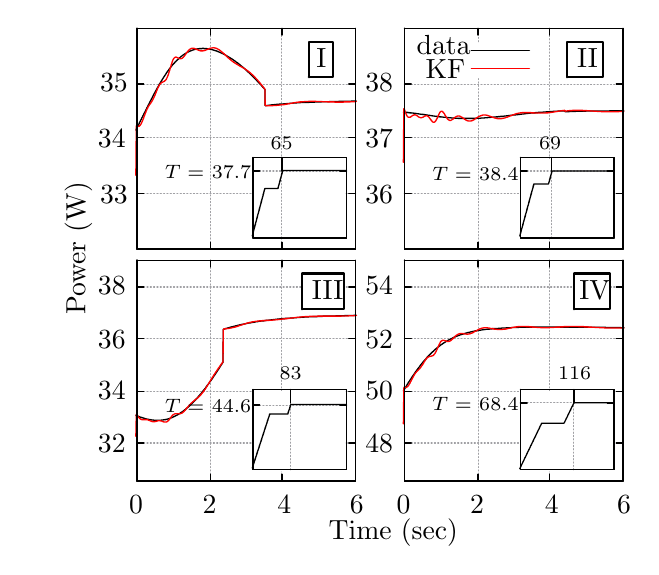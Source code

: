 
\definecolor{ca0a0a4}{RGB}{160,160,164}
\definecolor{cffffff}{RGB}{255,255,255}
\definecolor{cff0000}{RGB}{255,0,0}


\def \globalscale {1.0}
\begin{tikzpicture}[y=0.80pt, x=0.80pt, yscale=-\globalscale, xscale=\globalscale, inner sep=0pt, outer sep=0pt]
\begin{scope}[draw=black,line join=bevel,line cap=rect,even odd rule,line width=0.800pt]
  \begin{scope}[cm={{1.0,0.0,0.0,1.0,(0.0,0.0)}},draw=black,line join=bevel,line cap=rect,line width=0.800pt]
  \end{scope}
  \begin{scope}[cm={{1.007,0.0,0.0,1.007,(0.0,0.0)}},draw=black,line join=bevel,line cap=rect,line width=0.800pt]
  \end{scope}
  \begin{scope}[cm={{1.007,0.0,0.0,1.007,(0.0,0.0)}},draw=ca0a0a4,dash pattern=on 0.40pt off 0.80pt,line join=round,line cap=round,line width=0.400pt]
    \path[draw] (48.5,84.5) -- (146.5,84.5);



  \end{scope}
  \begin{scope}[cm={{1.007,0.0,0.0,1.007,(0.0,0.0)}},draw=black,line join=round,line cap=round,line width=0.480pt]
    \path[draw] (48.5,84.5) -- (51.5,84.5);



    \path[draw] (146.5,84.5) -- (143.5,84.5);



  \end{scope}
  \begin{scope}[cm={{1.007,0.0,0.0,1.007,(0.0,0.0)}},draw=black,line join=bevel,line cap=rect,line width=0.800pt]
  \end{scope}
  \begin{scope}[cm={{1.007,0.0,0.0,1.007,(32.213,89.593)}},draw=black,line join=bevel,line cap=rect,line width=0.800pt]
  \end{scope}
  \begin{scope}[cm={{1.007,0.0,0.0,1.007,(32.213,89.593)}},draw=black,line join=bevel,line cap=rect,line width=0.800pt]
  \end{scope}
  \begin{scope}[cm={{1.007,0.0,0.0,1.007,(32.213,89.593)}},draw=black,line join=bevel,line cap=rect,line width=0.800pt]
  \end{scope}
  \begin{scope}[cm={{1.007,0.0,0.0,1.007,(32.213,89.593)}},draw=black,line join=bevel,line cap=rect,line width=0.800pt]
  \end{scope}
  \begin{scope}[cm={{1.007,0.0,0.0,1.007,(32.213,89.593)}},draw=black,line join=bevel,line cap=rect,line width=0.800pt]
  \end{scope}
  \begin{scope}[cm={{1.007,0.0,0.0,1.007,(32.213,89.593)}},draw=black,line join=bevel,line cap=rect,line width=0.800pt]
    \path[fill=black] (0.0,0.0) node[above right] () {33};



  \end{scope}
  \begin{scope}[cm={{1.007,0.0,0.0,1.007,(32.213,89.593)}},draw=black,line join=bevel,line cap=rect,line width=0.800pt]
  \end{scope}
  \begin{scope}[cm={{1.007,0.0,0.0,1.007,(0.0,0.0)}},draw=black,line join=bevel,line cap=rect,line width=0.800pt]
  \end{scope}
  \begin{scope}[cm={{1.007,0.0,0.0,1.007,(0.0,0.0)}},draw=ca0a0a4,dash pattern=on 0.40pt off 0.80pt,line join=round,line cap=round,line width=0.400pt]
    \path[draw] (48.5,59.5) -- (146.5,59.5);



  \end{scope}
  \begin{scope}[cm={{1.007,0.0,0.0,1.007,(0.0,0.0)}},draw=black,line join=round,line cap=round,line width=0.480pt]
    \path[draw] (48.5,59.5) -- (51.5,59.5);



    \path[draw] (146.5,59.5) -- (143.5,59.5);



  \end{scope}
  \begin{scope}[cm={{1.007,0.0,0.0,1.007,(0.0,0.0)}},draw=black,line join=bevel,line cap=rect,line width=0.800pt]
  \end{scope}
  \begin{scope}[cm={{1.007,0.0,0.0,1.007,(31.207,64.427)}},draw=black,line join=bevel,line cap=rect,line width=0.800pt]
  \end{scope}
  \begin{scope}[cm={{1.007,0.0,0.0,1.007,(31.207,64.427)}},draw=black,line join=bevel,line cap=rect,line width=0.800pt]
  \end{scope}
  \begin{scope}[cm={{1.007,0.0,0.0,1.007,(31.207,64.427)}},draw=black,line join=bevel,line cap=rect,line width=0.800pt]
  \end{scope}
  \begin{scope}[cm={{1.007,0.0,0.0,1.007,(31.207,64.427)}},draw=black,line join=bevel,line cap=rect,line width=0.800pt]
  \end{scope}
  \begin{scope}[cm={{1.007,0.0,0.0,1.007,(31.207,64.427)}},draw=black,line join=bevel,line cap=rect,line width=0.800pt]
  \end{scope}
  \begin{scope}[cm={{1.007,0.0,0.0,1.007,(31.207,64.427)}},draw=black,line join=bevel,line cap=rect,line width=0.800pt]
    \path[fill=black] (0.0,0.0) node[above right] () {34};



  \end{scope}
  \begin{scope}[cm={{1.007,0.0,0.0,1.007,(31.207,64.427)}},draw=black,line join=bevel,line cap=rect,line width=0.800pt]
  \end{scope}
  \begin{scope}[cm={{1.007,0.0,0.0,1.007,(0.0,0.0)}},draw=black,line join=bevel,line cap=rect,line width=0.800pt]
  \end{scope}
  \begin{scope}[cm={{1.007,0.0,0.0,1.007,(0.0,0.0)}},draw=ca0a0a4,dash pattern=on 0.40pt off 0.80pt,line join=round,line cap=round,line width=0.400pt]
    \path[draw] (48.5,35.5) -- (146.5,35.5);



  \end{scope}
  \begin{scope}[cm={{1.007,0.0,0.0,1.007,(0.0,0.0)}},draw=black,line join=round,line cap=round,line width=0.480pt]
    \path[draw] (48.5,35.5) -- (51.5,35.5);



    \path[draw] (146.5,35.5) -- (143.5,35.5);



  \end{scope}
  \begin{scope}[cm={{1.007,0.0,0.0,1.007,(0.0,0.0)}},draw=black,line join=bevel,line cap=rect,line width=0.800pt]
  \end{scope}
  \begin{scope}[cm={{1.007,0.0,0.0,1.007,(32.213,39.26)}},draw=black,line join=bevel,line cap=rect,line width=0.800pt]
  \end{scope}
  \begin{scope}[cm={{1.007,0.0,0.0,1.007,(32.213,39.26)}},draw=black,line join=bevel,line cap=rect,line width=0.800pt]
  \end{scope}
  \begin{scope}[cm={{1.007,0.0,0.0,1.007,(32.213,39.26)}},draw=black,line join=bevel,line cap=rect,line width=0.800pt]
  \end{scope}
  \begin{scope}[cm={{1.007,0.0,0.0,1.007,(32.213,39.26)}},draw=black,line join=bevel,line cap=rect,line width=0.800pt]
  \end{scope}
  \begin{scope}[cm={{1.007,0.0,0.0,1.007,(32.213,39.26)}},draw=black,line join=bevel,line cap=rect,line width=0.800pt]
  \end{scope}
  \begin{scope}[cm={{1.007,0.0,0.0,1.007,(32.213,39.26)}},draw=black,line join=bevel,line cap=rect,line width=0.800pt]
    \path[fill=black] (0.0,0.0) node[above right] () {35};



  \end{scope}
  \begin{scope}[cm={{1.007,0.0,0.0,1.007,(32.213,39.26)}},draw=black,line join=bevel,line cap=rect,line width=0.800pt]
  \end{scope}
  \begin{scope}[cm={{1.007,0.0,0.0,1.007,(0.0,0.0)}},draw=black,line join=bevel,line cap=rect,line width=0.800pt]
  \end{scope}
  \begin{scope}[cm={{1.007,0.0,0.0,1.007,(0.0,0.0)}},draw=ca0a0a4,dash pattern=on 0.40pt off 0.80pt,line join=round,line cap=round,line width=0.400pt]
    \path[draw] (48.5,109.5) -- (48.5,10.5);



  \end{scope}
  \begin{scope}[cm={{1.007,0.0,0.0,1.007,(0.0,0.0)}},draw=black,line join=round,line cap=round,line width=0.480pt]
    \path[draw] (48.5,109.5) -- (48.5,106.5);



    \path[draw] (48.5,10.5) -- (48.5,13.5);



  \end{scope}
  \begin{scope}[cm={{1.007,0.0,0.0,1.007,(0.0,0.0)}},draw=black,line join=bevel,line cap=rect,line width=0.800pt]
  \end{scope}
  \begin{scope}[cm={{1.007,0.0,0.0,1.007,(48.32,125.833)}},draw=black,line join=bevel,line cap=rect,line width=0.800pt]
  \end{scope}
  \begin{scope}[cm={{1.007,0.0,0.0,1.007,(48.32,125.833)}},draw=black,line join=bevel,line cap=rect,line width=0.800pt]
  \end{scope}
  \begin{scope}[cm={{1.007,0.0,0.0,1.007,(48.32,125.833)}},draw=black,line join=bevel,line cap=rect,line width=0.800pt]
  \end{scope}
  \begin{scope}[cm={{1.007,0.0,0.0,1.007,(48.32,125.833)}},draw=black,line join=bevel,line cap=rect,line width=0.800pt]
  \end{scope}
  \begin{scope}[cm={{1.007,0.0,0.0,1.007,(48.32,125.833)}},draw=black,line join=bevel,line cap=rect,line width=0.800pt]
  \end{scope}
  \begin{scope}[cm={{1.007,0.0,0.0,1.007,(48.32,125.833)}},draw=black,line join=bevel,line cap=rect,line width=0.800pt]
  \end{scope}
  \begin{scope}[cm={{1.007,0.0,0.0,1.007,(0.0,0.0)}},draw=black,line join=bevel,line cap=rect,line width=0.800pt]
  \end{scope}
  \begin{scope}[cm={{1.007,0.0,0.0,1.007,(0.0,0.0)}},draw=ca0a0a4,dash pattern=on 0.40pt off 0.80pt,line join=round,line cap=round,line width=0.400pt]
    \path[draw] (81.5,109.5) -- (81.5,10.5);



  \end{scope}
  \begin{scope}[cm={{1.007,0.0,0.0,1.007,(0.0,0.0)}},draw=black,line join=round,line cap=round,line width=0.480pt]
    \path[draw] (81.5,109.5) -- (81.5,106.5);



    \path[draw] (81.5,10.5) -- (81.5,13.5);



  \end{scope}
  \begin{scope}[cm={{1.007,0.0,0.0,1.007,(0.0,0.0)}},draw=black,line join=bevel,line cap=rect,line width=0.800pt]
  \end{scope}
  \begin{scope}[cm={{1.007,0.0,0.0,1.007,(81.54,125.833)}},draw=black,line join=bevel,line cap=rect,line width=0.800pt]
  \end{scope}
  \begin{scope}[cm={{1.007,0.0,0.0,1.007,(81.54,125.833)}},draw=black,line join=bevel,line cap=rect,line width=0.800pt]
  \end{scope}
  \begin{scope}[cm={{1.007,0.0,0.0,1.007,(81.54,125.833)}},draw=black,line join=bevel,line cap=rect,line width=0.800pt]
  \end{scope}
  \begin{scope}[cm={{1.007,0.0,0.0,1.007,(81.54,125.833)}},draw=black,line join=bevel,line cap=rect,line width=0.800pt]
  \end{scope}
  \begin{scope}[cm={{1.007,0.0,0.0,1.007,(81.54,125.833)}},draw=black,line join=bevel,line cap=rect,line width=0.800pt]
  \end{scope}
  \begin{scope}[cm={{1.007,0.0,0.0,1.007,(81.54,125.833)}},draw=black,line join=bevel,line cap=rect,line width=0.800pt]
  \end{scope}
  \begin{scope}[cm={{1.007,0.0,0.0,1.007,(0.0,0.0)}},draw=black,line join=bevel,line cap=rect,line width=0.800pt]
  \end{scope}
  \begin{scope}[cm={{1.007,0.0,0.0,1.007,(0.0,0.0)}},draw=ca0a0a4,dash pattern=on 0.40pt off 0.80pt,line join=round,line cap=round,line width=0.400pt]
    \path[draw] (113.5,109.5) -- (113.5,10.5);



  \end{scope}
  \begin{scope}[cm={{1.007,0.0,0.0,1.007,(0.0,0.0)}},draw=black,line join=round,line cap=round,line width=0.480pt]
    \path[draw] (113.5,109.5) -- (113.5,106.5);



    \path[draw] (113.5,10.5) -- (113.5,13.5);



  \end{scope}
  \begin{scope}[cm={{1.007,0.0,0.0,1.007,(0.0,0.0)}},draw=black,line join=bevel,line cap=rect,line width=0.800pt]
  \end{scope}
  \begin{scope}[cm={{1.007,0.0,0.0,1.007,(114.76,125.833)}},draw=black,line join=bevel,line cap=rect,line width=0.800pt]
  \end{scope}
  \begin{scope}[cm={{1.007,0.0,0.0,1.007,(114.76,125.833)}},draw=black,line join=bevel,line cap=rect,line width=0.800pt]
  \end{scope}
  \begin{scope}[cm={{1.007,0.0,0.0,1.007,(114.76,125.833)}},draw=black,line join=bevel,line cap=rect,line width=0.800pt]
  \end{scope}
  \begin{scope}[cm={{1.007,0.0,0.0,1.007,(114.76,125.833)}},draw=black,line join=bevel,line cap=rect,line width=0.800pt]
  \end{scope}
  \begin{scope}[cm={{1.007,0.0,0.0,1.007,(114.76,125.833)}},draw=black,line join=bevel,line cap=rect,line width=0.800pt]
  \end{scope}
  \begin{scope}[cm={{1.007,0.0,0.0,1.007,(114.76,125.833)}},draw=black,line join=bevel,line cap=rect,line width=0.800pt]
  \end{scope}
  \begin{scope}[cm={{1.007,0.0,0.0,1.007,(0.0,0.0)}},draw=black,line join=bevel,line cap=rect,line width=0.800pt]
  \end{scope}
  \begin{scope}[cm={{1.007,0.0,0.0,1.007,(0.0,0.0)}},draw=ca0a0a4,dash pattern=on 0.40pt off 0.80pt,line join=round,line cap=round,line width=0.400pt]
    \path[draw] (146.5,109.5) -- (146.5,10.5);



  \end{scope}
  \begin{scope}[cm={{1.007,0.0,0.0,1.007,(0.0,0.0)}},draw=black,line join=round,line cap=round,line width=0.480pt]
    \path[draw] (146.5,109.5) -- (146.5,106.5);



    \path[draw] (146.5,10.5) -- (146.5,13.5);



  \end{scope}
  \begin{scope}[cm={{1.007,0.0,0.0,1.007,(0.0,0.0)}},draw=black,line join=bevel,line cap=rect,line width=0.800pt]
  \end{scope}
  \begin{scope}[cm={{1.007,0.0,0.0,1.007,(147.98,125.833)}},draw=black,line join=bevel,line cap=rect,line width=0.800pt]
  \end{scope}
  \begin{scope}[cm={{1.007,0.0,0.0,1.007,(147.98,125.833)}},draw=black,line join=bevel,line cap=rect,line width=0.800pt]
  \end{scope}
  \begin{scope}[cm={{1.007,0.0,0.0,1.007,(147.98,125.833)}},draw=black,line join=bevel,line cap=rect,line width=0.800pt]
  \end{scope}
  \begin{scope}[cm={{1.007,0.0,0.0,1.007,(147.98,125.833)}},draw=black,line join=bevel,line cap=rect,line width=0.800pt]
  \end{scope}
  \begin{scope}[cm={{1.007,0.0,0.0,1.007,(147.98,125.833)}},draw=black,line join=bevel,line cap=rect,line width=0.800pt]
  \end{scope}
  \begin{scope}[cm={{1.007,0.0,0.0,1.007,(147.98,125.833)}},draw=black,line join=bevel,line cap=rect,line width=0.800pt]
  \end{scope}
  \begin{scope}[cm={{1.007,0.0,0.0,1.007,(0.0,0.0)}},draw=black,line join=bevel,line cap=rect,line width=0.800pt]
  \end{scope}
  \begin{scope}[cm={{1.007,0.0,0.0,1.007,(0.0,0.0)}},draw=black,line join=round,line cap=round,line width=0.480pt]
    \path[draw] (48.5,10.5) -- (48.5,109.5) -- (146.5,109.5) -- (146.5,10.5) -- (48.5,10.5);



  \end{scope}
  \begin{scope}[cm={{1.007,0.0,0.0,1.007,(0.0,0.0)}},draw=black,line join=bevel,line cap=rect,line width=0.800pt]
  \end{scope}
  \begin{scope}[cm={{1.007,0.0,0.0,1.007,(0.0,0.0)}},draw=black,line join=bevel,line cap=rect,line width=0.800pt]
  \end{scope}
  \begin{scope}[cm={{1.007,0.0,0.0,1.007,(0.0,0.0)}},fill=cffffff]
    \path[fill,rounded corners=0.0cm] (126.0,16.0) rectangle (137.0,32.0);



  \end{scope}
  \begin{scope}[cm={{1.007,0.0,0.0,1.007,(0.0,0.0)}},draw=black,line join=bevel,line cap=rect,line width=0.800pt]
  \end{scope}
  \begin{scope}[cm={{1.007,0.0,0.0,1.007,(0.0,0.0)}},draw=black,line join=bevel,line cap=rect,line width=0.800pt]
  \end{scope}
  \begin{scope}[cm={{1.007,0.0,0.0,1.007,(0.0,0.0)}},draw=black,line join=round,line cap=round,line width=0.800pt]
    \path[draw] (125.5,32.5) -- (125.5,16.5) -- (136.5,16.5) -- (136.5,32.5) -- (125.5,32.5);



  \end{scope}
  \begin{scope}[cm={{1.007,0.0,0.0,1.007,(0.0,0.0)}},draw=black,line join=bevel,line cap=rect,line width=0.800pt]
  \end{scope}
  \begin{scope}[cm={{1.007,0.0,0.0,1.007,(129.86,28.187)}},draw=black,line join=bevel,line cap=rect,line width=0.800pt]
  \end{scope}
  \begin{scope}[cm={{1.007,0.0,0.0,1.007,(129.86,28.187)}},draw=black,line join=bevel,line cap=rect,line width=0.800pt]
  \end{scope}
  \begin{scope}[cm={{1.007,0.0,0.0,1.007,(129.86,28.187)}},draw=black,line join=bevel,line cap=rect,line width=0.800pt]
  \end{scope}
  \begin{scope}[cm={{1.007,0.0,0.0,1.007,(129.86,28.187)}},draw=black,line join=bevel,line cap=rect,line width=0.800pt]
  \end{scope}
  \begin{scope}[cm={{1.007,0.0,0.0,1.007,(129.86,28.187)}},draw=black,line join=bevel,line cap=rect,line width=0.800pt]
  \end{scope}
  \begin{scope}[cm={{1.007,0.0,0.0,1.007,(129.86,28.187)}},draw=black,line join=bevel,line cap=rect,line width=0.800pt]
    \path[fill=black] (0.0,0.0) node[above right] () {I};



  \end{scope}
  \begin{scope}[cm={{1.007,0.0,0.0,1.007,(129.86,28.187)}},draw=black,line join=bevel,line cap=rect,line width=0.800pt]
  \end{scope}
  \begin{scope}[cm={{0.0,-1.007,1.007,0.0,(21.14,139.927)}},draw=black,line join=bevel,line cap=rect,line width=0.800pt]
  \end{scope}
  \begin{scope}[cm={{0.0,-1.007,1.007,0.0,(21.14,139.927)}},draw=black,line join=bevel,line cap=rect,line width=0.800pt]
  \end{scope}
  \begin{scope}[cm={{0.0,-1.007,1.007,0.0,(21.14,139.927)}},draw=black,line join=bevel,line cap=rect,line width=0.800pt]
  \end{scope}
  \begin{scope}[cm={{0.0,-1.007,1.007,0.0,(21.14,139.927)}},draw=black,line join=bevel,line cap=rect,line width=0.800pt]
  \end{scope}
  \begin{scope}[cm={{0.0,-1.007,1.007,0.0,(21.14,139.927)}},draw=black,line join=bevel,line cap=rect,line width=0.800pt]
  \end{scope}
  \begin{scope}[cm={{0.0,-1.007,1.007,0.0,(16.14,139.927)}},draw=black,line join=bevel,line cap=rect,line width=0.800pt]
    \path[fill=black] (0.0,0.0) node[above right] () {\rotatebox{90}{Power (W)}};



  \end{scope}
  \begin{scope}[cm={{0.0,-1.007,1.007,0.0,(21.14,139.927)}},draw=black,line join=bevel,line cap=rect,line width=0.800pt]
  \end{scope}
  \begin{scope}[cm={{1.007,0.0,0.0,1.007,(0.0,0.0)}},draw=black,line join=bevel,line cap=rect,line width=0.800pt]
  \end{scope}
  \begin{scope}[cm={{1.007,0.0,0.0,1.007,(0.0,0.0)}},draw=black,line join=bevel,line cap=rect,line width=0.800pt]
  \end{scope}
  \begin{scope}[cm={{1.007,0.0,0.0,1.007,(0.0,0.0)}},draw=black,line join=bevel,line cap=rect,line width=0.800pt]
  \end{scope}
  \begin{scope}[cm={{1.007,0.0,0.0,1.007,(0.0,0.0)}},draw=black,line join=round,line cap=round,line width=0.480pt]
    \path[draw] (48.0,56.1) -- (48.0,56.1) -- (48.2,55.8) -- (48.3,55.4) -- (48.5,55.1) -- (48.7,54.8) -- (48.8,54.5) -- (49.0,54.2) -- (49.2,53.8) -- (49.3,53.5) -- (49.5,53.2) -- (49.6,52.8) -- (49.8,52.5) -- (50.0,52.2) -- (50.1,51.9) -- (50.3,51.5) -- (50.5,51.2) -- (50.6,50.9) -- (50.8,50.5) -- (51.0,50.2) -- (51.1,49.9) -- (51.3,49.5) -- (51.5,49.2) -- (51.6,48.9) -- (51.8,48.5) -- (52.0,48.2) -- (52.1,47.9) -- (52.3,47.6) -- (52.5,47.2) -- (52.6,46.9) -- (52.8,46.6) -- (52.9,46.2) -- (53.1,45.9) -- (53.3,45.6) -- (53.4,45.3) -- (53.6,44.9) -- (53.8,44.6) -- (53.9,44.3) -- (54.1,44.0) -- (54.3,43.6) -- (54.4,43.3) -- (54.6,43.0) -- (54.8,42.7) -- (54.9,42.3) -- (55.1,42.0) -- (55.3,41.7) -- (55.4,41.4) -- (55.6,41.1) -- (55.7,40.8) -- (55.9,40.4) -- (56.1,40.1) -- (56.2,39.8) -- (56.4,39.5) -- (56.6,39.2) -- (56.7,38.9) -- (56.9,38.6) -- (57.1,38.3) -- (57.2,38.0) -- (57.4,37.7) -- (57.6,37.4) -- (57.7,37.1) -- (57.9,36.8) -- (58.1,36.5) -- (58.2,36.2) -- (58.4,35.9) -- (58.5,35.6) -- (58.7,35.3) -- (58.9,35.1) -- (59.0,34.8) -- (59.2,34.5) -- (59.4,34.2) -- (59.5,34.0) -- (59.7,33.7) -- (59.9,33.4) -- (60.0,33.2) -- (60.2,32.9) -- (60.4,32.6) -- (60.5,32.4) -- (60.7,32.1) -- (60.9,31.9) -- (61.0,31.6) -- (61.2,31.4) -- (61.4,31.1) -- (61.5,30.9) -- (61.7,30.6) -- (61.8,30.4) -- (62.0,30.1) -- (62.2,29.9) -- (62.3,29.7) -- (62.5,29.5) -- (62.7,29.2) -- (62.8,29.0) -- (63.0,28.8) -- (63.2,28.6) -- (63.3,28.4) -- (63.5,28.1) -- (63.7,27.9) -- (63.8,27.7) -- (64.0,27.5) -- (64.2,27.3) -- (64.3,27.1) -- (64.5,26.9) -- (64.6,26.7) -- (64.8,26.5) -- (65.0,26.3) -- (65.1,26.2) -- (65.3,26.0) -- (65.5,25.8) -- (65.6,25.6) -- (65.8,25.5) -- (66.0,25.3) -- (66.1,25.1) -- (66.3,25.0) -- (66.5,24.8) -- (66.6,24.6) -- (66.8,24.5) -- (67.0,24.3) -- (67.1,24.2) -- (67.3,24.0) -- (67.5,23.9) -- (67.6,23.7) -- (67.8,23.6) -- (67.9,23.5) -- (68.1,23.3) -- (68.3,23.2) -- (68.4,23.0) -- (68.6,22.9) -- (68.8,22.8) -- (68.9,22.7) -- (69.1,22.5) -- (69.3,22.4) -- (69.4,22.3) -- (69.6,22.2) -- (69.8,22.1) -- (69.9,22.0) -- (70.1,21.9) -- (70.3,21.8) -- (70.4,21.7) -- (70.6,21.6) -- (70.7,21.5) -- (70.9,21.4) -- (71.1,21.3) -- (71.2,21.2) -- (71.4,21.1) -- (71.6,21.1) -- (71.7,21.0) -- (71.9,20.9) -- (72.1,20.8) -- (72.2,20.7) -- (72.4,20.7) -- (72.6,20.6) -- (72.7,20.5) -- (72.9,20.5) -- (73.1,20.4) -- (73.2,20.3) -- (73.4,20.3) -- (73.5,20.2) -- (73.7,20.2) -- (73.9,20.1) -- (74.0,20.1) -- (74.2,20.0) -- (74.4,20.0) -- (74.5,20.0) -- (74.7,19.9) -- (74.9,19.9) -- (75.0,19.9) -- (75.2,19.8) -- (75.4,19.8) -- (75.5,19.8) -- (75.7,19.7) -- (75.9,19.7) -- (76.0,19.7) -- (76.2,19.7) -- (76.4,19.6) -- (76.5,19.6) -- (76.7,19.6) -- (76.8,19.6) -- (77.0,19.6) -- (77.2,19.6) -- (77.3,19.6) -- (77.5,19.6) -- (77.7,19.5) -- (77.8,19.5) -- (78.0,19.5) -- (78.2,19.5) -- (78.3,19.5) -- (78.5,19.5) -- (78.7,19.6) -- (78.8,19.6) -- (79.0,19.6) -- (79.2,19.6) -- (79.3,19.6) -- (79.5,19.6) -- (79.6,19.6) -- (79.8,19.6) -- (80.0,19.7) -- (80.1,19.7) -- (80.3,19.7) -- (80.5,19.7) -- (80.6,19.8) -- (80.8,19.8) -- (81.0,19.8) -- (81.1,19.8) -- (81.3,19.9) -- (81.5,19.9) -- (81.6,20.0) -- (81.8,20.0) -- (82.0,20.0) -- (82.1,20.0) -- (82.3,20.1) -- (82.5,20.1) -- (82.6,20.2) -- (82.8,20.2) -- (82.9,20.3) -- (83.1,20.3) -- (83.3,20.4) -- (83.4,20.4) -- (83.6,20.5) -- (83.8,20.5) -- (83.9,20.6) -- (84.1,20.6) -- (84.3,20.7) -- (84.4,20.8) -- (84.6,20.8) -- (84.8,20.9) -- (84.9,21.0) -- (85.1,21.0) -- (85.3,21.1) -- (85.4,21.2) -- (85.6,21.2) -- (85.7,21.3) -- (85.9,21.4) -- (86.1,21.4) -- (86.2,21.5) -- (86.4,21.6) -- (86.6,21.7) -- (86.7,21.8) -- (86.9,21.8) -- (87.1,21.9) -- (87.2,22.0) -- (87.4,22.1) -- (87.6,22.1) -- (87.7,22.2) -- (87.9,22.3) -- (88.1,22.4) -- (88.2,22.5) -- (88.4,22.6) -- (88.5,22.7) -- (88.7,22.8) -- (88.9,22.9) -- (89.0,23.0) -- (89.2,23.1) -- (89.4,23.2) -- (89.5,23.3) -- (89.7,23.4) -- (89.9,23.5) -- (90.0,23.6) -- (90.2,23.7) -- (90.4,23.8) -- (90.5,23.9) -- (90.7,24.0) -- (90.9,24.1) -- (91.0,24.2) -- (91.2,24.3) -- (91.4,24.4) -- (91.5,24.5) -- (91.7,24.6) -- (91.8,24.7) -- (92.0,24.9) -- (92.2,25.0) -- (92.3,25.1) -- (92.5,25.2) -- (92.7,25.3) -- (92.8,25.5) -- (93.0,25.6) -- (93.2,25.7) -- (93.3,25.8) -- (93.5,25.9) -- (93.7,26.1) -- (93.8,26.2) -- (94.0,26.3) -- (94.2,26.4) -- (94.3,26.6) -- (94.5,26.7) -- (94.6,26.8) -- (94.8,27.0) -- (95.0,27.1) -- (95.1,27.2) -- (95.3,27.4) -- (95.5,27.5) -- (95.6,27.6) -- (95.8,27.8) -- (96.0,27.9) -- (96.1,28.1) -- (96.3,28.2) -- (96.5,28.3) -- (96.6,28.5) -- (96.8,28.6) -- (97.0,28.8) -- (97.1,28.9) -- (97.3,29.1) -- (97.5,29.2) -- (97.6,29.4) -- (97.8,29.5) -- (97.9,29.7) -- (98.1,29.8) -- (98.3,30.0) -- (98.4,30.1) -- (98.6,30.3) -- (98.8,30.4) -- (98.9,30.6) -- (99.1,30.7) -- (99.3,30.9) -- (99.4,31.1) -- (99.6,31.2) -- (99.8,31.4) -- (99.9,31.5) -- (100.1,31.7) -- (100.3,31.9) -- (100.4,32.0) -- (100.6,32.2) -- (100.7,32.4) -- (100.9,32.5) -- (101.1,32.7) -- (101.2,32.9) -- (101.4,33.0) -- (101.6,33.2) -- (101.7,33.4) -- (101.9,33.5) -- (102.1,33.7) -- (102.2,33.9) -- (102.4,34.1) -- (102.6,34.2) -- (102.7,34.4) -- (102.9,34.6) -- (103.1,34.8) -- (103.2,34.9) -- (103.4,35.1) -- (103.6,35.3) -- (103.7,35.5) -- (103.9,35.6) -- (104.0,35.8) -- (104.2,36.0) -- (104.4,36.2) -- (104.5,36.4) -- (104.7,36.6) -- (104.9,36.8) -- (105.0,37.0) -- (105.2,37.1) -- (105.4,37.3) -- (105.5,37.5) -- (105.7,37.7) -- (105.9,37.9) -- (106.0,45.2) -- (106.2,45.2) -- (106.4,45.2) -- (106.5,45.1) -- (106.7,45.1) -- (106.8,45.1) -- (107.0,45.1) -- (107.2,45.1) -- (107.3,45.0) -- (107.5,45.0) -- (107.7,45.0) -- (107.8,45.0) -- (108.0,45.0) -- (108.2,44.9) -- (108.3,44.9) -- (108.5,44.9) -- (108.7,44.9) -- (108.8,44.9) -- (109.0,44.8) -- (109.2,44.8) -- (109.3,44.8) -- (109.5,44.8) -- (109.6,44.8) -- (109.8,44.8) -- (110.0,44.7) -- (110.1,44.7) -- (110.3,44.7) -- (110.5,44.7) -- (110.6,44.7) -- (110.8,44.7) -- (111.0,44.7) -- (111.1,44.6) -- (111.3,44.6) -- (111.5,44.6) -- (111.6,44.6) -- (111.8,44.6) -- (112.0,44.6) -- (112.1,44.6) -- (112.3,44.5) -- (112.5,44.5) -- (112.6,44.5) -- (112.8,44.5) -- (112.9,44.5) -- (113.1,44.5) -- (113.3,44.4) -- (113.4,44.4) -- (113.6,44.4) -- (113.8,44.4) -- (113.9,44.4) -- (114.1,44.4) -- (114.3,44.4) -- (114.4,44.3) -- (114.6,44.3) -- (114.8,44.3) -- (114.9,44.3) -- (115.1,44.3) -- (115.3,44.3) -- (115.4,44.3) -- (115.6,44.3) -- (115.7,44.2) -- (115.9,44.2) -- (116.1,44.2) -- (116.2,44.2) -- (116.4,44.2) -- (116.6,44.2) -- (116.7,44.2) -- (116.9,44.2) -- (117.1,44.1) -- (117.2,44.1) -- (117.4,44.1) -- (117.6,44.1) -- (117.7,44.1) -- (117.9,44.1) -- (118.1,44.1) -- (118.2,44.1) -- (118.4,44.1) -- (118.6,44.0) -- (118.7,44.0) -- (118.9,44.0) -- (119.0,44.0) -- (119.2,44.0) -- (119.4,44.0) -- (119.5,44.0) -- (119.7,44.0) -- (119.9,44.0) -- (120.0,44.0) -- (120.2,43.9) -- (120.4,43.9) -- (120.5,43.9) -- (120.7,43.9) -- (120.9,43.9) -- (121.0,43.9) -- (121.2,43.9) -- (121.4,43.9) -- (121.5,43.9) -- (121.7,43.9) -- (121.8,43.8) -- (122.0,43.8) -- (122.2,43.8) -- (122.3,43.8) -- (122.5,43.8) -- (122.7,43.8) -- (122.8,43.8) -- (123.0,43.8) -- (123.2,43.8) -- (123.3,43.8) -- (123.5,43.8) -- (123.7,43.8) -- (123.8,43.7) -- (124.0,43.7) -- (124.2,43.7) -- (124.3,43.7) -- (124.5,43.7) -- (124.6,43.7) -- (124.8,43.7) -- (125.0,43.7) -- (125.1,43.7) -- (125.3,43.7) -- (125.5,43.7) -- (125.6,43.7) -- (125.8,43.7) -- (126.0,43.6) -- (126.1,43.6) -- (126.3,43.6) -- (126.5,43.6) -- (126.6,43.6) -- (126.8,43.6) -- (127.0,43.6) -- (127.1,43.6) -- (127.3,43.6) -- (127.5,43.6) -- (127.6,43.6) -- (127.8,43.6) -- (127.9,43.6) -- (128.1,43.6) -- (128.3,43.6) -- (128.4,43.5) -- (128.6,43.5) -- (128.8,43.5) -- (128.9,43.5) -- (129.1,43.5) -- (129.3,43.5) -- (129.4,43.5) -- (129.6,43.5) -- (129.8,43.5) -- (129.9,43.5) -- (130.1,43.5) -- (130.3,43.5) -- (130.4,43.5) -- (130.6,43.5) -- (130.7,43.5) -- (130.9,43.5) -- (131.1,43.5) -- (131.2,43.5) -- (131.4,43.4) -- (131.6,43.4) -- (131.7,43.4) -- (131.9,43.4) -- (132.1,43.4) -- (132.2,43.4) -- (132.4,43.4) -- (132.6,43.4) -- (132.7,43.4) -- (132.9,43.4) -- (133.1,43.4) -- (133.2,43.4) -- (133.4,43.4) -- (133.6,43.4) -- (133.7,43.4) -- (133.9,43.4) -- (134.0,43.4) -- (134.2,43.4) -- (134.4,43.4) -- (134.5,43.4) -- (134.7,43.4) -- (134.9,43.3) -- (135.0,43.3) -- (135.2,43.3) -- (135.4,43.3) -- (135.5,43.3) -- (135.7,43.3) -- (135.9,43.3) -- (136.0,43.3) -- (136.2,43.3) -- (136.4,43.3) -- (136.5,43.3) -- (136.7,43.3) -- (136.8,43.3) -- (137.0,43.3) -- (137.2,43.3) -- (137.3,43.3) -- (137.5,43.3) -- (137.7,43.3) -- (137.8,43.3) -- (138.0,43.3) -- (138.2,43.3) -- (138.3,43.3) -- (138.5,43.3) -- (138.7,43.3) -- (138.8,43.3) -- (139.0,43.3) -- (139.2,43.2) -- (139.3,43.2) -- (139.5,43.2) -- (139.6,43.2) -- (139.8,43.2) -- (140.0,43.2) -- (140.1,43.2) -- (140.3,43.2) -- (140.5,43.2) -- (140.6,43.2) -- (140.8,43.2) -- (141.0,43.2) -- (141.1,43.2) -- (141.3,43.2) -- (141.5,43.2) -- (141.6,43.2) -- (141.8,43.2) -- (142.0,43.2) -- (142.1,43.2) -- (142.3,43.2) -- (142.5,43.2) -- (142.6,43.2) -- (142.8,43.2) -- (142.9,43.2) -- (143.1,43.2) -- (143.3,43.2) -- (143.4,43.2) -- (143.6,43.2) -- (143.8,43.2) -- (143.9,43.2) -- (144.1,43.2) -- (144.3,43.2) -- (144.4,43.2) -- (144.6,43.2) -- (144.8,43.1) -- (144.9,43.1) -- (145.1,43.1) -- (145.3,43.1) -- (145.4,43.1) -- (145.6,43.1) -- (145.7,43.1) -- (145.9,43.1) -- (146.1,43.1) -- (146.2,43.1) -- (146.4,43.1) -- (146.6,43.1) -- (146.7,43.1) -- (146.9,43.1);



  \end{scope}
  \begin{scope}[cm={{1.007,0.0,0.0,1.007,(0.0,0.0)}},draw=black,line join=bevel,line cap=rect,line width=0.800pt]
  \end{scope}
  \begin{scope}[cm={{1.007,0.0,0.0,1.007,(0.0,0.0)}},draw=black,line join=bevel,line cap=rect,line width=0.800pt]
  \end{scope}
  \begin{scope}[cm={{1.007,0.0,0.0,1.007,(0.0,0.0)}},draw=black,line join=bevel,line cap=rect,line width=0.800pt]
  \end{scope}
  \begin{scope}[cm={{1.007,0.0,0.0,1.007,(0.0,0.0)}},draw=black,line join=bevel,line cap=rect,line width=0.800pt]
  \end{scope}
  \begin{scope}[cm={{1.007,0.0,0.0,1.007,(0.0,0.0)}},draw=cff0000,line join=round,line cap=round,line width=0.480pt]
    \path[draw] (48.0,76.4) -- (48.0,76.4) -- (48.2,54.5) -- (48.3,54.0) -- (48.5,54.1) -- (48.7,54.2) -- (48.8,54.3) -- (49.0,54.4) -- (49.2,54.4) -- (49.3,54.4) -- (49.5,54.4) -- (49.6,54.3) -- (49.8,54.1) -- (50.0,53.9) -- (50.1,53.7) -- (50.3,53.4) -- (50.5,53.1) -- (50.6,52.8) -- (50.8,52.4) -- (51.0,52.0) -- (51.1,51.6) -- (51.3,51.2) -- (51.5,50.7) -- (51.6,50.3) -- (51.8,49.8) -- (52.0,49.4) -- (52.1,48.9) -- (52.3,48.5) -- (52.5,48.1) -- (52.6,47.7) -- (52.8,47.3) -- (52.9,46.9) -- (53.1,46.6) -- (53.3,46.2) -- (53.4,45.9) -- (53.6,45.6) -- (53.8,45.3) -- (53.9,45.1) -- (54.1,44.8) -- (54.3,44.6) -- (54.4,44.4) -- (54.6,44.1) -- (54.8,43.9) -- (54.9,43.6) -- (55.1,43.4) -- (55.3,43.1) -- (55.4,42.8) -- (55.6,42.6) -- (55.7,42.2) -- (55.9,41.9) -- (56.1,41.6) -- (56.2,41.2) -- (56.4,40.8) -- (56.6,40.5) -- (56.7,40.1) -- (56.9,39.6) -- (57.1,39.2) -- (57.2,38.8) -- (57.4,38.4) -- (57.6,38.0) -- (57.7,37.6) -- (57.9,37.2) -- (58.1,36.9) -- (58.2,36.6) -- (58.4,36.3) -- (58.5,36.0) -- (58.7,35.7) -- (58.9,35.5) -- (59.0,35.3) -- (59.2,35.1) -- (59.4,35.0) -- (59.5,34.9) -- (59.7,34.8) -- (59.9,34.7) -- (60.0,34.6) -- (60.2,34.5) -- (60.4,34.4) -- (60.5,34.4) -- (60.7,34.3) -- (60.9,34.2) -- (61.0,34.0) -- (61.2,33.9) -- (61.4,33.7) -- (61.5,33.5) -- (61.7,33.3) -- (61.8,33.0) -- (62.0,32.6) -- (62.2,32.2) -- (62.3,31.8) -- (62.5,31.4) -- (62.7,30.9) -- (62.8,30.4) -- (63.0,29.8) -- (63.2,29.3) -- (63.3,28.7) -- (63.5,28.2) -- (63.7,27.6) -- (63.8,27.0) -- (64.0,26.5) -- (64.2,26.0) -- (64.3,25.5) -- (64.5,25.1) -- (64.6,24.7) -- (64.8,24.4) -- (65.0,24.1) -- (65.1,23.9) -- (65.3,23.7) -- (65.5,23.6) -- (65.6,23.5) -- (65.8,23.4) -- (66.0,23.4) -- (66.1,23.4) -- (66.3,23.5) -- (66.5,23.6) -- (66.6,23.6) -- (66.8,23.7) -- (67.0,23.8) -- (67.1,23.9) -- (67.3,23.9) -- (67.5,24.0) -- (67.6,24.1) -- (67.8,24.1) -- (67.9,24.1) -- (68.1,24.1) -- (68.3,24.1) -- (68.4,24.0) -- (68.6,24.0) -- (68.8,23.9) -- (68.9,23.8) -- (69.1,23.6) -- (69.3,23.5) -- (69.4,23.3) -- (69.6,23.1) -- (69.8,22.9) -- (69.9,22.7) -- (70.1,22.4) -- (70.3,22.2) -- (70.4,22.0) -- (70.6,21.8) -- (70.7,21.5) -- (70.9,21.3) -- (71.1,21.1) -- (71.2,20.9) -- (71.4,20.7) -- (71.6,20.5) -- (71.7,20.3) -- (71.9,20.2) -- (72.1,20.0) -- (72.2,19.9) -- (72.4,19.8) -- (72.6,19.7) -- (72.7,19.6) -- (72.9,19.5) -- (73.1,19.5) -- (73.2,19.5) -- (73.4,19.4) -- (73.5,19.4) -- (73.7,19.4) -- (73.9,19.5) -- (74.0,19.5) -- (74.2,19.5) -- (74.4,19.6) -- (74.5,19.7) -- (74.7,19.7) -- (74.9,19.8) -- (75.0,19.9) -- (75.2,19.9) -- (75.4,20.0) -- (75.5,20.1) -- (75.7,20.1) -- (75.9,20.2) -- (76.0,20.3) -- (76.2,20.3) -- (76.4,20.4) -- (76.5,20.4) -- (76.7,20.5) -- (76.8,20.5) -- (77.0,20.6) -- (77.2,20.6) -- (77.3,20.6) -- (77.5,20.6) -- (77.7,20.6) -- (77.8,20.6) -- (78.0,20.6) -- (78.2,20.6) -- (78.3,20.5) -- (78.5,20.5) -- (78.7,20.5) -- (78.8,20.4) -- (79.0,20.4) -- (79.2,20.3) -- (79.3,20.3) -- (79.5,20.2) -- (79.6,20.1) -- (79.8,20.1) -- (80.0,20.0) -- (80.1,19.9) -- (80.3,19.9) -- (80.5,19.8) -- (80.6,19.7) -- (80.8,19.7) -- (81.0,19.6) -- (81.1,19.5) -- (81.3,19.5) -- (81.5,19.4) -- (81.6,19.4) -- (81.8,19.3) -- (82.0,19.3) -- (82.1,19.3) -- (82.3,19.3) -- (82.5,19.2) -- (82.6,19.2) -- (82.8,19.2) -- (82.9,19.2) -- (83.1,19.2) -- (83.3,19.3) -- (83.4,19.3) -- (83.6,19.3) -- (83.8,19.4) -- (83.9,19.4) -- (84.1,19.5) -- (84.3,19.5) -- (84.4,19.6) -- (84.6,19.7) -- (84.8,19.8) -- (84.9,19.9) -- (85.1,20.0) -- (85.3,20.0) -- (85.4,20.2) -- (85.6,20.3) -- (85.7,20.4) -- (85.9,20.5) -- (86.1,20.7) -- (86.2,20.8) -- (86.4,20.9) -- (86.6,21.1) -- (86.7,21.2) -- (86.9,21.4) -- (87.1,21.5) -- (87.2,21.7) -- (87.4,21.8) -- (87.6,21.9) -- (87.7,22.1) -- (87.9,22.3) -- (88.1,22.4) -- (88.2,22.6) -- (88.4,22.7) -- (88.5,22.9) -- (88.7,23.0) -- (88.9,23.2) -- (89.0,23.4) -- (89.2,23.5) -- (89.4,23.7) -- (89.5,23.8) -- (89.7,23.9) -- (89.9,24.1) -- (90.0,24.2) -- (90.2,24.4) -- (90.4,24.5) -- (90.5,24.6) -- (90.7,24.8) -- (90.9,24.9) -- (91.0,25.0) -- (91.2,25.2) -- (91.4,25.3) -- (91.5,25.4) -- (91.7,25.5) -- (91.8,25.7) -- (92.0,25.8) -- (92.2,25.9) -- (92.3,26.0) -- (92.5,26.1) -- (92.7,26.2) -- (92.8,26.3) -- (93.0,26.4) -- (93.2,26.5) -- (93.3,26.6) -- (93.5,26.7) -- (93.7,26.8) -- (93.8,26.9) -- (94.0,27.0) -- (94.2,27.1) -- (94.3,27.2) -- (94.5,27.3) -- (94.6,27.4) -- (94.8,27.5) -- (95.0,27.6) -- (95.1,27.6) -- (95.3,27.7) -- (95.5,27.8) -- (95.6,27.9) -- (95.8,28.0) -- (96.0,28.1) -- (96.1,28.2) -- (96.3,28.3) -- (96.5,28.4) -- (96.6,28.5) -- (96.8,28.6) -- (97.0,28.7) -- (97.1,28.8) -- (97.3,29.0) -- (97.5,29.1) -- (97.6,29.2) -- (97.8,29.3) -- (97.9,29.4) -- (98.1,29.5) -- (98.3,29.6) -- (98.4,29.8) -- (98.6,29.9) -- (98.8,30.0) -- (98.9,30.2) -- (99.1,30.3) -- (99.3,30.4) -- (99.4,30.6) -- (99.6,30.7) -- (99.8,30.9) -- (99.9,31.0) -- (100.1,31.2) -- (100.3,31.3) -- (100.4,31.4) -- (100.6,31.6) -- (100.7,31.8) -- (100.9,31.9) -- (101.1,32.1) -- (101.2,32.3) -- (101.4,32.4) -- (101.6,32.6) -- (101.7,32.8) -- (101.9,33.0) -- (102.1,33.2) -- (102.2,33.3) -- (102.4,33.5) -- (102.6,33.7) -- (102.7,33.9) -- (102.9,34.1) -- (103.1,34.3) -- (103.2,34.5) -- (103.4,34.7) -- (103.6,34.9) -- (103.7,35.1) -- (103.9,35.3) -- (104.0,35.5) -- (104.2,35.7) -- (104.4,35.9) -- (104.5,36.1) -- (104.7,36.3) -- (104.9,36.5) -- (105.0,36.7) -- (105.2,36.9) -- (105.4,37.1) -- (105.5,37.4) -- (105.7,37.6) -- (105.9,37.8) -- (106.0,44.9) -- (106.2,45.1) -- (106.4,45.2) -- (106.5,45.2) -- (106.7,45.2) -- (106.8,45.2) -- (107.0,45.2) -- (107.2,45.2) -- (107.3,45.2) -- (107.5,45.2) -- (107.7,45.2) -- (107.8,45.2) -- (108.0,45.2) -- (108.2,45.2) -- (108.3,45.2) -- (108.5,45.2) -- (108.7,45.2) -- (108.8,45.2) -- (109.0,45.2) -- (109.2,45.2) -- (109.3,45.2) -- (109.5,45.2) -- (109.6,45.1) -- (109.8,45.1) -- (110.0,45.1) -- (110.1,45.1) -- (110.3,45.1) -- (110.5,45.1) -- (110.6,45.1) -- (110.8,45.1) -- (111.0,45.1) -- (111.1,45.1) -- (111.3,45.0) -- (111.5,45.0) -- (111.6,45.0) -- (111.8,45.0) -- (112.0,45.0) -- (112.1,45.0) -- (112.3,44.9) -- (112.5,44.9) -- (112.6,44.9) -- (112.8,44.9) -- (112.9,44.9) -- (113.1,44.8) -- (113.3,44.8) -- (113.4,44.8) -- (113.6,44.8) -- (113.8,44.8) -- (113.9,44.7) -- (114.1,44.7) -- (114.3,44.7) -- (114.4,44.7) -- (114.6,44.7) -- (114.8,44.6) -- (114.9,44.6) -- (115.1,44.6) -- (115.3,44.5) -- (115.4,44.5) -- (115.6,44.5) -- (115.7,44.5) -- (115.9,44.4) -- (116.1,44.4) -- (116.2,44.4) -- (116.4,44.3) -- (116.6,44.3) -- (116.7,44.3) -- (116.9,44.3) -- (117.1,44.2) -- (117.2,44.2) -- (117.4,44.2) -- (117.6,44.1) -- (117.7,44.1) -- (117.9,44.1) -- (118.1,44.1) -- (118.2,44.0) -- (118.4,44.0) -- (118.6,44.0) -- (118.7,43.9) -- (118.9,43.9) -- (119.0,43.9) -- (119.2,43.9) -- (119.4,43.8) -- (119.5,43.8) -- (119.7,43.8) -- (119.9,43.8) -- (120.0,43.7) -- (120.2,43.7) -- (120.4,43.7) -- (120.5,43.7) -- (120.7,43.6) -- (120.9,43.6) -- (121.0,43.6) -- (121.2,43.6) -- (121.4,43.6) -- (121.5,43.5) -- (121.7,43.5) -- (121.8,43.5) -- (122.0,43.5) -- (122.2,43.5) -- (122.3,43.5) -- (122.5,43.4) -- (122.7,43.4) -- (122.8,43.4) -- (123.0,43.4) -- (123.2,43.4) -- (123.3,43.4) -- (123.5,43.4) -- (123.7,43.3) -- (123.8,43.3) -- (124.0,43.3) -- (124.2,43.3) -- (124.3,43.3) -- (124.5,43.3) -- (124.6,43.3) -- (124.8,43.3) -- (125.0,43.3) -- (125.1,43.3) -- (125.3,43.3) -- (125.5,43.3) -- (125.6,43.2) -- (125.8,43.2) -- (126.0,43.2) -- (126.1,43.2) -- (126.3,43.2) -- (126.5,43.2) -- (126.6,43.2) -- (126.8,43.2) -- (127.0,43.2) -- (127.1,43.2) -- (127.3,43.2) -- (127.5,43.2) -- (127.6,43.2) -- (127.8,43.2) -- (127.9,43.2) -- (128.1,43.2) -- (128.3,43.2) -- (128.4,43.2) -- (128.6,43.2) -- (128.8,43.3) -- (128.9,43.3) -- (129.1,43.3) -- (129.3,43.3) -- (129.4,43.3) -- (129.6,43.3) -- (129.8,43.3) -- (129.9,43.3) -- (130.1,43.3) -- (130.3,43.3) -- (130.4,43.3) -- (130.6,43.3) -- (130.7,43.3) -- (130.9,43.3) -- (131.1,43.3) -- (131.2,43.3) -- (131.4,43.3) -- (131.6,43.4) -- (131.7,43.4) -- (131.9,43.4) -- (132.1,43.4) -- (132.2,43.4) -- (132.4,43.4) -- (132.6,43.4) -- (132.7,43.4) -- (132.9,43.4) -- (133.1,43.4) -- (133.2,43.4) -- (133.4,43.4) -- (133.6,43.4) -- (133.7,43.4) -- (133.9,43.4) -- (134.0,43.5) -- (134.2,43.5) -- (134.4,43.5) -- (134.5,43.5) -- (134.7,43.5) -- (134.9,43.5) -- (135.0,43.5) -- (135.2,43.5) -- (135.4,43.5) -- (135.5,43.5) -- (135.7,43.5) -- (135.9,43.5) -- (136.0,43.5) -- (136.2,43.5) -- (136.4,43.5) -- (136.5,43.5) -- (136.7,43.5) -- (136.8,43.5) -- (137.0,43.5) -- (137.2,43.6) -- (137.3,43.6) -- (137.5,43.6) -- (137.7,43.6) -- (137.8,43.6) -- (138.0,43.6) -- (138.2,43.6) -- (138.3,43.6) -- (138.5,43.6) -- (138.7,43.6) -- (138.8,43.6) -- (139.0,43.6) -- (139.2,43.6) -- (139.3,43.6) -- (139.5,43.6) -- (139.6,43.6) -- (139.8,43.6) -- (140.0,43.6) -- (140.1,43.6) -- (140.3,43.6) -- (140.5,43.6) -- (140.6,43.6) -- (140.8,43.6) -- (141.0,43.6) -- (141.1,43.6) -- (141.3,43.5) -- (141.5,43.5) -- (141.6,43.5) -- (141.8,43.5) -- (142.0,43.5) -- (142.1,43.5) -- (142.3,43.5) -- (142.5,43.5) -- (142.6,43.5) -- (142.8,43.5) -- (142.9,43.5) -- (143.1,43.5) -- (143.3,43.5) -- (143.4,43.5) -- (143.6,43.5) -- (143.8,43.5) -- (143.9,43.5) -- (144.1,43.5) -- (144.3,43.4) -- (144.4,43.4) -- (144.6,43.4) -- (144.8,43.4) -- (144.9,43.4) -- (145.1,43.4) -- (145.3,43.4) -- (145.4,43.4) -- (145.6,43.4) -- (145.7,43.4) -- (145.9,43.4) -- (146.1,43.4) -- (146.2,43.3) -- (146.4,43.3) -- (146.6,43.3) -- (146.7,43.3) -- (146.9,43.3);



  \end{scope}
  \begin{scope}[cm={{1.007,0.0,0.0,1.007,(0.0,0.0)}},draw=black,line join=bevel,line cap=rect,line width=0.800pt]
  \end{scope}
  \begin{scope}[cm={{1.007,0.0,0.0,1.007,(0.0,0.0)}},draw=black,line join=bevel,line cap=rect,line width=0.800pt]
  \end{scope}
  \begin{scope}[cm={{1.007,0.0,0.0,1.007,(0.0,0.0)}},draw=black,line join=round,line cap=round,line width=0.480pt]
    \path[draw] (48.5,10.5) -- (48.5,109.5) -- (146.5,109.5) -- (146.5,10.5) -- (48.5,10.5);



  \end{scope}
  \begin{scope}[cm={{1.007,0.0,0.0,1.007,(0.0,0.0)}},draw=ca0a0a4,dash pattern=on 0.40pt off 0.80pt,line join=round,line cap=round,line width=0.400pt]
    \path[draw] (168.5,84.5) -- (266.5,84.5);



  \end{scope}
  \begin{scope}[cm={{1.007,0.0,0.0,1.007,(0.0,0.0)}},draw=black,line join=round,line cap=round,line width=0.480pt]
    \path[draw] (168.5,84.5) -- (171.5,84.5);



    \path[draw] (266.5,84.5) -- (263.5,84.5);



  \end{scope}
  \begin{scope}[cm={{1.007,0.0,0.0,1.007,(0.0,0.0)}},draw=black,line join=bevel,line cap=rect,line width=0.800pt]
  \end{scope}
  \begin{scope}[cm={{1.007,0.0,0.0,1.007,(152.007,89.593)}},draw=black,line join=bevel,line cap=rect,line width=0.800pt]
  \end{scope}
  \begin{scope}[cm={{1.007,0.0,0.0,1.007,(152.007,89.593)}},draw=black,line join=bevel,line cap=rect,line width=0.800pt]
  \end{scope}
  \begin{scope}[cm={{1.007,0.0,0.0,1.007,(152.007,89.593)}},draw=black,line join=bevel,line cap=rect,line width=0.800pt]
  \end{scope}
  \begin{scope}[cm={{1.007,0.0,0.0,1.007,(152.007,89.593)}},draw=black,line join=bevel,line cap=rect,line width=0.800pt]
  \end{scope}
  \begin{scope}[cm={{1.007,0.0,0.0,1.007,(152.007,89.593)}},draw=black,line join=bevel,line cap=rect,line width=0.800pt]
  \end{scope}
  \begin{scope}[cm={{1.007,0.0,0.0,1.007,(152.007,89.593)}},draw=black,line join=bevel,line cap=rect,line width=0.800pt]
    \path[fill=black] (0.0,0.0) node[above right] () {36};



  \end{scope}
  \begin{scope}[cm={{1.007,0.0,0.0,1.007,(152.007,89.593)}},draw=black,line join=bevel,line cap=rect,line width=0.800pt]
  \end{scope}
  \begin{scope}[cm={{1.007,0.0,0.0,1.007,(0.0,0.0)}},draw=black,line join=bevel,line cap=rect,line width=0.800pt]
  \end{scope}
  \begin{scope}[cm={{1.007,0.0,0.0,1.007,(0.0,0.0)}},draw=ca0a0a4,dash pattern=on 0.40pt off 0.80pt,line join=round,line cap=round,line width=0.400pt]
    \path[draw] (168.5,59.5) -- (266.5,59.5);



  \end{scope}
  \begin{scope}[cm={{1.007,0.0,0.0,1.007,(0.0,0.0)}},draw=black,line join=round,line cap=round,line width=0.480pt]
    \path[draw] (168.5,59.5) -- (171.5,59.5);



    \path[draw] (266.5,59.5) -- (263.5,59.5);



  \end{scope}
  \begin{scope}[cm={{1.007,0.0,0.0,1.007,(0.0,0.0)}},draw=black,line join=bevel,line cap=rect,line width=0.800pt]
  \end{scope}
  \begin{scope}[cm={{1.007,0.0,0.0,1.007,(152.007,64.427)}},draw=black,line join=bevel,line cap=rect,line width=0.800pt]
  \end{scope}
  \begin{scope}[cm={{1.007,0.0,0.0,1.007,(152.007,64.427)}},draw=black,line join=bevel,line cap=rect,line width=0.800pt]
  \end{scope}
  \begin{scope}[cm={{1.007,0.0,0.0,1.007,(152.007,64.427)}},draw=black,line join=bevel,line cap=rect,line width=0.800pt]
  \end{scope}
  \begin{scope}[cm={{1.007,0.0,0.0,1.007,(152.007,64.427)}},draw=black,line join=bevel,line cap=rect,line width=0.800pt]
  \end{scope}
  \begin{scope}[cm={{1.007,0.0,0.0,1.007,(152.007,64.427)}},draw=black,line join=bevel,line cap=rect,line width=0.800pt]
  \end{scope}
  \begin{scope}[cm={{1.007,0.0,0.0,1.007,(152.007,64.427)}},draw=black,line join=bevel,line cap=rect,line width=0.800pt]
    \path[fill=black] (0.0,0.0) node[above right] () {37};



  \end{scope}
  \begin{scope}[cm={{1.007,0.0,0.0,1.007,(152.007,64.427)}},draw=black,line join=bevel,line cap=rect,line width=0.800pt]
  \end{scope}
  \begin{scope}[cm={{1.007,0.0,0.0,1.007,(0.0,0.0)}},draw=black,line join=bevel,line cap=rect,line width=0.800pt]
  \end{scope}
  \begin{scope}[cm={{1.007,0.0,0.0,1.007,(0.0,0.0)}},draw=ca0a0a4,dash pattern=on 0.40pt off 0.80pt,line join=round,line cap=round,line width=0.400pt]
    \path[draw] (168.5,35.5) -- (266.5,35.5);



  \end{scope}
  \begin{scope}[cm={{1.007,0.0,0.0,1.007,(0.0,0.0)}},draw=black,line join=round,line cap=round,line width=0.480pt]
    \path[draw] (168.5,35.5) -- (171.5,35.5);



    \path[draw] (266.5,35.5) -- (263.5,35.5);



  \end{scope}
  \begin{scope}[cm={{1.007,0.0,0.0,1.007,(0.0,0.0)}},draw=black,line join=bevel,line cap=rect,line width=0.800pt]
  \end{scope}
  \begin{scope}[cm={{1.007,0.0,0.0,1.007,(152.007,39.26)}},draw=black,line join=bevel,line cap=rect,line width=0.800pt]
  \end{scope}
  \begin{scope}[cm={{1.007,0.0,0.0,1.007,(152.007,39.26)}},draw=black,line join=bevel,line cap=rect,line width=0.800pt]
  \end{scope}
  \begin{scope}[cm={{1.007,0.0,0.0,1.007,(152.007,39.26)}},draw=black,line join=bevel,line cap=rect,line width=0.800pt]
  \end{scope}
  \begin{scope}[cm={{1.007,0.0,0.0,1.007,(152.007,39.26)}},draw=black,line join=bevel,line cap=rect,line width=0.800pt]
  \end{scope}
  \begin{scope}[cm={{1.007,0.0,0.0,1.007,(152.007,39.26)}},draw=black,line join=bevel,line cap=rect,line width=0.800pt]
  \end{scope}
  \begin{scope}[cm={{1.007,0.0,0.0,1.007,(152.007,39.26)}},draw=black,line join=bevel,line cap=rect,line width=0.800pt]
    \path[fill=black] (0.0,0.0) node[above right] () {38};



  \end{scope}
  \begin{scope}[cm={{1.007,0.0,0.0,1.007,(152.007,39.26)}},draw=black,line join=bevel,line cap=rect,line width=0.800pt]
  \end{scope}
  \begin{scope}[cm={{1.007,0.0,0.0,1.007,(0.0,0.0)}},draw=black,line join=bevel,line cap=rect,line width=0.800pt]
  \end{scope}
  \begin{scope}[cm={{1.007,0.0,0.0,1.007,(0.0,0.0)}},draw=ca0a0a4,dash pattern=on 0.40pt off 0.80pt,line join=round,line cap=round,line width=0.400pt]
    \path[draw] (168.5,109.5) -- (168.5,10.5);



  \end{scope}
  \begin{scope}[cm={{1.007,0.0,0.0,1.007,(0.0,0.0)}},draw=black,line join=round,line cap=round,line width=0.480pt]
    \path[draw] (168.5,109.5) -- (168.5,106.5);



    \path[draw] (168.5,10.5) -- (168.5,13.5);



  \end{scope}
  \begin{scope}[cm={{1.007,0.0,0.0,1.007,(0.0,0.0)}},draw=black,line join=bevel,line cap=rect,line width=0.800pt]
  \end{scope}
  \begin{scope}[cm={{1.007,0.0,0.0,1.007,(169.12,125.833)}},draw=black,line join=bevel,line cap=rect,line width=0.800pt]
  \end{scope}
  \begin{scope}[cm={{1.007,0.0,0.0,1.007,(169.12,125.833)}},draw=black,line join=bevel,line cap=rect,line width=0.800pt]
  \end{scope}
  \begin{scope}[cm={{1.007,0.0,0.0,1.007,(169.12,125.833)}},draw=black,line join=bevel,line cap=rect,line width=0.800pt]
  \end{scope}
  \begin{scope}[cm={{1.007,0.0,0.0,1.007,(169.12,125.833)}},draw=black,line join=bevel,line cap=rect,line width=0.800pt]
  \end{scope}
  \begin{scope}[cm={{1.007,0.0,0.0,1.007,(169.12,125.833)}},draw=black,line join=bevel,line cap=rect,line width=0.800pt]
  \end{scope}
  \begin{scope}[cm={{1.007,0.0,0.0,1.007,(169.12,125.833)}},draw=black,line join=bevel,line cap=rect,line width=0.800pt]
  \end{scope}
  \begin{scope}[cm={{1.007,0.0,0.0,1.007,(0.0,0.0)}},draw=black,line join=bevel,line cap=rect,line width=0.800pt]
  \end{scope}
  \begin{scope}[cm={{1.007,0.0,0.0,1.007,(0.0,0.0)}},draw=ca0a0a4,dash pattern=on 0.40pt off 0.80pt,line join=round,line cap=round,line width=0.400pt]
    \path[draw] (201.5,109.5) -- (201.5,32.5);



    \path[draw] (201.5,16.5) -- (201.5,10.5);



  \end{scope}
  \begin{scope}[cm={{1.007,0.0,0.0,1.007,(0.0,0.0)}},draw=black,line join=round,line cap=round,line width=0.480pt]
    \path[draw] (201.5,109.5) -- (201.5,106.5);



    \path[draw] (201.5,10.5) -- (201.5,13.5);



  \end{scope}
  \begin{scope}[cm={{1.007,0.0,0.0,1.007,(0.0,0.0)}},draw=black,line join=bevel,line cap=rect,line width=0.800pt]
  \end{scope}
  \begin{scope}[cm={{1.007,0.0,0.0,1.007,(202.34,125.833)}},draw=black,line join=bevel,line cap=rect,line width=0.800pt]
  \end{scope}
  \begin{scope}[cm={{1.007,0.0,0.0,1.007,(202.34,125.833)}},draw=black,line join=bevel,line cap=rect,line width=0.800pt]
  \end{scope}
  \begin{scope}[cm={{1.007,0.0,0.0,1.007,(202.34,125.833)}},draw=black,line join=bevel,line cap=rect,line width=0.800pt]
  \end{scope}
  \begin{scope}[cm={{1.007,0.0,0.0,1.007,(202.34,125.833)}},draw=black,line join=bevel,line cap=rect,line width=0.800pt]
  \end{scope}
  \begin{scope}[cm={{1.007,0.0,0.0,1.007,(202.34,125.833)}},draw=black,line join=bevel,line cap=rect,line width=0.800pt]
  \end{scope}
  \begin{scope}[cm={{1.007,0.0,0.0,1.007,(202.34,125.833)}},draw=black,line join=bevel,line cap=rect,line width=0.800pt]
  \end{scope}
  \begin{scope}[cm={{1.007,0.0,0.0,1.007,(0.0,0.0)}},draw=black,line join=bevel,line cap=rect,line width=0.800pt]
  \end{scope}
  \begin{scope}[cm={{1.007,0.0,0.0,1.007,(0.0,0.0)}},draw=ca0a0a4,dash pattern=on 0.40pt off 0.80pt,line join=round,line cap=round,line width=0.400pt]
    \path[draw] (233.5,109.5) -- (233.5,10.5);



  \end{scope}
  \begin{scope}[cm={{1.007,0.0,0.0,1.007,(0.0,0.0)}},draw=black,line join=round,line cap=round,line width=0.480pt]
    \path[draw] (233.5,109.5) -- (233.5,106.5);



    \path[draw] (233.5,10.5) -- (233.5,13.5);



  \end{scope}
  \begin{scope}[cm={{1.007,0.0,0.0,1.007,(0.0,0.0)}},draw=black,line join=bevel,line cap=rect,line width=0.800pt]
  \end{scope}
  \begin{scope}[cm={{1.007,0.0,0.0,1.007,(235.56,125.833)}},draw=black,line join=bevel,line cap=rect,line width=0.800pt]
  \end{scope}
  \begin{scope}[cm={{1.007,0.0,0.0,1.007,(235.56,125.833)}},draw=black,line join=bevel,line cap=rect,line width=0.800pt]
  \end{scope}
  \begin{scope}[cm={{1.007,0.0,0.0,1.007,(235.56,125.833)}},draw=black,line join=bevel,line cap=rect,line width=0.800pt]
  \end{scope}
  \begin{scope}[cm={{1.007,0.0,0.0,1.007,(235.56,125.833)}},draw=black,line join=bevel,line cap=rect,line width=0.800pt]
  \end{scope}
  \begin{scope}[cm={{1.007,0.0,0.0,1.007,(235.56,125.833)}},draw=black,line join=bevel,line cap=rect,line width=0.800pt]
  \end{scope}
  \begin{scope}[cm={{1.007,0.0,0.0,1.007,(235.56,125.833)}},draw=black,line join=bevel,line cap=rect,line width=0.800pt]
  \end{scope}
  \begin{scope}[cm={{1.007,0.0,0.0,1.007,(0.0,0.0)}},draw=black,line join=bevel,line cap=rect,line width=0.800pt]
  \end{scope}
  \begin{scope}[cm={{1.007,0.0,0.0,1.007,(0.0,0.0)}},draw=ca0a0a4,dash pattern=on 0.40pt off 0.80pt,line join=round,line cap=round,line width=0.400pt]
    \path[draw] (266.5,109.5) -- (266.5,10.5);



  \end{scope}
  \begin{scope}[cm={{1.007,0.0,0.0,1.007,(0.0,0.0)}},draw=black,line join=round,line cap=round,line width=0.480pt]
    \path[draw] (266.5,109.5) -- (266.5,106.5);



    \path[draw] (266.5,10.5) -- (266.5,13.5);



  \end{scope}
  \begin{scope}[cm={{1.007,0.0,0.0,1.007,(0.0,0.0)}},draw=black,line join=bevel,line cap=rect,line width=0.800pt]
  \end{scope}
  \begin{scope}[cm={{1.007,0.0,0.0,1.007,(268.78,125.833)}},draw=black,line join=bevel,line cap=rect,line width=0.800pt]
  \end{scope}
  \begin{scope}[cm={{1.007,0.0,0.0,1.007,(268.78,125.833)}},draw=black,line join=bevel,line cap=rect,line width=0.800pt]
  \end{scope}
  \begin{scope}[cm={{1.007,0.0,0.0,1.007,(268.78,125.833)}},draw=black,line join=bevel,line cap=rect,line width=0.800pt]
  \end{scope}
  \begin{scope}[cm={{1.007,0.0,0.0,1.007,(268.78,125.833)}},draw=black,line join=bevel,line cap=rect,line width=0.800pt]
  \end{scope}
  \begin{scope}[cm={{1.007,0.0,0.0,1.007,(268.78,125.833)}},draw=black,line join=bevel,line cap=rect,line width=0.800pt]
  \end{scope}
  \begin{scope}[cm={{1.007,0.0,0.0,1.007,(268.78,125.833)}},draw=black,line join=bevel,line cap=rect,line width=0.800pt]
  \end{scope}
  \begin{scope}[cm={{1.007,0.0,0.0,1.007,(0.0,0.0)}},draw=black,line join=bevel,line cap=rect,line width=0.800pt]
  \end{scope}
  \begin{scope}[cm={{1.007,0.0,0.0,1.007,(0.0,0.0)}},draw=black,line join=round,line cap=round,line width=0.480pt]
    \path[draw] (168.5,10.5) -- (168.5,109.5) -- (266.5,109.5) -- (266.5,10.5) -- (168.5,10.5);



  \end{scope}
  \begin{scope}[cm={{1.007,0.0,0.0,1.007,(0.0,0.0)}},draw=black,line join=bevel,line cap=rect,line width=0.800pt]
  \end{scope}
  \begin{scope}[cm={{1.007,0.0,0.0,1.007,(0.0,0.0)}},draw=black,line join=bevel,line cap=rect,line width=0.800pt]
  \end{scope}
  \begin{scope}[cm={{1.007,0.0,0.0,1.007,(0.0,0.0)}},fill=cffffff]
    \path[fill,rounded corners=0.0cm] (242.0,16.0) rectangle (258.0,32.0);



  \end{scope}
  \begin{scope}[cm={{1.007,0.0,0.0,1.007,(0.0,0.0)}},draw=black,line join=bevel,line cap=rect,line width=0.800pt]
  \end{scope}
  \begin{scope}[cm={{1.007,0.0,0.0,1.007,(0.0,0.0)}},draw=black,line join=bevel,line cap=rect,line width=0.800pt]
  \end{scope}
  \begin{scope}[cm={{1.007,0.0,0.0,1.007,(0.0,0.0)}},draw=black,line join=round,line cap=round,line width=0.800pt]
    \path[draw] (241.5,32.5) -- (241.5,16.5) -- (257.5,16.5) -- (257.5,32.5) -- (241.5,32.5);



  \end{scope}
  \begin{scope}[cm={{1.007,0.0,0.0,1.007,(0.0,0.0)}},draw=black,line join=bevel,line cap=rect,line width=0.800pt]
  \end{scope}
  \begin{scope}[cm={{1.007,0.0,0.0,1.007,(247.64,28.187)}},draw=black,line join=bevel,line cap=rect,line width=0.800pt]
  \end{scope}
  \begin{scope}[cm={{1.007,0.0,0.0,1.007,(247.64,28.187)}},draw=black,line join=bevel,line cap=rect,line width=0.800pt]
  \end{scope}
  \begin{scope}[cm={{1.007,0.0,0.0,1.007,(247.64,28.187)}},draw=black,line join=bevel,line cap=rect,line width=0.800pt]
  \end{scope}
  \begin{scope}[cm={{1.007,0.0,0.0,1.007,(247.64,28.187)}},draw=black,line join=bevel,line cap=rect,line width=0.800pt]
  \end{scope}
  \begin{scope}[cm={{1.007,0.0,0.0,1.007,(247.64,28.187)}},draw=black,line join=bevel,line cap=rect,line width=0.800pt]
  \end{scope}
  \begin{scope}[cm={{1.007,0.0,0.0,1.007,(247.64,28.187)}},draw=black,line join=bevel,line cap=rect,line width=0.800pt]
    \path[fill=black] (0.0,0.0) node[above right] () {II};



  \end{scope}
  \begin{scope}[cm={{1.007,0.0,0.0,1.007,(247.64,28.187)}},draw=black,line join=bevel,line cap=rect,line width=0.800pt]
  \end{scope}
  \begin{scope}[cm={{1.007,0.0,0.0,1.007,(175.16,25.167)}},draw=black,line join=bevel,line cap=rect,line width=0.800pt]
  \end{scope}
  \begin{scope}[cm={{1.007,0.0,0.0,1.007,(175.16,25.167)}},draw=black,line join=bevel,line cap=rect,line width=0.800pt]
  \end{scope}
  \begin{scope}[cm={{1.007,0.0,0.0,1.007,(175.16,25.167)}},draw=black,line join=bevel,line cap=rect,line width=0.800pt]
  \end{scope}
  \begin{scope}[cm={{1.007,0.0,0.0,1.007,(175.16,25.167)}},draw=black,line join=bevel,line cap=rect,line width=0.800pt]
  \end{scope}
  \begin{scope}[cm={{1.007,0.0,0.0,1.007,(175.16,25.167)}},draw=black,line join=bevel,line cap=rect,line width=0.800pt]
  \end{scope}
  \begin{scope}[cm={{1.007,0.0,0.0,1.007,(175.16,22.167)}},draw=black,line join=bevel,line cap=rect,line width=0.800pt]
    \path[fill=black] (0.0,0.0) node[above right] () {data};



  \end{scope}
  \begin{scope}[cm={{1.007,0.0,0.0,1.007,(175.16,25.167)}},draw=black,line join=bevel,line cap=rect,line width=0.800pt]
  \end{scope}
  \begin{scope}[cm={{1.007,0.0,0.0,1.007,(0.0,0.0)}},draw=black,line join=bevel,line cap=rect,line width=0.800pt]
  \end{scope}
  \begin{scope}[cm={{1.007,0.0,0.0,1.007,(0.0,0.0)}},draw=black,line join=round,line cap=round,line width=0.480pt]
    \path[draw,even odd rule] (198.5,20.5) -- (224.5,20.5);



  \end{scope}
  \begin{scope}[cm={{1.007,0.0,0.0,1.007,(0.0,0.0)}},draw=black,line join=bevel,line cap=rect,line width=0.800pt]
  \end{scope}
  \begin{scope}[cm={{1.007,0.0,0.0,1.007,(0.0,0.0)}},draw=black,line join=bevel,line cap=rect,line width=0.800pt]
  \end{scope}
  \begin{scope}[cm={{1.007,0.0,0.0,1.007,(0.0,0.0)}},draw=black,line join=bevel,line cap=rect,line width=0.800pt]
  \end{scope}
  \begin{scope}[cm={{1.007,0.0,0.0,1.007,(0.0,0.0)}},draw=black,line join=bevel,line cap=rect,line width=0.800pt]
  \end{scope}
  \begin{scope}[cm={{1.007,0.0,0.0,1.007,(0.0,0.0)}},draw=black,line join=round,line cap=round,line width=0.480pt]
    \path[draw] (168.0,48.1) -- (168.0,48.1) -- (168.2,48.1) -- (168.3,48.1) -- (168.5,48.1) -- (168.7,48.1) -- (168.8,48.1) -- (169.0,48.2) -- (169.2,48.2) -- (169.3,48.2) -- (169.5,48.2) -- (169.6,48.2) -- (169.8,48.2) -- (170.0,48.3) -- (170.1,48.3) -- (170.3,48.3) -- (170.5,48.3) -- (170.6,48.3) -- (170.8,48.4) -- (171.0,48.4) -- (171.1,48.4) -- (171.3,48.4) -- (171.5,48.4) -- (171.6,48.5) -- (171.8,48.5) -- (172.0,48.5) -- (172.1,48.5) -- (172.3,48.5) -- (172.5,48.5) -- (172.6,48.6) -- (172.8,48.6) -- (172.9,48.6) -- (173.1,48.6) -- (173.3,48.6) -- (173.4,48.7) -- (173.6,48.7) -- (173.8,48.7) -- (173.9,48.7) -- (174.1,48.8) -- (174.3,48.8) -- (174.4,48.8) -- (174.6,48.8) -- (174.8,48.8) -- (174.9,48.9) -- (175.1,48.9) -- (175.3,48.9) -- (175.4,48.9) -- (175.6,49.0) -- (175.7,49.0) -- (175.9,49.0) -- (176.1,49.0) -- (176.2,49.0) -- (176.4,49.1) -- (176.6,49.1) -- (176.7,49.1) -- (176.9,49.1) -- (177.1,49.2) -- (177.2,49.2) -- (177.4,49.2) -- (177.6,49.2) -- (177.7,49.3) -- (177.9,49.3) -- (178.1,49.3) -- (178.2,49.3) -- (178.4,49.4) -- (178.5,49.4) -- (178.7,49.4) -- (178.9,49.4) -- (179.0,49.5) -- (179.2,49.5) -- (179.4,49.5) -- (179.5,49.5) -- (179.7,49.5) -- (179.9,49.6) -- (180.0,49.6) -- (180.2,49.6) -- (180.4,49.6) -- (180.5,49.7) -- (180.7,49.7) -- (180.9,49.7) -- (181.0,49.7) -- (181.2,49.8) -- (181.4,49.8) -- (181.5,49.8) -- (181.7,49.8) -- (181.8,49.8) -- (182.0,49.9) -- (182.2,49.9) -- (182.3,49.9) -- (182.5,49.9) -- (182.7,50.0) -- (182.8,50.0) -- (183.0,50.0) -- (183.2,50.0) -- (183.3,50.0) -- (183.5,50.1) -- (183.7,50.1) -- (183.8,50.1) -- (184.0,50.1) -- (184.2,50.1) -- (184.3,50.2) -- (184.5,50.2) -- (184.6,50.2) -- (184.8,50.2) -- (185.0,50.2) -- (185.1,50.3) -- (185.3,50.3) -- (185.5,50.3) -- (185.6,50.3) -- (185.8,50.3) -- (186.0,50.4) -- (186.1,50.4) -- (186.3,50.4) -- (186.5,50.4) -- (186.6,50.4) -- (186.8,50.4) -- (187.0,50.4) -- (187.1,50.5) -- (187.3,50.5) -- (187.5,50.5) -- (187.6,50.5) -- (187.8,50.5) -- (187.9,50.5) -- (188.1,50.5) -- (188.3,50.6) -- (188.4,50.6) -- (188.6,50.6) -- (188.8,50.6) -- (188.9,50.6) -- (189.1,50.6) -- (189.3,50.6) -- (189.4,50.7) -- (189.6,50.7) -- (189.8,50.7) -- (189.9,50.7) -- (190.1,50.7) -- (190.3,50.7) -- (190.4,50.7) -- (190.6,50.7) -- (190.7,50.8) -- (190.9,50.8) -- (191.1,50.8) -- (191.2,50.8) -- (191.4,50.8) -- (191.6,50.8) -- (191.7,50.8) -- (191.9,50.8) -- (192.1,50.8) -- (192.2,50.8) -- (192.4,50.8) -- (192.6,50.9) -- (192.7,50.9) -- (192.9,50.9) -- (193.1,50.9) -- (193.2,50.9) -- (193.4,50.9) -- (193.5,50.9) -- (193.7,50.9) -- (193.9,50.9) -- (194.0,50.9) -- (194.2,50.9) -- (194.4,50.9) -- (194.5,50.9) -- (194.7,50.9) -- (194.9,50.9) -- (195.0,50.9) -- (195.2,50.9) -- (195.4,50.9) -- (195.5,50.9) -- (195.7,50.9) -- (195.9,50.9) -- (196.0,50.9) -- (196.2,50.9) -- (196.4,50.9) -- (196.5,50.9) -- (196.7,50.9) -- (196.8,50.9) -- (197.0,50.9) -- (197.2,50.9) -- (197.3,50.9) -- (197.5,50.9) -- (197.7,50.9) -- (197.8,50.9) -- (198.0,50.9) -- (198.2,50.9) -- (198.3,50.9) -- (198.5,50.9) -- (198.7,50.9) -- (198.8,50.9) -- (199.0,50.9) -- (199.2,50.9) -- (199.3,50.9) -- (199.5,50.9) -- (199.6,50.9) -- (199.8,50.9) -- (200.0,50.9) -- (200.1,50.9) -- (200.3,50.9) -- (200.5,50.9) -- (200.6,50.9) -- (200.8,50.9) -- (201.0,50.8) -- (201.1,50.8) -- (201.3,50.8) -- (201.5,50.8) -- (201.6,50.8) -- (201.8,50.8) -- (202.0,50.8) -- (202.1,50.8) -- (202.3,50.8) -- (202.5,50.8) -- (202.6,50.8) -- (202.8,50.8) -- (202.9,50.7) -- (203.1,50.7) -- (203.3,50.7) -- (203.4,50.7) -- (203.6,50.7) -- (203.8,50.7) -- (203.9,50.7) -- (204.1,50.7) -- (204.3,50.7) -- (204.4,50.7) -- (204.6,50.6) -- (204.8,50.6) -- (204.9,50.6) -- (205.1,50.6) -- (205.3,50.6) -- (205.4,50.6) -- (205.6,50.6) -- (205.7,50.6) -- (205.9,50.5) -- (206.1,50.5) -- (206.2,50.5) -- (206.4,50.5) -- (206.6,50.5) -- (206.7,50.5) -- (206.9,50.5) -- (207.1,50.4) -- (207.2,50.4) -- (207.4,50.4) -- (207.6,50.4) -- (207.7,50.4) -- (207.9,50.4) -- (208.1,50.4) -- (208.2,50.4) -- (208.4,50.4) -- (208.5,50.3) -- (208.7,50.3) -- (208.9,50.3) -- (209.0,50.3) -- (209.2,50.3) -- (209.4,50.3) -- (209.5,50.2) -- (209.7,50.2) -- (209.9,50.2) -- (210.0,50.2) -- (210.2,50.2) -- (210.4,50.2) -- (210.5,50.1) -- (210.7,50.1) -- (210.9,50.1) -- (211.0,50.1) -- (211.2,50.1) -- (211.4,50.1) -- (211.5,50.0) -- (211.7,50.0) -- (211.8,50.0) -- (212.0,50.0) -- (212.2,50.0) -- (212.3,50.0) -- (212.5,49.9) -- (212.7,49.9) -- (212.8,49.9) -- (213.0,49.9) -- (213.2,49.9) -- (213.3,49.8) -- (213.5,49.8) -- (213.7,49.8) -- (213.8,49.8) -- (214.0,49.8) -- (214.2,49.8) -- (214.3,49.7) -- (214.5,49.7) -- (214.6,49.7) -- (214.8,49.7) -- (215.0,49.7) -- (215.1,49.6) -- (215.3,49.6) -- (215.5,49.6) -- (215.6,49.6) -- (215.8,49.6) -- (216.0,49.5) -- (216.1,49.5) -- (216.3,49.5) -- (216.5,49.5) -- (216.6,49.5) -- (216.8,49.5) -- (217.0,49.4) -- (217.1,49.4) -- (217.3,49.4) -- (217.5,49.4) -- (217.6,49.4) -- (217.8,49.3) -- (217.9,49.3) -- (218.1,49.3) -- (218.3,49.3) -- (218.4,49.3) -- (218.6,49.2) -- (218.8,49.2) -- (218.9,49.2) -- (219.1,49.2) -- (219.3,49.2) -- (219.4,49.2) -- (219.6,49.1) -- (219.8,49.1) -- (219.9,49.1) -- (220.1,49.1) -- (220.3,49.1) -- (220.4,49.0) -- (220.6,49.0) -- (220.7,49.0) -- (220.9,49.0) -- (221.1,49.0) -- (221.2,48.9) -- (221.4,48.9) -- (221.6,48.9) -- (221.7,48.9) -- (221.9,48.9) -- (222.1,48.9) -- (222.2,48.8) -- (222.4,48.8) -- (222.6,48.8) -- (222.7,48.8) -- (222.9,48.8) -- (223.1,48.7) -- (223.2,48.7) -- (223.4,48.7) -- (223.6,48.7) -- (223.7,48.7) -- (223.9,48.7) -- (224.0,48.6) -- (224.2,48.6) -- (224.4,48.6) -- (224.5,48.6) -- (224.7,48.6) -- (224.9,48.6) -- (225.0,48.5) -- (225.2,48.5) -- (225.4,48.5) -- (225.5,48.5) -- (225.7,48.5) -- (225.9,48.5) -- (226.0,48.5) -- (226.2,48.5) -- (226.4,48.4) -- (226.5,48.4) -- (226.7,48.4) -- (226.8,48.4) -- (227.0,48.4) -- (227.2,48.4) -- (227.3,48.3) -- (227.5,48.3) -- (227.7,48.3) -- (227.8,48.3) -- (228.0,48.3) -- (228.2,48.3) -- (228.3,48.3) -- (228.5,48.2) -- (228.7,48.2) -- (228.8,48.2) -- (229.0,48.2) -- (229.2,48.2) -- (229.3,48.2) -- (229.5,48.2) -- (229.6,48.1) -- (229.8,48.1) -- (230.0,48.1) -- (230.1,48.1) -- (230.3,48.1) -- (230.5,48.1) -- (230.6,48.1) -- (230.8,48.0) -- (231.0,48.0) -- (231.1,48.0) -- (231.3,48.0) -- (231.5,48.0) -- (231.6,48.0) -- (231.8,48.0) -- (232.0,48.0) -- (232.1,47.9) -- (232.3,47.9) -- (232.5,47.9) -- (232.6,47.9) -- (232.8,47.9) -- (232.9,47.9) -- (233.1,47.9) -- (233.3,47.9) -- (233.4,47.9) -- (233.6,47.8) -- (233.8,47.8) -- (233.9,47.8) -- (234.1,47.8) -- (234.3,47.8) -- (234.4,47.8) -- (234.6,47.8) -- (234.8,47.8) -- (234.9,47.8) -- (235.1,47.8) -- (235.3,47.7) -- (235.4,47.7) -- (235.6,47.7) -- (235.7,47.7) -- (235.9,47.7) -- (236.1,47.7) -- (236.2,47.7) -- (236.4,47.7) -- (236.6,47.7) -- (236.7,47.7) -- (236.9,47.7) -- (237.1,47.7) -- (237.2,47.7) -- (237.4,47.6) -- (237.6,47.6) -- (237.7,47.6) -- (237.9,47.6) -- (238.1,47.6) -- (238.2,47.6) -- (238.4,47.6) -- (238.6,47.6) -- (238.7,47.6) -- (238.9,47.6) -- (239.0,47.6) -- (239.2,47.6) -- (239.4,47.6) -- (239.5,47.6) -- (239.7,47.6) -- (239.9,47.6) -- (240.0,47.6) -- (240.2,47.6) -- (240.4,47.5) -- (240.5,47.9) -- (240.7,47.9) -- (240.9,47.9) -- (241.0,47.9) -- (241.2,47.9) -- (241.4,47.9) -- (241.5,47.9) -- (241.7,47.9) -- (241.8,47.9) -- (242.0,47.9) -- (242.2,47.9) -- (242.3,47.9) -- (242.5,47.8) -- (242.7,47.8) -- (242.8,47.8) -- (243.0,47.8) -- (243.2,47.8) -- (243.3,47.8) -- (243.5,47.8) -- (243.7,47.8) -- (243.8,47.8) -- (244.0,47.8) -- (244.2,47.8) -- (244.3,47.8) -- (244.5,47.8) -- (244.6,47.8) -- (244.8,47.8) -- (245.0,47.8) -- (245.1,47.8) -- (245.3,47.7) -- (245.5,47.7) -- (245.6,47.7) -- (245.8,47.7) -- (246.0,47.7) -- (246.1,47.7) -- (246.3,47.7) -- (246.5,47.7) -- (246.6,47.7) -- (246.8,47.7) -- (247.0,47.7) -- (247.1,47.7) -- (247.3,47.7) -- (247.5,47.7) -- (247.6,47.7) -- (247.8,47.7) -- (247.9,47.7) -- (248.1,47.7) -- (248.3,47.7) -- (248.4,47.7) -- (248.6,47.7) -- (248.8,47.7) -- (248.9,47.7) -- (249.1,47.7) -- (249.3,47.7) -- (249.4,47.7) -- (249.6,47.7) -- (249.8,47.7) -- (249.9,47.6) -- (250.1,47.6) -- (250.3,47.6) -- (250.4,47.6) -- (250.6,47.6) -- (250.7,47.6) -- (250.9,47.6) -- (251.1,47.6) -- (251.2,47.6) -- (251.4,47.6) -- (251.6,47.6) -- (251.7,47.6) -- (251.9,47.6) -- (252.1,47.6) -- (252.2,47.6) -- (252.4,47.6) -- (252.6,47.6) -- (252.7,47.6) -- (252.9,47.6) -- (253.1,47.6) -- (253.2,47.6) -- (253.4,47.6) -- (253.6,47.6) -- (253.7,47.6) -- (253.9,47.6) -- (254.0,47.6) -- (254.2,47.6) -- (254.4,47.6) -- (254.5,47.6) -- (254.7,47.6) -- (254.9,47.6) -- (255.0,47.6) -- (255.2,47.6) -- (255.4,47.6) -- (255.5,47.6) -- (255.7,47.6) -- (255.9,47.6) -- (256.0,47.6) -- (256.2,47.6) -- (256.4,47.6) -- (256.5,47.6) -- (256.7,47.6) -- (256.8,47.6) -- (257.0,47.6) -- (257.2,47.6) -- (257.3,47.6) -- (257.5,47.6) -- (257.7,47.6) -- (257.8,47.6) -- (258.0,47.6) -- (258.2,47.6) -- (258.3,47.6) -- (258.5,47.6) -- (258.7,47.6) -- (258.8,47.6) -- (259.0,47.6) -- (259.2,47.6) -- (259.3,47.6) -- (259.5,47.6) -- (259.6,47.6) -- (259.8,47.6) -- (260.0,47.6) -- (260.1,47.6) -- (260.3,47.6) -- (260.5,47.5) -- (260.6,47.5) -- (260.8,47.5) -- (261.0,47.5) -- (261.1,47.5) -- (261.3,47.5) -- (261.5,47.5) -- (261.6,47.5) -- (261.8,47.5) -- (262.0,47.5) -- (262.1,47.5) -- (262.3,47.5) -- (262.5,47.5) -- (262.6,47.5) -- (262.8,47.5) -- (262.9,47.5) -- (263.1,47.5) -- (263.3,47.5) -- (263.4,47.5) -- (263.6,47.5) -- (263.8,47.5) -- (263.9,47.5) -- (264.1,47.5) -- (264.3,47.5) -- (264.4,47.5) -- (264.6,47.5) -- (264.8,47.5) -- (264.9,47.5) -- (265.1,47.5) -- (265.3,47.5) -- (265.4,47.5) -- (265.6,47.5) -- (265.7,47.5) -- (265.9,47.5) -- (266.1,47.5) -- (266.2,47.5) -- (266.4,47.5) -- (266.6,47.5) -- (266.7,47.5) -- (266.9,47.5);



  \end{scope}
  \begin{scope}[cm={{1.007,0.0,0.0,1.007,(0.0,0.0)}},draw=black,line join=bevel,line cap=rect,line width=0.800pt]
  \end{scope}
  \begin{scope}[cm={{1.007,0.0,0.0,1.007,(179.187,33.22)}},draw=black,line join=bevel,line cap=rect,line width=0.800pt]
  \end{scope}
  \begin{scope}[cm={{1.007,0.0,0.0,1.007,(179.187,33.22)}},draw=black,line join=bevel,line cap=rect,line width=0.800pt]
  \end{scope}
  \begin{scope}[cm={{1.007,0.0,0.0,1.007,(179.187,33.22)}},draw=black,line join=bevel,line cap=rect,line width=0.800pt]
  \end{scope}
  \begin{scope}[cm={{1.007,0.0,0.0,1.007,(179.187,33.22)}},draw=black,line join=bevel,line cap=rect,line width=0.800pt]
  \end{scope}
  \begin{scope}[cm={{1.007,0.0,0.0,1.007,(179.187,33.22)}},draw=black,line join=bevel,line cap=rect,line width=0.800pt]
  \end{scope}
  \begin{scope}[cm={{1.007,0.0,0.0,1.007,(179.187,33.22)}},draw=black,line join=bevel,line cap=rect,line width=0.800pt]
    \path[fill=black] (0.0,0.0) node[above right] () {KF};



  \end{scope}
  \begin{scope}[cm={{1.007,0.0,0.0,1.007,(179.187,33.22)}},draw=black,line join=bevel,line cap=rect,line width=0.800pt]
  \end{scope}
  \begin{scope}[cm={{1.007,0.0,0.0,1.007,(0.0,0.0)}},draw=black,line join=bevel,line cap=rect,line width=0.800pt]
  \end{scope}
  \begin{scope}[cm={{1.007,0.0,0.0,1.007,(0.0,0.0)}},draw=cff0000,line join=round,line cap=round,line width=0.480pt]
    \path[draw,even odd rule] (198.5,28.5) -- (224.5,28.5);



  \end{scope}
  \begin{scope}[cm={{1.007,0.0,0.0,1.007,(0.0,0.0)}},draw=black,line join=bevel,line cap=rect,line width=0.800pt]
  \end{scope}
  \begin{scope}[cm={{1.007,0.0,0.0,1.007,(0.0,0.0)}},draw=black,line join=bevel,line cap=rect,line width=0.800pt]
  \end{scope}
  \begin{scope}[cm={{1.007,0.0,0.0,1.007,(0.0,0.0)}},draw=black,line join=bevel,line cap=rect,line width=0.800pt]
  \end{scope}
  \begin{scope}[cm={{1.007,0.0,0.0,1.007,(0.0,0.0)}},draw=black,line join=bevel,line cap=rect,line width=0.800pt]
  \end{scope}
  \begin{scope}[cm={{1.007,0.0,0.0,1.007,(0.0,0.0)}},draw=cff0000,line join=round,line cap=round,line width=0.480pt]
    \path[draw] (168.0,70.6) -- (168.0,70.6) -- (168.2,46.6) -- (168.3,46.5) -- (168.5,47.0) -- (168.7,47.5) -- (168.8,48.0) -- (169.0,48.5) -- (169.2,48.8) -- (169.3,49.2) -- (169.5,49.5) -- (169.6,49.8) -- (169.8,50.0) -- (170.0,50.2) -- (170.1,50.3) -- (170.3,50.4) -- (170.5,50.4) -- (170.6,50.4) -- (170.8,50.4) -- (171.0,50.4) -- (171.1,50.3) -- (171.3,50.2) -- (171.5,50.1) -- (171.6,50.0) -- (171.8,49.9) -- (172.0,49.7) -- (172.1,49.6) -- (172.3,49.5) -- (172.5,49.5) -- (172.6,49.4) -- (172.8,49.3) -- (172.9,49.3) -- (173.1,49.3) -- (173.3,49.3) -- (173.4,49.4) -- (173.6,49.4) -- (173.8,49.5) -- (173.9,49.6) -- (174.1,49.7) -- (174.3,49.8) -- (174.4,49.9) -- (174.6,50.1) -- (174.8,50.2) -- (174.9,50.3) -- (175.1,50.4) -- (175.3,50.4) -- (175.4,50.5) -- (175.6,50.5) -- (175.7,50.6) -- (175.9,50.6) -- (176.1,50.6) -- (176.2,50.5) -- (176.4,50.5) -- (176.6,50.4) -- (176.7,50.4) -- (176.9,50.3) -- (177.1,50.2) -- (177.2,50.1) -- (177.4,50.0) -- (177.6,49.9) -- (177.7,49.8) -- (177.9,49.8) -- (178.1,49.7) -- (178.2,49.7) -- (178.4,49.7) -- (178.5,49.7) -- (178.7,49.8) -- (178.9,49.9) -- (179.0,50.0) -- (179.2,50.1) -- (179.4,50.3) -- (179.5,50.4) -- (179.7,50.7) -- (179.9,50.9) -- (180.0,51.1) -- (180.2,51.4) -- (180.4,51.6) -- (180.5,51.8) -- (180.7,52.0) -- (180.9,52.2) -- (181.0,52.4) -- (181.2,52.5) -- (181.4,52.6) -- (181.5,52.6) -- (181.7,52.6) -- (181.8,52.6) -- (182.0,52.5) -- (182.2,52.4) -- (182.3,52.2) -- (182.5,52.0) -- (182.7,51.7) -- (182.8,51.4) -- (183.0,51.1) -- (183.2,50.8) -- (183.3,50.4) -- (183.5,50.0) -- (183.7,49.7) -- (183.8,49.3) -- (184.0,48.9) -- (184.2,48.6) -- (184.3,48.3) -- (184.5,48.1) -- (184.6,47.9) -- (184.8,47.8) -- (185.0,47.7) -- (185.1,47.7) -- (185.3,47.7) -- (185.5,47.8) -- (185.6,47.9) -- (185.8,48.1) -- (186.0,48.3) -- (186.1,48.5) -- (186.3,48.7) -- (186.5,49.0) -- (186.6,49.3) -- (186.8,49.6) -- (187.0,49.8) -- (187.1,50.1) -- (187.3,50.4) -- (187.5,50.6) -- (187.6,50.9) -- (187.8,51.1) -- (187.9,51.3) -- (188.1,51.4) -- (188.3,51.5) -- (188.4,51.6) -- (188.6,51.7) -- (188.8,51.8) -- (188.9,51.8) -- (189.1,51.8) -- (189.3,51.8) -- (189.4,51.7) -- (189.6,51.6) -- (189.8,51.5) -- (189.9,51.4) -- (190.1,51.3) -- (190.3,51.2) -- (190.4,51.1) -- (190.6,50.9) -- (190.7,50.8) -- (190.9,50.6) -- (191.1,50.5) -- (191.2,50.4) -- (191.4,50.3) -- (191.6,50.2) -- (191.7,50.1) -- (191.9,50.0) -- (192.1,49.9) -- (192.2,49.9) -- (192.4,49.8) -- (192.6,49.8) -- (192.7,49.8) -- (192.9,49.8) -- (193.1,49.8) -- (193.2,49.9) -- (193.4,49.9) -- (193.5,50.0) -- (193.7,50.1) -- (193.9,50.2) -- (194.0,50.3) -- (194.2,50.4) -- (194.4,50.4) -- (194.5,50.6) -- (194.7,50.7) -- (194.9,50.8) -- (195.0,50.9) -- (195.2,51.0) -- (195.4,51.2) -- (195.5,51.3) -- (195.7,51.4) -- (195.9,51.5) -- (196.0,51.6) -- (196.2,51.7) -- (196.4,51.8) -- (196.5,51.9) -- (196.7,51.9) -- (196.8,52.0) -- (197.0,52.0) -- (197.2,52.1) -- (197.3,52.1) -- (197.5,52.1) -- (197.7,52.1) -- (197.8,52.1) -- (198.0,52.1) -- (198.2,52.1) -- (198.3,52.0) -- (198.5,52.0) -- (198.7,51.9) -- (198.8,51.9) -- (199.0,51.8) -- (199.2,51.7) -- (199.3,51.6) -- (199.5,51.6) -- (199.6,51.5) -- (199.8,51.4) -- (200.0,51.3) -- (200.1,51.2) -- (200.3,51.0) -- (200.5,50.9) -- (200.6,50.8) -- (200.8,50.7) -- (201.0,50.6) -- (201.1,50.5) -- (201.3,50.4) -- (201.5,50.3) -- (201.6,50.2) -- (201.8,50.1) -- (202.0,50.0) -- (202.1,49.9) -- (202.3,49.9) -- (202.5,49.8) -- (202.6,49.7) -- (202.8,49.7) -- (202.9,49.6) -- (203.1,49.6) -- (203.3,49.5) -- (203.4,49.5) -- (203.6,49.4) -- (203.8,49.4) -- (203.9,49.4) -- (204.1,49.4) -- (204.3,49.4) -- (204.4,49.4) -- (204.6,49.4) -- (204.8,49.4) -- (204.9,49.4) -- (205.1,49.4) -- (205.3,49.5) -- (205.4,49.5) -- (205.6,49.5) -- (205.7,49.6) -- (205.9,49.6) -- (206.1,49.7) -- (206.2,49.7) -- (206.4,49.8) -- (206.6,49.9) -- (206.7,49.9) -- (206.9,50.0) -- (207.1,50.0) -- (207.2,50.1) -- (207.4,50.2) -- (207.6,50.2) -- (207.7,50.3) -- (207.9,50.3) -- (208.1,50.4) -- (208.2,50.4) -- (208.4,50.5) -- (208.5,50.5) -- (208.7,50.6) -- (208.9,50.7) -- (209.0,50.7) -- (209.2,50.7) -- (209.4,50.8) -- (209.5,50.8) -- (209.7,50.9) -- (209.9,50.9) -- (210.0,50.9) -- (210.2,51.0) -- (210.4,51.0) -- (210.5,51.0) -- (210.7,51.0) -- (210.9,51.0) -- (211.0,51.0) -- (211.2,51.0) -- (211.4,51.0) -- (211.5,51.0) -- (211.7,51.0) -- (211.8,51.0) -- (212.0,51.0) -- (212.2,50.9) -- (212.3,50.9) -- (212.5,50.9) -- (212.7,50.9) -- (212.8,50.8) -- (213.0,50.8) -- (213.2,50.7) -- (213.3,50.7) -- (213.5,50.7) -- (213.7,50.6) -- (213.8,50.6) -- (214.0,50.5) -- (214.2,50.4) -- (214.3,50.4) -- (214.5,50.4) -- (214.6,50.3) -- (214.8,50.2) -- (215.0,50.2) -- (215.1,50.1) -- (215.3,50.0) -- (215.5,50.0) -- (215.6,49.9) -- (215.8,49.8) -- (216.0,49.8) -- (216.1,49.7) -- (216.3,49.7) -- (216.5,49.6) -- (216.6,49.5) -- (216.8,49.5) -- (217.0,49.4) -- (217.1,49.3) -- (217.3,49.3) -- (217.5,49.2) -- (217.6,49.2) -- (217.8,49.1) -- (217.9,49.0) -- (218.1,49.0) -- (218.3,48.9) -- (218.4,48.9) -- (218.6,48.8) -- (218.8,48.8) -- (218.9,48.7) -- (219.1,48.7) -- (219.3,48.7) -- (219.4,48.6) -- (219.6,48.6) -- (219.8,48.5) -- (219.9,48.5) -- (220.1,48.5) -- (220.3,48.5) -- (220.4,48.4) -- (220.6,48.4) -- (220.7,48.4) -- (220.9,48.4) -- (221.1,48.4) -- (221.2,48.3) -- (221.4,48.3) -- (221.6,48.3) -- (221.7,48.3) -- (221.9,48.3) -- (222.1,48.3) -- (222.2,48.3) -- (222.4,48.3) -- (222.6,48.3) -- (222.7,48.3) -- (222.9,48.3) -- (223.1,48.3) -- (223.2,48.3) -- (223.4,48.3) -- (223.6,48.3) -- (223.7,48.3) -- (223.9,48.3) -- (224.0,48.3) -- (224.2,48.3) -- (224.4,48.3) -- (224.5,48.3) -- (224.7,48.3) -- (224.9,48.3) -- (225.0,48.3) -- (225.2,48.3) -- (225.4,48.4) -- (225.5,48.4) -- (225.7,48.4) -- (225.9,48.4) -- (226.0,48.4) -- (226.2,48.4) -- (226.4,48.4) -- (226.5,48.4) -- (226.7,48.4) -- (226.8,48.5) -- (227.0,48.5) -- (227.2,48.5) -- (227.3,48.5) -- (227.5,48.5) -- (227.7,48.5) -- (227.8,48.5) -- (228.0,48.5) -- (228.2,48.5) -- (228.3,48.5) -- (228.5,48.5) -- (228.7,48.5) -- (228.8,48.5) -- (229.0,48.5) -- (229.2,48.5) -- (229.3,48.5) -- (229.5,48.5) -- (229.6,48.5) -- (229.8,48.5) -- (230.0,48.5) -- (230.1,48.5) -- (230.3,48.5) -- (230.5,48.5) -- (230.6,48.5) -- (230.8,48.5) -- (231.0,48.5) -- (231.1,48.5) -- (231.3,48.5) -- (231.5,48.5) -- (231.6,48.5) -- (231.8,48.5) -- (232.0,48.5) -- (232.1,48.4) -- (232.3,48.4) -- (232.5,48.4) -- (232.6,48.4) -- (232.8,48.4) -- (232.9,48.4) -- (233.1,48.3) -- (233.3,48.3) -- (233.4,48.3) -- (233.6,48.3) -- (233.8,48.3) -- (233.9,48.2) -- (234.1,48.2) -- (234.3,48.2) -- (234.4,48.2) -- (234.6,48.1) -- (234.8,48.1) -- (234.9,48.1) -- (235.1,48.1) -- (235.3,48.0) -- (235.4,48.0) -- (235.6,48.0) -- (235.7,48.0) -- (235.9,47.9) -- (236.1,47.9) -- (236.2,47.9) -- (236.4,47.9) -- (236.6,47.8) -- (236.7,47.8) -- (236.9,47.8) -- (237.1,47.8) -- (237.2,47.7) -- (237.4,47.7) -- (237.6,47.7) -- (237.7,47.7) -- (237.9,47.6) -- (238.1,47.6) -- (238.2,47.6) -- (238.4,47.6) -- (238.6,47.5) -- (238.7,47.5) -- (238.9,47.5) -- (239.0,47.5) -- (239.2,47.4) -- (239.4,47.4) -- (239.5,47.4) -- (239.7,47.4) -- (239.9,47.4) -- (240.0,47.3) -- (240.2,47.3) -- (240.4,47.3) -- (240.5,47.7) -- (240.7,47.6) -- (240.9,47.6) -- (241.0,47.6) -- (241.2,47.6) -- (241.4,47.6) -- (241.5,47.5) -- (241.7,47.5) -- (241.8,47.5) -- (242.0,47.5) -- (242.2,47.5) -- (242.3,47.5) -- (242.5,47.4) -- (242.7,47.4) -- (242.8,47.4) -- (243.0,47.4) -- (243.2,47.4) -- (243.3,47.4) -- (243.5,47.4) -- (243.7,47.4) -- (243.8,47.3) -- (244.0,47.3) -- (244.2,47.3) -- (244.3,47.3) -- (244.5,47.3) -- (244.6,47.3) -- (244.8,47.3) -- (245.0,47.3) -- (245.1,47.3) -- (245.3,47.3) -- (245.5,47.3) -- (245.6,47.3) -- (245.8,47.3) -- (246.0,47.3) -- (246.1,47.3) -- (246.3,47.3) -- (246.5,47.3) -- (246.6,47.3) -- (246.8,47.3) -- (247.0,47.3) -- (247.1,47.3) -- (247.3,47.3) -- (247.5,47.3) -- (247.6,47.3) -- (247.8,47.3) -- (247.9,47.3) -- (248.1,47.3) -- (248.3,47.3) -- (248.4,47.3) -- (248.6,47.4) -- (248.8,47.4) -- (248.9,47.4) -- (249.1,47.4) -- (249.3,47.4) -- (249.4,47.4) -- (249.6,47.4) -- (249.8,47.4) -- (249.9,47.4) -- (250.1,47.4) -- (250.3,47.4) -- (250.4,47.5) -- (250.6,47.5) -- (250.7,47.5) -- (250.9,47.5) -- (251.1,47.5) -- (251.2,47.5) -- (251.4,47.5) -- (251.6,47.5) -- (251.7,47.5) -- (251.9,47.6) -- (252.1,47.6) -- (252.2,47.6) -- (252.4,47.6) -- (252.6,47.6) -- (252.7,47.6) -- (252.9,47.6) -- (253.1,47.6) -- (253.2,47.6) -- (253.4,47.7) -- (253.6,47.7) -- (253.7,47.7) -- (253.9,47.7) -- (254.0,47.7) -- (254.2,47.7) -- (254.4,47.7) -- (254.5,47.7) -- (254.7,47.7) -- (254.9,47.7) -- (255.0,47.8) -- (255.2,47.8) -- (255.4,47.8) -- (255.5,47.8) -- (255.7,47.8) -- (255.9,47.8) -- (256.0,47.8) -- (256.2,47.8) -- (256.4,47.8) -- (256.5,47.8) -- (256.7,47.8) -- (256.8,47.9) -- (257.0,47.9) -- (257.2,47.9) -- (257.3,47.9) -- (257.5,47.9) -- (257.7,47.9) -- (257.8,47.9) -- (258.0,47.9) -- (258.2,47.9) -- (258.3,47.9) -- (258.5,47.9) -- (258.7,47.9) -- (258.8,47.9) -- (259.0,47.9) -- (259.2,47.9) -- (259.3,47.9) -- (259.5,47.9) -- (259.6,47.9) -- (259.8,47.9) -- (260.0,47.9) -- (260.1,47.9) -- (260.3,47.9) -- (260.5,47.9) -- (260.6,47.9) -- (260.8,47.9) -- (261.0,47.9) -- (261.1,47.9) -- (261.3,47.9) -- (261.5,47.9) -- (261.6,47.9) -- (261.8,47.9) -- (262.0,47.9) -- (262.1,47.9) -- (262.3,47.9) -- (262.5,47.9) -- (262.6,47.9) -- (262.8,47.9) -- (262.9,47.9) -- (263.1,47.9) -- (263.3,47.9) -- (263.4,47.9) -- (263.6,47.9) -- (263.8,47.9) -- (263.9,47.9) -- (264.1,47.9) -- (264.3,47.9) -- (264.4,47.9) -- (264.6,47.9) -- (264.8,47.8) -- (264.9,47.8) -- (265.1,47.8) -- (265.3,47.8) -- (265.4,47.8) -- (265.6,47.8) -- (265.7,47.8) -- (265.9,47.8) -- (266.1,47.8) -- (266.2,47.8) -- (266.4,47.8) -- (266.6,47.8) -- (266.7,47.8) -- (266.9,47.7);



  \end{scope}
  \begin{scope}[cm={{1.007,0.0,0.0,1.007,(0.0,0.0)}},draw=black,line join=bevel,line cap=rect,line width=0.800pt]
  \end{scope}
  \begin{scope}[cm={{1.007,0.0,0.0,1.007,(0.0,0.0)}},draw=black,line join=bevel,line cap=rect,line width=0.800pt]
  \end{scope}
  \begin{scope}[cm={{1.007,0.0,0.0,1.007,(0.0,0.0)}},draw=black,line join=round,line cap=round,line width=0.480pt]
    \path[draw] (168.5,10.5) -- (168.5,109.5) -- (266.5,109.5) -- (266.5,10.5) -- (168.5,10.5);



  \end{scope}
  \begin{scope}[cm={{1.007,0.0,0.0,1.007,(0.0,0.0)}},draw=ca0a0a4,dash pattern=on 0.40pt off 0.80pt,line join=round,line cap=round,line width=0.400pt]
    \path[draw] (48.5,196.5) -- (146.5,196.5);



  \end{scope}
  \begin{scope}[cm={{1.007,0.0,0.0,1.007,(0.0,0.0)}},draw=black,line join=round,line cap=round,line width=0.480pt]
    \path[draw] (48.5,196.5) -- (51.5,196.5);



    \path[draw] (146.5,196.5) -- (143.5,196.5);



  \end{scope}
  \begin{scope}[cm={{1.007,0.0,0.0,1.007,(0.0,0.0)}},draw=black,line join=bevel,line cap=rect,line width=0.800pt]
  \end{scope}
  \begin{scope}[cm={{1.007,0.0,0.0,1.007,(31.207,202.34)}},draw=black,line join=bevel,line cap=rect,line width=0.800pt]
  \end{scope}
  \begin{scope}[cm={{1.007,0.0,0.0,1.007,(31.207,202.34)}},draw=black,line join=bevel,line cap=rect,line width=0.800pt]
  \end{scope}
  \begin{scope}[cm={{1.007,0.0,0.0,1.007,(31.207,202.34)}},draw=black,line join=bevel,line cap=rect,line width=0.800pt]
  \end{scope}
  \begin{scope}[cm={{1.007,0.0,0.0,1.007,(31.207,202.34)}},draw=black,line join=bevel,line cap=rect,line width=0.800pt]
  \end{scope}
  \begin{scope}[cm={{1.007,0.0,0.0,1.007,(31.207,202.34)}},draw=black,line join=bevel,line cap=rect,line width=0.800pt]
  \end{scope}
  \begin{scope}[cm={{1.007,0.0,0.0,1.007,(31.207,202.34)}},draw=black,line join=bevel,line cap=rect,line width=0.800pt]
    \path[fill=black] (0.0,0.0) node[above right] () {32};



  \end{scope}
  \begin{scope}[cm={{1.007,0.0,0.0,1.007,(31.207,202.34)}},draw=black,line join=bevel,line cap=rect,line width=0.800pt]
  \end{scope}
  \begin{scope}[cm={{1.007,0.0,0.0,1.007,(0.0,0.0)}},draw=black,line join=bevel,line cap=rect,line width=0.800pt]
  \end{scope}
  \begin{scope}[cm={{1.007,0.0,0.0,1.007,(0.0,0.0)}},draw=ca0a0a4,dash pattern=on 0.40pt off 0.80pt,line join=round,line cap=round,line width=0.400pt]
    \path[draw] (48.5,173.5) -- (146.5,173.5);



  \end{scope}
  \begin{scope}[cm={{1.007,0.0,0.0,1.007,(0.0,0.0)}},draw=black,line join=round,line cap=round,line width=0.480pt]
    \path[draw] (48.5,173.5) -- (51.5,173.5);



    \path[draw] (146.5,173.5) -- (143.5,173.5);



  \end{scope}
  \begin{scope}[cm={{1.007,0.0,0.0,1.007,(0.0,0.0)}},draw=black,line join=bevel,line cap=rect,line width=0.800pt]
  \end{scope}
  \begin{scope}[cm={{1.007,0.0,0.0,1.007,(31.207,178.18)}},draw=black,line join=bevel,line cap=rect,line width=0.800pt]
  \end{scope}
  \begin{scope}[cm={{1.007,0.0,0.0,1.007,(31.207,178.18)}},draw=black,line join=bevel,line cap=rect,line width=0.800pt]
  \end{scope}
  \begin{scope}[cm={{1.007,0.0,0.0,1.007,(31.207,178.18)}},draw=black,line join=bevel,line cap=rect,line width=0.800pt]
  \end{scope}
  \begin{scope}[cm={{1.007,0.0,0.0,1.007,(31.207,178.18)}},draw=black,line join=bevel,line cap=rect,line width=0.800pt]
  \end{scope}
  \begin{scope}[cm={{1.007,0.0,0.0,1.007,(31.207,178.18)}},draw=black,line join=bevel,line cap=rect,line width=0.800pt]
  \end{scope}
  \begin{scope}[cm={{1.007,0.0,0.0,1.007,(31.207,178.18)}},draw=black,line join=bevel,line cap=rect,line width=0.800pt]
    \path[fill=black] (0.0,0.0) node[above right] () {34};



  \end{scope}
  \begin{scope}[cm={{1.007,0.0,0.0,1.007,(31.207,178.18)}},draw=black,line join=bevel,line cap=rect,line width=0.800pt]
  \end{scope}
  \begin{scope}[cm={{1.007,0.0,0.0,1.007,(0.0,0.0)}},draw=black,line join=bevel,line cap=rect,line width=0.800pt]
  \end{scope}
  \begin{scope}[cm={{1.007,0.0,0.0,1.007,(0.0,0.0)}},draw=ca0a0a4,dash pattern=on 0.40pt off 0.80pt,line join=round,line cap=round,line width=0.400pt]
    \path[draw] (48.5,149.5) -- (146.5,149.5);



  \end{scope}
  \begin{scope}[cm={{1.007,0.0,0.0,1.007,(0.0,0.0)}},draw=black,line join=round,line cap=round,line width=0.480pt]
    \path[draw] (48.5,149.5) -- (51.5,149.5);



    \path[draw] (146.5,149.5) -- (143.5,149.5);



  \end{scope}
  \begin{scope}[cm={{1.007,0.0,0.0,1.007,(0.0,0.0)}},draw=black,line join=bevel,line cap=rect,line width=0.800pt]
  \end{scope}
  \begin{scope}[cm={{1.007,0.0,0.0,1.007,(31.207,155.027)}},draw=black,line join=bevel,line cap=rect,line width=0.800pt]
  \end{scope}
  \begin{scope}[cm={{1.007,0.0,0.0,1.007,(31.207,155.027)}},draw=black,line join=bevel,line cap=rect,line width=0.800pt]
  \end{scope}
  \begin{scope}[cm={{1.007,0.0,0.0,1.007,(31.207,155.027)}},draw=black,line join=bevel,line cap=rect,line width=0.800pt]
  \end{scope}
  \begin{scope}[cm={{1.007,0.0,0.0,1.007,(31.207,155.027)}},draw=black,line join=bevel,line cap=rect,line width=0.800pt]
  \end{scope}
  \begin{scope}[cm={{1.007,0.0,0.0,1.007,(31.207,155.027)}},draw=black,line join=bevel,line cap=rect,line width=0.800pt]
  \end{scope}
  \begin{scope}[cm={{1.007,0.0,0.0,1.007,(31.207,155.027)}},draw=black,line join=bevel,line cap=rect,line width=0.800pt]
    \path[fill=black] (0.0,0.0) node[above right] () {36};



  \end{scope}
  \begin{scope}[cm={{1.007,0.0,0.0,1.007,(31.207,155.027)}},draw=black,line join=bevel,line cap=rect,line width=0.800pt]
  \end{scope}
  \begin{scope}[cm={{1.007,0.0,0.0,1.007,(0.0,0.0)}},draw=black,line join=bevel,line cap=rect,line width=0.800pt]
  \end{scope}
  \begin{scope}[cm={{1.007,0.0,0.0,1.007,(0.0,0.0)}},draw=ca0a0a4,dash pattern=on 0.40pt off 0.80pt,line join=round,line cap=round,line width=0.400pt]
    \path[draw] (48.5,126.5) -- (146.5,126.5);



  \end{scope}
  \begin{scope}[cm={{1.007,0.0,0.0,1.007,(0.0,0.0)}},draw=black,line join=round,line cap=round,line width=0.480pt]
    \path[draw] (48.5,126.5) -- (51.5,126.5);



    \path[draw] (146.5,126.5) -- (143.5,126.5);



  \end{scope}
  \begin{scope}[cm={{1.007,0.0,0.0,1.007,(0.0,0.0)}},draw=black,line join=bevel,line cap=rect,line width=0.800pt]
  \end{scope}
  \begin{scope}[cm={{1.007,0.0,0.0,1.007,(31.207,130.867)}},draw=black,line join=bevel,line cap=rect,line width=0.800pt]
  \end{scope}
  \begin{scope}[cm={{1.007,0.0,0.0,1.007,(31.207,130.867)}},draw=black,line join=bevel,line cap=rect,line width=0.800pt]
  \end{scope}
  \begin{scope}[cm={{1.007,0.0,0.0,1.007,(31.207,130.867)}},draw=black,line join=bevel,line cap=rect,line width=0.800pt]
  \end{scope}
  \begin{scope}[cm={{1.007,0.0,0.0,1.007,(31.207,130.867)}},draw=black,line join=bevel,line cap=rect,line width=0.800pt]
  \end{scope}
  \begin{scope}[cm={{1.007,0.0,0.0,1.007,(31.207,130.867)}},draw=black,line join=bevel,line cap=rect,line width=0.800pt]
  \end{scope}
  \begin{scope}[cm={{1.007,0.0,0.0,1.007,(31.207,130.867)}},draw=black,line join=bevel,line cap=rect,line width=0.800pt]
    \path[fill=black] (0.0,0.0) node[above right] () {38};



  \end{scope}
  \begin{scope}[cm={{1.007,0.0,0.0,1.007,(31.207,130.867)}},draw=black,line join=bevel,line cap=rect,line width=0.800pt]
  \end{scope}
  \begin{scope}[cm={{1.007,0.0,0.0,1.007,(0.0,0.0)}},draw=black,line join=bevel,line cap=rect,line width=0.800pt]
  \end{scope}
  \begin{scope}[cm={{1.007,0.0,0.0,1.007,(0.0,0.0)}},draw=ca0a0a4,dash pattern=on 0.40pt off 0.80pt,line join=round,line cap=round,line width=0.400pt]
    \path[draw] (48.5,213.5) -- (48.5,114.5);



  \end{scope}
  \begin{scope}[cm={{1.007,0.0,0.0,1.007,(0.0,0.0)}},draw=black,line join=round,line cap=round,line width=0.480pt]
    \path[draw] (48.5,213.5) -- (48.5,210.5);



    \path[draw] (48.5,114.5) -- (48.5,117.5);



  \end{scope}
  \begin{scope}[cm={{1.007,0.0,0.0,1.007,(0.0,0.0)}},draw=black,line join=bevel,line cap=rect,line width=0.800pt]
  \end{scope}
  \begin{scope}[cm={{1.007,0.0,0.0,1.007,(45.3,229.52)}},draw=black,line join=bevel,line cap=rect,line width=0.800pt]
  \end{scope}
  \begin{scope}[cm={{1.007,0.0,0.0,1.007,(45.3,229.52)}},draw=black,line join=bevel,line cap=rect,line width=0.800pt]
  \end{scope}
  \begin{scope}[cm={{1.007,0.0,0.0,1.007,(45.3,229.52)}},draw=black,line join=bevel,line cap=rect,line width=0.800pt]
  \end{scope}
  \begin{scope}[cm={{1.007,0.0,0.0,1.007,(45.3,229.52)}},draw=black,line join=bevel,line cap=rect,line width=0.800pt]
  \end{scope}
  \begin{scope}[cm={{1.007,0.0,0.0,1.007,(45.3,229.52)}},draw=black,line join=bevel,line cap=rect,line width=0.800pt]
  \end{scope}
  \begin{scope}[cm={{1.007,0.0,0.0,1.007,(45.3,229.52)}},draw=black,line join=bevel,line cap=rect,line width=0.800pt]
    \path[fill=black] (0.0,0.0) node[above right] () {0};



  \end{scope}
  \begin{scope}[cm={{1.007,0.0,0.0,1.007,(45.3,229.52)}},draw=black,line join=bevel,line cap=rect,line width=0.800pt]
  \end{scope}
  \begin{scope}[cm={{1.007,0.0,0.0,1.007,(0.0,0.0)}},draw=black,line join=bevel,line cap=rect,line width=0.800pt]
  \end{scope}
  \begin{scope}[cm={{1.007,0.0,0.0,1.007,(0.0,0.0)}},draw=ca0a0a4,dash pattern=on 0.40pt off 0.80pt,line join=round,line cap=round,line width=0.400pt]
    \path[draw] (81.5,213.5) -- (81.5,114.5);



  \end{scope}
  \begin{scope}[cm={{1.007,0.0,0.0,1.007,(0.0,0.0)}},draw=black,line join=round,line cap=round,line width=0.480pt]
    \path[draw] (81.5,213.5) -- (81.5,210.5);



    \path[draw] (81.5,114.5) -- (81.5,117.5);



  \end{scope}
  \begin{scope}[cm={{1.007,0.0,0.0,1.007,(0.0,0.0)}},draw=black,line join=bevel,line cap=rect,line width=0.800pt]
  \end{scope}
  \begin{scope}[cm={{1.007,0.0,0.0,1.007,(78.52,229.52)}},draw=black,line join=bevel,line cap=rect,line width=0.800pt]
  \end{scope}
  \begin{scope}[cm={{1.007,0.0,0.0,1.007,(78.52,229.52)}},draw=black,line join=bevel,line cap=rect,line width=0.800pt]
  \end{scope}
  \begin{scope}[cm={{1.007,0.0,0.0,1.007,(78.52,229.52)}},draw=black,line join=bevel,line cap=rect,line width=0.800pt]
  \end{scope}
  \begin{scope}[cm={{1.007,0.0,0.0,1.007,(78.52,229.52)}},draw=black,line join=bevel,line cap=rect,line width=0.800pt]
  \end{scope}
  \begin{scope}[cm={{1.007,0.0,0.0,1.007,(78.52,229.52)}},draw=black,line join=bevel,line cap=rect,line width=0.800pt]
  \end{scope}
  \begin{scope}[cm={{1.007,0.0,0.0,1.007,(78.52,229.52)}},draw=black,line join=bevel,line cap=rect,line width=0.800pt]
    \path[fill=black] (0.0,0.0) node[above right] () {2};



  \end{scope}
  \begin{scope}[cm={{1.007,0.0,0.0,1.007,(78.52,229.52)}},draw=black,line join=bevel,line cap=rect,line width=0.800pt]
  \end{scope}
  \begin{scope}[cm={{1.007,0.0,0.0,1.007,(0.0,0.0)}},draw=black,line join=bevel,line cap=rect,line width=0.800pt]
  \end{scope}
  \begin{scope}[cm={{1.007,0.0,0.0,1.007,(0.0,0.0)}},draw=ca0a0a4,dash pattern=on 0.40pt off 0.80pt,line join=round,line cap=round,line width=0.400pt]
    \path[draw] (113.5,213.5) -- (113.5,114.5);



  \end{scope}
  \begin{scope}[cm={{1.007,0.0,0.0,1.007,(0.0,0.0)}},draw=black,line join=round,line cap=round,line width=0.480pt]
    \path[draw] (113.5,213.5) -- (113.5,210.5);



    \path[draw] (113.5,114.5) -- (113.5,117.5);



  \end{scope}
  \begin{scope}[cm={{1.007,0.0,0.0,1.007,(0.0,0.0)}},draw=black,line join=bevel,line cap=rect,line width=0.800pt]
  \end{scope}
  \begin{scope}[cm={{1.007,0.0,0.0,1.007,(112.243,229.52)}},draw=black,line join=bevel,line cap=rect,line width=0.800pt]
  \end{scope}
  \begin{scope}[cm={{1.007,0.0,0.0,1.007,(112.243,229.52)}},draw=black,line join=bevel,line cap=rect,line width=0.800pt]
  \end{scope}
  \begin{scope}[cm={{1.007,0.0,0.0,1.007,(112.243,229.52)}},draw=black,line join=bevel,line cap=rect,line width=0.800pt]
  \end{scope}
  \begin{scope}[cm={{1.007,0.0,0.0,1.007,(112.243,229.52)}},draw=black,line join=bevel,line cap=rect,line width=0.800pt]
  \end{scope}
  \begin{scope}[cm={{1.007,0.0,0.0,1.007,(112.243,229.52)}},draw=black,line join=bevel,line cap=rect,line width=0.800pt]
  \end{scope}
  \begin{scope}[cm={{1.007,0.0,0.0,1.007,(112.243,229.52)}},draw=black,line join=bevel,line cap=rect,line width=0.800pt]
    \path[fill=black] (0.0,0.0) node[above right] () {4};



  \end{scope}
  \begin{scope}[cm={{1.007,0.0,0.0,1.007,(112.243,229.52)}},draw=black,line join=bevel,line cap=rect,line width=0.800pt]
  \end{scope}
  \begin{scope}[cm={{1.007,0.0,0.0,1.007,(0.0,0.0)}},draw=black,line join=bevel,line cap=rect,line width=0.800pt]
  \end{scope}
  \begin{scope}[cm={{1.007,0.0,0.0,1.007,(0.0,0.0)}},draw=ca0a0a4,dash pattern=on 0.40pt off 0.80pt,line join=round,line cap=round,line width=0.400pt]
    \path[draw] (146.5,213.5) -- (146.5,114.5);



  \end{scope}
  \begin{scope}[cm={{1.007,0.0,0.0,1.007,(0.0,0.0)}},draw=black,line join=round,line cap=round,line width=0.480pt]
    \path[draw] (146.5,213.5) -- (146.5,210.5);



    \path[draw] (146.5,114.5) -- (146.5,117.5);



  \end{scope}
  \begin{scope}[cm={{1.007,0.0,0.0,1.007,(0.0,0.0)}},draw=black,line join=bevel,line cap=rect,line width=0.800pt]
  \end{scope}
  \begin{scope}[cm={{1.007,0.0,0.0,1.007,(144.96,229.52)}},draw=black,line join=bevel,line cap=rect,line width=0.800pt]
  \end{scope}
  \begin{scope}[cm={{1.007,0.0,0.0,1.007,(144.96,229.52)}},draw=black,line join=bevel,line cap=rect,line width=0.800pt]
  \end{scope}
  \begin{scope}[cm={{1.007,0.0,0.0,1.007,(144.96,229.52)}},draw=black,line join=bevel,line cap=rect,line width=0.800pt]
  \end{scope}
  \begin{scope}[cm={{1.007,0.0,0.0,1.007,(144.96,229.52)}},draw=black,line join=bevel,line cap=rect,line width=0.800pt]
  \end{scope}
  \begin{scope}[cm={{1.007,0.0,0.0,1.007,(144.96,229.52)}},draw=black,line join=bevel,line cap=rect,line width=0.800pt]
  \end{scope}
  \begin{scope}[cm={{1.007,0.0,0.0,1.007,(144.96,229.52)}},draw=black,line join=bevel,line cap=rect,line width=0.800pt]
    \path[fill=black] (0.0,0.0) node[above right] () {6};



  \end{scope}
  \begin{scope}[cm={{1.007,0.0,0.0,1.007,(144.96,229.52)}},draw=black,line join=bevel,line cap=rect,line width=0.800pt]
  \end{scope}
  \begin{scope}[cm={{1.007,0.0,0.0,1.007,(0.0,0.0)}},draw=black,line join=bevel,line cap=rect,line width=0.800pt]
  \end{scope}
  \begin{scope}[cm={{1.007,0.0,0.0,1.007,(0.0,0.0)}},draw=black,line join=round,line cap=round,line width=0.480pt]
    \path[draw] (48.5,114.5) -- (48.5,213.5) -- (146.5,213.5) -- (146.5,114.5) -- (48.5,114.5);



  \end{scope}
  \begin{scope}[cm={{1.007,0.0,0.0,1.007,(0.0,0.0)}},draw=black,line join=bevel,line cap=rect,line width=0.800pt]
  \end{scope}
  \begin{scope}[cm={{1.007,0.0,0.0,1.007,(0.0,0.0)}},draw=black,line join=bevel,line cap=rect,line width=0.800pt]
  \end{scope}
  \begin{scope}[cm={{1.007,0.0,0.0,1.007,(0.0,0.0)}},fill=cffffff]
    \path[fill,rounded corners=0.0cm] (123.0,120.0) rectangle (142.0,136.0);



  \end{scope}
  \begin{scope}[cm={{1.007,0.0,0.0,1.007,(0.0,0.0)}},draw=black,line join=bevel,line cap=rect,line width=0.800pt]
  \end{scope}
  \begin{scope}[cm={{1.007,0.0,0.0,1.007,(0.0,0.0)}},draw=black,line join=bevel,line cap=rect,line width=0.800pt]
  \end{scope}
  \begin{scope}[cm={{1.007,0.0,0.0,1.007,(0.0,0.0)}},draw=black,line join=round,line cap=round,line width=0.800pt]
    \path[draw] (122.5,136.5) -- (122.5,120.5) -- (141.5,120.5) -- (141.5,136.5) -- (122.5,136.5);



  \end{scope}
  \begin{scope}[cm={{1.007,0.0,0.0,1.007,(0.0,0.0)}},draw=black,line join=bevel,line cap=rect,line width=0.800pt]
  \end{scope}
  \begin{scope}[cm={{1.007,0.0,0.0,1.007,(127.847,132.88)}},draw=black,line join=bevel,line cap=rect,line width=0.800pt]
  \end{scope}
  \begin{scope}[cm={{1.007,0.0,0.0,1.007,(127.847,132.88)}},draw=black,line join=bevel,line cap=rect,line width=0.800pt]
  \end{scope}
  \begin{scope}[cm={{1.007,0.0,0.0,1.007,(127.847,132.88)}},draw=black,line join=bevel,line cap=rect,line width=0.800pt]
  \end{scope}
  \begin{scope}[cm={{1.007,0.0,0.0,1.007,(127.847,132.88)}},draw=black,line join=bevel,line cap=rect,line width=0.800pt]
  \end{scope}
  \begin{scope}[cm={{1.007,0.0,0.0,1.007,(127.847,132.88)}},draw=black,line join=bevel,line cap=rect,line width=0.800pt]
  \end{scope}
  \begin{scope}[cm={{1.007,0.0,0.0,1.007,(127.847,132.88)}},draw=black,line join=bevel,line cap=rect,line width=0.800pt]
    \path[fill=black] (0.0,0.0) node[above right] () {III};



  \end{scope}
  \begin{scope}[cm={{1.007,0.0,0.0,1.007,(127.847,132.88)}},draw=black,line join=bevel,line cap=rect,line width=0.800pt]
  \end{scope}
  \begin{scope}[cm={{1.007,0.0,0.0,1.007,(135.397,244.62)}},draw=black,line join=bevel,line cap=rect,line width=0.800pt]
  \end{scope}
  \begin{scope}[cm={{1.007,0.0,0.0,1.007,(135.397,244.62)}},draw=black,line join=bevel,line cap=rect,line width=0.800pt]
  \end{scope}
  \begin{scope}[cm={{1.007,0.0,0.0,1.007,(135.397,244.62)}},draw=black,line join=bevel,line cap=rect,line width=0.800pt]
  \end{scope}
  \begin{scope}[cm={{1.007,0.0,0.0,1.007,(135.397,244.62)}},draw=black,line join=bevel,line cap=rect,line width=0.800pt]
  \end{scope}
  \begin{scope}[cm={{1.007,0.0,0.0,1.007,(135.397,244.62)}},draw=black,line join=bevel,line cap=rect,line width=0.800pt]
  \end{scope}
  \begin{scope}[cm={{1.007,0.0,0.0,1.007,(135.397,244.62)}},draw=black,line join=bevel,line cap=rect,line width=0.800pt]
    \path[fill=black] (0.0,0.0) node[above right] () {Time (sec)};



  \end{scope}
  \begin{scope}[cm={{1.007,0.0,0.0,1.007,(135.397,244.62)}},draw=black,line join=bevel,line cap=rect,line width=0.800pt]
  \end{scope}
  \begin{scope}[cm={{1.007,0.0,0.0,1.007,(0.0,0.0)}},draw=black,line join=bevel,line cap=rect,line width=0.800pt]
  \end{scope}
  \begin{scope}[cm={{1.007,0.0,0.0,1.007,(0.0,0.0)}},draw=black,line join=bevel,line cap=rect,line width=0.800pt]
  \end{scope}
  \begin{scope}[cm={{1.007,0.0,0.0,1.007,(0.0,0.0)}},draw=black,line join=bevel,line cap=rect,line width=0.800pt]
  \end{scope}
  \begin{scope}[cm={{1.007,0.0,0.0,1.007,(0.0,0.0)}},draw=black,line join=round,line cap=round,line width=0.480pt]
    \path[draw] (48.0,184.1) -- (48.0,184.1) -- (48.2,184.2) -- (48.3,184.3) -- (48.5,184.3) -- (48.7,184.4) -- (48.8,184.4) -- (49.0,184.5) -- (49.2,184.6) -- (49.3,184.6) -- (49.5,184.7) -- (49.6,184.7) -- (49.8,184.8) -- (50.0,184.9) -- (50.1,184.9) -- (50.3,185.0) -- (50.5,185.0) -- (50.6,185.1) -- (50.8,185.1) -- (51.0,185.2) -- (51.1,185.2) -- (51.3,185.3) -- (51.5,185.3) -- (51.6,185.4) -- (51.8,185.4) -- (52.0,185.5) -- (52.1,185.5) -- (52.3,185.6) -- (52.5,185.6) -- (52.6,185.7) -- (52.8,185.7) -- (52.9,185.7) -- (53.1,185.8) -- (53.3,185.8) -- (53.4,185.8) -- (53.6,185.9) -- (53.8,185.9) -- (53.9,186.0) -- (54.1,186.0) -- (54.3,186.0) -- (54.4,186.0) -- (54.6,186.1) -- (54.8,186.1) -- (54.9,186.1) -- (55.1,186.2) -- (55.3,186.2) -- (55.4,186.2) -- (55.6,186.2) -- (55.7,186.2) -- (55.9,186.2) -- (56.1,186.3) -- (56.2,186.3) -- (56.4,186.3) -- (56.6,186.3) -- (56.7,186.3) -- (56.9,186.3) -- (57.1,186.3) -- (57.2,186.3) -- (57.4,186.3) -- (57.6,186.3) -- (57.7,186.3) -- (57.9,186.3) -- (58.1,186.3) -- (58.2,186.3) -- (58.4,186.3) -- (58.5,186.3) -- (58.7,186.3) -- (58.9,186.3) -- (59.0,186.3) -- (59.2,186.3) -- (59.4,186.3) -- (59.5,186.2) -- (59.7,186.2) -- (59.9,186.2) -- (60.0,186.2) -- (60.2,186.2) -- (60.4,186.1) -- (60.5,186.1) -- (60.7,186.1) -- (60.9,186.1) -- (61.0,186.0) -- (61.2,186.0) -- (61.4,186.0) -- (61.5,185.9) -- (61.7,185.9) -- (61.8,185.8) -- (62.0,185.8) -- (62.2,185.8) -- (62.3,185.7) -- (62.5,185.7) -- (62.7,185.6) -- (62.8,185.6) -- (63.0,185.5) -- (63.2,185.4) -- (63.3,185.4) -- (63.5,185.3) -- (63.7,185.3) -- (63.8,185.2) -- (64.0,185.1) -- (64.2,185.1) -- (64.3,185.0) -- (64.5,184.9) -- (64.6,184.9) -- (64.8,184.8) -- (65.0,184.7) -- (65.1,184.6) -- (65.3,184.6) -- (65.5,184.5) -- (65.6,184.4) -- (65.8,184.3) -- (66.0,184.2) -- (66.1,184.1) -- (66.3,184.0) -- (66.5,184.0) -- (66.6,183.9) -- (66.8,183.8) -- (67.0,183.7) -- (67.1,183.6) -- (67.3,183.5) -- (67.5,183.4) -- (67.6,183.3) -- (67.8,183.2) -- (67.9,183.1) -- (68.1,182.9) -- (68.3,182.8) -- (68.4,182.7) -- (68.6,182.6) -- (68.8,182.5) -- (68.9,182.4) -- (69.1,182.3) -- (69.3,182.1) -- (69.4,182.0) -- (69.6,181.9) -- (69.8,181.8) -- (69.9,181.6) -- (70.1,181.5) -- (70.3,181.4) -- (70.4,181.2) -- (70.6,181.1) -- (70.7,181.0) -- (70.9,180.8) -- (71.1,180.7) -- (71.2,180.5) -- (71.4,180.4) -- (71.6,180.3) -- (71.7,180.1) -- (71.9,180.0) -- (72.1,179.8) -- (72.2,179.7) -- (72.4,179.5) -- (72.6,179.3) -- (72.7,179.2) -- (72.9,179.0) -- (73.1,178.9) -- (73.2,178.7) -- (73.4,178.5) -- (73.5,178.4) -- (73.7,178.2) -- (73.9,178.0) -- (74.0,177.9) -- (74.2,177.7) -- (74.4,177.5) -- (74.5,177.4) -- (74.7,177.2) -- (74.9,177.0) -- (75.0,176.8) -- (75.2,176.6) -- (75.4,176.5) -- (75.5,176.3) -- (75.7,176.1) -- (75.9,175.9) -- (76.0,175.7) -- (76.2,175.5) -- (76.4,175.3) -- (76.5,175.1) -- (76.7,174.9) -- (76.8,174.7) -- (77.0,174.6) -- (77.2,174.4) -- (77.3,174.2) -- (77.5,174.0) -- (77.7,173.7) -- (77.8,173.5) -- (78.0,173.3) -- (78.2,173.1) -- (78.3,172.9) -- (78.5,172.7) -- (78.7,172.5) -- (78.8,172.3) -- (79.0,172.1) -- (79.2,171.9) -- (79.3,171.7) -- (79.5,171.4) -- (79.6,171.2) -- (79.8,171.0) -- (80.0,170.8) -- (80.1,170.5) -- (80.3,170.3) -- (80.5,170.1) -- (80.6,169.9) -- (80.8,169.7) -- (81.0,169.4) -- (81.1,169.2) -- (81.3,169.0) -- (81.5,168.7) -- (81.6,168.5) -- (81.8,168.3) -- (82.0,168.0) -- (82.1,167.8) -- (82.3,167.6) -- (82.5,167.3) -- (82.6,167.1) -- (82.8,166.8) -- (82.9,166.6) -- (83.1,166.4) -- (83.3,166.1) -- (83.4,165.9) -- (83.6,165.6) -- (83.8,165.4) -- (83.9,165.1) -- (84.1,164.9) -- (84.3,164.6) -- (84.4,164.4) -- (84.6,164.1) -- (84.8,163.9) -- (84.9,163.6) -- (85.1,163.4) -- (85.3,163.1) -- (85.4,162.9) -- (85.6,162.6) -- (85.7,162.4) -- (85.9,162.1) -- (86.1,161.8) -- (86.2,161.6) -- (86.4,161.3) -- (86.6,161.1) -- (86.7,160.8) -- (86.9,160.5) -- (87.1,160.3) -- (87.2,145.5) -- (87.4,145.5) -- (87.6,145.4) -- (87.7,145.4) -- (87.9,145.3) -- (88.1,145.2) -- (88.2,145.2) -- (88.4,145.1) -- (88.5,145.1) -- (88.7,145.1) -- (88.9,145.0) -- (89.0,145.0) -- (89.2,144.9) -- (89.4,144.9) -- (89.5,144.8) -- (89.7,144.8) -- (89.9,144.7) -- (90.0,144.7) -- (90.2,144.6) -- (90.4,144.6) -- (90.5,144.5) -- (90.7,144.5) -- (90.9,144.4) -- (91.0,144.4) -- (91.2,144.4) -- (91.4,144.3) -- (91.5,144.3) -- (91.7,144.2) -- (91.8,144.2) -- (92.0,144.1) -- (92.2,144.1) -- (92.3,144.1) -- (92.5,144.0) -- (92.7,144.0) -- (92.8,143.9) -- (93.0,143.9) -- (93.2,143.9) -- (93.3,143.8) -- (93.5,143.8) -- (93.7,143.7) -- (93.8,143.7) -- (94.0,143.7) -- (94.2,143.6) -- (94.3,143.6) -- (94.5,143.5) -- (94.6,143.5) -- (94.8,143.5) -- (95.0,143.4) -- (95.1,143.4) -- (95.3,143.4) -- (95.5,143.3) -- (95.6,143.3) -- (95.8,143.3) -- (96.0,143.2) -- (96.1,143.2) -- (96.3,143.2) -- (96.5,143.1) -- (96.6,143.1) -- (96.8,143.1) -- (97.0,143.0) -- (97.1,143.0) -- (97.3,143.0) -- (97.5,142.9) -- (97.6,142.9) -- (97.8,142.9) -- (97.9,142.8) -- (98.1,142.8) -- (98.3,142.8) -- (98.4,142.7) -- (98.6,142.7) -- (98.8,142.7) -- (98.9,142.7) -- (99.1,142.6) -- (99.3,142.6) -- (99.4,142.6) -- (99.6,142.5) -- (99.8,142.5) -- (99.9,142.5) -- (100.1,142.4) -- (100.3,142.4) -- (100.4,142.4) -- (100.6,142.4) -- (100.7,142.3) -- (100.9,142.3) -- (101.1,142.3) -- (101.2,142.3) -- (101.4,142.2) -- (101.6,142.2) -- (101.7,142.2) -- (101.9,142.1) -- (102.1,142.1) -- (102.2,142.1) -- (102.4,142.1) -- (102.6,142.1) -- (102.7,142.0) -- (102.9,142.0) -- (103.1,142.0) -- (103.2,141.9) -- (103.4,141.9) -- (103.6,141.9) -- (103.7,141.9) -- (103.9,141.9) -- (104.0,141.8) -- (104.2,141.8) -- (104.4,141.8) -- (104.5,141.8) -- (104.7,141.7) -- (104.9,141.7) -- (105.0,141.7) -- (105.2,141.7) -- (105.4,141.7) -- (105.5,141.6) -- (105.7,141.6) -- (105.9,141.6) -- (106.0,141.6) -- (106.2,141.5) -- (106.4,141.5) -- (106.5,141.5) -- (106.7,141.5) -- (106.8,141.5) -- (107.0,141.4) -- (107.2,141.4) -- (107.3,141.4) -- (107.5,141.4) -- (107.7,141.4) -- (107.8,141.3) -- (108.0,141.3) -- (108.2,141.3) -- (108.3,141.3) -- (108.5,141.3) -- (108.7,141.3) -- (108.8,141.2) -- (109.0,141.2) -- (109.2,141.2) -- (109.3,141.2) -- (109.5,141.2) -- (109.6,141.1) -- (109.8,141.1) -- (110.0,141.1) -- (110.1,141.1) -- (110.3,141.1) -- (110.5,141.1) -- (110.6,141.0) -- (110.8,141.0) -- (111.0,141.0) -- (111.1,141.0) -- (111.3,141.0) -- (111.5,140.9) -- (111.6,140.9) -- (111.8,140.9) -- (112.0,140.9) -- (112.1,140.9) -- (112.3,140.9) -- (112.5,140.9) -- (112.6,140.8) -- (112.8,140.8) -- (112.9,140.8) -- (113.1,140.8) -- (113.3,140.8) -- (113.4,140.8) -- (113.6,140.7) -- (113.8,140.7) -- (113.9,140.7) -- (114.1,140.7) -- (114.3,140.7) -- (114.4,140.7) -- (114.6,140.7) -- (114.8,140.7) -- (114.9,140.6) -- (115.1,140.6) -- (115.3,140.6) -- (115.4,140.6) -- (115.6,140.6) -- (115.7,140.6) -- (115.9,140.6) -- (116.1,140.5) -- (116.2,140.5) -- (116.4,140.5) -- (116.6,140.5) -- (116.7,140.5) -- (116.9,140.5) -- (117.1,140.5) -- (117.2,140.5) -- (117.4,140.4) -- (117.6,140.4) -- (117.7,140.4) -- (117.9,140.4) -- (118.1,140.4) -- (118.2,140.4) -- (118.4,140.4) -- (118.6,140.4) -- (118.7,140.4) -- (118.9,140.3) -- (119.0,140.3) -- (119.2,140.3) -- (119.4,140.3) -- (119.5,140.3) -- (119.7,140.3) -- (119.9,140.3) -- (120.0,140.3) -- (120.2,140.2) -- (120.4,140.2) -- (120.5,140.2) -- (120.7,140.2) -- (120.9,140.2) -- (121.0,140.2) -- (121.2,140.2) -- (121.4,140.2) -- (121.5,140.2) -- (121.7,140.2) -- (121.8,140.1) -- (122.0,140.1) -- (122.2,140.1) -- (122.3,140.1) -- (122.5,140.1) -- (122.7,140.1) -- (122.8,140.1) -- (123.0,140.1) -- (123.2,140.1) -- (123.3,140.1) -- (123.5,140.0) -- (123.7,140.0) -- (123.8,140.0) -- (124.0,140.0) -- (124.2,140.0) -- (124.3,140.0) -- (124.5,140.0) -- (124.6,140.0) -- (124.8,140.0) -- (125.0,140.0) -- (125.1,140.0) -- (125.3,140.0) -- (125.5,139.9) -- (125.6,139.9) -- (125.8,139.9) -- (126.0,139.9) -- (126.1,139.9) -- (126.3,139.9) -- (126.5,139.9) -- (126.6,139.9) -- (126.8,139.9) -- (127.0,139.9) -- (127.1,139.9) -- (127.3,139.8) -- (127.5,139.8) -- (127.6,139.8) -- (127.8,139.8) -- (127.9,139.8) -- (128.1,139.8) -- (128.3,139.8) -- (128.4,139.8) -- (128.6,139.8) -- (128.8,139.8) -- (128.9,139.8) -- (129.1,139.8) -- (129.3,139.8) -- (129.4,139.8) -- (129.6,139.7) -- (129.8,139.7) -- (129.9,139.7) -- (130.1,139.7) -- (130.3,139.7) -- (130.4,139.7) -- (130.6,139.7) -- (130.7,139.7) -- (130.9,139.7) -- (131.1,139.7) -- (131.2,139.7) -- (131.4,139.7) -- (131.6,139.7) -- (131.7,139.7) -- (131.9,139.6) -- (132.1,139.6) -- (132.2,139.6) -- (132.4,139.6) -- (132.6,139.6) -- (132.7,139.6) -- (132.9,139.6) -- (133.1,139.6) -- (133.2,139.6) -- (133.4,139.6) -- (133.6,139.6) -- (133.7,139.6) -- (133.9,139.6) -- (134.0,139.6) -- (134.2,139.6) -- (134.4,139.6) -- (134.5,139.6) -- (134.7,139.6) -- (134.9,139.5) -- (135.0,139.5) -- (135.2,139.5) -- (135.4,139.5) -- (135.5,139.5) -- (135.7,139.5) -- (135.9,139.5) -- (136.0,139.5) -- (136.2,139.5) -- (136.4,139.5) -- (136.5,139.5) -- (136.7,139.5) -- (136.8,139.5) -- (137.0,139.5) -- (137.2,139.5) -- (137.3,139.5) -- (137.5,139.5) -- (137.7,139.5) -- (137.8,139.4) -- (138.0,139.4) -- (138.2,139.4) -- (138.3,139.4) -- (138.5,139.4) -- (138.7,139.4) -- (138.8,139.4) -- (139.0,139.4) -- (139.2,139.4) -- (139.3,139.4) -- (139.5,139.4) -- (139.6,139.4) -- (139.8,139.4) -- (140.0,139.4) -- (140.1,139.4) -- (140.3,139.4) -- (140.5,139.4) -- (140.6,139.4) -- (140.8,139.4) -- (141.0,139.4) -- (141.1,139.4) -- (141.3,139.4) -- (141.5,139.4) -- (141.6,139.4) -- (141.8,139.3) -- (142.0,139.3) -- (142.1,139.3) -- (142.3,139.3) -- (142.5,139.3) -- (142.6,139.3) -- (142.8,139.3) -- (142.9,139.3) -- (143.1,139.3) -- (143.3,139.3) -- (143.4,139.3) -- (143.6,139.3) -- (143.8,139.3) -- (143.9,139.3) -- (144.1,139.3) -- (144.3,139.3) -- (144.4,139.3) -- (144.6,139.3) -- (144.8,139.3) -- (144.9,139.3) -- (145.1,139.3) -- (145.3,139.3) -- (145.4,139.3) -- (145.6,139.3) -- (145.7,139.3) -- (145.9,139.2) -- (146.1,139.2) -- (146.2,139.2) -- (146.4,139.2) -- (146.6,139.2) -- (146.7,139.2) -- (146.9,139.2);



  \end{scope}
  \begin{scope}[cm={{1.007,0.0,0.0,1.007,(0.0,0.0)}},draw=black,line join=bevel,line cap=rect,line width=0.800pt]
  \end{scope}
  \begin{scope}[cm={{1.007,0.0,0.0,1.007,(0.0,0.0)}},draw=black,line join=bevel,line cap=rect,line width=0.800pt]
  \end{scope}
  \begin{scope}[cm={{1.007,0.0,0.0,1.007,(0.0,0.0)}},draw=black,line join=bevel,line cap=rect,line width=0.800pt]
  \end{scope}
  \begin{scope}[cm={{1.007,0.0,0.0,1.007,(0.0,0.0)}},draw=black,line join=bevel,line cap=rect,line width=0.800pt]
  \end{scope}
  \begin{scope}[cm={{1.007,0.0,0.0,1.007,(0.0,0.0)}},draw=cff0000,line join=round,line cap=round,line width=0.480pt]
    \path[draw] (48.0,193.5) -- (48.0,193.5) -- (48.2,183.6) -- (48.3,183.6) -- (48.5,183.9) -- (48.7,184.1) -- (48.8,184.4) -- (49.0,184.6) -- (49.2,184.9) -- (49.3,185.1) -- (49.5,185.2) -- (49.6,185.4) -- (49.8,185.5) -- (50.0,185.7) -- (50.1,185.8) -- (50.3,185.8) -- (50.5,185.9) -- (50.6,186.0) -- (50.8,186.0) -- (51.0,186.0) -- (51.1,186.0) -- (51.3,186.0) -- (51.5,186.0) -- (51.6,186.0) -- (51.8,186.0) -- (52.0,186.0) -- (52.1,186.0) -- (52.3,186.0) -- (52.5,186.0) -- (52.6,186.0) -- (52.8,186.0) -- (52.9,186.0) -- (53.1,186.1) -- (53.3,186.1) -- (53.4,186.1) -- (53.6,186.2) -- (53.8,186.3) -- (53.9,186.3) -- (54.1,186.4) -- (54.3,186.4) -- (54.4,186.5) -- (54.6,186.6) -- (54.8,186.6) -- (54.9,186.7) -- (55.1,186.8) -- (55.3,186.8) -- (55.4,186.9) -- (55.6,186.9) -- (55.7,186.9) -- (55.9,186.9) -- (56.1,186.9) -- (56.2,186.9) -- (56.4,186.9) -- (56.6,186.9) -- (56.7,186.8) -- (56.9,186.8) -- (57.1,186.8) -- (57.2,186.7) -- (57.4,186.7) -- (57.6,186.6) -- (57.7,186.6) -- (57.9,186.5) -- (58.1,186.5) -- (58.2,186.5) -- (58.4,186.5) -- (58.5,186.5) -- (58.7,186.5) -- (58.9,186.5) -- (59.0,186.5) -- (59.2,186.6) -- (59.4,186.6) -- (59.5,186.6) -- (59.7,186.7) -- (59.9,186.8) -- (60.0,186.8) -- (60.2,186.9) -- (60.4,187.0) -- (60.5,187.0) -- (60.7,187.1) -- (60.9,187.1) -- (61.0,187.1) -- (61.2,187.1) -- (61.4,187.1) -- (61.5,187.1) -- (61.7,187.1) -- (61.8,187.0) -- (62.0,186.9) -- (62.2,186.8) -- (62.3,186.7) -- (62.5,186.5) -- (62.7,186.4) -- (62.8,186.2) -- (63.0,186.0) -- (63.2,185.8) -- (63.3,185.5) -- (63.5,185.3) -- (63.7,185.1) -- (63.8,184.9) -- (64.0,184.6) -- (64.2,184.4) -- (64.3,184.2) -- (64.5,184.1) -- (64.6,183.9) -- (64.8,183.8) -- (65.0,183.7) -- (65.1,183.6) -- (65.3,183.5) -- (65.5,183.4) -- (65.6,183.4) -- (65.8,183.4) -- (66.0,183.4) -- (66.1,183.4) -- (66.3,183.4) -- (66.5,183.4) -- (66.6,183.4) -- (66.8,183.4) -- (67.0,183.4) -- (67.1,183.4) -- (67.3,183.4) -- (67.5,183.4) -- (67.6,183.4) -- (67.8,183.4) -- (67.9,183.4) -- (68.1,183.3) -- (68.3,183.2) -- (68.4,183.2) -- (68.6,183.1) -- (68.8,183.0) -- (68.9,182.9) -- (69.1,182.7) -- (69.3,182.6) -- (69.4,182.5) -- (69.6,182.3) -- (69.8,182.1) -- (69.9,181.9) -- (70.1,181.8) -- (70.3,181.6) -- (70.4,181.4) -- (70.6,181.2) -- (70.7,181.0) -- (70.9,180.8) -- (71.1,180.6) -- (71.2,180.4) -- (71.4,180.2) -- (71.6,180.0) -- (71.7,179.8) -- (71.9,179.6) -- (72.1,179.4) -- (72.2,179.3) -- (72.4,179.1) -- (72.6,178.9) -- (72.7,178.7) -- (72.9,178.6) -- (73.1,178.4) -- (73.2,178.3) -- (73.4,178.1) -- (73.5,178.0) -- (73.7,177.9) -- (73.9,177.7) -- (74.0,177.6) -- (74.2,177.5) -- (74.4,177.3) -- (74.5,177.2) -- (74.7,177.1) -- (74.9,177.0) -- (75.0,176.8) -- (75.2,176.7) -- (75.4,176.6) -- (75.5,176.4) -- (75.7,176.3) -- (75.9,176.1) -- (76.0,176.0) -- (76.2,175.8) -- (76.4,175.7) -- (76.5,175.5) -- (76.7,175.4) -- (76.8,175.2) -- (77.0,175.0) -- (77.2,174.8) -- (77.3,174.6) -- (77.5,174.4) -- (77.7,174.2) -- (77.8,174.0) -- (78.0,173.8) -- (78.2,173.6) -- (78.3,173.4) -- (78.5,173.2) -- (78.7,172.9) -- (78.8,172.7) -- (79.0,172.5) -- (79.2,172.2) -- (79.3,172.0) -- (79.5,171.7) -- (79.6,171.5) -- (79.8,171.2) -- (80.0,170.9) -- (80.1,170.7) -- (80.3,170.4) -- (80.5,170.1) -- (80.6,169.9) -- (80.8,169.6) -- (81.0,169.3) -- (81.1,169.1) -- (81.3,168.8) -- (81.5,168.5) -- (81.6,168.3) -- (81.8,168.0) -- (82.0,167.7) -- (82.1,167.4) -- (82.3,167.2) -- (82.5,166.9) -- (82.6,166.7) -- (82.8,166.4) -- (82.9,166.1) -- (83.1,165.9) -- (83.3,165.6) -- (83.4,165.4) -- (83.6,165.1) -- (83.8,164.8) -- (83.9,164.6) -- (84.1,164.4) -- (84.3,164.1) -- (84.4,163.9) -- (84.6,163.6) -- (84.8,163.4) -- (84.9,163.1) -- (85.1,162.9) -- (85.3,162.7) -- (85.4,162.4) -- (85.6,162.2) -- (85.7,162.0) -- (85.9,161.7) -- (86.1,161.5) -- (86.2,161.3) -- (86.4,161.0) -- (86.6,160.8) -- (86.7,160.6) -- (86.9,160.3) -- (87.1,160.1) -- (87.2,145.8) -- (87.4,145.4) -- (87.6,145.3) -- (87.7,145.3) -- (87.9,145.3) -- (88.1,145.3) -- (88.2,145.2) -- (88.4,145.2) -- (88.5,145.2) -- (88.7,145.2) -- (88.9,145.2) -- (89.0,145.1) -- (89.2,145.1) -- (89.4,145.1) -- (89.5,145.1) -- (89.7,145.1) -- (89.9,145.0) -- (90.0,145.0) -- (90.2,145.0) -- (90.4,144.9) -- (90.5,144.9) -- (90.7,144.9) -- (90.9,144.9) -- (91.0,144.8) -- (91.2,144.8) -- (91.4,144.7) -- (91.5,144.7) -- (91.7,144.7) -- (91.8,144.6) -- (92.0,144.6) -- (92.2,144.5) -- (92.3,144.5) -- (92.5,144.5) -- (92.7,144.4) -- (92.8,144.4) -- (93.0,144.3) -- (93.2,144.3) -- (93.3,144.2) -- (93.5,144.2) -- (93.7,144.1) -- (93.8,144.1) -- (94.0,144.0) -- (94.2,143.9) -- (94.3,143.9) -- (94.5,143.8) -- (94.6,143.8) -- (94.8,143.7) -- (95.0,143.7) -- (95.1,143.6) -- (95.3,143.6) -- (95.5,143.5) -- (95.6,143.5) -- (95.8,143.4) -- (96.0,143.3) -- (96.1,143.3) -- (96.3,143.2) -- (96.5,143.2) -- (96.6,143.1) -- (96.8,143.1) -- (97.0,143.0) -- (97.1,143.0) -- (97.3,142.9) -- (97.5,142.9) -- (97.6,142.8) -- (97.8,142.8) -- (97.9,142.7) -- (98.1,142.7) -- (98.3,142.6) -- (98.4,142.6) -- (98.6,142.6) -- (98.8,142.5) -- (98.9,142.5) -- (99.1,142.4) -- (99.3,142.4) -- (99.4,142.4) -- (99.6,142.3) -- (99.8,142.3) -- (99.9,142.2) -- (100.1,142.2) -- (100.3,142.2) -- (100.4,142.1) -- (100.6,142.1) -- (100.7,142.1) -- (100.9,142.1) -- (101.1,142.0) -- (101.2,142.0) -- (101.4,142.0) -- (101.6,142.0) -- (101.7,141.9) -- (101.9,141.9) -- (102.1,141.9) -- (102.2,141.9) -- (102.4,141.9) -- (102.6,141.8) -- (102.7,141.8) -- (102.9,141.8) -- (103.1,141.8) -- (103.2,141.8) -- (103.4,141.7) -- (103.6,141.7) -- (103.7,141.7) -- (103.9,141.7) -- (104.0,141.7) -- (104.2,141.7) -- (104.4,141.7) -- (104.5,141.7) -- (104.7,141.6) -- (104.9,141.6) -- (105.0,141.6) -- (105.2,141.6) -- (105.4,141.6) -- (105.5,141.6) -- (105.7,141.6) -- (105.9,141.6) -- (106.0,141.6) -- (106.2,141.5) -- (106.4,141.5) -- (106.5,141.5) -- (106.7,141.5) -- (106.8,141.5) -- (107.0,141.5) -- (107.2,141.5) -- (107.3,141.5) -- (107.5,141.5) -- (107.7,141.5) -- (107.8,141.5) -- (108.0,141.4) -- (108.2,141.4) -- (108.3,141.4) -- (108.5,141.4) -- (108.7,141.4) -- (108.8,141.4) -- (109.0,141.4) -- (109.2,141.4) -- (109.3,141.3) -- (109.5,141.3) -- (109.6,141.3) -- (109.8,141.3) -- (110.0,141.3) -- (110.1,141.3) -- (110.3,141.3) -- (110.5,141.3) -- (110.6,141.2) -- (110.8,141.2) -- (111.0,141.2) -- (111.1,141.2) -- (111.3,141.2) -- (111.5,141.2) -- (111.6,141.2) -- (111.8,141.1) -- (112.0,141.1) -- (112.1,141.1) -- (112.3,141.1) -- (112.5,141.1) -- (112.6,141.1) -- (112.8,141.0) -- (112.9,141.0) -- (113.1,141.0) -- (113.3,141.0) -- (113.4,141.0) -- (113.6,140.9) -- (113.8,140.9) -- (113.9,140.9) -- (114.1,140.9) -- (114.3,140.9) -- (114.4,140.8) -- (114.6,140.8) -- (114.8,140.8) -- (114.9,140.8) -- (115.1,140.8) -- (115.3,140.7) -- (115.4,140.7) -- (115.6,140.7) -- (115.7,140.7) -- (115.9,140.7) -- (116.1,140.6) -- (116.2,140.6) -- (116.4,140.6) -- (116.6,140.6) -- (116.7,140.6) -- (116.9,140.5) -- (117.1,140.5) -- (117.2,140.5) -- (117.4,140.5) -- (117.6,140.5) -- (117.7,140.4) -- (117.9,140.4) -- (118.1,140.4) -- (118.2,140.4) -- (118.4,140.4) -- (118.6,140.3) -- (118.7,140.3) -- (118.9,140.3) -- (119.0,140.3) -- (119.2,140.3) -- (119.4,140.2) -- (119.5,140.2) -- (119.7,140.2) -- (119.9,140.2) -- (120.0,140.2) -- (120.2,140.2) -- (120.4,140.1) -- (120.5,140.1) -- (120.7,140.1) -- (120.9,140.1) -- (121.0,140.1) -- (121.2,140.1) -- (121.4,140.0) -- (121.5,140.0) -- (121.7,140.0) -- (121.8,140.0) -- (122.0,140.0) -- (122.2,140.0) -- (122.3,140.0) -- (122.5,139.9) -- (122.7,139.9) -- (122.8,139.9) -- (123.0,139.9) -- (123.2,139.9) -- (123.3,139.9) -- (123.5,139.9) -- (123.7,139.9) -- (123.8,139.8) -- (124.0,139.8) -- (124.2,139.8) -- (124.3,139.8) -- (124.5,139.8) -- (124.6,139.8) -- (124.8,139.8) -- (125.0,139.8) -- (125.1,139.8) -- (125.3,139.8) -- (125.5,139.8) -- (125.6,139.8) -- (125.8,139.7) -- (126.0,139.7) -- (126.1,139.7) -- (126.3,139.7) -- (126.5,139.7) -- (126.6,139.7) -- (126.8,139.7) -- (127.0,139.7) -- (127.1,139.7) -- (127.3,139.7) -- (127.5,139.7) -- (127.6,139.7) -- (127.8,139.7) -- (127.9,139.7) -- (128.1,139.7) -- (128.3,139.7) -- (128.4,139.7) -- (128.6,139.7) -- (128.8,139.7) -- (128.9,139.7) -- (129.1,139.7) -- (129.3,139.7) -- (129.4,139.6) -- (129.6,139.6) -- (129.8,139.6) -- (129.9,139.6) -- (130.1,139.6) -- (130.3,139.6) -- (130.4,139.6) -- (130.6,139.6) -- (130.7,139.6) -- (130.9,139.6) -- (131.1,139.6) -- (131.2,139.6) -- (131.4,139.6) -- (131.6,139.6) -- (131.7,139.6) -- (131.9,139.6) -- (132.1,139.6) -- (132.2,139.6) -- (132.4,139.6) -- (132.6,139.6) -- (132.7,139.6) -- (132.9,139.6) -- (133.1,139.6) -- (133.2,139.6) -- (133.4,139.6) -- (133.6,139.6) -- (133.7,139.6) -- (133.9,139.6) -- (134.0,139.6) -- (134.2,139.6) -- (134.4,139.6) -- (134.5,139.6) -- (134.7,139.6) -- (134.9,139.6) -- (135.0,139.6) -- (135.2,139.6) -- (135.4,139.6) -- (135.5,139.6) -- (135.7,139.6) -- (135.9,139.6) -- (136.0,139.6) -- (136.2,139.6) -- (136.4,139.6) -- (136.5,139.6) -- (136.7,139.6) -- (136.8,139.6) -- (137.0,139.6) -- (137.2,139.6) -- (137.3,139.6) -- (137.5,139.6) -- (137.7,139.6) -- (137.8,139.6) -- (138.0,139.6) -- (138.2,139.6) -- (138.3,139.6) -- (138.5,139.6) -- (138.7,139.6) -- (138.8,139.6) -- (139.0,139.6) -- (139.2,139.6) -- (139.3,139.6) -- (139.5,139.6) -- (139.6,139.6) -- (139.8,139.6) -- (140.0,139.6) -- (140.1,139.6) -- (140.3,139.5) -- (140.5,139.5) -- (140.6,139.5) -- (140.8,139.5) -- (141.0,139.5) -- (141.1,139.5) -- (141.3,139.5) -- (141.5,139.5) -- (141.6,139.5) -- (141.8,139.5) -- (142.0,139.5) -- (142.1,139.5) -- (142.3,139.5) -- (142.5,139.5) -- (142.6,139.5) -- (142.8,139.5) -- (142.9,139.5) -- (143.1,139.5) -- (143.3,139.5) -- (143.4,139.5) -- (143.6,139.4) -- (143.8,139.4) -- (143.9,139.4) -- (144.1,139.4) -- (144.3,139.4) -- (144.4,139.4) -- (144.6,139.4) -- (144.8,139.4) -- (144.9,139.4) -- (145.1,139.4) -- (145.3,139.4) -- (145.4,139.4) -- (145.6,139.4) -- (145.7,139.4) -- (145.9,139.4) -- (146.1,139.4) -- (146.2,139.4) -- (146.4,139.3) -- (146.6,139.3) -- (146.7,139.3) -- (146.9,139.3);



  \end{scope}
  \begin{scope}[cm={{1.007,0.0,0.0,1.007,(0.0,0.0)}},draw=black,line join=bevel,line cap=rect,line width=0.800pt]
  \end{scope}
  \begin{scope}[cm={{1.007,0.0,0.0,1.007,(0.0,0.0)}},draw=black,line join=bevel,line cap=rect,line width=0.800pt]
  \end{scope}
  \begin{scope}[cm={{1.007,0.0,0.0,1.007,(0.0,0.0)}},draw=black,line join=round,line cap=round,line width=0.480pt]
    \path[draw] (48.5,114.5) -- (48.5,213.5) -- (146.5,213.5) -- (146.5,114.5) -- (48.5,114.5);



  \end{scope}
  \begin{scope}[cm={{1.007,0.0,0.0,1.007,(0.0,0.0)}},draw=ca0a0a4,dash pattern=on 0.40pt off 0.80pt,line join=round,line cap=round,line width=0.400pt]
    \path[draw] (168.5,196.5) -- (266.5,196.5);



  \end{scope}
  \begin{scope}[cm={{1.007,0.0,0.0,1.007,(0.0,0.0)}},draw=black,line join=round,line cap=round,line width=0.480pt]
    \path[draw] (168.5,196.5) -- (171.5,196.5);



    \path[draw] (266.5,196.5) -- (263.5,196.5);



  \end{scope}
  \begin{scope}[cm={{1.007,0.0,0.0,1.007,(0.0,0.0)}},draw=black,line join=bevel,line cap=rect,line width=0.800pt]
  \end{scope}
  \begin{scope}[cm={{1.007,0.0,0.0,1.007,(152.007,202.34)}},draw=black,line join=bevel,line cap=rect,line width=0.800pt]
  \end{scope}
  \begin{scope}[cm={{1.007,0.0,0.0,1.007,(152.007,202.34)}},draw=black,line join=bevel,line cap=rect,line width=0.800pt]
  \end{scope}
  \begin{scope}[cm={{1.007,0.0,0.0,1.007,(152.007,202.34)}},draw=black,line join=bevel,line cap=rect,line width=0.800pt]
  \end{scope}
  \begin{scope}[cm={{1.007,0.0,0.0,1.007,(152.007,202.34)}},draw=black,line join=bevel,line cap=rect,line width=0.800pt]
  \end{scope}
  \begin{scope}[cm={{1.007,0.0,0.0,1.007,(152.007,202.34)}},draw=black,line join=bevel,line cap=rect,line width=0.800pt]
  \end{scope}
  \begin{scope}[cm={{1.007,0.0,0.0,1.007,(152.007,202.34)}},draw=black,line join=bevel,line cap=rect,line width=0.800pt]
    \path[fill=black] (0.0,0.0) node[above right] () {48};



  \end{scope}
  \begin{scope}[cm={{1.007,0.0,0.0,1.007,(152.007,202.34)}},draw=black,line join=bevel,line cap=rect,line width=0.800pt]
  \end{scope}
  \begin{scope}[cm={{1.007,0.0,0.0,1.007,(0.0,0.0)}},draw=black,line join=bevel,line cap=rect,line width=0.800pt]
  \end{scope}
  \begin{scope}[cm={{1.007,0.0,0.0,1.007,(0.0,0.0)}},draw=ca0a0a4,dash pattern=on 0.40pt off 0.80pt,line join=round,line cap=round,line width=0.400pt]
    \path[draw] (168.5,173.5) -- (266.5,173.5);



  \end{scope}
  \begin{scope}[cm={{1.007,0.0,0.0,1.007,(0.0,0.0)}},draw=black,line join=round,line cap=round,line width=0.480pt]
    \path[draw] (168.5,173.5) -- (171.5,173.5);



    \path[draw] (266.5,173.5) -- (263.5,173.5);



  \end{scope}
  \begin{scope}[cm={{1.007,0.0,0.0,1.007,(0.0,0.0)}},draw=black,line join=bevel,line cap=rect,line width=0.800pt]
  \end{scope}
  \begin{scope}[cm={{1.007,0.0,0.0,1.007,(152.007,178.18)}},draw=black,line join=bevel,line cap=rect,line width=0.800pt]
  \end{scope}
  \begin{scope}[cm={{1.007,0.0,0.0,1.007,(152.007,178.18)}},draw=black,line join=bevel,line cap=rect,line width=0.800pt]
  \end{scope}
  \begin{scope}[cm={{1.007,0.0,0.0,1.007,(152.007,178.18)}},draw=black,line join=bevel,line cap=rect,line width=0.800pt]
  \end{scope}
  \begin{scope}[cm={{1.007,0.0,0.0,1.007,(152.007,178.18)}},draw=black,line join=bevel,line cap=rect,line width=0.800pt]
  \end{scope}
  \begin{scope}[cm={{1.007,0.0,0.0,1.007,(152.007,178.18)}},draw=black,line join=bevel,line cap=rect,line width=0.800pt]
  \end{scope}
  \begin{scope}[cm={{1.007,0.0,0.0,1.007,(152.007,178.18)}},draw=black,line join=bevel,line cap=rect,line width=0.800pt]
    \path[fill=black] (0.0,0.0) node[above right] () {50};



  \end{scope}
  \begin{scope}[cm={{1.007,0.0,0.0,1.007,(152.007,178.18)}},draw=black,line join=bevel,line cap=rect,line width=0.800pt]
  \end{scope}
  \begin{scope}[cm={{1.007,0.0,0.0,1.007,(0.0,0.0)}},draw=black,line join=bevel,line cap=rect,line width=0.800pt]
  \end{scope}
  \begin{scope}[cm={{1.007,0.0,0.0,1.007,(0.0,0.0)}},draw=ca0a0a4,dash pattern=on 0.40pt off 0.80pt,line join=round,line cap=round,line width=0.400pt]
    \path[draw] (168.5,149.5) -- (266.5,149.5);



  \end{scope}
  \begin{scope}[cm={{1.007,0.0,0.0,1.007,(0.0,0.0)}},draw=black,line join=round,line cap=round,line width=0.480pt]
    \path[draw] (168.5,149.5) -- (171.5,149.5);



    \path[draw] (266.5,149.5) -- (263.5,149.5);



  \end{scope}
  \begin{scope}[cm={{1.007,0.0,0.0,1.007,(0.0,0.0)}},draw=black,line join=bevel,line cap=rect,line width=0.800pt]
  \end{scope}
  \begin{scope}[cm={{1.007,0.0,0.0,1.007,(152.007,155.027)}},draw=black,line join=bevel,line cap=rect,line width=0.800pt]
  \end{scope}
  \begin{scope}[cm={{1.007,0.0,0.0,1.007,(152.007,155.027)}},draw=black,line join=bevel,line cap=rect,line width=0.800pt]
  \end{scope}
  \begin{scope}[cm={{1.007,0.0,0.0,1.007,(152.007,155.027)}},draw=black,line join=bevel,line cap=rect,line width=0.800pt]
  \end{scope}
  \begin{scope}[cm={{1.007,0.0,0.0,1.007,(152.007,155.027)}},draw=black,line join=bevel,line cap=rect,line width=0.800pt]
  \end{scope}
  \begin{scope}[cm={{1.007,0.0,0.0,1.007,(152.007,155.027)}},draw=black,line join=bevel,line cap=rect,line width=0.800pt]
  \end{scope}
  \begin{scope}[cm={{1.007,0.0,0.0,1.007,(152.007,155.027)}},draw=black,line join=bevel,line cap=rect,line width=0.800pt]
    \path[fill=black] (0.0,0.0) node[above right] () {52};



  \end{scope}
  \begin{scope}[cm={{1.007,0.0,0.0,1.007,(152.007,155.027)}},draw=black,line join=bevel,line cap=rect,line width=0.800pt]
  \end{scope}
  \begin{scope}[cm={{1.007,0.0,0.0,1.007,(0.0,0.0)}},draw=black,line join=bevel,line cap=rect,line width=0.800pt]
  \end{scope}
  \begin{scope}[cm={{1.007,0.0,0.0,1.007,(0.0,0.0)}},draw=ca0a0a4,dash pattern=on 0.40pt off 0.80pt,line join=round,line cap=round,line width=0.400pt]
    \path[draw] (168.5,126.5) -- (266.5,126.5);



  \end{scope}
  \begin{scope}[cm={{1.007,0.0,0.0,1.007,(0.0,0.0)}},draw=black,line join=round,line cap=round,line width=0.480pt]
    \path[draw] (168.5,126.5) -- (171.5,126.5);



    \path[draw] (266.5,126.5) -- (263.5,126.5);



  \end{scope}
  \begin{scope}[cm={{1.007,0.0,0.0,1.007,(0.0,0.0)}},draw=black,line join=bevel,line cap=rect,line width=0.800pt]
  \end{scope}
  \begin{scope}[cm={{1.007,0.0,0.0,1.007,(152.007,130.867)}},draw=black,line join=bevel,line cap=rect,line width=0.800pt]
  \end{scope}
  \begin{scope}[cm={{1.007,0.0,0.0,1.007,(152.007,130.867)}},draw=black,line join=bevel,line cap=rect,line width=0.800pt]
  \end{scope}
  \begin{scope}[cm={{1.007,0.0,0.0,1.007,(152.007,130.867)}},draw=black,line join=bevel,line cap=rect,line width=0.800pt]
  \end{scope}
  \begin{scope}[cm={{1.007,0.0,0.0,1.007,(152.007,130.867)}},draw=black,line join=bevel,line cap=rect,line width=0.800pt]
  \end{scope}
  \begin{scope}[cm={{1.007,0.0,0.0,1.007,(152.007,130.867)}},draw=black,line join=bevel,line cap=rect,line width=0.800pt]
  \end{scope}
  \begin{scope}[cm={{1.007,0.0,0.0,1.007,(152.007,130.867)}},draw=black,line join=bevel,line cap=rect,line width=0.800pt]
    \path[fill=black] (0.0,0.0) node[above right] () {54};



  \end{scope}
  \begin{scope}[cm={{1.007,0.0,0.0,1.007,(152.007,130.867)}},draw=black,line join=bevel,line cap=rect,line width=0.800pt]
  \end{scope}
  \begin{scope}[cm={{1.007,0.0,0.0,1.007,(0.0,0.0)}},draw=black,line join=bevel,line cap=rect,line width=0.800pt]
  \end{scope}
  \begin{scope}[cm={{1.007,0.0,0.0,1.007,(0.0,0.0)}},draw=ca0a0a4,dash pattern=on 0.40pt off 0.80pt,line join=round,line cap=round,line width=0.400pt]
    \path[draw] (168.5,213.5) -- (168.5,114.5);



  \end{scope}
  \begin{scope}[cm={{1.007,0.0,0.0,1.007,(0.0,0.0)}},draw=black,line join=round,line cap=round,line width=0.480pt]
    \path[draw] (168.5,213.5) -- (168.5,210.5);



    \path[draw] (168.5,114.5) -- (168.5,117.5);



  \end{scope}
  \begin{scope}[cm={{1.007,0.0,0.0,1.007,(0.0,0.0)}},draw=black,line join=bevel,line cap=rect,line width=0.800pt]
  \end{scope}
  \begin{scope}[cm={{1.007,0.0,0.0,1.007,(166.1,229.52)}},draw=black,line join=bevel,line cap=rect,line width=0.800pt]
  \end{scope}
  \begin{scope}[cm={{1.007,0.0,0.0,1.007,(166.1,229.52)}},draw=black,line join=bevel,line cap=rect,line width=0.800pt]
  \end{scope}
  \begin{scope}[cm={{1.007,0.0,0.0,1.007,(166.1,229.52)}},draw=black,line join=bevel,line cap=rect,line width=0.800pt]
  \end{scope}
  \begin{scope}[cm={{1.007,0.0,0.0,1.007,(166.1,229.52)}},draw=black,line join=bevel,line cap=rect,line width=0.800pt]
  \end{scope}
  \begin{scope}[cm={{1.007,0.0,0.0,1.007,(166.1,229.52)}},draw=black,line join=bevel,line cap=rect,line width=0.800pt]
  \end{scope}
  \begin{scope}[cm={{1.007,0.0,0.0,1.007,(166.1,229.52)}},draw=black,line join=bevel,line cap=rect,line width=0.800pt]
    \path[fill=black] (0.0,0.0) node[above right] () {0};



  \end{scope}
  \begin{scope}[cm={{1.007,0.0,0.0,1.007,(166.1,229.52)}},draw=black,line join=bevel,line cap=rect,line width=0.800pt]
  \end{scope}
  \begin{scope}[cm={{1.007,0.0,0.0,1.007,(0.0,0.0)}},draw=black,line join=bevel,line cap=rect,line width=0.800pt]
  \end{scope}
  \begin{scope}[cm={{1.007,0.0,0.0,1.007,(0.0,0.0)}},draw=ca0a0a4,dash pattern=on 0.40pt off 0.80pt,line join=round,line cap=round,line width=0.400pt]
    \path[draw] (201.5,213.5) -- (201.5,114.5);



  \end{scope}
  \begin{scope}[cm={{1.007,0.0,0.0,1.007,(0.0,0.0)}},draw=black,line join=round,line cap=round,line width=0.480pt]
    \path[draw] (201.5,213.5) -- (201.5,210.5);



    \path[draw] (201.5,114.5) -- (201.5,117.5);



  \end{scope}
  \begin{scope}[cm={{1.007,0.0,0.0,1.007,(0.0,0.0)}},draw=black,line join=bevel,line cap=rect,line width=0.800pt]
  \end{scope}
  \begin{scope}[cm={{1.007,0.0,0.0,1.007,(199.32,229.52)}},draw=black,line join=bevel,line cap=rect,line width=0.800pt]
  \end{scope}
  \begin{scope}[cm={{1.007,0.0,0.0,1.007,(199.32,229.52)}},draw=black,line join=bevel,line cap=rect,line width=0.800pt]
  \end{scope}
  \begin{scope}[cm={{1.007,0.0,0.0,1.007,(199.32,229.52)}},draw=black,line join=bevel,line cap=rect,line width=0.800pt]
  \end{scope}
  \begin{scope}[cm={{1.007,0.0,0.0,1.007,(199.32,229.52)}},draw=black,line join=bevel,line cap=rect,line width=0.800pt]
  \end{scope}
  \begin{scope}[cm={{1.007,0.0,0.0,1.007,(199.32,229.52)}},draw=black,line join=bevel,line cap=rect,line width=0.800pt]
  \end{scope}
  \begin{scope}[cm={{1.007,0.0,0.0,1.007,(199.32,229.52)}},draw=black,line join=bevel,line cap=rect,line width=0.800pt]
    \path[fill=black] (0.0,0.0) node[above right] () {2};



  \end{scope}
  \begin{scope}[cm={{1.007,0.0,0.0,1.007,(199.32,229.52)}},draw=black,line join=bevel,line cap=rect,line width=0.800pt]
  \end{scope}
  \begin{scope}[cm={{1.007,0.0,0.0,1.007,(0.0,0.0)}},draw=black,line join=bevel,line cap=rect,line width=0.800pt]
  \end{scope}
  \begin{scope}[cm={{1.007,0.0,0.0,1.007,(0.0,0.0)}},draw=ca0a0a4,dash pattern=on 0.40pt off 0.80pt,line join=round,line cap=round,line width=0.400pt]
    \path[draw] (233.5,213.5) -- (233.5,114.5);



  \end{scope}
  \begin{scope}[cm={{1.007,0.0,0.0,1.007,(0.0,0.0)}},draw=black,line join=round,line cap=round,line width=0.480pt]
    \path[draw] (233.5,213.5) -- (233.5,210.5);



    \path[draw] (233.5,114.5) -- (233.5,117.5);



  \end{scope}
  \begin{scope}[cm={{1.007,0.0,0.0,1.007,(0.0,0.0)}},draw=black,line join=bevel,line cap=rect,line width=0.800pt]
  \end{scope}
  \begin{scope}[cm={{1.007,0.0,0.0,1.007,(233.043,229.52)}},draw=black,line join=bevel,line cap=rect,line width=0.800pt]
  \end{scope}
  \begin{scope}[cm={{1.007,0.0,0.0,1.007,(233.043,229.52)}},draw=black,line join=bevel,line cap=rect,line width=0.800pt]
  \end{scope}
  \begin{scope}[cm={{1.007,0.0,0.0,1.007,(233.043,229.52)}},draw=black,line join=bevel,line cap=rect,line width=0.800pt]
  \end{scope}
  \begin{scope}[cm={{1.007,0.0,0.0,1.007,(233.043,229.52)}},draw=black,line join=bevel,line cap=rect,line width=0.800pt]
  \end{scope}
  \begin{scope}[cm={{1.007,0.0,0.0,1.007,(233.043,229.52)}},draw=black,line join=bevel,line cap=rect,line width=0.800pt]
  \end{scope}
  \begin{scope}[cm={{1.007,0.0,0.0,1.007,(233.043,229.52)}},draw=black,line join=bevel,line cap=rect,line width=0.800pt]
    \path[fill=black] (0.0,0.0) node[above right] () {4};



  \end{scope}
  \begin{scope}[cm={{1.007,0.0,0.0,1.007,(233.043,229.52)}},draw=black,line join=bevel,line cap=rect,line width=0.800pt]
  \end{scope}
  \begin{scope}[cm={{1.007,0.0,0.0,1.007,(0.0,0.0)}},draw=black,line join=bevel,line cap=rect,line width=0.800pt]
  \end{scope}
  \begin{scope}[cm={{1.007,0.0,0.0,1.007,(0.0,0.0)}},draw=ca0a0a4,dash pattern=on 0.40pt off 0.80pt,line join=round,line cap=round,line width=0.400pt]
    \path[draw] (266.5,213.5) -- (266.5,114.5);



  \end{scope}
  \begin{scope}[cm={{1.007,0.0,0.0,1.007,(0.0,0.0)}},draw=black,line join=round,line cap=round,line width=0.480pt]
    \path[draw] (266.5,213.5) -- (266.5,210.5);



    \path[draw] (266.5,114.5) -- (266.5,117.5);



  \end{scope}
  \begin{scope}[cm={{1.007,0.0,0.0,1.007,(0.0,0.0)}},draw=black,line join=bevel,line cap=rect,line width=0.800pt]
  \end{scope}
  \begin{scope}[cm={{1.007,0.0,0.0,1.007,(265.76,229.52)}},draw=black,line join=bevel,line cap=rect,line width=0.800pt]
  \end{scope}
  \begin{scope}[cm={{1.007,0.0,0.0,1.007,(265.76,229.52)}},draw=black,line join=bevel,line cap=rect,line width=0.800pt]
  \end{scope}
  \begin{scope}[cm={{1.007,0.0,0.0,1.007,(265.76,229.52)}},draw=black,line join=bevel,line cap=rect,line width=0.800pt]
  \end{scope}
  \begin{scope}[cm={{1.007,0.0,0.0,1.007,(265.76,229.52)}},draw=black,line join=bevel,line cap=rect,line width=0.800pt]
  \end{scope}
  \begin{scope}[cm={{1.007,0.0,0.0,1.007,(265.76,229.52)}},draw=black,line join=bevel,line cap=rect,line width=0.800pt]
  \end{scope}
  \begin{scope}[cm={{1.007,0.0,0.0,1.007,(265.76,229.52)}},draw=black,line join=bevel,line cap=rect,line width=0.800pt]
    \path[fill=black] (0.0,0.0) node[above right] () {6};



  \end{scope}
  \begin{scope}[cm={{1.007,0.0,0.0,1.007,(265.76,229.52)}},draw=black,line join=bevel,line cap=rect,line width=0.800pt]
  \end{scope}
  \begin{scope}[cm={{1.007,0.0,0.0,1.007,(0.0,0.0)}},draw=black,line join=bevel,line cap=rect,line width=0.800pt]
  \end{scope}
  \begin{scope}[cm={{1.007,0.0,0.0,1.007,(0.0,0.0)}},draw=black,line join=round,line cap=round,line width=0.480pt]
    \path[draw] (168.5,114.5) -- (168.5,213.5) -- (266.5,213.5) -- (266.5,114.5) -- (168.5,114.5);



  \end{scope}
  \begin{scope}[cm={{1.007,0.0,0.0,1.007,(0.0,0.0)}},draw=black,line join=bevel,line cap=rect,line width=0.800pt]
  \end{scope}
  \begin{scope}[cm={{1.007,0.0,0.0,1.007,(0.0,0.0)}},draw=black,line join=bevel,line cap=rect,line width=0.800pt]
  \end{scope}
  \begin{scope}[cm={{1.007,0.0,0.0,1.007,(0.0,0.0)}},fill=cffffff]
    \path[fill,rounded corners=0.0cm] (245.0,120.0) rectangle (261.0,136.0);



  \end{scope}
  \begin{scope}[cm={{1.007,0.0,0.0,1.007,(0.0,0.0)}},draw=black,line join=bevel,line cap=rect,line width=0.800pt]
  \end{scope}
  \begin{scope}[cm={{1.007,0.0,0.0,1.007,(0.0,0.0)}},draw=black,line join=bevel,line cap=rect,line width=0.800pt]
  \end{scope}
  \begin{scope}[cm={{1.007,0.0,0.0,1.007,(0.0,0.0)}},draw=black,line join=round,line cap=round,line width=0.800pt]
    \path[draw] (244.5,136.5) -- (244.5,120.5) -- (260.5,120.5) -- (260.5,136.5) -- (244.5,136.5);



  \end{scope}
  \begin{scope}[cm={{1.007,0.0,0.0,1.007,(0.0,0.0)}},draw=black,line join=bevel,line cap=rect,line width=0.800pt]
  \end{scope}
  \begin{scope}[cm={{1.007,0.0,0.0,1.007,(248.647,132.88)}},draw=black,line join=bevel,line cap=rect,line width=0.800pt]
  \end{scope}
  \begin{scope}[cm={{1.007,0.0,0.0,1.007,(248.647,132.88)}},draw=black,line join=bevel,line cap=rect,line width=0.800pt]
  \end{scope}
  \begin{scope}[cm={{1.007,0.0,0.0,1.007,(248.647,132.88)}},draw=black,line join=bevel,line cap=rect,line width=0.800pt]
  \end{scope}
  \begin{scope}[cm={{1.007,0.0,0.0,1.007,(248.647,132.88)}},draw=black,line join=bevel,line cap=rect,line width=0.800pt]
  \end{scope}
  \begin{scope}[cm={{1.007,0.0,0.0,1.007,(248.647,132.88)}},draw=black,line join=bevel,line cap=rect,line width=0.800pt]
  \end{scope}
  \begin{scope}[cm={{1.007,0.0,0.0,1.007,(248.647,132.88)}},draw=black,line join=bevel,line cap=rect,line width=0.800pt]
    \path[fill=black] (0.0,0.0) node[above right] () {IV};



  \end{scope}
  \begin{scope}[cm={{1.007,0.0,0.0,1.007,(248.647,132.88)}},draw=black,line join=bevel,line cap=rect,line width=0.800pt]
  \end{scope}
  \begin{scope}[cm={{1.007,0.0,0.0,1.007,(0.0,0.0)}},draw=black,line join=bevel,line cap=rect,line width=0.800pt]
  \end{scope}
  \begin{scope}[cm={{1.007,0.0,0.0,1.007,(0.0,0.0)}},draw=black,line join=bevel,line cap=rect,line width=0.800pt]
  \end{scope}
  \begin{scope}[cm={{1.007,0.0,0.0,1.007,(0.0,0.0)}},draw=black,line join=bevel,line cap=rect,line width=0.800pt]
  \end{scope}
  \begin{scope}[cm={{1.007,0.0,0.0,1.007,(0.0,0.0)}},draw=black,line join=round,line cap=round,line width=0.480pt]
    \path[draw] (168.0,173.1) -- (168.0,173.1) -- (168.2,172.8) -- (168.3,172.5) -- (168.5,172.3) -- (168.7,172.0) -- (168.8,171.7) -- (169.0,171.5) -- (169.2,171.2) -- (169.3,170.9) -- (169.5,170.7) -- (169.6,170.4) -- (169.8,170.1) -- (170.0,169.9) -- (170.1,169.6) -- (170.3,169.3) -- (170.5,169.1) -- (170.6,168.8) -- (170.8,168.6) -- (171.0,168.3) -- (171.1,168.0) -- (171.3,167.8) -- (171.5,167.6) -- (171.6,167.3) -- (171.8,167.0) -- (172.0,166.8) -- (172.1,166.6) -- (172.3,166.3) -- (172.5,166.1) -- (172.6,165.8) -- (172.8,165.6) -- (172.9,165.4) -- (173.1,165.1) -- (173.3,164.9) -- (173.4,164.6) -- (173.6,164.4) -- (173.8,164.2) -- (173.9,164.0) -- (174.1,163.7) -- (174.3,163.5) -- (174.4,163.3) -- (174.6,163.1) -- (174.8,162.8) -- (174.9,162.6) -- (175.1,162.4) -- (175.3,162.2) -- (175.4,162.0) -- (175.6,161.7) -- (175.7,161.5) -- (175.9,161.3) -- (176.1,161.1) -- (176.2,160.9) -- (176.4,160.7) -- (176.6,160.5) -- (176.7,160.3) -- (176.9,160.1) -- (177.1,159.9) -- (177.2,159.7) -- (177.4,159.5) -- (177.6,159.3) -- (177.7,159.1) -- (177.9,159.0) -- (178.1,158.8) -- (178.2,158.6) -- (178.4,158.4) -- (178.5,158.2) -- (178.7,158.0) -- (178.9,157.8) -- (179.0,157.7) -- (179.2,157.5) -- (179.4,157.3) -- (179.5,157.2) -- (179.7,157.0) -- (179.9,156.8) -- (180.0,156.6) -- (180.2,156.5) -- (180.4,156.3) -- (180.5,156.2) -- (180.7,156.0) -- (180.9,155.8) -- (181.0,155.7) -- (181.2,155.5) -- (181.4,155.4) -- (181.5,155.2) -- (181.7,155.1) -- (181.8,154.9) -- (182.0,154.8) -- (182.2,154.6) -- (182.3,154.5) -- (182.5,154.3) -- (182.7,154.2) -- (182.8,154.1) -- (183.0,153.9) -- (183.2,153.8) -- (183.3,153.7) -- (183.5,153.5) -- (183.7,153.4) -- (183.8,153.3) -- (184.0,153.1) -- (184.2,153.0) -- (184.3,152.9) -- (184.5,152.8) -- (184.6,152.6) -- (184.8,152.5) -- (185.0,152.4) -- (185.1,152.3) -- (185.3,152.2) -- (185.5,152.1) -- (185.6,151.9) -- (185.8,151.8) -- (186.0,151.7) -- (186.1,151.6) -- (186.3,151.5) -- (186.5,151.4) -- (186.6,151.3) -- (186.8,151.2) -- (187.0,151.1) -- (187.1,151.0) -- (187.3,150.9) -- (187.5,150.8) -- (187.6,150.7) -- (187.8,150.6) -- (187.9,150.5) -- (188.1,150.4) -- (188.3,150.3) -- (188.4,150.2) -- (188.6,150.1) -- (188.8,150.1) -- (188.9,150.0) -- (189.1,149.9) -- (189.3,149.8) -- (189.4,149.7) -- (189.6,149.6) -- (189.8,149.6) -- (189.9,149.5) -- (190.1,149.4) -- (190.3,149.3) -- (190.4,149.2) -- (190.6,149.2) -- (190.7,149.1) -- (190.9,149.0) -- (191.1,148.9) -- (191.2,148.9) -- (191.4,148.8) -- (191.6,148.7) -- (191.7,148.7) -- (191.9,148.6) -- (192.1,148.5) -- (192.2,148.5) -- (192.4,148.4) -- (192.6,148.3) -- (192.7,148.3) -- (192.9,148.2) -- (193.1,148.2) -- (193.2,148.1) -- (193.4,148.0) -- (193.5,148.0) -- (193.7,147.9) -- (193.9,147.9) -- (194.0,147.8) -- (194.2,147.8) -- (194.4,147.7) -- (194.5,147.7) -- (194.7,147.6) -- (194.9,147.6) -- (195.0,147.5) -- (195.2,147.4) -- (195.4,147.4) -- (195.5,147.4) -- (195.7,147.3) -- (195.9,147.3) -- (196.0,147.2) -- (196.2,147.2) -- (196.4,147.1) -- (196.5,147.1) -- (196.7,147.0) -- (196.8,147.0) -- (197.0,147.0) -- (197.2,146.9) -- (197.3,146.9) -- (197.5,146.8) -- (197.7,146.8) -- (197.8,146.8) -- (198.0,146.7) -- (198.2,146.7) -- (198.3,146.6) -- (198.5,146.6) -- (198.7,146.6) -- (198.8,146.5) -- (199.0,146.5) -- (199.2,146.5) -- (199.3,146.4) -- (199.5,146.4) -- (199.6,146.4) -- (199.8,146.3) -- (200.0,146.3) -- (200.1,146.3) -- (200.3,146.2) -- (200.5,146.2) -- (200.6,146.2) -- (200.8,146.2) -- (201.0,146.1) -- (201.1,146.1) -- (201.3,146.1) -- (201.5,146.0) -- (201.6,146.0) -- (201.8,146.0) -- (202.0,146.0) -- (202.1,145.9) -- (202.3,145.9) -- (202.5,145.9) -- (202.6,145.9) -- (202.8,145.8) -- (202.9,145.8) -- (203.1,145.8) -- (203.3,145.8) -- (203.4,145.7) -- (203.6,145.7) -- (203.8,145.7) -- (203.9,145.7) -- (204.1,145.7) -- (204.3,145.6) -- (204.4,145.6) -- (204.6,145.6) -- (204.8,145.6) -- (204.9,145.6) -- (205.1,145.5) -- (205.3,145.5) -- (205.4,145.5) -- (205.6,145.5) -- (205.7,145.5) -- (205.9,145.4) -- (206.1,145.4) -- (206.2,145.4) -- (206.4,145.4) -- (206.6,145.4) -- (206.7,145.4) -- (206.9,145.3) -- (207.1,145.3) -- (207.2,145.3) -- (207.4,145.3) -- (207.6,145.3) -- (207.7,145.3) -- (207.9,145.2) -- (208.1,145.2) -- (208.2,145.2) -- (208.4,145.2) -- (208.5,145.2) -- (208.7,145.2) -- (208.9,145.2) -- (209.0,145.2) -- (209.2,145.1) -- (209.4,145.1) -- (209.5,145.1) -- (209.7,145.1) -- (209.9,145.1) -- (210.0,145.1) -- (210.2,145.1) -- (210.4,145.1) -- (210.5,145.1) -- (210.7,145.0) -- (210.9,145.0) -- (211.0,145.0) -- (211.2,145.0) -- (211.4,145.0) -- (211.5,145.0) -- (211.7,145.0) -- (211.8,145.0) -- (212.0,145.0) -- (212.2,144.9) -- (212.3,144.9) -- (212.5,144.9) -- (212.7,144.9) -- (212.8,144.9) -- (213.0,144.9) -- (213.2,144.9) -- (213.3,144.9) -- (213.5,144.9) -- (213.7,144.9) -- (213.8,144.9) -- (214.0,144.9) -- (214.2,144.8) -- (214.3,144.8) -- (214.5,144.8) -- (214.6,144.8) -- (214.8,144.8) -- (215.0,144.8) -- (215.1,144.8) -- (215.3,144.8) -- (215.5,144.8) -- (215.6,144.8) -- (215.8,144.8) -- (216.0,144.8) -- (216.1,144.8) -- (216.3,144.8) -- (216.5,144.7) -- (216.6,144.7) -- (216.8,144.7) -- (217.0,144.7) -- (217.1,144.7) -- (217.3,144.7) -- (217.5,144.7) -- (217.6,144.7) -- (217.8,144.7) -- (217.9,144.7) -- (218.1,144.7) -- (218.3,144.7) -- (218.4,144.7) -- (218.6,144.7) -- (218.8,144.7) -- (218.9,144.7) -- (219.1,144.7) -- (219.3,144.7) -- (219.4,144.7) -- (219.6,144.7) -- (219.8,144.6) -- (219.9,144.6) -- (220.1,144.6) -- (220.3,144.6) -- (220.4,144.6) -- (220.6,144.6) -- (220.7,144.6) -- (220.9,144.6) -- (221.1,144.6) -- (221.2,144.6) -- (221.4,144.6) -- (221.6,144.6) -- (221.7,144.6) -- (221.9,144.6) -- (222.1,144.6) -- (222.2,144.6) -- (222.4,144.6) -- (222.6,144.6) -- (222.7,144.6) -- (222.9,144.6) -- (223.1,144.6) -- (223.2,144.6) -- (223.4,144.6) -- (223.5,144.6) -- (223.7,144.6) -- (223.9,144.6) -- (224.0,144.6) -- (224.2,144.5) -- (224.4,144.5) -- (224.5,144.5) -- (224.7,144.5) -- (224.9,144.5) -- (225.0,144.5) -- (225.2,144.5) -- (225.4,144.5) -- (225.5,144.5) -- (225.7,144.5) -- (225.9,144.5) -- (226.0,144.5) -- (226.2,144.5) -- (226.4,144.5) -- (226.5,144.5) -- (226.7,144.5) -- (226.8,144.5) -- (227.0,144.5) -- (227.2,144.5) -- (227.3,144.5) -- (227.5,144.5) -- (227.7,144.5) -- (227.8,144.5) -- (228.0,144.5) -- (228.2,144.5) -- (228.3,144.5) -- (228.5,144.5) -- (228.7,144.5) -- (228.8,144.5) -- (229.0,144.5) -- (229.2,144.5) -- (229.3,144.5) -- (229.5,144.5) -- (229.6,144.5) -- (229.8,144.5) -- (230.0,144.5) -- (230.1,144.5) -- (230.3,144.5) -- (230.5,144.5) -- (230.6,144.5) -- (230.8,144.5) -- (231.0,144.5) -- (231.1,144.5) -- (231.3,144.5) -- (231.5,144.5) -- (231.6,144.5) -- (231.8,144.5) -- (232.0,144.5) -- (232.1,144.5) -- (232.3,144.5) -- (232.4,144.5) -- (232.6,144.5) -- (232.8,144.5) -- (232.9,144.5) -- (233.1,144.5) -- (233.3,144.5) -- (233.4,144.5) -- (233.6,144.5) -- (233.8,144.5) -- (233.9,144.5) -- (234.1,144.5) -- (234.3,144.5) -- (234.4,144.5) -- (234.6,144.5) -- (234.8,144.5) -- (234.9,144.5) -- (235.1,144.5) -- (235.3,144.5) -- (235.4,144.5) -- (235.6,144.5) -- (235.7,144.5) -- (235.9,144.5) -- (236.1,144.5) -- (236.2,144.5) -- (236.4,144.5) -- (236.6,144.5) -- (236.7,144.5) -- (236.9,144.5) -- (237.1,144.5) -- (237.2,144.5) -- (237.4,144.5) -- (237.6,144.5) -- (237.7,144.5) -- (237.9,144.5) -- (238.1,144.5) -- (238.2,144.5) -- (238.4,144.5) -- (238.5,144.5) -- (238.7,144.5) -- (238.9,144.5) -- (239.0,144.5) -- (239.2,144.5) -- (239.4,144.5) -- (239.5,144.5) -- (239.7,144.5) -- (239.9,144.5) -- (240.0,144.5) -- (240.2,144.5) -- (240.4,144.5) -- (240.5,144.5) -- (240.7,144.5) -- (240.9,144.5) -- (241.0,144.5) -- (241.2,144.5) -- (241.4,144.5) -- (241.5,144.5) -- (241.7,144.5) -- (241.8,144.5) -- (242.0,144.5) -- (242.2,144.5) -- (242.3,144.5) -- (242.5,144.5) -- (242.7,144.5) -- (242.8,144.5) -- (243.0,144.5) -- (243.2,144.5) -- (243.3,144.5) -- (243.5,144.5) -- (243.7,144.5) -- (243.8,144.5) -- (244.0,144.5) -- (244.2,144.5) -- (244.3,144.5) -- (244.5,144.5) -- (244.6,144.5) -- (244.8,144.5) -- (245.0,144.5) -- (245.1,144.5) -- (245.3,144.5) -- (245.5,144.5) -- (245.6,144.5) -- (245.8,144.5) -- (246.0,144.5) -- (246.1,144.5) -- (246.3,144.5) -- (246.5,144.5) -- (246.6,144.5) -- (246.8,144.5) -- (247.0,144.5) -- (247.1,144.5) -- (247.3,144.5) -- (247.4,144.5) -- (247.6,144.5) -- (247.8,144.5) -- (247.9,144.5) -- (248.1,144.5) -- (248.3,144.5) -- (248.4,144.5) -- (248.6,144.5) -- (248.8,144.5) -- (248.9,144.5) -- (249.1,144.5) -- (249.3,144.5) -- (249.4,144.5) -- (249.6,144.5) -- (249.8,144.5) -- (249.9,144.5) -- (250.1,144.5) -- (250.3,144.5) -- (250.4,144.5) -- (250.6,144.5) -- (250.7,144.5) -- (250.9,144.5) -- (251.1,144.6) -- (251.2,144.6) -- (251.4,144.6) -- (251.6,144.6) -- (251.7,144.6) -- (251.9,144.6) -- (252.1,144.6) -- (252.2,144.6) -- (252.4,144.6) -- (252.6,144.6) -- (252.7,144.6) -- (252.9,144.6) -- (253.1,144.6) -- (253.2,144.6) -- (253.4,144.6) -- (253.6,144.6) -- (253.7,144.6) -- (253.9,144.6) -- (254.0,144.6) -- (254.2,144.6) -- (254.4,144.6) -- (254.5,144.6) -- (254.7,144.6) -- (254.9,144.6) -- (255.0,144.6) -- (255.2,144.6) -- (255.4,144.6) -- (255.5,144.6) -- (255.7,144.6) -- (255.9,144.6) -- (256.0,144.6) -- (256.2,144.6) -- (256.4,144.6) -- (256.5,144.6) -- (256.7,144.6) -- (256.8,144.6) -- (257.0,144.6) -- (257.2,144.6) -- (257.3,144.6) -- (257.5,144.6) -- (257.7,144.6) -- (257.8,144.6) -- (258.0,144.6) -- (258.2,144.6) -- (258.3,144.6) -- (258.5,144.6) -- (258.7,144.6) -- (258.8,144.7) -- (259.0,144.7) -- (259.2,144.7) -- (259.3,144.7) -- (259.5,144.7) -- (259.6,144.7) -- (259.8,144.7) -- (260.0,144.7) -- (260.1,144.7) -- (260.3,144.7) -- (260.5,144.7) -- (260.6,144.7) -- (260.8,144.7) -- (261.0,144.7) -- (261.1,144.7) -- (261.3,144.7) -- (261.5,144.7) -- (261.6,144.7) -- (261.8,144.7) -- (262.0,144.7) -- (262.1,144.7) -- (262.3,144.7) -- (262.5,144.7) -- (262.6,144.7) -- (262.8,144.7) -- (262.9,144.7) -- (263.1,144.7) -- (263.3,144.7) -- (263.4,144.7) -- (263.6,144.7) -- (263.8,144.7) -- (263.9,144.7) -- (264.1,144.7) -- (264.3,144.7) -- (264.4,144.7) -- (264.6,144.7) -- (264.8,144.7) -- (264.9,144.7) -- (265.1,144.7) -- (265.3,144.7) -- (265.4,144.7) -- (265.6,144.8) -- (265.7,144.8) -- (265.9,144.8) -- (266.1,144.8) -- (266.2,144.8) -- (266.4,144.8) -- (266.6,144.8) -- (266.7,144.8) -- (266.9,144.8);



  \end{scope}
  \begin{scope}[cm={{1.007,0.0,0.0,1.007,(0.0,0.0)}},draw=black,line join=bevel,line cap=rect,line width=0.800pt]
  \end{scope}
  \begin{scope}[cm={{1.007,0.0,0.0,1.007,(0.0,0.0)}},draw=black,line join=bevel,line cap=rect,line width=0.800pt]
  \end{scope}
  \begin{scope}[cm={{1.007,0.0,0.0,1.007,(0.0,0.0)}},draw=black,line join=bevel,line cap=rect,line width=0.800pt]
  \end{scope}
  \begin{scope}[cm={{1.007,0.0,0.0,1.007,(0.0,0.0)}},draw=black,line join=bevel,line cap=rect,line width=0.800pt]
  \end{scope}
  \begin{scope}[cm={{1.007,0.0,0.0,1.007,(0.0,0.0)}},draw=cff0000,line join=round,line cap=round,line width=0.480pt]
    \path[draw] (168.0,187.9) -- (168.0,187.9) -- (168.2,171.9) -- (168.3,171.5) -- (168.5,171.6) -- (168.7,171.6) -- (168.8,171.6) -- (169.0,171.6) -- (169.2,171.6) -- (169.3,171.6) -- (169.5,171.5) -- (169.6,171.4) -- (169.8,171.2) -- (170.0,171.1) -- (170.1,170.9) -- (170.3,170.7) -- (170.5,170.4) -- (170.6,170.2) -- (170.8,169.9) -- (171.0,169.6) -- (171.1,169.3) -- (171.3,168.9) -- (171.5,168.6) -- (171.6,168.3) -- (171.8,168.0) -- (172.0,167.6) -- (172.1,167.3) -- (172.3,167.0) -- (172.5,166.7) -- (172.6,166.4) -- (172.8,166.1) -- (172.9,165.8) -- (173.1,165.6) -- (173.3,165.3) -- (173.4,165.1) -- (173.6,164.9) -- (173.8,164.7) -- (173.9,164.5) -- (174.1,164.3) -- (174.3,164.2) -- (174.4,164.0) -- (174.6,163.8) -- (174.8,163.7) -- (174.9,163.5) -- (175.1,163.3) -- (175.3,163.2) -- (175.4,163.0) -- (175.6,162.8) -- (175.7,162.6) -- (175.9,162.4) -- (176.1,162.1) -- (176.2,161.9) -- (176.4,161.6) -- (176.6,161.4) -- (176.7,161.1) -- (176.9,160.9) -- (177.1,160.6) -- (177.2,160.3) -- (177.4,160.0) -- (177.6,159.8) -- (177.7,159.5) -- (177.9,159.3) -- (178.1,159.0) -- (178.2,158.8) -- (178.4,158.6) -- (178.5,158.4) -- (178.7,158.3) -- (178.9,158.1) -- (179.0,158.0) -- (179.2,157.9) -- (179.4,157.8) -- (179.5,157.8) -- (179.7,157.7) -- (179.9,157.7) -- (180.0,157.6) -- (180.2,157.6) -- (180.4,157.6) -- (180.5,157.5) -- (180.7,157.5) -- (180.9,157.4) -- (181.0,157.4) -- (181.2,157.3) -- (181.4,157.2) -- (181.5,157.1) -- (181.7,156.9) -- (181.8,156.7) -- (182.0,156.5) -- (182.2,156.3) -- (182.3,156.0) -- (182.5,155.7) -- (182.7,155.4) -- (182.8,155.0) -- (183.0,154.7) -- (183.2,154.3) -- (183.3,153.9) -- (183.5,153.5) -- (183.7,153.2) -- (183.8,152.8) -- (184.0,152.4) -- (184.2,152.1) -- (184.3,151.8) -- (184.5,151.5) -- (184.6,151.2) -- (184.8,151.0) -- (185.0,150.8) -- (185.1,150.7) -- (185.3,150.6) -- (185.5,150.5) -- (185.6,150.4) -- (185.8,150.4) -- (186.0,150.4) -- (186.1,150.4) -- (186.3,150.5) -- (186.5,150.5) -- (186.6,150.6) -- (186.8,150.6) -- (187.0,150.7) -- (187.1,150.8) -- (187.3,150.8) -- (187.5,150.9) -- (187.6,150.9) -- (187.8,150.9) -- (187.9,151.0) -- (188.1,151.0) -- (188.3,150.9) -- (188.4,150.9) -- (188.6,150.9) -- (188.8,150.8) -- (188.9,150.7) -- (189.1,150.6) -- (189.3,150.5) -- (189.4,150.4) -- (189.6,150.2) -- (189.8,150.1) -- (189.9,149.9) -- (190.1,149.8) -- (190.3,149.6) -- (190.4,149.5) -- (190.6,149.3) -- (190.7,149.1) -- (190.9,149.0) -- (191.1,148.8) -- (191.2,148.6) -- (191.4,148.5) -- (191.6,148.4) -- (191.7,148.2) -- (191.9,148.1) -- (192.1,148.0) -- (192.2,147.9) -- (192.4,147.8) -- (192.6,147.7) -- (192.7,147.6) -- (192.9,147.6) -- (193.1,147.5) -- (193.2,147.5) -- (193.4,147.4) -- (193.5,147.4) -- (193.7,147.4) -- (193.9,147.4) -- (194.0,147.4) -- (194.2,147.4) -- (194.4,147.4) -- (194.5,147.4) -- (194.7,147.4) -- (194.9,147.5) -- (195.0,147.5) -- (195.2,147.5) -- (195.4,147.6) -- (195.5,147.6) -- (195.7,147.6) -- (195.9,147.6) -- (196.0,147.6) -- (196.2,147.6) -- (196.4,147.7) -- (196.5,147.7) -- (196.7,147.7) -- (196.8,147.7) -- (197.0,147.6) -- (197.2,147.6) -- (197.3,147.6) -- (197.5,147.6) -- (197.7,147.5) -- (197.8,147.5) -- (198.0,147.5) -- (198.2,147.4) -- (198.3,147.3) -- (198.5,147.3) -- (198.7,147.2) -- (198.8,147.1) -- (199.0,147.1) -- (199.2,147.0) -- (199.3,146.9) -- (199.5,146.8) -- (199.6,146.7) -- (199.8,146.6) -- (200.0,146.5) -- (200.1,146.4) -- (200.3,146.4) -- (200.5,146.3) -- (200.6,146.2) -- (200.8,146.1) -- (201.0,146.0) -- (201.1,145.9) -- (201.3,145.8) -- (201.5,145.7) -- (201.6,145.6) -- (201.8,145.5) -- (202.0,145.5) -- (202.1,145.4) -- (202.3,145.3) -- (202.5,145.3) -- (202.6,145.2) -- (202.8,145.1) -- (202.9,145.1) -- (203.1,145.0) -- (203.3,145.0) -- (203.4,144.9) -- (203.6,144.9) -- (203.8,144.9) -- (203.9,144.9) -- (204.1,144.8) -- (204.3,144.8) -- (204.4,144.8) -- (204.6,144.8) -- (204.8,144.8) -- (204.9,144.8) -- (205.1,144.8) -- (205.3,144.8) -- (205.4,144.8) -- (205.6,144.8) -- (205.7,144.8) -- (205.9,144.9) -- (206.1,144.9) -- (206.2,144.9) -- (206.4,144.9) -- (206.6,145.0) -- (206.7,145.0) -- (206.9,145.0) -- (207.1,145.1) -- (207.2,145.1) -- (207.4,145.1) -- (207.6,145.2) -- (207.7,145.2) -- (207.9,145.2) -- (208.1,145.2) -- (208.2,145.3) -- (208.4,145.3) -- (208.5,145.3) -- (208.7,145.4) -- (208.9,145.4) -- (209.0,145.4) -- (209.2,145.5) -- (209.4,145.5) -- (209.5,145.5) -- (209.7,145.5) -- (209.9,145.5) -- (210.0,145.6) -- (210.2,145.6) -- (210.4,145.6) -- (210.5,145.6) -- (210.7,145.6) -- (210.9,145.6) -- (211.0,145.6) -- (211.2,145.6) -- (211.4,145.6) -- (211.5,145.6) -- (211.7,145.6) -- (211.8,145.6) -- (212.0,145.6) -- (212.2,145.6) -- (212.3,145.6) -- (212.5,145.5) -- (212.7,145.5) -- (212.8,145.5) -- (213.0,145.5) -- (213.2,145.5) -- (213.3,145.4) -- (213.5,145.4) -- (213.7,145.4) -- (213.8,145.4) -- (214.0,145.3) -- (214.2,145.3) -- (214.3,145.3) -- (214.5,145.2) -- (214.6,145.2) -- (214.8,145.2) -- (215.0,145.1) -- (215.1,145.1) -- (215.3,145.1) -- (215.5,145.0) -- (215.6,145.0) -- (215.8,145.0) -- (216.0,144.9) -- (216.1,144.9) -- (216.3,144.9) -- (216.5,144.8) -- (216.6,144.8) -- (216.8,144.7) -- (217.0,144.7) -- (217.1,144.7) -- (217.3,144.6) -- (217.5,144.6) -- (217.6,144.6) -- (217.8,144.6) -- (217.9,144.5) -- (218.1,144.5) -- (218.3,144.5) -- (218.4,144.5) -- (218.6,144.4) -- (218.8,144.4) -- (218.9,144.4) -- (219.1,144.4) -- (219.3,144.3) -- (219.4,144.3) -- (219.6,144.3) -- (219.8,144.3) -- (219.9,144.3) -- (220.1,144.3) -- (220.3,144.3) -- (220.4,144.2) -- (220.6,144.2) -- (220.7,144.2) -- (220.9,144.2) -- (221.1,144.2) -- (221.2,144.2) -- (221.4,144.2) -- (221.6,144.2) -- (221.7,144.2) -- (221.9,144.2) -- (222.1,144.2) -- (222.2,144.2) -- (222.4,144.2) -- (222.6,144.2) -- (222.7,144.2) -- (222.9,144.2) -- (223.1,144.3) -- (223.2,144.3) -- (223.4,144.3) -- (223.5,144.3) -- (223.7,144.3) -- (223.9,144.3) -- (224.0,144.3) -- (224.2,144.3) -- (224.4,144.3) -- (224.5,144.3) -- (224.7,144.4) -- (224.9,144.4) -- (225.0,144.4) -- (225.2,144.4) -- (225.4,144.4) -- (225.5,144.4) -- (225.7,144.5) -- (225.9,144.5) -- (226.0,144.5) -- (226.2,144.5) -- (226.4,144.5) -- (226.5,144.5) -- (226.7,144.5) -- (226.8,144.6) -- (227.0,144.6) -- (227.2,144.6) -- (227.3,144.6) -- (227.5,144.6) -- (227.7,144.6) -- (227.8,144.6) -- (228.0,144.7) -- (228.2,144.7) -- (228.3,144.7) -- (228.5,144.7) -- (228.7,144.7) -- (228.8,144.7) -- (229.0,144.7) -- (229.2,144.7) -- (229.3,144.7) -- (229.5,144.7) -- (229.6,144.8) -- (229.8,144.8) -- (230.0,144.8) -- (230.1,144.8) -- (230.3,144.8) -- (230.5,144.8) -- (230.6,144.8) -- (230.8,144.8) -- (231.0,144.8) -- (231.1,144.8) -- (231.3,144.8) -- (231.5,144.8) -- (231.6,144.8) -- (231.8,144.8) -- (232.0,144.8) -- (232.1,144.8) -- (232.3,144.8) -- (232.4,144.8) -- (232.6,144.8) -- (232.8,144.8) -- (232.9,144.8) -- (233.1,144.8) -- (233.3,144.8) -- (233.4,144.8) -- (233.6,144.7) -- (233.8,144.7) -- (233.9,144.7) -- (234.1,144.7) -- (234.3,144.7) -- (234.4,144.7) -- (234.6,144.7) -- (234.8,144.7) -- (234.9,144.7) -- (235.1,144.7) -- (235.3,144.7) -- (235.4,144.7) -- (235.6,144.6) -- (235.7,144.6) -- (235.9,144.6) -- (236.1,144.6) -- (236.2,144.6) -- (236.4,144.6) -- (236.6,144.6) -- (236.7,144.6) -- (236.9,144.5) -- (237.1,144.5) -- (237.2,144.5) -- (237.4,144.5) -- (237.6,144.5) -- (237.7,144.5) -- (237.9,144.5) -- (238.1,144.5) -- (238.2,144.5) -- (238.4,144.4) -- (238.5,144.4) -- (238.7,144.4) -- (238.9,144.4) -- (239.0,144.4) -- (239.2,144.4) -- (239.4,144.4) -- (239.5,144.4) -- (239.7,144.4) -- (239.9,144.3) -- (240.0,144.3) -- (240.2,144.3) -- (240.4,144.3) -- (240.5,144.3) -- (240.7,144.3) -- (240.9,144.3) -- (241.0,144.3) -- (241.2,144.3) -- (241.4,144.3) -- (241.5,144.3) -- (241.7,144.3) -- (241.8,144.3) -- (242.0,144.3) -- (242.2,144.2) -- (242.3,144.2) -- (242.5,144.2) -- (242.7,144.2) -- (242.8,144.2) -- (243.0,144.2) -- (243.2,144.2) -- (243.3,144.2) -- (243.5,144.2) -- (243.7,144.2) -- (243.8,144.2) -- (244.0,144.2) -- (244.2,144.2) -- (244.3,144.2) -- (244.5,144.2) -- (244.6,144.2) -- (244.8,144.2) -- (245.0,144.2) -- (245.1,144.2) -- (245.3,144.2) -- (245.5,144.2) -- (245.6,144.2) -- (245.8,144.2) -- (246.0,144.2) -- (246.1,144.2) -- (246.3,144.2) -- (246.5,144.2) -- (246.6,144.3) -- (246.8,144.3) -- (247.0,144.3) -- (247.1,144.3) -- (247.3,144.3) -- (247.4,144.3) -- (247.6,144.3) -- (247.8,144.3) -- (247.9,144.3) -- (248.1,144.3) -- (248.3,144.3) -- (248.4,144.3) -- (248.6,144.3) -- (248.8,144.3) -- (248.9,144.3) -- (249.1,144.4) -- (249.3,144.4) -- (249.4,144.4) -- (249.6,144.4) -- (249.8,144.4) -- (249.9,144.4) -- (250.1,144.4) -- (250.3,144.4) -- (250.4,144.4) -- (250.6,144.4) -- (250.7,144.5) -- (250.9,144.5) -- (251.1,144.5) -- (251.2,144.5) -- (251.4,144.5) -- (251.6,144.5) -- (251.7,144.5) -- (251.9,144.5) -- (252.1,144.5) -- (252.2,144.5) -- (252.4,144.5) -- (252.6,144.6) -- (252.7,144.6) -- (252.9,144.6) -- (253.1,144.6) -- (253.2,144.6) -- (253.4,144.6) -- (253.6,144.6) -- (253.7,144.6) -- (253.9,144.6) -- (254.0,144.7) -- (254.2,144.7) -- (254.4,144.7) -- (254.5,144.7) -- (254.7,144.7) -- (254.9,144.7) -- (255.0,144.7) -- (255.2,144.7) -- (255.4,144.7) -- (255.5,144.7) -- (255.7,144.7) -- (255.9,144.7) -- (256.0,144.8) -- (256.2,144.8) -- (256.4,144.8) -- (256.5,144.8) -- (256.7,144.8) -- (256.8,144.8) -- (257.0,144.8) -- (257.2,144.8) -- (257.3,144.8) -- (257.5,144.8) -- (257.7,144.8) -- (257.8,144.8) -- (258.0,144.8) -- (258.2,144.9) -- (258.3,144.9) -- (258.5,144.9) -- (258.7,144.9) -- (258.8,144.9) -- (259.0,144.9) -- (259.2,144.9) -- (259.3,144.9) -- (259.5,144.9) -- (259.6,144.9) -- (259.8,144.9) -- (260.0,144.9) -- (260.1,144.9) -- (260.3,144.9) -- (260.5,144.9) -- (260.6,144.9) -- (260.8,144.9) -- (261.0,144.9) -- (261.1,144.9) -- (261.3,144.9) -- (261.5,144.9) -- (261.6,144.9) -- (261.8,144.9) -- (262.0,144.9) -- (262.1,144.9) -- (262.3,144.9) -- (262.5,144.9) -- (262.6,144.9) -- (262.8,144.9) -- (262.9,144.9) -- (263.1,144.9) -- (263.3,144.9) -- (263.4,144.9) -- (263.6,144.9) -- (263.8,144.9) -- (263.9,144.9) -- (264.1,144.9) -- (264.3,144.9) -- (264.4,144.9) -- (264.6,144.9) -- (264.8,144.9) -- (264.9,144.9) -- (265.1,144.9) -- (265.3,144.9) -- (265.4,144.9) -- (265.6,144.9) -- (265.7,144.9) -- (265.9,144.9) -- (266.1,144.9) -- (266.2,144.9) -- (266.4,144.9) -- (266.6,144.9) -- (266.7,144.9) -- (266.9,144.9);



  \end{scope}
  \begin{scope}[cm={{1.007,0.0,0.0,1.007,(0.0,0.0)}},draw=black,line join=bevel,line cap=rect,line width=0.800pt]
  \end{scope}
  \begin{scope}[cm={{1.007,0.0,0.0,1.007,(0.0,0.0)}},draw=black,line join=bevel,line cap=rect,line width=0.800pt]
  \end{scope}
  \begin{scope}[cm={{1.007,0.0,0.0,1.007,(0.0,0.0)}},draw=black,line join=round,line cap=round,line width=0.480pt]
    \path[draw] (168.5,114.5) -- (168.5,213.5) -- (266.5,213.5) -- (266.5,114.5) -- (168.5,114.5);



  \end{scope}
  \begin{scope}[cm={{1.007,0.0,0.0,1.007,(0.0,0.0)}},draw=black,line join=bevel,line cap=rect,line width=0.800pt]
  \end{scope}
  \begin{scope}[cm={{1.007,0.0,0.0,1.007,(0.0,0.0)}},draw=black,line join=bevel,line cap=rect,line width=0.800pt]
  \end{scope}
  \begin{scope}[cm={{1.007,0.0,0.0,1.007,(0.0,0.0)}},fill=cffffff]
    \path[fill,rounded corners=0.0cm] (100.0,69.0) rectangle (142.0,105.0);



  \end{scope}
  \begin{scope}[cm={{1.007,0.0,0.0,1.007,(0.0,0.0)}},draw=black,line join=bevel,line cap=rect,line width=0.800pt]
  \end{scope}
  \begin{scope}[cm={{1.007,0.0,0.0,1.007,(0.0,0.0)}},draw=black,line join=bevel,line cap=rect,line width=0.800pt]
  \end{scope}
  \begin{scope}[cm={{1.007,0.0,0.0,1.007,(0.0,0.0)}},draw=ca0a0a4,dash pattern=on 0.40pt off 0.80pt,line join=round,line cap=round,line width=0.400pt]
    \path[draw] (100.5,74.5) -- (142.5,74.5);



  \end{scope}
  \begin{scope}[cm={{1.007,0.0,0.0,1.007,(0.0,0.0)}},draw=black,line join=round,line cap=round,line width=0.480pt]
    \path[draw] (100.5,74.5) -- (103.5,74.5);



    \path[draw] (142.5,74.5) -- (139.5,74.5);



  \end{scope}
  \begin{scope}[cm={{1.007,0.0,0.0,1.007,(0.0,0.0)}},draw=black,line join=bevel,line cap=rect,line width=0.800pt]
  \end{scope}
  \begin{scope}[cm={{1.007,0.0,0.0,1.007,(74.493,78.52)}},draw=black,line join=bevel,line cap=rect,line width=0.800pt]
  \end{scope}
  \begin{scope}[cm={{1.007,0.0,0.0,1.007,(74.493,78.52)}},draw=black,line join=bevel,line cap=rect,line width=0.800pt]
  \end{scope}
  \begin{scope}[cm={{1.007,0.0,0.0,1.007,(74.493,78.52)}},draw=black,line join=bevel,line cap=rect,line width=0.800pt]
  \end{scope}
  \begin{scope}[cm={{1.007,0.0,0.0,1.007,(74.493,78.52)}},draw=black,line join=bevel,line cap=rect,line width=0.800pt]
  \end{scope}
  \begin{scope}[cm={{1.007,0.0,0.0,1.007,(74.493,78.52)}},draw=black,line join=bevel,line cap=rect,line width=0.800pt]
  \end{scope}
  \begin{scope}[cm={{1.007,0.0,0.0,1.007,(61.493,78.52)}},draw=black,line join=bevel,line cap=rect,line width=0.800pt]
    \path[fill=black] (0.0,0.0) node[above right] () {\scriptsize $T=$ 37.7};



  \end{scope}
  \begin{scope}[cm={{1.007,0.0,0.0,1.007,(74.493,78.52)}},draw=black,line join=bevel,line cap=rect,line width=0.800pt]
  \end{scope}
  \begin{scope}[cm={{1.007,0.0,0.0,1.007,(0.0,0.0)}},draw=black,line join=bevel,line cap=rect,line width=0.800pt]
  \end{scope}
  \begin{scope}[cm={{1.007,0.0,0.0,1.007,(0.0,0.0)}},draw=ca0a0a4,dash pattern=on 0.40pt off 0.80pt,line join=round,line cap=round,line width=0.400pt]
    \path[draw] (113.5,104.5) -- (113.5,68.5);



  \end{scope}
  \begin{scope}[cm={{1.007,0.0,0.0,1.007,(0.0,0.0)}},draw=black,line join=round,line cap=round,line width=0.480pt]
    \path[draw] (113.5,68.5) -- (113.5,68.5) -- (113.5,74.5);



  \end{scope}
  \begin{scope}[cm={{1.007,0.0,0.0,1.007,(0.0,0.0)}},draw=black,line join=bevel,line cap=rect,line width=0.800pt]
  \end{scope}
  \begin{scope}[cm={{1.007,0.0,0.0,1.007,(109.223,65.433)}},draw=black,line join=bevel,line cap=rect,line width=0.800pt]
  \end{scope}
  \begin{scope}[cm={{1.007,0.0,0.0,1.007,(109.223,65.433)}},draw=black,line join=bevel,line cap=rect,line width=0.800pt]
  \end{scope}
  \begin{scope}[cm={{1.007,0.0,0.0,1.007,(109.223,65.433)}},draw=black,line join=bevel,line cap=rect,line width=0.800pt]
  \end{scope}
  \begin{scope}[cm={{1.007,0.0,0.0,1.007,(109.223,65.433)}},draw=black,line join=bevel,line cap=rect,line width=0.800pt]
  \end{scope}
  \begin{scope}[cm={{1.007,0.0,0.0,1.007,(109.223,65.433)}},draw=black,line join=bevel,line cap=rect,line width=0.800pt]
  \end{scope}
  \begin{scope}[cm={{1.007,0.0,0.0,1.007,(109.223,65.433)}},draw=black,line join=bevel,line cap=rect,line width=0.800pt]
    \path[fill=black] (0.0,0.0) node[above right] () {\scriptsize 65};



  \end{scope}
  \begin{scope}[cm={{1.007,0.0,0.0,1.007,(109.223,65.433)}},draw=black,line join=bevel,line cap=rect,line width=0.800pt]
  \end{scope}
  \begin{scope}[cm={{1.007,0.0,0.0,1.007,(0.0,0.0)}},draw=black,line join=bevel,line cap=rect,line width=0.800pt]
  \end{scope}
  \begin{scope}[cm={{1.007,0.0,0.0,1.007,(0.0,0.0)}},draw=black,line join=round,line cap=round,line width=0.480pt]
    \path[draw] (100.5,68.5) -- (100.5,104.5) -- (142.5,104.5) -- (142.5,68.5) -- (100.5,68.5);



  \end{scope}
  \begin{scope}[cm={{1.007,0.0,0.0,1.007,(0.0,0.0)}},draw=black,line join=bevel,line cap=rect,line width=0.800pt]
  \end{scope}
  \begin{scope}[cm={{1.007,0.0,0.0,1.007,(0.0,0.0)}},draw=black,line join=bevel,line cap=rect,line width=0.800pt]
  \end{scope}
  \begin{scope}[cm={{1.007,0.0,0.0,1.007,(0.0,0.0)}},draw=black,line join=bevel,line cap=rect,line width=0.800pt]
  \end{scope}
  \begin{scope}[cm={{1.007,0.0,0.0,1.007,(0.0,0.0)}},draw=black,line join=bevel,line cap=rect,line width=0.800pt]
  \end{scope}
  \begin{scope}[cm={{1.007,0.0,0.0,1.007,(0.0,0.0)}},draw=black,line join=round,line cap=round,line width=0.480pt]
    \path[draw] (100.2,103.6) -- (100.2,103.6) -- (100.2,103.6) -- (100.2,103.6) -- (100.2,103.6) -- (100.2,103.6) -- (100.2,103.6) -- (100.2,103.6) -- (100.2,103.5) -- (100.2,103.5) -- (100.2,103.5) -- (100.2,103.5) -- (100.2,103.5) -- (100.2,103.5) -- (100.2,103.5) -- (100.2,103.5) -- (100.2,103.5) -- (100.2,103.5) -- (100.2,103.5) -- (100.2,103.5) -- (100.3,103.5) -- (100.3,103.4) -- (100.3,103.4) -- (100.3,103.4) -- (100.3,103.4) -- (100.3,103.4) -- (100.3,103.4) -- (100.3,103.4) -- (100.3,103.4) -- (100.3,103.4) -- (100.3,103.4) -- (100.3,103.4) -- (100.3,103.4) -- (100.3,103.3) -- (100.3,103.3) -- (100.3,103.3) -- (100.3,103.3) -- (100.3,103.3) -- (100.3,103.3) -- (100.3,103.3) -- (100.3,103.3) -- (100.3,103.3) -- (100.3,103.3) -- (100.3,103.3) -- (100.3,103.3) -- (100.3,103.3) -- (100.3,103.2) -- (100.3,103.2) -- (100.3,103.2) -- (100.3,103.2) -- (100.3,103.2) -- (100.3,103.2) -- (100.3,103.2) -- (100.3,103.2) -- (100.3,103.2) -- (100.3,103.2) -- (100.3,103.2) -- (100.3,103.2) -- (100.3,103.1) -- (100.3,103.1) -- (100.3,103.1) -- (100.3,103.1) -- (100.3,103.1) -- (100.3,103.1) -- (100.3,103.1) -- (100.3,103.1) -- (100.3,103.1) -- (100.3,103.1) -- (100.4,103.1) -- (100.4,103.1) -- (100.4,103.1) -- (100.4,103.0) -- (100.4,103.0) -- (100.4,103.0) -- (100.4,103.0) -- (100.4,103.0) -- (100.4,103.0) -- (100.4,103.0) -- (100.4,103.0) -- (100.4,103.0) -- (100.4,103.0) -- (100.4,103.0) -- (100.4,103.0) -- (100.4,102.9) -- (100.4,102.9) -- (100.4,102.9) -- (100.4,102.9) -- (100.4,102.9) -- (100.4,102.9) -- (100.4,102.9) -- (100.4,102.9) -- (100.4,102.9) -- (100.4,102.9) -- (100.4,102.9) -- (100.4,102.9) -- (100.4,102.9) -- (100.4,102.8) -- (100.4,102.8) -- (100.4,102.8) -- (100.4,102.8) -- (100.4,102.8) -- (100.4,102.8) -- (100.4,102.8) -- (100.4,102.8) -- (100.4,102.8) -- (100.4,102.8) -- (100.4,102.8) -- (100.4,102.8) -- (100.4,102.7) -- (100.4,102.7) -- (100.4,102.7) -- (100.4,102.7) -- (100.4,102.7) -- (100.4,102.7) -- (100.4,102.7) -- (100.5,102.7) -- (100.5,102.7) -- (100.5,102.7) -- (100.5,102.7) -- (100.5,102.7) -- (100.5,102.7) -- (100.5,102.6) -- (100.5,102.6) -- (100.5,102.6) -- (100.5,102.6) -- (100.5,102.6) -- (100.5,102.6) -- (100.5,102.6) -- (100.5,102.6) -- (100.5,102.6) -- (100.5,102.6) -- (100.5,102.6) -- (100.5,102.6) -- (100.5,102.5) -- (100.5,102.5) -- (100.5,102.5) -- (100.5,102.5) -- (100.5,102.5) -- (100.5,102.5) -- (100.5,102.5) -- (100.5,102.5) -- (100.5,102.5) -- (100.5,102.5) -- (100.5,102.5) -- (100.5,102.5) -- (100.5,102.5) -- (100.5,102.4) -- (100.5,102.4) -- (100.5,102.4) -- (100.5,102.4) -- (100.5,102.4) -- (100.5,102.4) -- (100.5,102.4) -- (100.5,102.4) -- (100.5,102.4) -- (100.5,102.4) -- (100.5,102.4) -- (100.5,102.4) -- (100.5,102.3) -- (100.5,102.3) -- (100.5,102.3) -- (100.5,102.3) -- (100.6,102.3) -- (100.6,102.3) -- (100.6,102.3) -- (100.6,102.3) -- (100.6,102.3) -- (100.6,102.3) -- (100.6,102.3) -- (100.6,102.3) -- (100.6,102.3) -- (100.6,102.2) -- (100.6,102.2) -- (100.6,102.2) -- (100.6,102.2) -- (100.6,102.2) -- (100.6,102.2) -- (100.6,102.2) -- (100.6,102.2) -- (100.6,102.2) -- (100.6,102.2) -- (100.6,102.2) -- (100.6,102.2) -- (100.6,102.2) -- (100.6,102.1) -- (100.6,102.1) -- (100.6,102.1) -- (100.6,102.1) -- (100.6,102.1) -- (100.6,102.1) -- (100.6,102.1) -- (100.6,102.1) -- (100.6,102.1) -- (100.6,102.1) -- (100.6,102.1) -- (100.6,102.1) -- (100.6,102.0) -- (100.6,102.0) -- (100.6,102.0) -- (100.6,102.0) -- (100.6,102.0) -- (100.6,102.0) -- (100.6,102.0) -- (100.6,102.0) -- (100.6,102.0) -- (100.6,102.0) -- (100.6,102.0) -- (100.6,102.0) -- (100.6,102.0) -- (100.7,101.9) -- (100.7,101.9) -- (100.7,101.9) -- (100.7,101.9) -- (100.7,101.9) -- (100.7,101.9) -- (100.7,101.9) -- (100.7,101.9) -- (100.7,101.9) -- (100.7,101.9) -- (100.7,101.9) -- (100.7,101.9) -- (100.7,101.8) -- (100.7,101.8) -- (100.7,101.8) -- (100.7,101.8) -- (100.7,101.8) -- (100.7,101.8) -- (100.7,101.8) -- (100.7,101.8) -- (100.7,101.8) -- (100.7,101.8) -- (100.7,101.8) -- (100.7,101.8) -- (100.7,101.8) -- (100.7,101.7) -- (100.7,101.7) -- (100.7,101.7) -- (100.7,101.7) -- (100.7,101.7) -- (100.7,101.7) -- (100.7,101.7) -- (100.7,101.7) -- (100.7,101.7) -- (100.7,101.7) -- (100.7,101.7) -- (100.7,101.7) -- (100.7,101.6) -- (100.7,101.6) -- (100.7,101.6) -- (100.7,101.6) -- (100.7,101.6) -- (100.7,101.6) -- (100.7,101.6) -- (100.7,101.6) -- (100.7,101.6) -- (100.7,101.6) -- (100.8,101.6) -- (100.8,101.6) -- (100.8,101.6) -- (100.8,101.5) -- (100.8,101.5) -- (100.8,101.5) -- (100.8,101.5) -- (100.8,101.5) -- (100.8,101.5) -- (100.8,101.5) -- (100.8,101.5) -- (100.8,101.5) -- (100.8,101.5) -- (100.8,101.5) -- (100.8,101.5) -- (100.8,101.4) -- (100.8,101.4) -- (100.8,101.4) -- (100.8,101.4) -- (100.8,101.4) -- (100.8,101.4) -- (100.8,101.4) -- (100.8,101.4) -- (100.8,101.4) -- (100.8,101.4) -- (100.8,101.4) -- (100.8,101.4) -- (100.8,101.4) -- (100.8,101.3) -- (100.8,101.3) -- (100.8,101.3) -- (100.8,101.3) -- (100.8,101.3) -- (100.8,101.3) -- (100.8,101.3) -- (100.8,101.3) -- (100.8,101.3) -- (100.8,101.3) -- (100.8,101.3) -- (100.8,101.3) -- (100.8,101.2) -- (100.8,101.2) -- (100.8,101.2) -- (100.8,101.2) -- (100.8,101.2) -- (100.8,101.2) -- (100.8,101.2) -- (100.9,101.2) -- (100.9,101.2) -- (100.9,101.2) -- (100.9,101.2) -- (100.9,101.2) -- (100.9,101.2) -- (100.9,101.1) -- (100.9,101.1) -- (100.9,101.1) -- (100.9,101.1) -- (100.9,101.1) -- (100.9,101.1) -- (100.9,101.1) -- (100.9,101.1) -- (100.9,101.1) -- (100.9,101.1) -- (100.9,101.1) -- (100.9,101.1) -- (100.9,101.0) -- (100.9,101.0) -- (100.9,101.0) -- (100.9,101.0) -- (100.9,101.0) -- (100.9,101.0) -- (100.9,101.0) -- (100.9,101.0) -- (100.9,101.0) -- (100.9,101.0) -- (100.9,101.0) -- (100.9,101.0) -- (100.9,101.0) -- (100.9,100.9) -- (100.9,100.9) -- (100.9,100.9) -- (100.9,100.9) -- (100.9,100.9) -- (100.9,100.9) -- (100.9,100.9) -- (100.9,100.9) -- (100.9,100.9) -- (100.9,100.9) -- (100.9,100.9) -- (100.9,100.9) -- (100.9,100.8) -- (100.9,100.8) -- (100.9,100.8) -- (100.9,100.8) -- (100.9,100.8) -- (101.0,100.8) -- (101.0,100.8) -- (101.0,100.8) -- (101.0,100.8) -- (101.0,100.8) -- (101.0,100.8) -- (101.0,100.8) -- (101.0,100.8) -- (101.0,100.7) -- (101.0,100.7) -- (101.0,100.7) -- (101.0,100.7) -- (101.0,100.7) -- (101.0,100.7) -- (101.0,100.7) -- (101.0,100.7) -- (101.0,100.7) -- (101.0,100.7) -- (101.0,100.7) -- (101.0,100.7) -- (101.0,100.7) -- (101.0,100.6) -- (101.0,100.6) -- (101.0,100.6) -- (101.0,100.6) -- (101.0,100.6) -- (101.0,100.6) -- (101.0,100.6) -- (101.0,100.6) -- (101.0,100.6) -- (101.0,100.6) -- (101.0,100.6) -- (101.0,100.6) -- (101.0,100.5) -- (101.0,100.5) -- (101.0,100.5) -- (101.0,100.5) -- (101.0,100.5) -- (101.0,100.5) -- (101.0,100.5) -- (101.0,100.5) -- (101.0,100.5) -- (101.0,100.5) -- (101.0,100.5) -- (101.0,100.5) -- (101.0,100.5) -- (101.0,100.4) -- (101.1,100.4) -- (101.1,100.4) -- (101.1,100.4) -- (101.1,100.4) -- (101.1,100.4) -- (101.1,100.4) -- (101.1,100.4) -- (101.1,100.4) -- (101.1,100.4) -- (101.1,100.4) -- (101.1,100.4) -- (101.1,100.3) -- (101.1,100.3) -- (101.1,100.3) -- (101.1,100.3) -- (101.1,100.3) -- (101.1,100.3) -- (101.1,100.3) -- (101.1,100.3) -- (101.1,100.3) -- (101.1,100.3) -- (101.1,100.3) -- (101.1,100.3) -- (101.1,100.3) -- (101.1,100.2) -- (101.1,100.2) -- (101.1,100.2) -- (101.1,100.2) -- (101.1,100.2) -- (101.1,100.2) -- (101.1,100.2) -- (101.1,100.2) -- (101.1,100.2) -- (101.1,100.2) -- (101.1,100.2) -- (101.1,100.2) -- (101.1,100.1) -- (101.1,100.1) -- (101.1,100.1) -- (101.1,100.1) -- (101.1,100.1) -- (101.1,100.1) -- (101.1,100.1) -- (101.1,100.1) -- (101.1,100.1) -- (101.1,100.1) -- (101.1,100.1) -- (101.2,100.1) -- (101.2,100.1) -- (101.2,100.0) -- (101.2,100.0) -- (101.2,100.0) -- (101.2,100.0) -- (101.2,100.0) -- (101.2,100.0) -- (101.2,100.0) -- (101.2,100.0) -- (101.2,100.0) -- (101.2,100.0) -- (101.2,100.0) -- (101.2,100.0) -- (101.2,99.9) -- (101.2,99.9) -- (101.2,99.9) -- (101.2,99.9) -- (101.2,99.9) -- (101.2,99.9) -- (101.2,99.9) -- (101.2,99.9) -- (101.2,99.9) -- (101.2,99.9) -- (101.2,99.9) -- (101.2,99.9) -- (101.2,99.9) -- (101.2,99.8) -- (101.2,99.8) -- (101.2,99.8) -- (101.2,99.8) -- (101.2,99.8) -- (101.2,99.8) -- (101.2,99.8) -- (101.2,99.8) -- (101.2,99.8) -- (101.2,99.8) -- (101.2,99.8) -- (101.2,99.8) -- (101.2,99.7) -- (101.2,99.7) -- (101.2,99.7) -- (101.2,99.7) -- (101.2,99.7) -- (101.2,99.7) -- (101.2,99.7) -- (101.2,99.7) -- (101.3,99.7) -- (101.3,99.7) -- (101.3,99.7) -- (101.3,99.7) -- (101.3,99.7) -- (101.3,99.6) -- (101.3,99.6) -- (101.3,99.6) -- (101.3,99.6) -- (101.3,99.6) -- (101.3,99.6) -- (101.3,99.6) -- (101.3,99.6) -- (101.3,99.6) -- (101.3,99.6) -- (101.3,99.6) -- (101.3,99.6) -- (101.3,99.5) -- (101.3,99.5) -- (101.3,99.5) -- (101.3,99.5) -- (101.3,99.5) -- (101.3,99.5) -- (101.3,99.5) -- (101.3,99.5) -- (101.3,99.5) -- (101.3,99.5) -- (101.3,99.5) -- (101.3,99.5) -- (101.3,99.5) -- (101.3,99.4) -- (101.3,99.4) -- (101.3,99.4) -- (101.3,99.4) -- (101.3,99.4) -- (101.3,99.4) -- (101.3,99.4) -- (101.3,99.4) -- (101.3,99.4) -- (101.3,99.4) -- (101.3,99.4) -- (101.3,99.4) -- (101.3,99.4) -- (101.3,99.3) -- (101.3,99.3) -- (101.3,99.3) -- (101.3,99.3) -- (101.4,99.3) -- (101.4,99.3) -- (101.4,99.3) -- (101.4,99.3) -- (101.4,99.3) -- (101.4,99.3) -- (101.4,99.3) -- (101.4,99.3) -- (101.4,99.2) -- (101.4,99.2) -- (101.4,99.2) -- (101.4,99.2) -- (101.4,99.2) -- (101.4,99.2) -- (101.4,99.2) -- (101.4,99.2) -- (101.4,99.2) -- (101.4,99.2) -- (101.4,99.2) -- (101.4,99.2) -- (101.4,99.2) -- (101.4,99.1) -- (101.4,99.1) -- (101.4,99.1) -- (101.4,99.1) -- (101.4,99.1) -- (101.4,99.1) -- (101.4,99.1) -- (101.4,99.1) -- (101.4,99.1) -- (101.4,99.1) -- (101.4,99.1) -- (101.4,99.1) -- (101.4,99.0) -- (101.4,99.0) -- (101.4,99.0) -- (101.4,99.0) -- (101.4,99.0) -- (101.4,99.0) -- (101.4,99.0) -- (101.4,99.0) -- (101.4,99.0) -- (101.4,99.0) -- (101.4,99.0) -- (101.4,99.0) -- (101.4,99.0) -- (101.4,98.9) -- (101.5,98.9) -- (101.5,98.9) -- (101.5,98.9) -- (101.5,98.9) -- (101.5,98.9) -- (101.5,98.9) -- (101.5,98.9) -- (101.5,98.9) -- (101.5,98.9) -- (101.5,98.9) -- (101.5,98.9) -- (101.5,98.8) -- (101.5,98.8) -- (101.5,98.8) -- (101.5,98.8) -- (101.5,98.8) -- (101.5,98.8) -- (101.5,98.8) -- (101.5,98.8) -- (101.5,98.8) -- (101.5,98.8) -- (101.5,98.8) -- (101.5,98.8) -- (101.5,98.8) -- (101.5,98.7) -- (101.5,98.7) -- (101.5,98.7) -- (101.5,98.7) -- (101.5,98.7) -- (101.5,98.7) -- (101.5,98.7) -- (101.5,98.7) -- (101.5,98.7) -- (101.5,98.7) -- (101.5,98.7) -- (101.5,98.7) -- (101.5,98.6) -- (101.5,98.6) -- (101.5,98.6) -- (101.5,98.6) -- (101.5,98.6) -- (101.5,98.6) -- (101.5,98.6) -- (101.5,98.6) -- (101.5,98.6) -- (101.5,98.6) -- (101.5,98.6) -- (101.5,98.6) -- (101.6,98.6) -- (101.6,98.5) -- (101.6,98.5) -- (101.6,98.5) -- (101.6,98.5) -- (101.6,98.5) -- (101.6,98.5) -- (101.6,98.5) -- (101.6,98.5) -- (101.6,98.5) -- (101.6,98.5) -- (101.6,98.5) -- (101.6,98.5) -- (101.6,98.4) -- (101.6,98.4) -- (101.6,98.4) -- (101.6,98.4) -- (101.6,98.4) -- (101.6,98.4) -- (101.6,98.4) -- (101.6,98.4) -- (101.6,98.4) -- (101.6,98.4) -- (101.6,98.4) -- (101.6,98.4) -- (101.6,98.4) -- (101.6,98.3) -- (101.6,98.3) -- (101.6,98.3) -- (101.6,98.3) -- (101.6,98.3) -- (101.6,98.3) -- (101.6,98.3) -- (101.6,98.3) -- (101.6,98.3) -- (101.6,98.3) -- (101.6,98.3) -- (101.6,98.3) -- (101.6,98.2) -- (101.6,98.2) -- (101.6,98.2) -- (101.6,98.2) -- (101.6,98.2) -- (101.6,98.2) -- (101.6,98.2) -- (101.6,98.2) -- (101.6,98.2) -- (101.7,98.2) -- (101.7,98.2) -- (101.7,98.2) -- (101.7,98.2) -- (101.7,98.1) -- (101.7,98.1) -- (101.7,98.1) -- (101.7,98.1) -- (101.7,98.1) -- (101.7,98.1) -- (101.7,98.1) -- (101.7,98.1) -- (101.7,98.1) -- (101.7,98.1) -- (101.7,98.1) -- (101.7,98.1) -- (101.7,98.0) -- (101.7,98.0) -- (101.7,98.0) -- (101.7,98.0) -- (101.7,98.0) -- (101.7,98.0) -- (101.7,98.0) -- (101.7,98.0) -- (101.7,98.0) -- (101.7,98.0) -- (101.7,98.0) -- (101.7,98.0) -- (101.7,98.0) -- (101.7,97.9) -- (101.7,97.9) -- (101.7,97.9) -- (101.7,97.9) -- (101.7,97.9) -- (101.7,97.9) -- (101.7,97.9) -- (101.7,97.9) -- (101.7,97.9) -- (101.7,97.9) -- (101.7,97.9) -- (101.7,97.9) -- (101.7,97.9) -- (101.7,97.8) -- (101.7,97.8) -- (101.7,97.8) -- (101.7,97.8) -- (101.7,97.8) -- (101.8,97.8) -- (101.8,97.8) -- (101.8,97.8) -- (101.8,97.8) -- (101.8,97.8) -- (101.8,97.8) -- (101.8,97.8) -- (101.8,97.7) -- (101.8,97.7) -- (101.8,97.7) -- (101.8,97.7) -- (101.8,97.7) -- (101.8,97.7) -- (101.8,97.7) -- (101.8,97.7) -- (101.8,97.7) -- (101.8,97.7) -- (101.8,97.7) -- (101.8,97.7) -- (101.8,97.7) -- (101.8,97.6) -- (101.8,97.6) -- (101.8,97.6) -- (101.8,97.6) -- (101.8,97.6) -- (101.8,97.6) -- (101.8,97.6) -- (101.8,97.6) -- (101.8,97.6) -- (101.8,97.6) -- (101.8,97.6) -- (101.8,97.6) -- (101.8,97.5) -- (101.8,97.5) -- (101.8,97.5) -- (101.8,97.5) -- (101.8,97.5) -- (101.8,97.5) -- (101.8,97.5) -- (101.8,97.5) -- (101.8,97.5) -- (101.8,97.5) -- (101.8,97.5) -- (101.8,97.5) -- (101.8,97.5) -- (101.8,97.4) -- (101.8,97.4) -- (101.9,97.4) -- (101.9,97.4) -- (101.9,97.4) -- (101.9,97.4) -- (101.9,97.4) -- (101.9,97.4) -- (101.9,97.4) -- (101.9,97.4) -- (101.9,97.4) -- (101.9,97.4) -- (101.9,97.3) -- (101.9,97.3) -- (101.9,97.3) -- (101.9,97.3) -- (101.9,97.3) -- (101.9,97.3) -- (101.9,97.3) -- (101.9,97.3) -- (101.9,97.3) -- (101.9,97.3) -- (101.9,97.3) -- (101.9,97.3) -- (101.9,97.3) -- (101.9,97.2) -- (101.9,97.2) -- (101.9,97.2) -- (101.9,97.2) -- (101.9,97.2) -- (101.9,97.2) -- (101.9,97.2) -- (101.9,97.2) -- (101.9,97.2) -- (101.9,97.2) -- (101.9,97.2) -- (101.9,97.2) -- (101.9,97.1) -- (101.9,97.1) -- (101.9,97.1) -- (101.9,97.1) -- (101.9,97.1) -- (101.9,97.1) -- (101.9,97.1) -- (101.9,97.1) -- (101.9,97.1) -- (101.9,97.1) -- (101.9,97.1) -- (101.9,97.1) -- (102.0,97.1) -- (102.0,97.0) -- (102.0,97.0) -- (102.0,97.0) -- (102.0,97.0) -- (102.0,97.0) -- (102.0,97.0) -- (102.0,97.0) -- (102.0,97.0) -- (102.0,97.0) -- (102.0,97.0) -- (102.0,97.0) -- (102.0,97.0) -- (102.0,96.9) -- (102.0,96.9) -- (102.0,96.9) -- (102.0,96.9) -- (102.0,96.9) -- (102.0,96.9) -- (102.0,96.9) -- (102.0,96.9) -- (102.0,96.9) -- (102.0,96.9) -- (102.0,96.9) -- (102.0,96.9) -- (102.0,96.9) -- (102.0,96.8) -- (102.0,96.8) -- (102.0,96.8) -- (102.0,96.8) -- (102.0,96.8) -- (102.0,96.8) -- (102.0,96.8) -- (102.0,96.8) -- (102.0,96.8) -- (102.0,96.8) -- (102.0,96.8) -- (102.0,96.8) -- (102.0,96.7) -- (102.0,96.7) -- (102.0,96.7) -- (102.0,96.7) -- (102.0,96.7) -- (102.0,96.7) -- (102.0,96.7) -- (102.0,96.7) -- (102.0,96.7) -- (102.1,96.7) -- (102.1,96.7) -- (102.1,96.7) -- (102.1,96.7) -- (102.1,96.6) -- (102.1,96.6) -- (102.1,96.6) -- (102.1,96.6) -- (102.1,96.6) -- (102.1,96.6) -- (102.1,96.6) -- (102.1,96.6) -- (102.1,96.6) -- (102.1,96.6) -- (102.1,96.6) -- (102.1,96.6) -- (102.1,96.5) -- (102.1,96.5) -- (102.1,96.5) -- (102.1,96.5) -- (102.1,96.5) -- (102.1,96.5) -- (102.1,96.5) -- (102.1,96.5) -- (102.1,96.5) -- (102.1,96.5) -- (102.1,96.5) -- (102.1,96.5) -- (102.1,96.5) -- (102.1,96.4) -- (102.1,96.4) -- (102.1,96.4) -- (102.1,96.4) -- (102.1,96.4) -- (102.1,96.4) -- (102.1,96.4) -- (102.1,96.4) -- (102.1,96.4) -- (102.1,96.4) -- (102.1,96.4) -- (102.1,96.4) -- (102.1,96.4) -- (102.1,96.3) -- (102.1,96.3) -- (102.1,96.3) -- (102.1,96.3) -- (102.1,96.3) -- (102.1,96.3) -- (102.2,96.3) -- (102.2,96.3) -- (102.2,96.3) -- (102.2,96.3) -- (102.2,96.3) -- (102.2,96.3) -- (102.2,96.2) -- (102.2,96.2) -- (102.2,96.2) -- (102.2,96.2) -- (102.2,96.2) -- (102.2,96.2) -- (102.2,96.2) -- (102.2,96.2) -- (102.2,96.2) -- (102.2,96.2) -- (102.2,96.2) -- (102.2,96.2) -- (102.2,96.2) -- (102.2,96.1) -- (102.2,96.1) -- (102.2,96.1) -- (102.2,96.1) -- (102.2,96.1) -- (102.2,96.1) -- (102.2,96.1) -- (102.2,96.1) -- (102.2,96.1) -- (102.2,96.1) -- (102.2,96.1) -- (102.2,96.1) -- (102.2,96.0) -- (102.2,96.0) -- (102.2,96.0) -- (102.2,96.0) -- (102.2,96.0) -- (102.2,96.0) -- (102.2,96.0) -- (102.2,96.0) -- (102.2,96.0) -- (102.2,96.0) -- (102.2,96.0) -- (102.2,96.0) -- (102.2,96.0) -- (102.2,95.9) -- (102.2,95.9) -- (102.2,95.9) -- (102.3,95.9) -- (102.3,95.9) -- (102.3,95.9) -- (102.3,95.9) -- (102.3,95.9) -- (102.3,95.9) -- (102.3,95.9) -- (102.3,95.9) -- (102.3,95.9) -- (102.3,95.8) -- (102.3,95.8) -- (102.3,95.8) -- (102.3,95.8) -- (102.3,95.8) -- (102.3,95.8) -- (102.3,95.8) -- (102.3,95.8) -- (102.3,95.8) -- (102.3,95.8) -- (102.3,95.8) -- (102.3,95.8) -- (102.3,95.8) -- (102.3,95.7) -- (102.3,95.7) -- (102.3,95.7) -- (102.3,95.7) -- (102.3,95.7) -- (102.3,95.7) -- (102.3,95.7) -- (102.3,95.7) -- (102.3,95.7) -- (102.3,95.7) -- (102.3,95.7) -- (102.3,95.7) -- (102.3,95.6) -- (102.3,95.6) -- (102.3,95.6) -- (102.3,95.6) -- (102.3,95.6) -- (102.3,95.6) -- (102.3,95.6) -- (102.3,95.6) -- (102.3,95.6) -- (102.3,95.6) -- (102.3,95.6) -- (102.3,95.6) -- (102.3,95.6) -- (102.4,95.5) -- (102.4,95.5) -- (102.4,95.5) -- (102.4,95.5) -- (102.4,95.5) -- (102.4,95.5) -- (102.4,95.5) -- (102.4,95.5) -- (102.4,95.5) -- (102.4,95.5) -- (102.4,95.5) -- (102.4,95.5) -- (102.4,95.4) -- (102.4,95.4) -- (102.4,95.4) -- (102.4,95.4) -- (102.4,95.4) -- (102.4,95.4) -- (102.4,95.4) -- (102.4,95.4) -- (102.4,95.4) -- (102.4,95.4) -- (102.4,95.4) -- (102.4,95.4) -- (102.4,95.4) -- (102.4,95.3) -- (102.4,95.3) -- (102.4,95.3) -- (102.4,95.3) -- (102.4,95.3) -- (102.4,95.3) -- (102.4,95.3) -- (102.4,95.3) -- (102.4,95.3) -- (102.4,95.3) -- (102.4,95.3) -- (102.4,95.3) -- (102.4,95.2) -- (102.4,95.2) -- (102.4,95.2) -- (102.4,95.2) -- (102.4,95.2) -- (102.4,95.2) -- (102.4,95.2) -- (102.4,95.2) -- (102.4,95.2) -- (102.4,95.2) -- (102.5,95.2) -- (102.5,95.2) -- (102.5,95.2) -- (102.5,95.1) -- (102.5,95.1) -- (102.5,95.1) -- (102.5,95.1) -- (102.5,95.1) -- (102.5,95.1) -- (102.5,95.1) -- (102.5,95.1) -- (102.5,95.1) -- (102.5,95.1) -- (102.5,95.1) -- (102.5,95.1) -- (102.5,95.1) -- (102.5,95.0) -- (102.5,95.0) -- (102.5,95.0) -- (102.5,95.0) -- (102.5,95.0) -- (102.5,95.0) -- (102.5,95.0) -- (102.5,95.0) -- (102.5,95.0) -- (102.5,95.0) -- (102.5,95.0) -- (102.5,95.0) -- (102.5,94.9) -- (102.5,94.9) -- (102.5,94.9) -- (102.5,94.9) -- (102.5,94.9) -- (102.5,94.9) -- (102.5,94.9) -- (102.5,94.9) -- (102.5,94.9) -- (102.5,94.9) -- (102.5,94.9) -- (102.5,94.9) -- (102.5,94.9) -- (102.5,94.8) -- (102.5,94.8) -- (102.5,94.8) -- (102.5,94.8) -- (102.5,94.8) -- (102.5,94.8) -- (102.6,94.8) -- (102.6,94.8) -- (102.6,94.8) -- (102.6,94.8) -- (102.6,94.8) -- (102.6,94.8) -- (102.6,94.7) -- (102.6,94.7) -- (102.6,94.7) -- (102.6,94.7) -- (102.6,94.7) -- (102.6,94.7) -- (102.6,94.7) -- (102.6,94.7) -- (102.6,94.7) -- (102.6,94.7) -- (102.6,94.7) -- (102.6,94.7) -- (102.6,94.7) -- (102.6,94.6) -- (102.6,94.6) -- (102.6,94.6) -- (102.6,94.6) -- (102.6,94.6) -- (102.6,94.6) -- (102.6,94.6) -- (102.6,94.6) -- (102.6,94.6) -- (102.6,94.6) -- (102.6,94.6) -- (102.6,94.6) -- (102.6,94.5) -- (102.6,94.5) -- (102.6,94.5) -- (102.6,94.5) -- (102.6,94.5) -- (102.6,94.5) -- (102.6,94.5) -- (102.6,94.5) -- (102.6,94.5) -- (102.6,94.5) -- (102.6,94.5) -- (102.6,94.5) -- (102.6,94.5) -- (102.6,94.4) -- (102.6,94.4) -- (102.6,94.4) -- (102.7,94.4) -- (102.7,94.4) -- (102.7,94.4) -- (102.7,94.4) -- (102.7,94.4) -- (102.7,94.4) -- (102.7,94.4) -- (102.7,94.4) -- (102.7,94.4) -- (102.7,94.3) -- (102.7,94.3) -- (102.7,94.3) -- (102.7,94.3) -- (102.7,94.3) -- (102.7,94.3) -- (102.7,94.3) -- (102.7,94.3) -- (102.7,94.3) -- (102.7,94.3) -- (102.7,94.3) -- (102.7,94.3) -- (102.7,94.3) -- (102.7,94.2) -- (102.7,94.2) -- (102.7,94.2) -- (102.7,94.2) -- (102.7,94.2) -- (102.7,94.2) -- (102.7,94.2) -- (102.7,94.2) -- (102.7,94.2) -- (102.7,94.2) -- (102.7,94.2) -- (102.7,94.2) -- (102.7,94.1) -- (102.7,94.1) -- (102.7,94.1) -- (102.7,94.1) -- (102.7,94.1) -- (102.7,94.1) -- (102.7,94.1) -- (102.7,94.1) -- (102.7,94.1) -- (102.7,94.1) -- (102.7,94.1) -- (102.7,94.1) -- (102.7,94.1) -- (102.7,94.0) -- (102.8,94.0) -- (102.8,94.0) -- (102.8,94.0) -- (102.8,94.0) -- (102.8,94.0) -- (102.8,94.0) -- (102.8,94.0) -- (102.8,94.0) -- (102.8,94.0) -- (102.8,94.0) -- (102.8,94.0) -- (102.8,93.9) -- (102.8,93.9) -- (102.8,93.9) -- (102.8,93.9) -- (102.8,93.9) -- (102.8,93.9) -- (102.8,93.9) -- (102.8,93.9) -- (102.8,93.9) -- (102.8,93.9) -- (102.8,93.9) -- (102.8,93.9) -- (102.8,93.9) -- (102.8,93.8) -- (102.8,93.8) -- (102.8,93.8) -- (102.8,93.8) -- (102.8,93.8) -- (102.8,93.8) -- (102.8,93.8) -- (102.8,93.8) -- (102.8,93.8) -- (102.8,93.8) -- (102.8,93.8) -- (102.8,93.8) -- (102.8,93.7) -- (102.8,93.7) -- (102.8,93.7) -- (102.8,93.7) -- (102.8,93.7) -- (102.8,93.7) -- (102.8,93.7) -- (102.8,93.7) -- (102.8,93.7) -- (102.8,93.7) -- (102.8,93.7) -- (102.9,93.7) -- (102.9,93.7) -- (102.9,93.6) -- (102.9,93.6) -- (102.9,93.6) -- (102.9,93.6) -- (102.9,93.6) -- (102.9,93.6) -- (102.9,93.6) -- (102.9,93.6) -- (102.9,93.6) -- (102.9,93.6) -- (102.9,93.6) -- (102.9,93.6) -- (102.9,93.6) -- (102.9,93.5) -- (102.9,93.5) -- (102.9,93.5) -- (102.9,93.5) -- (102.9,93.5) -- (102.9,93.5) -- (102.9,93.5) -- (102.9,93.5) -- (102.9,93.5) -- (102.9,93.5) -- (102.9,93.5) -- (102.9,93.5) -- (102.9,93.4) -- (102.9,93.4) -- (102.9,93.4) -- (102.9,93.4) -- (102.9,93.4) -- (102.9,93.4) -- (102.9,93.4) -- (102.9,93.4) -- (102.9,93.4) -- (102.9,93.4) -- (102.9,93.4) -- (102.9,93.4) -- (102.9,93.4) -- (102.9,93.3) -- (102.9,93.3) -- (102.9,93.3) -- (102.9,93.3) -- (102.9,93.3) -- (102.9,93.3) -- (102.9,93.3) -- (103.0,93.3) -- (103.0,93.3) -- (103.0,93.3) -- (103.0,93.3) -- (103.0,93.3) -- (103.0,93.2) -- (103.0,93.2) -- (103.0,93.2) -- (103.0,93.2) -- (103.0,93.2) -- (103.0,93.2) -- (103.0,93.2) -- (103.0,93.2) -- (103.0,93.2) -- (103.0,93.2) -- (103.0,93.2) -- (103.0,93.2) -- (103.0,93.2) -- (103.0,93.1) -- (103.0,93.1) -- (103.0,93.1) -- (103.0,93.1) -- (103.0,93.1) -- (103.0,93.1) -- (103.0,93.1) -- (103.0,93.1) -- (103.0,93.1) -- (103.0,93.1) -- (103.0,93.1) -- (103.0,93.1) -- (103.0,93.0) -- (103.0,93.0) -- (103.0,93.0) -- (103.0,93.0) -- (103.0,93.0) -- (103.0,93.0) -- (103.0,93.0) -- (103.0,93.0) -- (103.0,93.0) -- (103.0,93.0) -- (103.0,93.0) -- (103.0,93.0) -- (103.0,93.0) -- (103.0,92.9) -- (103.0,92.9) -- (103.0,92.9) -- (103.0,92.9) -- (103.1,92.9) -- (103.1,92.9) -- (103.1,92.9) -- (103.1,92.9) -- (103.1,92.9) -- (103.1,92.9) -- (103.1,92.9) -- (103.1,92.9) -- (103.1,92.8) -- (103.1,92.8) -- (103.1,92.8) -- (103.1,92.8) -- (103.1,92.8) -- (103.1,92.8) -- (103.1,92.8) -- (103.1,92.8) -- (103.1,92.8) -- (103.1,92.8) -- (103.1,92.8) -- (103.1,92.8) -- (103.1,92.8) -- (103.1,92.7) -- (103.1,92.7) -- (103.1,92.7) -- (103.1,92.7) -- (103.1,92.7) -- (103.1,92.7) -- (103.1,92.7) -- (103.1,92.7) -- (103.1,92.7) -- (103.1,92.7) -- (103.1,92.7) -- (103.1,92.7) -- (103.1,92.6) -- (103.1,92.6) -- (103.1,92.6) -- (103.1,92.6) -- (103.1,92.6) -- (103.1,92.6) -- (103.1,92.6) -- (103.1,92.6) -- (103.1,92.6) -- (103.1,92.6) -- (103.1,92.6) -- (103.1,92.6) -- (103.1,92.6) -- (103.1,92.5) -- (103.2,92.5) -- (103.2,92.5) -- (103.2,92.5) -- (103.2,92.5) -- (103.2,92.5) -- (103.2,92.5) -- (103.2,92.5) -- (103.2,92.5) -- (103.2,92.5) -- (103.2,92.5) -- (103.2,92.5) -- (103.2,92.4) -- (103.2,92.4) -- (103.2,92.4) -- (103.2,92.4) -- (103.2,92.4) -- (103.2,92.4) -- (103.2,92.4) -- (103.2,92.4) -- (103.2,92.4) -- (103.2,92.4) -- (103.2,92.4) -- (103.2,92.4) -- (103.2,92.4) -- (103.2,92.3) -- (103.2,92.3) -- (103.2,92.3) -- (103.2,92.3) -- (103.2,92.3) -- (103.2,92.3) -- (103.2,92.3) -- (103.2,92.3) -- (103.2,92.3) -- (103.2,92.3) -- (103.2,92.3) -- (103.2,92.3) -- (103.2,92.2) -- (103.2,92.2) -- (103.2,92.2) -- (103.2,92.2) -- (103.2,92.2) -- (103.2,92.2) -- (103.2,92.2) -- (103.2,92.2) -- (103.2,92.2) -- (103.2,92.2) -- (103.2,92.2) -- (103.2,92.2) -- (103.3,92.2) -- (103.3,92.1) -- (103.3,92.1) -- (103.3,92.1) -- (103.3,92.1) -- (103.3,92.1) -- (103.3,92.1) -- (103.3,92.1) -- (103.3,92.1) -- (103.3,92.1) -- (103.3,92.1) -- (103.3,92.1) -- (103.3,92.1) -- (103.3,92.1) -- (103.3,92.0) -- (103.3,92.0) -- (103.3,92.0) -- (103.3,92.0) -- (103.3,92.0) -- (103.3,92.0) -- (103.3,92.0) -- (103.3,92.0) -- (103.3,92.0) -- (103.3,92.0) -- (103.3,92.0) -- (103.3,92.0) -- (103.3,91.9) -- (103.3,91.9) -- (103.3,91.9) -- (103.3,91.9) -- (103.3,91.9) -- (103.3,91.9) -- (103.3,91.9) -- (103.3,91.9) -- (103.3,91.9) -- (103.3,91.9) -- (103.3,91.9) -- (103.3,91.9) -- (103.3,91.9) -- (103.3,91.8) -- (103.3,91.8) -- (103.3,91.8) -- (103.3,91.8) -- (103.3,91.8) -- (103.3,91.8) -- (103.3,91.8) -- (103.3,91.8) -- (103.4,91.8) -- (103.4,91.8) -- (103.4,91.8) -- (103.4,91.8) -- (103.4,91.7) -- (103.4,91.7) -- (103.4,91.7) -- (103.4,91.7) -- (103.4,91.7) -- (103.4,91.7) -- (103.4,91.7) -- (103.4,91.7) -- (103.4,91.7) -- (103.4,91.7) -- (103.4,91.7) -- (103.4,91.7) -- (103.4,91.7) -- (103.4,91.6) -- (103.4,91.6) -- (103.4,91.6) -- (103.4,91.6) -- (103.4,91.6) -- (103.4,91.6) -- (103.4,91.6) -- (103.4,91.6) -- (103.4,91.6) -- (103.4,91.6) -- (103.4,91.6) -- (103.4,91.6) -- (103.4,91.5) -- (103.4,91.5) -- (103.4,91.5) -- (103.4,91.5) -- (103.4,91.5) -- (103.4,91.5) -- (103.4,91.5) -- (103.4,91.5) -- (103.4,91.5) -- (103.4,91.5) -- (103.4,91.5) -- (103.4,91.5) -- (103.4,91.5) -- (103.4,91.4) -- (103.4,91.4) -- (103.4,91.4) -- (103.4,91.4) -- (103.4,91.4) -- (103.5,91.4) -- (103.5,91.4) -- (103.5,91.4) -- (103.5,91.4) -- (103.5,91.4) -- (103.5,91.4) -- (103.5,91.4) -- (103.5,91.3) -- (103.5,91.3) -- (103.5,91.3) -- (103.5,91.3) -- (103.5,91.3) -- (103.5,91.3) -- (103.5,91.3) -- (103.5,91.3) -- (103.5,91.3) -- (103.5,91.3) -- (103.5,91.3) -- (103.5,91.3) -- (103.5,91.3) -- (103.5,91.2) -- (103.5,91.2) -- (103.5,91.2) -- (103.5,91.2) -- (103.5,91.2) -- (103.5,91.2) -- (103.5,91.2) -- (103.5,91.2) -- (103.5,91.2) -- (103.5,91.2) -- (103.5,91.2) -- (103.5,91.2) -- (103.5,91.1) -- (103.5,91.1) -- (103.5,91.1) -- (103.5,91.1) -- (103.5,91.1) -- (103.5,91.1) -- (103.5,91.1) -- (103.5,91.1) -- (103.5,91.1) -- (103.5,91.1) -- (103.5,91.1) -- (103.5,91.1) -- (103.5,91.1) -- (103.5,91.0) -- (103.5,91.0) -- (103.6,91.0) -- (103.6,91.0) -- (103.6,91.0) -- (103.6,91.0) -- (103.6,91.0) -- (103.6,91.0) -- (103.6,91.0) -- (103.6,91.0) -- (103.6,91.0) -- (103.6,91.0) -- (103.6,90.9) -- (103.6,90.9) -- (103.6,90.9) -- (103.6,90.9) -- (103.6,90.9) -- (103.6,90.9) -- (103.6,90.9) -- (103.6,90.9) -- (103.6,90.9) -- (103.6,90.9) -- (103.6,90.9) -- (103.6,90.9) -- (103.6,90.9) -- (103.6,90.8) -- (103.6,90.8) -- (103.6,90.8) -- (103.6,90.8) -- (103.6,90.8) -- (103.6,90.8) -- (103.6,90.8) -- (103.6,90.8) -- (103.6,90.8) -- (103.6,90.8) -- (103.6,90.8) -- (103.6,90.8) -- (103.6,90.8) -- (103.6,90.7) -- (103.6,90.7) -- (103.6,90.7) -- (103.6,90.7) -- (103.6,90.7) -- (103.6,90.7) -- (103.6,90.7) -- (103.6,90.7) -- (103.6,90.7) -- (103.6,90.7) -- (103.6,90.7) -- (103.7,90.7) -- (103.7,90.6) -- (103.7,90.6) -- (103.7,90.6) -- (103.7,90.6) -- (103.7,90.6) -- (103.7,90.6) -- (103.7,90.6) -- (103.7,90.6) -- (103.7,90.6) -- (103.7,90.6) -- (103.7,90.6) -- (103.7,90.6) -- (103.7,90.6) -- (103.7,90.5) -- (103.7,90.5) -- (103.7,90.5) -- (103.7,90.5) -- (103.7,90.5) -- (103.7,90.5) -- (103.7,90.5) -- (103.7,90.5) -- (103.7,90.5) -- (103.7,90.5) -- (103.7,90.5) -- (103.7,90.5) -- (103.7,90.4) -- (103.7,90.4) -- (103.7,90.4) -- (103.7,90.4) -- (103.7,90.4) -- (103.7,90.4) -- (103.7,90.4) -- (103.7,90.4) -- (103.7,90.4) -- (103.7,90.4) -- (103.7,90.4) -- (103.7,90.4) -- (103.7,90.4) -- (103.7,90.3) -- (103.7,90.3) -- (103.7,90.3) -- (103.7,90.3) -- (103.7,90.3) -- (103.7,90.3) -- (103.7,90.3) -- (103.7,90.3) -- (103.8,90.3) -- (103.8,90.3) -- (103.8,90.3) -- (103.8,90.3) -- (103.8,90.2) -- (103.8,90.2) -- (103.8,90.2) -- (103.8,90.2) -- (103.8,90.2) -- (103.8,90.2) -- (103.8,90.2) -- (103.8,90.2) -- (103.8,90.2) -- (103.8,90.2) -- (103.8,90.2) -- (103.8,90.2) -- (103.8,90.2) -- (103.8,90.1) -- (103.8,90.1) -- (103.8,90.1) -- (103.8,90.1) -- (103.8,90.1) -- (103.8,90.1) -- (103.8,90.1) -- (103.8,90.1) -- (103.8,90.1) -- (103.8,90.1) -- (103.8,90.1) -- (103.8,90.1) -- (103.8,90.0) -- (103.8,90.0) -- (103.8,90.0) -- (103.8,90.0) -- (103.8,90.0) -- (103.8,90.0) -- (103.8,90.0) -- (103.8,90.0) -- (103.8,90.0) -- (103.8,90.0) -- (103.8,90.0) -- (103.8,90.0) -- (103.8,90.0) -- (103.8,89.9) -- (103.8,89.9) -- (103.8,89.9) -- (103.8,89.9) -- (103.8,89.9) -- (103.8,89.9) -- (103.9,89.9) -- (103.9,89.9) -- (103.9,89.9) -- (103.9,89.9) -- (103.9,89.9) -- (103.9,89.9) -- (103.9,89.8) -- (103.9,89.8) -- (103.9,89.8) -- (103.9,89.8) -- (103.9,89.8) -- (103.9,89.8) -- (103.9,89.8) -- (103.9,89.8) -- (103.9,89.8) -- (103.9,89.8) -- (103.9,89.8) -- (103.9,89.8) -- (103.9,89.8) -- (103.9,89.7) -- (103.9,89.7) -- (103.9,89.7) -- (103.9,89.7) -- (103.9,89.7) -- (103.9,89.7) -- (103.9,89.7) -- (103.9,89.7) -- (103.9,89.7) -- (103.9,89.7) -- (103.9,89.7) -- (103.9,89.7) -- (103.9,89.6) -- (103.9,89.6) -- (103.9,89.6) -- (103.9,89.6) -- (103.9,89.6) -- (103.9,89.6) -- (103.9,89.6) -- (103.9,89.6) -- (103.9,89.6) -- (103.9,89.6) -- (103.9,89.6) -- (103.9,89.6) -- (103.9,89.6) -- (103.9,89.5) -- (103.9,89.5) -- (103.9,89.5) -- (104.0,89.5) -- (104.0,89.5) -- (104.0,89.5) -- (104.0,89.5) -- (104.0,89.5) -- (104.0,89.5) -- (104.0,89.5) -- (104.0,89.5) -- (104.0,89.5) -- (104.0,89.4) -- (104.0,89.4) -- (104.0,89.4) -- (104.0,89.4) -- (104.0,89.4) -- (104.0,89.4) -- (104.0,89.4) -- (104.0,89.4) -- (104.0,89.4) -- (104.0,89.4) -- (104.0,89.4) -- (104.0,89.4) -- (104.0,89.4) -- (104.0,89.3) -- (104.0,89.3) -- (104.0,89.3) -- (104.0,89.3) -- (104.0,89.3) -- (104.0,89.3) -- (104.0,89.3) -- (104.0,89.3) -- (104.0,89.3) -- (104.0,89.3) -- (104.0,89.3) -- (104.0,89.3) -- (104.0,89.3) -- (104.0,89.2) -- (104.0,89.2) -- (104.0,89.2) -- (104.0,89.2) -- (104.0,89.2) -- (104.0,89.2) -- (104.0,89.2) -- (104.0,89.2) -- (104.0,89.2) -- (104.0,89.2) -- (104.0,89.2) -- (104.0,89.2) -- (104.1,89.1) -- (104.1,89.1) -- (104.1,89.1) -- (104.1,89.1) -- (104.1,89.1) -- (104.1,89.1) -- (104.1,89.1) -- (104.1,89.1) -- (104.1,89.1) -- (104.1,89.1) -- (104.1,89.1) -- (104.1,89.1) -- (104.1,89.1) -- (104.1,89.0) -- (104.1,89.0) -- (104.1,89.0) -- (104.1,89.0) -- (104.1,89.0) -- (104.1,89.0) -- (104.1,89.0) -- (104.1,89.0) -- (104.1,89.0) -- (104.1,89.0) -- (104.1,89.0) -- (104.1,89.0) -- (104.1,88.9) -- (104.1,88.9) -- (104.1,88.9) -- (104.1,88.9) -- (104.1,88.9) -- (104.1,88.9) -- (104.1,88.9) -- (104.1,88.9) -- (104.1,88.9) -- (104.1,88.9) -- (104.1,88.9) -- (104.1,88.9) -- (104.1,88.9) -- (104.1,88.8) -- (104.1,88.8) -- (104.1,88.8) -- (104.1,88.8) -- (104.1,88.8) -- (104.1,88.8) -- (104.1,88.8) -- (104.1,88.8) -- (104.1,88.8) -- (104.2,88.8) -- (104.2,88.8) -- (104.2,88.8) -- (104.2,88.7) -- (104.2,88.7) -- (104.2,88.7) -- (104.2,88.7) -- (104.2,88.7) -- (104.2,88.7) -- (104.2,88.7) -- (104.2,88.7) -- (104.2,88.7) -- (104.2,88.7) -- (104.2,88.7) -- (104.2,88.7) -- (104.2,88.7) -- (104.2,88.6) -- (104.2,88.6) -- (104.2,88.6) -- (104.2,88.6) -- (104.2,88.6) -- (104.2,88.6) -- (104.2,88.6) -- (104.2,88.6) -- (104.2,88.6) -- (104.2,88.6) -- (104.2,88.6) -- (104.2,88.6) -- (104.2,88.5) -- (104.2,88.5) -- (104.2,88.5) -- (104.2,88.5) -- (104.2,88.5) -- (104.2,88.5) -- (104.2,88.5) -- (104.2,88.5) -- (104.2,88.5) -- (104.2,88.5) -- (104.2,88.5) -- (104.2,88.5) -- (104.2,88.5) -- (104.2,88.4) -- (104.2,88.4) -- (104.2,88.4) -- (104.2,88.4) -- (104.2,88.4) -- (104.2,88.4) -- (104.3,88.4) -- (104.3,88.4) -- (104.3,88.4) -- (104.3,88.4) -- (104.3,88.4) -- (104.3,88.4) -- (104.3,88.3) -- (104.3,88.3) -- (104.3,88.3) -- (104.3,88.3) -- (104.3,88.3) -- (104.3,88.3) -- (104.3,88.3) -- (104.3,88.3) -- (104.3,88.3) -- (104.3,88.3) -- (104.3,88.3) -- (104.3,88.3) -- (104.3,88.3) -- (104.3,88.2) -- (104.3,88.2) -- (104.3,88.2) -- (104.3,88.2) -- (104.3,88.2) -- (104.3,88.2) -- (104.3,88.2) -- (104.3,88.2) -- (104.3,88.2) -- (104.3,88.2) -- (104.3,88.2) -- (104.3,88.2) -- (104.3,88.1) -- (104.3,88.1) -- (104.3,88.1) -- (104.3,88.1) -- (104.3,88.1) -- (104.3,88.1) -- (104.3,88.1) -- (104.3,88.1) -- (104.3,88.1) -- (104.3,88.1) -- (104.3,88.1) -- (104.3,88.1) -- (104.3,88.1) -- (104.3,88.0) -- (104.3,88.0) -- (104.3,88.0) -- (104.4,88.0) -- (104.4,88.0) -- (104.4,88.0) -- (104.4,88.0) -- (104.4,88.0) -- (104.4,88.0) -- (104.4,88.0) -- (104.4,88.0) -- (104.4,88.0) -- (104.4,87.9) -- (104.4,87.9) -- (104.4,87.9) -- (104.4,87.9) -- (104.4,87.9) -- (104.4,87.9) -- (104.4,87.9) -- (104.4,87.9) -- (104.4,87.9) -- (104.4,87.9) -- (104.4,87.9) -- (104.4,87.9) -- (104.4,87.9) -- (104.4,87.8) -- (104.4,87.8) -- (104.4,87.8) -- (104.4,87.8) -- (104.4,87.8) -- (104.4,87.8) -- (104.4,87.8) -- (104.4,87.8) -- (104.4,87.8) -- (104.4,87.8) -- (104.4,87.8) -- (104.4,87.8) -- (104.4,87.8) -- (104.4,87.7) -- (104.4,87.7) -- (104.4,87.7) -- (104.4,87.7) -- (104.4,87.7) -- (104.4,87.7) -- (104.4,87.7) -- (104.4,87.7) -- (104.4,87.7) -- (104.4,87.7) -- (104.4,87.7) -- (104.4,87.7) -- (104.4,87.6) -- (104.5,87.6) -- (104.5,87.6) -- (104.5,87.6) -- (104.5,87.6) -- (104.5,87.6) -- (104.5,87.6) -- (104.5,87.6) -- (104.5,87.6) -- (104.5,87.6) -- (104.5,87.6) -- (104.5,87.6) -- (104.5,87.6) -- (104.5,87.5) -- (104.5,87.5) -- (104.5,87.5) -- (104.5,87.5) -- (104.5,87.5) -- (104.5,87.5) -- (104.5,87.5) -- (104.5,87.5) -- (104.5,87.5) -- (104.5,87.5) -- (104.5,87.5) -- (104.5,87.5) -- (104.5,87.4) -- (104.5,87.4) -- (104.5,87.4) -- (104.5,87.4) -- (104.5,87.4) -- (104.5,87.4) -- (104.5,87.4) -- (104.5,87.4) -- (104.5,87.4) -- (104.5,87.4) -- (104.5,87.4) -- (104.5,87.4) -- (104.5,87.4) -- (104.5,87.3) -- (104.5,87.3) -- (104.5,87.3) -- (104.5,87.3) -- (104.5,87.3) -- (104.5,87.3) -- (104.5,87.3) -- (104.5,87.3) -- (104.5,87.3) -- (104.5,87.3) -- (104.6,87.3) -- (104.6,87.3) -- (104.6,87.2) -- (104.6,87.2) -- (104.6,87.2) -- (104.6,87.2) -- (104.6,87.2) -- (104.6,87.2) -- (104.6,87.2) -- (104.6,87.2) -- (104.6,87.2) -- (104.6,87.2) -- (104.6,87.2) -- (104.6,87.2) -- (104.6,87.2) -- (104.6,87.1) -- (104.6,87.1) -- (104.6,87.1) -- (104.6,87.1) -- (104.6,87.1) -- (104.6,87.1) -- (104.6,87.1) -- (104.6,87.1) -- (104.6,87.1) -- (104.6,87.1) -- (104.6,87.1) -- (104.6,87.1) -- (104.6,87.0) -- (104.6,87.0) -- (104.6,87.0) -- (104.6,87.0) -- (104.6,87.0) -- (104.6,87.0) -- (104.6,87.0) -- (104.6,87.0) -- (104.6,87.0) -- (104.6,87.0) -- (104.6,87.0) -- (104.6,87.0) -- (104.6,87.0) -- (104.6,86.9) -- (104.6,86.9) -- (104.6,86.9) -- (104.6,86.9) -- (104.6,86.9) -- (104.6,86.9) -- (104.6,86.9) -- (104.7,86.9) -- (104.7,86.9) -- (104.7,86.9) -- (104.7,86.9) -- (104.7,86.9) -- (104.7,86.8) -- (104.7,86.8) -- (104.7,86.8) -- (104.7,86.8) -- (104.7,86.8) -- (104.7,86.8) -- (104.7,86.8) -- (104.7,86.8) -- (104.7,86.8) -- (104.7,86.8) -- (104.7,86.8) -- (104.7,86.8) -- (104.7,86.8) -- (104.7,86.7) -- (104.7,86.7) -- (104.7,86.7) -- (104.7,86.7) -- (104.7,86.7) -- (104.7,86.7) -- (104.7,86.7) -- (104.7,86.7) -- (104.7,86.7) -- (104.7,86.7) -- (104.7,86.7) -- (104.7,86.7) -- (104.7,86.6) -- (104.7,86.6) -- (104.7,86.6) -- (104.7,86.6) -- (104.7,86.6) -- (104.7,86.6) -- (104.7,86.6) -- (104.7,86.6) -- (104.7,86.6) -- (104.7,86.6) -- (104.7,86.6) -- (104.7,86.6) -- (104.7,86.6) -- (104.7,86.5) -- (104.7,86.5) -- (104.7,86.5) -- (104.7,86.5) -- (104.8,86.5) -- (104.8,86.5) -- (104.8,86.5) -- (104.8,86.5) -- (104.8,86.5) -- (104.8,86.5) -- (104.8,86.5) -- (104.8,86.5) -- (104.8,86.4) -- (104.8,86.4) -- (104.8,86.4) -- (104.8,86.4) -- (104.8,86.4) -- (104.8,86.4) -- (104.8,86.4) -- (104.8,86.4) -- (104.8,86.4) -- (104.8,86.4) -- (104.8,86.4) -- (104.8,86.4) -- (104.8,86.4) -- (104.8,86.3) -- (104.8,86.3) -- (104.8,86.3) -- (104.8,86.3) -- (104.8,86.3) -- (104.8,86.3) -- (104.8,86.3) -- (104.8,86.3) -- (104.8,86.3) -- (104.8,86.3) -- (104.8,86.3) -- (104.8,86.3) -- (104.8,86.3) -- (104.8,86.2) -- (104.8,86.2) -- (104.8,86.2) -- (104.8,86.2) -- (104.8,86.2) -- (104.8,86.2) -- (104.8,86.2) -- (104.8,86.2) -- (104.8,86.2) -- (104.8,86.2) -- (104.8,86.2) -- (104.8,86.2) -- (104.8,86.1) -- (104.9,86.1) -- (104.9,86.1) -- (104.9,86.1) -- (104.9,86.1) -- (104.9,86.1) -- (104.9,86.1) -- (104.9,86.1) -- (104.9,86.1) -- (104.9,86.1) -- (104.9,86.1) -- (104.9,86.1) -- (104.9,86.1) -- (104.9,86.0) -- (104.9,86.0) -- (104.9,86.0) -- (104.9,86.0) -- (104.9,86.0) -- (104.9,86.0) -- (104.9,86.0) -- (104.9,86.0) -- (104.9,86.0) -- (104.9,86.0) -- (104.9,86.0) -- (104.9,86.0) -- (104.9,85.9) -- (104.9,85.9) -- (104.9,85.9) -- (104.9,85.9) -- (104.9,85.9) -- (104.9,85.9) -- (104.9,85.9) -- (104.9,85.9) -- (104.9,85.9) -- (104.9,85.9) -- (104.9,85.9) -- (104.9,85.9) -- (104.9,85.9) -- (104.9,85.8) -- (104.9,85.8) -- (104.9,85.8) -- (104.9,85.8) -- (104.9,85.8) -- (104.9,85.8) -- (104.9,85.8) -- (104.9,85.8) -- (104.9,85.8) -- (104.9,85.8) -- (105.0,85.8) -- (105.0,85.8) -- (105.0,85.7) -- (105.0,85.7) -- (105.0,85.7) -- (105.0,85.7) -- (105.0,85.7) -- (105.0,85.7) -- (105.0,85.7) -- (105.0,85.7) -- (105.0,85.7) -- (105.0,85.7) -- (105.0,85.7) -- (105.0,85.7) -- (105.0,85.7) -- (105.0,85.6) -- (105.0,85.6) -- (105.0,85.6) -- (105.0,85.6) -- (105.0,85.6) -- (105.0,85.6) -- (105.0,85.6) -- (105.0,85.6) -- (105.0,85.6) -- (105.0,85.6) -- (105.0,85.6) -- (105.0,85.6) -- (105.0,85.5) -- (105.0,85.5) -- (105.0,85.5) -- (105.0,85.5) -- (105.0,85.5) -- (105.0,85.5) -- (105.0,85.5) -- (105.0,85.5) -- (105.0,85.5) -- (105.0,85.5) -- (105.0,85.5) -- (105.0,85.5) -- (105.0,85.5) -- (105.0,85.4) -- (105.0,85.4) -- (105.0,85.4) -- (105.0,85.4) -- (105.0,85.4) -- (105.0,85.4) -- (105.0,85.4) -- (105.0,85.4) -- (105.1,85.4) -- (105.1,85.4) -- (105.1,85.4) -- (105.1,85.4) -- (105.1,85.3) -- (105.1,85.3) -- (105.1,85.3) -- (105.1,85.3) -- (105.1,85.3) -- (105.1,85.3) -- (105.1,85.3) -- (105.1,85.3) -- (105.1,85.3) -- (105.1,85.3) -- (105.1,85.3) -- (105.1,85.3) -- (105.1,85.3) -- (105.1,85.2) -- (105.1,85.2) -- (105.1,85.2) -- (105.1,85.2) -- (105.1,85.2) -- (105.1,85.2) -- (105.1,85.2) -- (105.1,85.2) -- (105.1,85.2) -- (105.1,85.2) -- (105.1,85.2) -- (105.1,85.2) -- (105.1,85.1) -- (105.1,85.1) -- (105.1,85.1) -- (105.1,85.1) -- (105.1,85.1) -- (105.1,85.1) -- (105.1,85.1) -- (105.1,85.1) -- (105.1,85.1) -- (105.1,85.1) -- (105.1,85.1) -- (105.1,85.1) -- (105.1,85.1) -- (105.1,85.0) -- (105.1,85.0) -- (105.1,85.0) -- (105.1,85.0) -- (105.1,85.0) -- (105.2,85.0) -- (105.2,85.0) -- (105.2,85.0) -- (105.2,85.0) -- (105.2,85.0) -- (105.2,85.0) -- (105.2,85.0) -- (105.2,85.0) -- (105.2,84.9) -- (105.2,84.9) -- (105.2,84.9) -- (105.2,84.9) -- (105.2,84.9) -- (105.2,84.9) -- (105.2,84.9) -- (105.2,84.9) -- (105.2,84.9) -- (105.2,84.9) -- (105.2,84.9) -- (105.2,84.9) -- (105.2,84.8) -- (105.2,84.8) -- (105.2,84.8) -- (105.2,84.8) -- (105.2,84.8) -- (105.2,84.8) -- (105.2,84.8) -- (105.2,84.8) -- (105.2,84.8) -- (105.2,84.8) -- (105.2,84.8) -- (105.2,84.8) -- (105.2,84.8) -- (105.2,84.7) -- (105.2,84.7) -- (105.2,84.7) -- (105.2,84.7) -- (105.2,84.7) -- (105.2,84.7) -- (105.2,84.7) -- (105.2,84.7) -- (105.2,84.7) -- (105.2,84.7) -- (105.2,84.7) -- (105.2,84.7) -- (105.2,84.6) -- (105.2,84.6) -- (105.3,84.6) -- (105.3,84.6) -- (105.3,84.6) -- (105.3,84.6) -- (105.3,84.6) -- (105.3,84.6) -- (105.3,84.6) -- (105.3,84.6) -- (105.3,84.6) -- (105.3,84.6) -- (105.3,84.6) -- (105.3,84.5) -- (105.3,84.5) -- (105.3,84.5) -- (105.3,84.5) -- (105.3,84.5) -- (105.3,84.5) -- (105.3,84.5) -- (105.3,84.5) -- (105.3,84.5) -- (105.3,84.5) -- (105.3,84.5) -- (105.3,84.5) -- (105.3,84.4) -- (105.3,84.4) -- (105.3,84.4) -- (105.3,84.4) -- (105.3,84.4) -- (105.3,84.4) -- (105.3,84.4) -- (105.3,84.4) -- (105.3,84.4) -- (105.3,84.4) -- (105.3,84.4) -- (105.3,84.4) -- (105.3,84.4) -- (105.3,84.3) -- (105.3,84.3) -- (105.3,84.3) -- (105.3,84.3) -- (105.3,84.3) -- (105.3,84.3) -- (105.3,84.3) -- (105.3,84.3) -- (105.3,84.3) -- (105.3,84.3) -- (105.3,84.3) -- (105.4,84.3) -- (105.4,84.2) -- (105.4,84.2) -- (105.4,84.2) -- (105.4,84.2) -- (105.4,84.2) -- (105.4,84.2) -- (105.4,84.2) -- (105.4,84.2) -- (105.4,84.2) -- (105.4,84.2) -- (105.4,84.2) -- (105.4,84.2) -- (105.4,84.2) -- (105.4,84.1) -- (105.4,84.1) -- (105.4,84.1) -- (105.4,84.1) -- (105.4,84.1) -- (105.4,84.1) -- (105.4,84.1) -- (105.4,84.1) -- (105.4,84.1) -- (105.4,84.1) -- (105.4,84.1) -- (105.4,84.1) -- (105.4,84.0) -- (105.4,84.0) -- (105.4,84.0) -- (105.4,84.0) -- (105.4,84.0) -- (105.4,84.0) -- (105.4,84.0) -- (105.4,84.0) -- (105.4,84.0) -- (105.4,84.0) -- (105.4,84.0) -- (105.4,84.0) -- (105.4,84.0) -- (105.4,83.9) -- (105.4,83.9) -- (105.4,83.9) -- (105.4,83.9) -- (105.4,83.9) -- (105.4,83.9) -- (105.4,83.9) -- (105.4,83.9) -- (105.5,83.9) -- (105.5,83.9) -- (105.5,83.9) -- (105.5,83.9) -- (105.5,83.8) -- (105.5,83.8) -- (105.5,83.8) -- (105.5,83.8) -- (105.5,83.8) -- (105.5,83.8) -- (105.5,83.8) -- (105.5,83.8) -- (105.5,83.8) -- (105.5,83.8) -- (105.5,83.8) -- (105.5,83.8) -- (105.5,83.8) -- (105.5,83.7) -- (105.5,83.7) -- (105.5,83.7) -- (105.5,83.7) -- (105.5,83.7) -- (105.5,83.7) -- (105.5,83.7) -- (105.5,83.7) -- (105.5,83.7) -- (105.5,83.7) -- (105.5,83.7) -- (105.5,83.7) -- (105.5,83.6) -- (105.5,83.6) -- (105.5,83.6) -- (105.5,83.6) -- (105.5,83.6) -- (105.5,83.6) -- (105.5,83.6) -- (105.5,83.6) -- (105.5,83.6) -- (105.5,83.6) -- (105.5,83.6) -- (105.5,83.6) -- (105.5,83.6) -- (105.5,83.5) -- (105.5,83.5) -- (105.5,83.5) -- (105.5,83.5) -- (105.5,83.5) -- (105.6,83.5) -- (105.6,83.5) -- (105.6,83.5) -- (105.6,83.5) -- (105.6,83.5) -- (105.6,83.5) -- (105.6,83.5) -- (105.6,83.5) -- (105.6,83.4) -- (105.6,83.4) -- (105.6,83.4) -- (105.6,83.4) -- (105.6,83.4) -- (105.6,83.4) -- (105.6,83.4) -- (105.6,83.4) -- (105.6,83.4) -- (105.6,83.4) -- (105.6,83.4) -- (105.6,83.4) -- (105.6,83.3) -- (105.6,83.3) -- (105.6,83.3) -- (105.6,83.3) -- (105.6,83.3) -- (105.6,83.3) -- (105.6,83.3) -- (105.6,83.3) -- (105.6,83.3) -- (105.6,83.3) -- (105.6,83.3) -- (105.6,83.3) -- (105.6,83.3) -- (105.6,83.2) -- (105.6,83.2) -- (105.6,83.2) -- (105.6,83.2) -- (105.6,83.2) -- (105.6,83.2) -- (105.6,83.2) -- (105.6,83.2) -- (105.6,83.2) -- (105.6,83.2) -- (105.6,83.2) -- (105.6,83.2) -- (105.6,83.1) -- (105.6,83.1) -- (105.6,83.1) -- (105.7,83.1) -- (105.7,83.1) -- (105.7,83.1) -- (105.7,83.1) -- (105.7,83.1) -- (105.7,83.1) -- (105.7,83.1) -- (105.7,83.1) -- (105.7,83.1) -- (105.7,83.1) -- (105.7,83.0) -- (105.7,83.0) -- (105.7,83.0) -- (105.7,83.0) -- (105.7,83.0) -- (105.7,83.0) -- (105.7,83.0) -- (105.7,83.0) -- (105.7,83.0) -- (105.7,83.0) -- (105.7,83.0) -- (105.7,83.0) -- (105.7,82.9) -- (105.7,82.9) -- (105.7,82.9) -- (105.7,82.9) -- (105.7,82.9) -- (105.7,82.9) -- (105.7,82.9) -- (105.7,82.9) -- (105.7,82.9) -- (105.7,82.9) -- (105.7,82.9) -- (105.7,82.9) -- (105.7,82.9) -- (105.7,82.8) -- (105.7,82.8) -- (105.7,82.8) -- (105.7,82.8) -- (105.7,82.8) -- (105.7,82.8) -- (105.7,82.8) -- (105.7,82.8) -- (105.7,82.8) -- (105.7,82.8) -- (105.7,82.8) -- (105.7,82.8) -- (105.8,82.7) -- (105.8,82.7) -- (105.8,82.7) -- (105.8,82.7) -- (105.8,82.7) -- (105.8,82.7) -- (105.8,82.7) -- (105.8,82.7) -- (105.8,82.7) -- (105.8,82.7) -- (105.8,82.7) -- (105.8,82.7) -- (105.8,82.7) -- (105.8,82.6) -- (105.8,82.6) -- (105.8,82.6) -- (105.8,82.6) -- (105.8,82.6) -- (105.8,82.6) -- (105.8,82.6) -- (105.8,82.6) -- (105.8,82.6) -- (105.8,82.6) -- (105.8,82.6) -- (105.8,82.6) -- (105.8,82.5) -- (105.8,82.5) -- (105.8,82.5) -- (105.8,82.5) -- (105.8,82.5) -- (105.8,82.5) -- (105.8,82.5) -- (105.8,82.5) -- (105.8,82.5) -- (105.8,82.5) -- (105.8,82.5) -- (105.8,82.5) -- (105.8,82.5) -- (105.8,82.4) -- (105.8,82.4) -- (105.8,82.4) -- (105.8,82.4) -- (105.8,82.4) -- (105.8,82.4) -- (105.8,82.4) -- (105.8,82.4) -- (105.8,82.4) -- (105.9,82.4) -- (105.9,82.4) -- (105.9,82.4) -- (105.9,82.3) -- (105.9,82.3) -- (105.9,82.3) -- (105.9,82.3) -- (105.9,82.3) -- (105.9,82.3) -- (105.9,82.3) -- (111.7,82.3) -- (111.7,82.3) -- (111.7,82.3) -- (111.7,82.3) -- (111.7,82.3) -- (111.8,82.3) -- (111.8,82.3) -- (111.8,82.2) -- (111.8,82.2) -- (111.8,82.2) -- (111.8,82.2) -- (111.8,82.2) -- (111.8,82.2) -- (111.8,82.2) -- (111.8,82.2) -- (111.8,82.2) -- (111.8,82.2) -- (111.8,82.2) -- (111.8,82.2) -- (111.8,82.1) -- (111.8,82.1) -- (111.8,82.1) -- (111.8,82.1) -- (111.8,82.1) -- (111.8,82.1) -- (111.8,82.1) -- (111.8,82.1) -- (111.8,82.1) -- (111.8,82.1) -- (111.8,82.1) -- (111.8,82.1) -- (111.8,82.1) -- (111.8,82.0) -- (111.8,82.0) -- (111.8,82.0) -- (111.8,82.0) -- (111.8,82.0) -- (111.8,82.0) -- (111.8,82.0) -- (111.8,82.0) -- (111.8,82.0) -- (111.8,82.0) -- (111.8,82.0) -- (111.8,82.0) -- (111.8,82.0) -- (111.8,81.9) -- (111.8,81.9) -- (111.8,81.9) -- (111.8,81.9) -- (111.8,81.9) -- (111.8,81.9) -- (111.8,81.9) -- (111.9,81.9) -- (111.9,81.9) -- (111.9,81.9) -- (111.9,81.9) -- (111.9,81.9) -- (111.9,81.8) -- (111.9,81.8) -- (111.9,81.8) -- (111.9,81.8) -- (111.9,81.8) -- (111.9,81.8) -- (111.9,81.8) -- (111.9,81.8) -- (111.9,81.8) -- (111.9,81.8) -- (111.9,81.8) -- (111.9,81.8) -- (111.9,81.8) -- (111.9,81.7) -- (111.9,81.7) -- (111.9,81.7) -- (111.9,81.7) -- (111.9,81.7) -- (111.9,81.7) -- (111.9,81.7) -- (111.9,81.7) -- (111.9,81.7) -- (111.9,81.7) -- (111.9,81.7) -- (111.9,81.7) -- (111.9,81.6) -- (111.9,81.6) -- (111.9,81.6) -- (111.9,81.6) -- (111.9,81.6) -- (111.9,81.6) -- (111.9,81.6) -- (111.9,81.6) -- (111.9,81.6) -- (111.9,81.6) -- (111.9,81.6) -- (111.9,81.6) -- (111.9,81.6) -- (111.9,81.5) -- (111.9,81.5) -- (111.9,81.5) -- (111.9,81.5) -- (112.0,81.5) -- (112.0,81.5) -- (112.0,81.5) -- (112.0,81.5) -- (112.0,81.5) -- (112.0,81.5) -- (112.0,81.5) -- (112.0,81.5) -- (112.0,81.4) -- (112.0,81.4) -- (112.0,81.4) -- (112.0,81.4) -- (112.0,81.4) -- (112.0,81.4) -- (112.0,81.4) -- (112.0,81.4) -- (112.0,81.4) -- (112.0,81.4) -- (112.0,81.4) -- (112.0,81.4) -- (112.0,81.4) -- (112.0,81.3) -- (112.0,81.3) -- (112.0,81.3) -- (112.0,81.3) -- (112.0,81.3) -- (112.0,81.3) -- (112.0,81.3) -- (112.0,81.3) -- (112.0,81.3) -- (112.0,81.3) -- (112.0,81.3) -- (112.0,81.3) -- (112.0,81.2) -- (112.0,81.2) -- (112.0,81.2) -- (112.0,81.2) -- (112.0,81.2) -- (112.0,81.2) -- (112.0,81.2) -- (112.0,81.2) -- (112.0,81.2) -- (112.0,81.2) -- (112.0,81.2) -- (112.0,81.2) -- (112.0,81.2) -- (112.0,81.1) -- (112.1,81.1) -- (112.1,81.1) -- (112.1,81.1) -- (112.1,81.1) -- (112.1,81.1) -- (112.1,81.1) -- (112.1,81.1) -- (112.1,81.1) -- (112.1,81.1) -- (112.1,81.1) -- (112.1,81.1) -- (112.1,81.0) -- (112.1,81.0) -- (112.1,81.0) -- (112.1,81.0) -- (112.1,81.0) -- (112.1,81.0) -- (112.1,81.0) -- (112.1,81.0) -- (112.1,81.0) -- (112.1,81.0) -- (112.1,81.0) -- (112.1,81.0) -- (112.1,81.0) -- (112.1,80.9) -- (112.1,80.9) -- (112.1,80.9) -- (112.1,80.9) -- (112.1,80.9) -- (112.1,80.9) -- (112.1,80.9) -- (112.1,80.9) -- (112.1,80.9) -- (112.1,80.9) -- (112.1,80.9) -- (112.1,80.9) -- (112.1,80.8) -- (112.1,80.8) -- (112.1,80.8) -- (112.1,80.8) -- (112.1,80.8) -- (112.1,80.8) -- (112.1,80.8) -- (112.1,80.8) -- (112.1,80.8) -- (112.1,80.8) -- (112.1,80.8) -- (112.1,80.8) -- (112.2,80.8) -- (112.2,80.7) -- (112.2,80.7) -- (112.2,80.7) -- (112.2,80.7) -- (112.2,80.7) -- (112.2,80.7) -- (112.2,80.7) -- (112.2,80.7) -- (112.2,80.7) -- (112.2,80.7) -- (112.2,80.7) -- (112.2,80.7) -- (112.2,80.7) -- (112.2,80.6) -- (112.2,80.6) -- (112.2,80.6) -- (112.2,80.6) -- (112.2,80.6) -- (112.2,80.6) -- (112.2,80.6) -- (112.2,80.6) -- (112.2,80.6) -- (112.2,80.6) -- (112.2,80.6) -- (112.2,80.6) -- (112.2,80.5) -- (112.2,80.5) -- (112.2,80.5) -- (112.2,80.5) -- (112.2,80.5) -- (112.2,80.5) -- (112.2,80.5) -- (112.2,80.5) -- (112.2,80.5) -- (112.2,80.5) -- (112.2,80.5) -- (112.2,80.5) -- (112.2,80.5) -- (112.2,80.4) -- (112.2,80.4) -- (112.2,80.4) -- (112.2,80.4) -- (112.2,80.4) -- (112.2,80.4) -- (112.2,80.4) -- (112.2,80.4) -- (112.3,80.4) -- (112.3,80.4) -- (112.3,80.4) -- (112.3,80.4) -- (112.3,80.3) -- (112.3,80.3) -- (112.3,80.3) -- (112.3,80.3) -- (112.3,80.3) -- (112.3,80.3) -- (112.3,80.3) -- (112.3,80.3) -- (112.3,80.3) -- (112.3,80.3) -- (112.3,80.3) -- (112.3,80.3) -- (112.3,80.3) -- (112.3,80.2) -- (112.3,80.2) -- (112.3,80.2) -- (112.3,80.2) -- (112.3,80.2) -- (112.3,80.2) -- (112.3,80.2) -- (112.3,80.2) -- (112.3,80.2) -- (112.3,80.2) -- (112.3,80.2) -- (112.3,80.2) -- (112.3,80.1) -- (112.3,80.1) -- (112.3,80.1) -- (112.3,80.1) -- (112.3,80.1) -- (112.3,80.1) -- (112.3,80.1) -- (112.3,80.1) -- (112.3,80.1) -- (112.3,80.1) -- (112.3,80.1) -- (112.3,80.1) -- (112.3,80.1) -- (112.3,80.0) -- (112.3,80.0) -- (112.3,80.0) -- (112.3,80.0) -- (112.3,80.0) -- (112.4,80.0) -- (112.4,80.0) -- (112.4,80.0) -- (112.4,80.0) -- (112.4,80.0) -- (112.4,80.0) -- (112.4,80.0) -- (112.4,79.9) -- (112.4,79.9) -- (112.4,79.9) -- (112.4,79.9) -- (112.4,79.9) -- (112.4,79.9) -- (112.4,79.9) -- (112.4,79.9) -- (112.4,79.9) -- (112.4,79.9) -- (112.4,79.9) -- (112.4,79.9) -- (112.4,79.9) -- (112.4,79.8) -- (112.4,79.8) -- (112.4,79.8) -- (112.4,79.8) -- (112.4,79.8) -- (112.4,79.8) -- (112.4,79.8) -- (112.4,79.8) -- (112.4,79.8) -- (112.4,79.8) -- (112.4,79.8) -- (112.4,79.8) -- (112.4,79.7) -- (112.4,79.7) -- (112.4,79.7) -- (112.4,79.7) -- (112.4,79.7) -- (112.4,79.7) -- (112.4,79.7) -- (112.4,79.7) -- (112.4,79.7) -- (112.4,79.7) -- (112.4,79.7) -- (112.4,79.7) -- (112.4,79.7) -- (112.4,79.6) -- (112.4,79.6) -- (112.5,79.6) -- (112.5,79.6) -- (112.5,79.6) -- (112.5,79.6) -- (112.5,79.6) -- (112.5,79.6) -- (112.5,79.6) -- (112.5,79.6) -- (112.5,79.6) -- (112.5,79.6) -- (112.5,79.5) -- (112.5,79.5) -- (112.5,79.5) -- (112.5,79.5) -- (112.5,79.5) -- (112.5,79.5) -- (112.5,79.5) -- (112.5,79.5) -- (112.5,79.5) -- (112.5,79.5) -- (112.5,79.5) -- (112.5,79.5) -- (112.5,79.5) -- (112.5,79.4) -- (112.5,79.4) -- (112.5,79.4) -- (112.5,79.4) -- (112.5,79.4) -- (112.5,79.4) -- (112.5,79.4) -- (112.5,79.4) -- (112.5,79.4) -- (112.5,79.4) -- (112.5,79.4) -- (112.5,79.4) -- (112.5,79.3) -- (112.5,79.3) -- (112.5,79.3) -- (112.5,79.3) -- (112.5,79.3) -- (112.5,79.3) -- (112.5,79.3) -- (112.5,79.3) -- (112.5,79.3) -- (112.5,79.3) -- (112.5,79.3) -- (112.5,79.3) -- (112.6,79.3) -- (112.6,79.2) -- (112.6,79.2) -- (112.6,79.2) -- (112.6,79.2) -- (112.6,79.2) -- (112.6,79.2) -- (112.6,79.2) -- (112.6,79.2) -- (112.6,79.2) -- (112.6,79.2) -- (112.6,79.2) -- (112.6,79.2) -- (112.6,79.2) -- (112.6,79.1) -- (112.6,79.1) -- (112.6,79.1) -- (112.6,79.1) -- (112.6,79.1) -- (112.6,79.1) -- (112.6,79.1) -- (112.6,79.1) -- (112.6,79.1) -- (112.6,79.1) -- (112.6,79.1) -- (112.6,79.1) -- (112.6,79.0) -- (112.6,79.0) -- (112.6,79.0) -- (112.6,79.0) -- (112.6,79.0) -- (112.6,79.0) -- (112.6,79.0) -- (112.6,79.0) -- (112.6,79.0) -- (112.6,79.0) -- (112.6,79.0) -- (112.6,79.0) -- (112.6,79.0) -- (112.6,78.9) -- (112.6,78.9) -- (112.6,78.9) -- (112.6,78.9) -- (112.6,78.9) -- (112.6,78.9) -- (112.6,78.9) -- (112.6,78.9) -- (112.7,78.9) -- (112.7,78.9) -- (112.7,78.9) -- (112.7,78.9) -- (112.7,78.8) -- (112.7,78.8) -- (112.7,78.8) -- (112.7,78.8) -- (112.7,78.8) -- (112.7,78.8) -- (112.7,78.8) -- (112.7,78.8) -- (112.7,78.8) -- (112.7,78.8) -- (112.7,78.8) -- (112.7,78.8) -- (112.7,78.8) -- (112.7,78.7) -- (112.7,78.7) -- (112.7,78.7) -- (112.7,78.7) -- (112.7,78.7) -- (112.7,78.7) -- (112.7,78.7) -- (112.7,78.7) -- (112.7,78.7) -- (112.7,78.7) -- (112.7,78.7) -- (112.7,78.7) -- (112.7,78.6) -- (112.7,78.6) -- (112.7,78.6) -- (112.7,78.6) -- (112.7,78.6) -- (112.7,78.6) -- (112.7,78.6) -- (112.7,78.6) -- (112.7,78.6) -- (112.7,78.6) -- (112.7,78.6) -- (112.7,78.6) -- (112.7,78.6) -- (112.7,78.5) -- (112.7,78.5) -- (112.7,78.5) -- (112.7,78.5) -- (112.7,78.5) -- (112.7,78.5) -- (112.8,78.5) -- (112.8,78.5) -- (112.8,78.5) -- (112.8,78.5) -- (112.8,78.5) -- (112.8,78.5) -- (112.8,78.4) -- (112.8,78.4) -- (112.8,78.4) -- (112.8,78.4) -- (112.8,78.4) -- (112.8,78.4) -- (112.8,78.4) -- (112.8,78.4) -- (112.8,78.4) -- (112.8,78.4) -- (112.8,78.4) -- (112.8,78.4) -- (112.8,78.4) -- (112.8,78.3) -- (112.8,78.3) -- (112.8,78.3) -- (112.8,78.3) -- (112.8,78.3) -- (112.8,78.3) -- (112.8,78.3) -- (112.8,78.3) -- (112.8,78.3) -- (112.8,78.3) -- (112.8,78.3) -- (112.8,78.3) -- (112.8,78.2) -- (112.8,78.2) -- (112.8,78.2) -- (112.8,78.2) -- (112.8,78.2) -- (112.8,78.2) -- (112.8,78.2) -- (112.8,78.2) -- (112.8,78.2) -- (112.8,78.2) -- (112.8,78.2) -- (112.8,78.2) -- (112.8,78.2) -- (112.8,78.1) -- (112.8,78.1) -- (112.8,78.1) -- (112.9,78.1) -- (112.9,78.1) -- (112.9,78.1) -- (112.9,78.1) -- (112.9,78.1) -- (112.9,78.1) -- (112.9,78.1) -- (112.9,78.1) -- (112.9,78.1) -- (112.9,78.0) -- (112.9,78.0) -- (112.9,78.0) -- (112.9,78.0) -- (112.9,78.0) -- (112.9,78.0) -- (112.9,78.0) -- (112.9,78.0) -- (112.9,78.0) -- (112.9,78.0) -- (112.9,78.0) -- (112.9,78.0) -- (112.9,78.0) -- (112.9,77.9) -- (112.9,77.9) -- (112.9,77.9) -- (112.9,77.9) -- (112.9,77.9) -- (112.9,77.9) -- (112.9,77.9) -- (112.9,77.9) -- (112.9,77.9) -- (112.9,77.9) -- (112.9,77.9) -- (112.9,77.9) -- (112.9,77.8) -- (112.9,77.8) -- (112.9,77.8) -- (112.9,77.8) -- (112.9,77.8) -- (112.9,77.8) -- (112.9,77.8) -- (112.9,77.8) -- (112.9,77.8) -- (112.9,77.8) -- (112.9,77.8) -- (112.9,77.8) -- (112.9,77.8) -- (113.0,77.7) -- (113.0,77.7) -- (113.0,77.7) -- (113.0,77.7) -- (113.0,77.7) -- (113.0,77.7) -- (113.0,77.7) -- (113.0,77.7) -- (113.0,77.7) -- (113.0,77.7) -- (113.0,77.7) -- (113.0,77.7) -- (113.0,77.7) -- (113.0,77.6) -- (113.0,77.6) -- (113.0,77.6) -- (113.0,77.6) -- (113.0,77.6) -- (113.0,77.6) -- (113.0,77.6) -- (113.0,77.6) -- (113.0,77.6) -- (113.0,77.6) -- (113.0,77.6) -- (113.0,77.6) -- (113.0,77.5) -- (113.0,77.5) -- (113.0,77.5) -- (113.0,77.5) -- (113.0,77.5) -- (113.0,77.5) -- (113.0,77.5) -- (113.0,77.5) -- (113.0,77.5) -- (113.0,77.5) -- (113.0,77.5) -- (113.0,77.5) -- (113.0,77.5) -- (113.0,77.4) -- (113.0,77.4) -- (113.0,77.4) -- (113.0,77.4) -- (113.0,77.4) -- (113.0,77.4) -- (113.0,77.4) -- (113.0,77.4) -- (113.0,77.4) -- (113.1,77.4) -- (113.1,77.4) -- (113.1,77.4) -- (113.1,77.3) -- (113.1,77.3) -- (113.1,77.3) -- (113.1,77.3) -- (113.1,77.3) -- (113.1,77.3) -- (113.1,77.3) -- (113.1,77.3) -- (113.1,77.3) -- (113.1,77.3) -- (113.1,77.3) -- (113.1,77.3) -- (113.1,77.3) -- (113.1,77.2) -- (113.1,77.2) -- (113.1,77.2) -- (113.1,77.2) -- (113.1,77.2) -- (113.1,77.2) -- (113.1,77.2) -- (113.1,77.2) -- (113.1,77.2) -- (113.1,77.2) -- (113.1,77.2) -- (113.1,77.2) -- (113.1,77.1) -- (113.1,77.1) -- (113.1,77.1) -- (113.1,77.1) -- (113.1,77.1) -- (113.1,77.1) -- (113.1,77.1) -- (113.1,77.1) -- (113.1,77.1) -- (113.1,77.1) -- (113.1,77.1) -- (113.1,77.1) -- (113.1,77.1) -- (113.1,77.0) -- (113.1,77.0) -- (113.1,77.0) -- (113.1,77.0) -- (113.1,77.0) -- (113.1,77.0) -- (113.2,77.0) -- (113.2,77.0) -- (113.2,77.0) -- (113.2,77.0) -- (113.2,77.0) -- (113.2,77.0) -- (113.2,76.9) -- (113.2,76.9) -- (113.2,76.9) -- (113.2,76.9) -- (113.2,76.9) -- (113.2,76.9) -- (113.2,76.9) -- (113.2,76.9) -- (113.2,76.9) -- (113.2,76.9) -- (113.2,76.9) -- (113.2,76.9) -- (113.2,76.9) -- (113.2,76.8) -- (113.2,76.8) -- (113.2,76.8) -- (113.2,76.8) -- (113.2,76.8) -- (113.2,76.8) -- (113.2,76.8) -- (113.2,76.8) -- (113.2,76.8) -- (113.2,76.8) -- (113.2,76.8) -- (113.2,76.8) -- (113.2,76.7) -- (113.2,76.7) -- (113.2,76.7) -- (113.2,76.7) -- (113.2,76.7) -- (113.2,76.7) -- (113.2,76.7) -- (113.2,76.7) -- (113.2,76.7) -- (113.2,76.7) -- (113.2,76.7) -- (113.2,76.7) -- (113.2,76.7) -- (113.2,76.6) -- (113.2,76.6) -- (113.2,76.6) -- (113.3,76.6) -- (113.3,76.6) -- (113.3,76.6) -- (113.3,76.6) -- (113.3,76.6) -- (113.3,76.6) -- (113.3,76.6) -- (113.3,76.6) -- (113.3,76.6) -- (113.3,76.5) -- (113.3,76.5) -- (113.3,76.5) -- (113.3,76.5) -- (113.3,76.5) -- (113.3,76.5) -- (113.3,76.5) -- (113.3,76.5) -- (113.3,76.5) -- (113.3,76.5) -- (113.3,76.5) -- (113.3,76.5) -- (113.3,76.5) -- (113.3,76.4) -- (113.3,76.4) -- (113.3,76.4) -- (113.3,76.4) -- (113.3,76.4) -- (113.3,76.4) -- (113.3,76.4) -- (113.3,76.4) -- (113.3,76.4) -- (113.3,76.4) -- (113.3,76.4) -- (113.3,76.4) -- (113.3,76.4) -- (113.3,76.3) -- (113.3,76.3) -- (113.3,76.3) -- (113.3,76.3) -- (113.3,76.3) -- (113.3,76.3) -- (113.3,76.3) -- (113.3,76.3) -- (113.3,76.3) -- (113.3,76.3) -- (113.3,76.3) -- (113.3,76.3) -- (113.3,76.2) -- (113.4,76.2) -- (113.4,76.2) -- (113.4,76.2) -- (113.4,76.2) -- (113.4,76.2) -- (113.4,76.2) -- (113.4,76.2) -- (113.4,76.2) -- (113.4,76.2) -- (113.4,76.2) -- (113.4,76.2) -- (113.4,76.2) -- (113.4,76.1) -- (113.4,76.1) -- (113.4,76.1) -- (113.4,76.1) -- (113.4,76.1) -- (113.4,76.1) -- (113.4,76.1) -- (113.4,76.1) -- (113.4,76.1) -- (113.4,76.1) -- (113.4,76.1) -- (113.4,76.1) -- (113.4,76.0) -- (113.4,76.0) -- (113.4,76.0) -- (113.4,76.0) -- (113.4,76.0) -- (113.4,76.0) -- (113.4,76.0) -- (113.4,76.0) -- (113.4,76.0) -- (113.4,76.0) -- (113.4,76.0) -- (113.4,76.0) -- (113.4,76.0) -- (113.4,75.9) -- (113.4,75.9) -- (113.4,75.9) -- (113.4,75.9) -- (113.4,75.9) -- (113.4,75.9) -- (113.4,75.9) -- (113.4,75.9) -- (113.4,75.9) -- (113.4,75.9) -- (113.5,75.9) -- (113.5,75.9) -- (113.5,75.8) -- (113.5,75.8) -- (113.5,75.8) -- (113.5,75.8) -- (113.5,75.8) -- (113.5,75.8) -- (113.5,75.8) -- (113.5,75.8) -- (113.5,75.8) -- (113.5,75.8) -- (113.5,75.8) -- (113.5,75.8) -- (113.5,75.8) -- (113.5,75.7) -- (113.5,75.7) -- (113.5,75.7) -- (113.5,75.7) -- (113.5,75.7) -- (113.5,75.7) -- (113.5,75.7) -- (113.5,75.7) -- (113.5,75.7) -- (113.5,75.7) -- (113.5,75.7) -- (113.5,75.7) -- (113.5,75.6) -- (113.5,75.6) -- (113.5,75.6) -- (113.5,75.6) -- (113.5,75.6) -- (113.5,75.6) -- (113.5,75.6) -- (113.5,75.6) -- (113.5,75.6) -- (113.5,75.6) -- (113.5,75.6) -- (113.5,75.6) -- (113.5,75.6) -- (113.5,75.5) -- (113.5,75.5) -- (113.5,75.5) -- (113.5,75.5) -- (113.5,75.5) -- (113.5,75.5) -- (113.5,75.5) -- (113.6,75.5) -- (113.6,75.5) -- (113.6,75.5) -- (113.6,75.5) -- (113.6,75.5) -- (113.6,75.4) -- (113.6,75.4) -- (113.6,75.4) -- (113.6,75.4) -- (113.6,75.4) -- (113.6,75.4) -- (113.6,75.4) -- (113.6,75.4) -- (113.6,75.4) -- (113.6,75.4) -- (113.6,75.4) -- (113.6,75.4) -- (113.6,75.4) -- (113.6,75.3) -- (113.6,75.3) -- (113.6,75.3) -- (113.6,75.3) -- (113.6,75.3) -- (113.6,75.3) -- (113.6,75.3) -- (113.6,75.3) -- (113.6,75.3) -- (113.6,75.3) -- (113.6,75.3) -- (113.6,75.3) -- (113.6,75.2) -- (113.6,75.2) -- (113.6,75.2) -- (113.6,75.2) -- (113.6,75.2) -- (113.6,75.2) -- (113.6,75.2) -- (113.6,75.2) -- (113.6,75.2) -- (113.6,75.2) -- (113.6,75.2) -- (113.6,75.2) -- (113.6,75.2) -- (113.6,75.1) -- (113.6,75.1) -- (113.6,75.1) -- (113.6,75.1) -- (113.7,75.1) -- (113.7,75.1) -- (113.7,75.1) -- (113.7,75.1) -- (113.7,75.1) -- (113.7,75.1) -- (113.7,75.1) -- (113.7,75.1) -- (113.7,75.0) -- (113.7,75.0) -- (113.7,75.0) -- (113.7,75.0) -- (113.7,75.0) -- (113.7,75.0) -- (113.7,75.0) -- (113.7,75.0) -- (113.7,75.0) -- (113.7,75.0) -- (113.7,75.0) -- (113.7,75.0) -- (113.7,75.0) -- (113.7,74.9) -- (113.7,74.9) -- (113.7,74.9) -- (113.7,74.9) -- (113.7,74.9) -- (113.7,74.9) -- (113.7,74.9) -- (113.7,74.9) -- (113.7,74.9) -- (113.7,74.9) -- (113.7,74.9) -- (113.7,74.9) -- (113.7,74.9) -- (113.7,74.8) -- (113.7,74.8) -- (113.7,74.8) -- (113.7,74.8) -- (113.7,74.8) -- (113.7,74.8) -- (113.7,74.8) -- (113.7,74.8) -- (113.7,74.8) -- (113.7,74.8) -- (113.7,74.8) -- (113.7,74.8) -- (113.7,74.7) -- (113.8,74.7) -- (113.8,74.7) -- (113.8,74.7) -- (113.8,74.7) -- (113.8,74.7) -- (113.8,74.7) -- (113.8,74.7) -- (113.8,74.7) -- (113.8,74.7) -- (113.8,74.7) -- (113.8,74.7) -- (113.8,74.7) -- (113.8,74.6) -- (113.8,74.6) -- (113.8,74.6) -- (113.8,74.6) -- (113.8,74.6) -- (113.8,74.6) -- (113.8,74.6) -- (113.8,74.6) -- (113.8,74.6) -- (113.8,74.6) -- (113.8,74.6) -- (113.8,74.6) -- (113.8,74.5) -- (113.8,74.5) -- (113.8,74.5) -- (113.8,74.5) -- (113.8,74.5) -- (113.8,74.5) -- (113.8,74.5) -- (113.8,74.5) -- (113.8,74.5) -- (113.8,74.5) -- (113.8,74.5) -- (113.8,74.5) -- (113.8,74.5) -- (113.8,74.4) -- (113.8,74.4) -- (113.8,74.4) -- (113.8,74.4) -- (113.8,74.4) -- (113.8,74.4) -- (113.8,74.4) -- (113.8,74.4) -- (113.8,74.4) -- (113.8,74.4) -- (113.8,74.4) -- (113.9,74.4) -- (113.9,74.3) -- (113.9,74.3) -- (113.9,74.3) -- (113.9,74.3) -- (113.9,74.3) -- (113.9,74.3) -- (113.9,74.3) -- (113.9,74.3) -- (113.9,74.3) -- (113.9,74.3) -- (113.9,74.3) -- (121.9,74.3) -- (129.9,74.3) -- (137.9,74.3) -- (137.9,74.3) -- (142.4,74.3);



  \end{scope}
  \begin{scope}[cm={{1.007,0.0,0.0,1.007,(0.0,0.0)}},draw=black,line join=bevel,line cap=rect,line width=0.800pt]
  \end{scope}
  \begin{scope}[cm={{1.007,0.0,0.0,1.007,(0.0,0.0)}},draw=black,line join=bevel,line cap=rect,line width=0.800pt]
  \end{scope}
  \begin{scope}[cm={{1.007,0.0,0.0,1.007,(0.0,0.0)}},draw=black,line join=round,line cap=round,line width=0.480pt]
    \path[draw] (100.5,68.5) -- (100.5,104.5) -- (142.5,104.5) -- (142.5,68.5) -- (100.5,68.5);



  \end{scope}
  \begin{scope}[cm={{1.007,0.0,0.0,1.007,(0.0,0.0)}},draw=black,line join=bevel,line cap=rect,line width=0.800pt]
  \end{scope}
  \begin{scope}[cm={{1.007,0.0,0.0,1.007,(0.0,0.0)}},draw=black,line join=bevel,line cap=rect,line width=0.800pt]
  \end{scope}
  \begin{scope}[cm={{1.007,0.0,0.0,1.007,(0.0,0.0)}},fill=cffffff]
    \path[fill,rounded corners=0.0cm] (220.0,69.0) rectangle (262.0,105.0);



  \end{scope}
  \begin{scope}[cm={{1.007,0.0,0.0,1.007,(0.0,0.0)}},draw=black,line join=bevel,line cap=rect,line width=0.800pt]
  \end{scope}
  \begin{scope}[cm={{1.007,0.0,0.0,1.007,(0.0,0.0)}},draw=black,line join=bevel,line cap=rect,line width=0.800pt]
  \end{scope}
  \begin{scope}[cm={{1.007,0.0,0.0,1.007,(0.0,0.0)}},draw=ca0a0a4,dash pattern=on 0.40pt off 0.80pt,line join=round,line cap=round,line width=0.400pt]
    \path[draw] (220.5,74.5) -- (262.5,74.5);



  \end{scope}
  \begin{scope}[cm={{1.007,0.0,0.0,1.007,(0.0,0.0)}},draw=black,line join=round,line cap=round,line width=0.480pt]
    \path[draw] (220.5,74.5) -- (223.5,74.5);



    \path[draw] (262.5,74.5) -- (259.5,74.5);



  \end{scope}
  \begin{scope}[cm={{1.007,0.0,0.0,1.007,(0.0,0.0)}},draw=black,line join=bevel,line cap=rect,line width=0.800pt]
  \end{scope}
  \begin{scope}[cm={{1.007,0.0,0.0,1.007,(195.293,79.527)}},draw=black,line join=bevel,line cap=rect,line width=0.800pt]
  \end{scope}
  \begin{scope}[cm={{1.007,0.0,0.0,1.007,(195.293,79.527)}},draw=black,line join=bevel,line cap=rect,line width=0.800pt]
  \end{scope}
  \begin{scope}[cm={{1.007,0.0,0.0,1.007,(195.293,79.527)}},draw=black,line join=bevel,line cap=rect,line width=0.800pt]
  \end{scope}
  \begin{scope}[cm={{1.007,0.0,0.0,1.007,(195.293,79.527)}},draw=black,line join=bevel,line cap=rect,line width=0.800pt]
  \end{scope}
  \begin{scope}[cm={{1.007,0.0,0.0,1.007,(195.293,79.527)}},draw=black,line join=bevel,line cap=rect,line width=0.800pt]
  \end{scope}
  \begin{scope}[cm={{1.007,0.0,0.0,1.007,(182.293,79.527)}},draw=black,line join=bevel,line cap=rect,line width=0.800pt]
    \path[fill=black] (0.0,0.0) node[above right] () {\scriptsize $T=$ 38.4};



  \end{scope}
  \begin{scope}[cm={{1.007,0.0,0.0,1.007,(195.293,79.527)}},draw=black,line join=bevel,line cap=rect,line width=0.800pt]
  \end{scope}
  \begin{scope}[cm={{1.007,0.0,0.0,1.007,(0.0,0.0)}},draw=black,line join=bevel,line cap=rect,line width=0.800pt]
  \end{scope}
  \begin{scope}[cm={{1.007,0.0,0.0,1.007,(0.0,0.0)}},draw=ca0a0a4,dash pattern=on 0.40pt off 0.80pt,line join=round,line cap=round,line width=0.400pt]
    \path[draw] (234.5,104.5) -- (234.5,68.5);



  \end{scope}
  \begin{scope}[cm={{1.007,0.0,0.0,1.007,(0.0,0.0)}},draw=black,line join=round,line cap=round,line width=0.480pt]
    \path[draw] (234.5,68.5) -- (234.5,68.5) -- (234.5,74.5);



  \end{scope}
  \begin{scope}[cm={{1.007,0.0,0.0,1.007,(0.0,0.0)}},draw=black,line join=bevel,line cap=rect,line width=0.800pt]
  \end{scope}
  \begin{scope}[cm={{1.007,0.0,0.0,1.007,(230.527,65.433)}},draw=black,line join=bevel,line cap=rect,line width=0.800pt]
  \end{scope}
  \begin{scope}[cm={{1.007,0.0,0.0,1.007,(230.527,65.433)}},draw=black,line join=bevel,line cap=rect,line width=0.800pt]
  \end{scope}
  \begin{scope}[cm={{1.007,0.0,0.0,1.007,(230.527,65.433)}},draw=black,line join=bevel,line cap=rect,line width=0.800pt]
  \end{scope}
  \begin{scope}[cm={{1.007,0.0,0.0,1.007,(230.527,65.433)}},draw=black,line join=bevel,line cap=rect,line width=0.800pt]
  \end{scope}
  \begin{scope}[cm={{1.007,0.0,0.0,1.007,(230.527,65.433)}},draw=black,line join=bevel,line cap=rect,line width=0.800pt]
  \end{scope}
  \begin{scope}[cm={{1.007,0.0,0.0,1.007,(230.527,65.433)}},draw=black,line join=bevel,line cap=rect,line width=0.800pt]
    \path[fill=black] (0.0,0.0) node[above right] () {\scriptsize 69};



  \end{scope}
  \begin{scope}[cm={{1.007,0.0,0.0,1.007,(230.527,65.433)}},draw=black,line join=bevel,line cap=rect,line width=0.800pt]
  \end{scope}
  \begin{scope}[cm={{1.007,0.0,0.0,1.007,(0.0,0.0)}},draw=black,line join=bevel,line cap=rect,line width=0.800pt]
  \end{scope}
  \begin{scope}[cm={{1.007,0.0,0.0,1.007,(0.0,0.0)}},draw=black,line join=round,line cap=round,line width=0.480pt]
    \path[draw] (220.5,68.5) -- (220.5,104.5) -- (262.5,104.5) -- (262.5,68.5) -- (220.5,68.5);



  \end{scope}
  \begin{scope}[cm={{1.007,0.0,0.0,1.007,(0.0,0.0)}},draw=black,line join=bevel,line cap=rect,line width=0.800pt]
  \end{scope}
  \begin{scope}[cm={{1.007,0.0,0.0,1.007,(0.0,0.0)}},draw=black,line join=bevel,line cap=rect,line width=0.800pt]
  \end{scope}
  \begin{scope}[cm={{1.007,0.0,0.0,1.007,(0.0,0.0)}},draw=black,line join=bevel,line cap=rect,line width=0.800pt]
  \end{scope}
  \begin{scope}[cm={{1.007,0.0,0.0,1.007,(0.0,0.0)}},draw=black,line join=bevel,line cap=rect,line width=0.800pt]
  \end{scope}
  \begin{scope}[cm={{1.007,0.0,0.0,1.007,(0.0,0.0)}},draw=black,line join=round,line cap=round,line width=0.480pt]
    \path[draw] (220.2,103.6) -- (220.2,103.6) -- (220.2,103.6) -- (220.2,103.6) -- (220.2,103.6) -- (220.2,103.6) -- (220.2,103.6) -- (220.2,103.6) -- (220.2,103.6) -- (220.2,103.6) -- (220.2,103.5) -- (220.2,103.5) -- (220.2,103.5) -- (220.2,103.5) -- (220.2,103.5) -- (220.2,103.5) -- (220.2,103.5) -- (220.2,103.5) -- (220.2,103.5) -- (220.2,103.5) -- (220.3,103.5) -- (220.3,103.5) -- (220.3,103.5) -- (220.3,103.4) -- (220.3,103.4) -- (220.3,103.4) -- (220.3,103.4) -- (220.3,103.4) -- (220.3,103.4) -- (220.3,103.4) -- (220.3,103.4) -- (220.3,103.4) -- (220.3,103.4) -- (220.3,103.4) -- (220.3,103.4) -- (220.3,103.4) -- (220.3,103.3) -- (220.3,103.3) -- (220.3,103.3) -- (220.3,103.3) -- (220.3,103.3) -- (220.3,103.3) -- (220.3,103.3) -- (220.3,103.3) -- (220.3,103.3) -- (220.3,103.3) -- (220.3,103.3) -- (220.3,103.3) -- (220.3,103.3) -- (220.3,103.2) -- (220.3,103.2) -- (220.3,103.2) -- (220.3,103.2) -- (220.3,103.2) -- (220.3,103.2) -- (220.3,103.2) -- (220.3,103.2) -- (220.3,103.2) -- (220.3,103.2) -- (220.3,103.2) -- (220.3,103.2) -- (220.3,103.2) -- (220.3,103.1) -- (220.3,103.1) -- (220.3,103.1) -- (220.3,103.1) -- (220.3,103.1) -- (220.3,103.1) -- (220.4,103.1) -- (220.4,103.1) -- (220.4,103.1) -- (220.4,103.1) -- (220.4,103.1) -- (220.4,103.1) -- (220.4,103.0) -- (220.4,103.0) -- (220.4,103.0) -- (220.4,103.0) -- (220.4,103.0) -- (220.4,103.0) -- (220.4,103.0) -- (220.4,103.0) -- (220.4,103.0) -- (220.4,103.0) -- (220.4,103.0) -- (220.4,103.0) -- (220.4,103.0) -- (220.4,102.9) -- (220.4,102.9) -- (220.4,102.9) -- (220.4,102.9) -- (220.4,102.9) -- (220.4,102.9) -- (220.4,102.9) -- (220.4,102.9) -- (220.4,102.9) -- (220.4,102.9) -- (220.4,102.9) -- (220.4,102.9) -- (220.4,102.9) -- (220.4,102.8) -- (220.4,102.8) -- (220.4,102.8) -- (220.4,102.8) -- (220.4,102.8) -- (220.4,102.8) -- (220.4,102.8) -- (220.4,102.8) -- (220.4,102.8) -- (220.4,102.8) -- (220.4,102.8) -- (220.4,102.8) -- (220.4,102.8) -- (220.4,102.7) -- (220.4,102.7) -- (220.5,102.7) -- (220.5,102.7) -- (220.5,102.7) -- (220.5,102.7) -- (220.5,102.7) -- (220.5,102.7) -- (220.5,102.7) -- (220.5,102.7) -- (220.5,102.7) -- (220.5,102.7) -- (220.5,102.7) -- (220.5,102.6) -- (220.5,102.6) -- (220.5,102.6) -- (220.5,102.6) -- (220.5,102.6) -- (220.5,102.6) -- (220.5,102.6) -- (220.5,102.6) -- (220.5,102.6) -- (220.5,102.6) -- (220.5,102.6) -- (220.5,102.6) -- (220.5,102.6) -- (220.5,102.5) -- (220.5,102.5) -- (220.5,102.5) -- (220.5,102.5) -- (220.5,102.5) -- (220.5,102.5) -- (220.5,102.5) -- (220.5,102.5) -- (220.5,102.5) -- (220.5,102.5) -- (220.5,102.5) -- (220.5,102.5) -- (220.5,102.4) -- (220.5,102.4) -- (220.5,102.4) -- (220.5,102.4) -- (220.5,102.4) -- (220.5,102.4) -- (220.5,102.4) -- (220.5,102.4) -- (220.5,102.4) -- (220.5,102.4) -- (220.5,102.4) -- (220.6,102.4) -- (220.6,102.4) -- (220.6,102.3) -- (220.6,102.3) -- (220.6,102.3) -- (220.6,102.3) -- (220.6,102.3) -- (220.6,102.3) -- (220.6,102.3) -- (220.6,102.3) -- (220.6,102.3) -- (220.6,102.3) -- (220.6,102.3) -- (220.6,102.3) -- (220.6,102.3) -- (220.6,102.2) -- (220.6,102.2) -- (220.6,102.2) -- (220.6,102.2) -- (220.6,102.2) -- (220.6,102.2) -- (220.6,102.2) -- (220.6,102.2) -- (220.6,102.2) -- (220.6,102.2) -- (220.6,102.2) -- (220.6,102.2) -- (220.6,102.2) -- (220.6,102.1) -- (220.6,102.1) -- (220.6,102.1) -- (220.6,102.1) -- (220.6,102.1) -- (220.6,102.1) -- (220.6,102.1) -- (220.6,102.1) -- (220.6,102.1) -- (220.6,102.1) -- (220.6,102.1) -- (220.6,102.1) -- (220.6,102.1) -- (220.6,102.0) -- (220.6,102.0) -- (220.6,102.0) -- (220.6,102.0) -- (220.6,102.0) -- (220.6,102.0) -- (220.7,102.0) -- (220.7,102.0) -- (220.7,102.0) -- (220.7,102.0) -- (220.7,102.0) -- (220.7,102.0) -- (220.7,101.9) -- (220.7,101.9) -- (220.7,101.9) -- (220.7,101.9) -- (220.7,101.9) -- (220.7,101.9) -- (220.7,101.9) -- (220.7,101.9) -- (220.7,101.9) -- (220.7,101.9) -- (220.7,101.9) -- (220.7,101.9) -- (220.7,101.9) -- (220.7,101.8) -- (220.7,101.8) -- (220.7,101.8) -- (220.7,101.8) -- (220.7,101.8) -- (220.7,101.8) -- (220.7,101.8) -- (220.7,101.8) -- (220.7,101.8) -- (220.7,101.8) -- (220.7,101.8) -- (220.7,101.8) -- (220.7,101.8) -- (220.7,101.7) -- (220.7,101.7) -- (220.7,101.7) -- (220.7,101.7) -- (220.7,101.7) -- (220.7,101.7) -- (220.7,101.7) -- (220.7,101.7) -- (220.7,101.7) -- (220.7,101.7) -- (220.7,101.7) -- (220.7,101.7) -- (220.7,101.7) -- (220.7,101.6) -- (220.7,101.6) -- (220.8,101.6) -- (220.8,101.6) -- (220.8,101.6) -- (220.8,101.6) -- (220.8,101.6) -- (220.8,101.6) -- (220.8,101.6) -- (220.8,101.6) -- (220.8,101.6) -- (220.8,101.6) -- (220.8,101.6) -- (220.8,101.5) -- (220.8,101.5) -- (220.8,101.5) -- (220.8,101.5) -- (220.8,101.5) -- (220.8,101.5) -- (220.8,101.5) -- (220.8,101.5) -- (220.8,101.5) -- (220.8,101.5) -- (220.8,101.5) -- (220.8,101.5) -- (220.8,101.4) -- (220.8,101.4) -- (220.8,101.4) -- (220.8,101.4) -- (220.8,101.4) -- (220.8,101.4) -- (220.8,101.4) -- (220.8,101.4) -- (220.8,101.4) -- (220.8,101.4) -- (220.8,101.4) -- (220.8,101.4) -- (220.8,101.4) -- (220.8,101.3) -- (220.8,101.3) -- (220.8,101.3) -- (220.8,101.3) -- (220.8,101.3) -- (220.8,101.3) -- (220.8,101.3) -- (220.8,101.3) -- (220.8,101.3) -- (220.8,101.3) -- (220.8,101.3) -- (220.9,101.3) -- (220.9,101.3) -- (220.9,101.2) -- (220.9,101.2) -- (220.9,101.2) -- (220.9,101.2) -- (220.9,101.2) -- (220.9,101.2) -- (220.9,101.2) -- (220.9,101.2) -- (220.9,101.2) -- (220.9,101.2) -- (220.9,101.2) -- (220.9,101.2) -- (220.9,101.2) -- (220.9,101.1) -- (220.9,101.1) -- (220.9,101.1) -- (220.9,101.1) -- (220.9,101.1) -- (220.9,101.1) -- (220.9,101.1) -- (220.9,101.1) -- (220.9,101.1) -- (220.9,101.1) -- (220.9,101.1) -- (220.9,101.1) -- (220.9,101.1) -- (220.9,101.0) -- (220.9,101.0) -- (220.9,101.0) -- (220.9,101.0) -- (220.9,101.0) -- (220.9,101.0) -- (220.9,101.0) -- (220.9,101.0) -- (220.9,101.0) -- (220.9,101.0) -- (220.9,101.0) -- (220.9,101.0) -- (220.9,101.0) -- (220.9,100.9) -- (220.9,100.9) -- (220.9,100.9) -- (220.9,100.9) -- (220.9,100.9) -- (220.9,100.9) -- (220.9,100.9) -- (221.0,100.9) -- (221.0,100.9) -- (221.0,100.9) -- (221.0,100.9) -- (221.0,100.9) -- (221.0,100.8) -- (221.0,100.8) -- (221.0,100.8) -- (221.0,100.8) -- (221.0,100.8) -- (221.0,100.8) -- (221.0,100.8) -- (221.0,100.8) -- (221.0,100.8) -- (221.0,100.8) -- (221.0,100.8) -- (221.0,100.8) -- (221.0,100.8) -- (221.0,100.7) -- (221.0,100.7) -- (221.0,100.7) -- (221.0,100.7) -- (221.0,100.7) -- (221.0,100.7) -- (221.0,100.7) -- (221.0,100.7) -- (221.0,100.7) -- (221.0,100.7) -- (221.0,100.7) -- (221.0,100.7) -- (221.0,100.7) -- (221.0,100.6) -- (221.0,100.6) -- (221.0,100.6) -- (221.0,100.6) -- (221.0,100.6) -- (221.0,100.6) -- (221.0,100.6) -- (221.0,100.6) -- (221.0,100.6) -- (221.0,100.6) -- (221.0,100.6) -- (221.0,100.6) -- (221.0,100.6) -- (221.0,100.5) -- (221.0,100.5) -- (221.0,100.5) -- (221.1,100.5) -- (221.1,100.5) -- (221.1,100.5) -- (221.1,100.5) -- (221.1,100.5) -- (221.1,100.5) -- (221.1,100.5) -- (221.1,100.5) -- (221.1,100.5) -- (221.1,100.5) -- (221.1,100.4) -- (221.1,100.4) -- (221.1,100.4) -- (221.1,100.4) -- (221.1,100.4) -- (221.1,100.4) -- (221.1,100.4) -- (221.1,100.4) -- (221.1,100.4) -- (221.1,100.4) -- (221.1,100.4) -- (221.1,100.4) -- (221.1,100.3) -- (221.1,100.3) -- (221.1,100.3) -- (221.1,100.3) -- (221.1,100.3) -- (221.1,100.3) -- (221.1,100.3) -- (221.1,100.3) -- (221.1,100.3) -- (221.1,100.3) -- (221.1,100.3) -- (221.1,100.3) -- (221.1,100.3) -- (221.1,100.2) -- (221.1,100.2) -- (221.1,100.2) -- (221.1,100.2) -- (221.1,100.2) -- (221.1,100.2) -- (221.1,100.2) -- (221.1,100.2) -- (221.1,100.2) -- (221.1,100.2) -- (221.1,100.2) -- (221.1,100.2) -- (221.2,100.2) -- (221.2,100.1) -- (221.2,100.1) -- (221.2,100.1) -- (221.2,100.1) -- (221.2,100.1) -- (221.2,100.1) -- (221.2,100.1) -- (221.2,100.1) -- (221.2,100.1) -- (221.2,100.1) -- (221.2,100.1) -- (221.2,100.1) -- (221.2,100.1) -- (221.2,100.0) -- (221.2,100.0) -- (221.2,100.0) -- (221.2,100.0) -- (221.2,100.0) -- (221.2,100.0) -- (221.2,100.0) -- (221.2,100.0) -- (221.2,100.0) -- (221.2,100.0) -- (221.2,100.0) -- (221.2,100.0) -- (221.2,100.0) -- (221.2,99.9) -- (221.2,99.9) -- (221.2,99.9) -- (221.2,99.9) -- (221.2,99.9) -- (221.2,99.9) -- (221.2,99.9) -- (221.2,99.9) -- (221.2,99.9) -- (221.2,99.9) -- (221.2,99.9) -- (221.2,99.9) -- (221.2,99.9) -- (221.2,99.8) -- (221.2,99.8) -- (221.2,99.8) -- (221.2,99.8) -- (221.2,99.8) -- (221.2,99.8) -- (221.2,99.8) -- (221.3,99.8) -- (221.3,99.8) -- (221.3,99.8) -- (221.3,99.8) -- (221.3,99.8) -- (221.3,99.7) -- (221.3,99.7) -- (221.3,99.7) -- (221.3,99.7) -- (221.3,99.7) -- (221.3,99.7) -- (221.3,99.7) -- (221.3,99.7) -- (221.3,99.7) -- (221.3,99.7) -- (221.3,99.7) -- (221.3,99.7) -- (221.3,99.7) -- (221.3,99.6) -- (221.3,99.6) -- (221.3,99.6) -- (221.3,99.6) -- (221.3,99.6) -- (221.3,99.6) -- (221.3,99.6) -- (221.3,99.6) -- (221.3,99.6) -- (221.3,99.6) -- (221.3,99.6) -- (221.3,99.6) -- (221.3,99.6) -- (221.3,99.5) -- (221.3,99.5) -- (221.3,99.5) -- (221.3,99.5) -- (221.3,99.5) -- (221.3,99.5) -- (221.3,99.5) -- (221.3,99.5) -- (221.3,99.5) -- (221.3,99.5) -- (221.3,99.5) -- (221.3,99.5) -- (221.3,99.5) -- (221.3,99.4) -- (221.3,99.4) -- (221.3,99.4) -- (221.4,99.4) -- (221.4,99.4) -- (221.4,99.4) -- (221.4,99.4) -- (221.4,99.4) -- (221.4,99.4) -- (221.4,99.4) -- (221.4,99.4) -- (221.4,99.4) -- (221.4,99.4) -- (221.4,99.3) -- (221.4,99.3) -- (221.4,99.3) -- (221.4,99.3) -- (221.4,99.3) -- (221.4,99.3) -- (221.4,99.3) -- (221.4,99.3) -- (221.4,99.3) -- (221.4,99.3) -- (221.4,99.3) -- (221.4,99.3) -- (221.4,99.2) -- (221.4,99.2) -- (221.4,99.2) -- (221.4,99.2) -- (221.4,99.2) -- (221.4,99.2) -- (221.4,99.2) -- (221.4,99.2) -- (221.4,99.2) -- (221.4,99.2) -- (221.4,99.2) -- (221.4,99.2) -- (221.4,99.2) -- (221.4,99.1) -- (221.4,99.1) -- (221.4,99.1) -- (221.4,99.1) -- (221.4,99.1) -- (221.4,99.1) -- (221.4,99.1) -- (221.4,99.1) -- (221.4,99.1) -- (221.4,99.1) -- (221.4,99.1) -- (221.4,99.1) -- (221.5,99.1) -- (221.5,99.0) -- (221.5,99.0) -- (221.5,99.0) -- (221.5,99.0) -- (221.5,99.0) -- (221.5,99.0) -- (221.5,99.0) -- (221.5,99.0) -- (221.5,99.0) -- (221.5,99.0) -- (221.5,99.0) -- (221.5,99.0) -- (221.5,99.0) -- (221.5,98.9) -- (221.5,98.9) -- (221.5,98.9) -- (221.5,98.9) -- (221.5,98.9) -- (221.5,98.9) -- (221.5,98.9) -- (221.5,98.9) -- (221.5,98.9) -- (221.5,98.9) -- (221.5,98.9) -- (221.5,98.9) -- (221.5,98.9) -- (221.5,98.8) -- (221.5,98.8) -- (221.5,98.8) -- (221.5,98.8) -- (221.5,98.8) -- (221.5,98.8) -- (221.5,98.8) -- (221.5,98.8) -- (221.5,98.8) -- (221.5,98.8) -- (221.5,98.8) -- (221.5,98.8) -- (221.5,98.7) -- (221.5,98.7) -- (221.5,98.7) -- (221.5,98.7) -- (221.5,98.7) -- (221.5,98.7) -- (221.5,98.7) -- (221.5,98.7) -- (221.5,98.7) -- (221.6,98.7) -- (221.6,98.7) -- (221.6,98.7) -- (221.6,98.7) -- (221.6,98.6) -- (221.6,98.6) -- (221.6,98.6) -- (221.6,98.6) -- (221.6,98.6) -- (221.6,98.6) -- (221.6,98.6) -- (221.6,98.6) -- (221.6,98.6) -- (221.6,98.6) -- (221.6,98.6) -- (221.6,98.6) -- (221.6,98.6) -- (221.6,98.5) -- (221.6,98.5) -- (221.6,98.5) -- (221.6,98.5) -- (221.6,98.5) -- (221.6,98.5) -- (221.6,98.5) -- (221.6,98.5) -- (221.6,98.5) -- (221.6,98.5) -- (221.6,98.5) -- (221.6,98.5) -- (221.6,98.5) -- (221.6,98.4) -- (221.6,98.4) -- (221.6,98.4) -- (221.6,98.4) -- (221.6,98.4) -- (221.6,98.4) -- (221.6,98.4) -- (221.6,98.4) -- (221.6,98.4) -- (221.6,98.4) -- (221.6,98.4) -- (221.6,98.4) -- (221.6,98.4) -- (221.6,98.3) -- (221.6,98.3) -- (221.6,98.3) -- (221.6,98.3) -- (221.7,98.3) -- (221.7,98.3) -- (221.7,98.3) -- (221.7,98.3) -- (221.7,98.3) -- (221.7,98.3) -- (221.7,98.3) -- (221.7,98.3) -- (221.7,98.3) -- (221.7,98.2) -- (221.7,98.2) -- (221.7,98.2) -- (221.7,98.2) -- (221.7,98.2) -- (221.7,98.2) -- (221.7,98.2) -- (221.7,98.2) -- (221.7,98.2) -- (221.7,98.2) -- (221.7,98.2) -- (221.7,98.2) -- (221.7,98.1) -- (221.7,98.1) -- (221.7,98.1) -- (221.7,98.1) -- (221.7,98.1) -- (221.7,98.1) -- (221.7,98.1) -- (221.7,98.1) -- (221.7,98.1) -- (221.7,98.1) -- (221.7,98.1) -- (221.7,98.1) -- (221.7,98.1) -- (221.7,98.0) -- (221.7,98.0) -- (221.7,98.0) -- (221.7,98.0) -- (221.7,98.0) -- (221.7,98.0) -- (221.7,98.0) -- (221.7,98.0) -- (221.7,98.0) -- (221.7,98.0) -- (221.7,98.0) -- (221.7,98.0) -- (221.7,98.0) -- (221.8,97.9) -- (221.8,97.9) -- (221.8,97.9) -- (221.8,97.9) -- (221.8,97.9) -- (221.8,97.9) -- (221.8,97.9) -- (221.8,97.9) -- (221.8,97.9) -- (221.8,97.9) -- (221.8,97.9) -- (221.8,97.9) -- (221.8,97.9) -- (221.8,97.8) -- (221.8,97.8) -- (221.8,97.8) -- (221.8,97.8) -- (221.8,97.8) -- (221.8,97.8) -- (221.8,97.8) -- (221.8,97.8) -- (221.8,97.8) -- (221.8,97.8) -- (221.8,97.8) -- (221.8,97.8) -- (221.8,97.8) -- (221.8,97.7) -- (221.8,97.7) -- (221.8,97.7) -- (221.8,97.7) -- (221.8,97.7) -- (221.8,97.7) -- (221.8,97.7) -- (221.8,97.7) -- (221.8,97.7) -- (221.8,97.7) -- (221.8,97.7) -- (221.8,97.7) -- (221.8,97.6) -- (221.8,97.6) -- (221.8,97.6) -- (221.8,97.6) -- (221.8,97.6) -- (221.8,97.6) -- (221.8,97.6) -- (221.8,97.6) -- (221.8,97.6) -- (221.9,97.6) -- (221.9,97.6) -- (221.9,97.6) -- (221.9,97.6) -- (221.9,97.5) -- (221.9,97.5) -- (221.9,97.5) -- (221.9,97.5) -- (221.9,97.5) -- (221.9,97.5) -- (221.9,97.5) -- (221.9,97.5) -- (221.9,97.5) -- (221.9,97.5) -- (221.9,97.5) -- (221.9,97.5) -- (221.9,97.5) -- (221.9,97.4) -- (221.9,97.4) -- (221.9,97.4) -- (221.9,97.4) -- (221.9,97.4) -- (221.9,97.4) -- (221.9,97.4) -- (221.9,97.4) -- (221.9,97.4) -- (221.9,97.4) -- (221.9,97.4) -- (221.9,97.4) -- (221.9,97.4) -- (221.9,97.3) -- (221.9,97.3) -- (221.9,97.3) -- (221.9,97.3) -- (221.9,97.3) -- (221.9,97.3) -- (221.9,97.3) -- (221.9,97.3) -- (221.9,97.3) -- (221.9,97.3) -- (221.9,97.3) -- (221.9,97.3) -- (221.9,97.3) -- (221.9,97.2) -- (221.9,97.2) -- (221.9,97.2) -- (221.9,97.2) -- (222.0,97.2) -- (222.0,97.2) -- (222.0,97.2) -- (222.0,97.2) -- (222.0,97.2) -- (222.0,97.2) -- (222.0,97.2) -- (222.0,97.2) -- (222.0,97.1) -- (222.0,97.1) -- (222.0,97.1) -- (222.0,97.1) -- (222.0,97.1) -- (222.0,97.1) -- (222.0,97.1) -- (222.0,97.1) -- (222.0,97.1) -- (222.0,97.1) -- (222.0,97.1) -- (222.0,97.1) -- (222.0,97.1) -- (222.0,97.0) -- (222.0,97.0) -- (222.0,97.0) -- (222.0,97.0) -- (222.0,97.0) -- (222.0,97.0) -- (222.0,97.0) -- (222.0,97.0) -- (222.0,97.0) -- (222.0,97.0) -- (222.0,97.0) -- (222.0,97.0) -- (222.0,97.0) -- (222.0,96.9) -- (222.0,96.9) -- (222.0,96.9) -- (222.0,96.9) -- (222.0,96.9) -- (222.0,96.9) -- (222.0,96.9) -- (222.0,96.9) -- (222.0,96.9) -- (222.0,96.9) -- (222.0,96.9) -- (222.0,96.9) -- (222.0,96.9) -- (222.1,96.8) -- (222.1,96.8) -- (222.1,96.8) -- (222.1,96.8) -- (222.1,96.8) -- (222.1,96.8) -- (222.1,96.8) -- (222.1,96.8) -- (222.1,96.8) -- (222.1,96.8) -- (222.1,96.8) -- (222.1,96.8) -- (222.1,96.8) -- (222.1,96.7) -- (222.1,96.7) -- (222.1,96.7) -- (222.1,96.7) -- (222.1,96.7) -- (222.1,96.7) -- (222.1,96.7) -- (222.1,96.7) -- (222.1,96.7) -- (222.1,96.7) -- (222.1,96.7) -- (222.1,96.7) -- (222.1,96.7) -- (222.1,96.6) -- (222.1,96.6) -- (222.1,96.6) -- (222.1,96.6) -- (222.1,96.6) -- (222.1,96.6) -- (222.1,96.6) -- (222.1,96.6) -- (222.1,96.6) -- (222.1,96.6) -- (222.1,96.6) -- (222.1,96.6) -- (222.1,96.5) -- (222.1,96.5) -- (222.1,96.5) -- (222.1,96.5) -- (222.1,96.5) -- (222.1,96.5) -- (222.1,96.5) -- (222.1,96.5) -- (222.1,96.5) -- (222.1,96.5) -- (222.2,96.5) -- (222.2,96.5) -- (222.2,96.5) -- (222.2,96.4) -- (222.2,96.4) -- (222.2,96.4) -- (222.2,96.4) -- (222.2,96.4) -- (222.2,96.4) -- (222.2,96.4) -- (222.2,96.4) -- (222.2,96.4) -- (222.2,96.4) -- (222.2,96.4) -- (222.2,96.4) -- (222.2,96.4) -- (222.2,96.3) -- (222.2,96.3) -- (222.2,96.3) -- (222.2,96.3) -- (222.2,96.3) -- (222.2,96.3) -- (222.2,96.3) -- (222.2,96.3) -- (222.2,96.3) -- (222.2,96.3) -- (222.2,96.3) -- (222.2,96.3) -- (222.2,96.3) -- (222.2,96.2) -- (222.2,96.2) -- (222.2,96.2) -- (222.2,96.2) -- (222.2,96.2) -- (222.2,96.2) -- (222.2,96.2) -- (222.2,96.2) -- (222.2,96.2) -- (222.2,96.2) -- (222.2,96.2) -- (222.2,96.2) -- (222.2,96.2) -- (222.2,96.1) -- (222.2,96.1) -- (222.2,96.1) -- (222.2,96.1) -- (222.2,96.1) -- (222.3,96.1) -- (222.3,96.1) -- (222.3,96.1) -- (222.3,96.1) -- (222.3,96.1) -- (222.3,96.1) -- (222.3,96.1) -- (222.3,96.0) -- (222.3,96.0) -- (222.3,96.0) -- (222.3,96.0) -- (222.3,96.0) -- (222.3,96.0) -- (222.3,96.0) -- (222.3,96.0) -- (222.3,96.0) -- (222.3,96.0) -- (222.3,96.0) -- (222.3,96.0) -- (222.3,96.0) -- (222.3,95.9) -- (222.3,95.9) -- (222.3,95.9) -- (222.3,95.9) -- (222.3,95.9) -- (222.3,95.9) -- (222.3,95.9) -- (222.3,95.9) -- (222.3,95.9) -- (222.3,95.9) -- (222.3,95.9) -- (222.3,95.9) -- (222.3,95.9) -- (222.3,95.8) -- (222.3,95.8) -- (222.3,95.8) -- (222.3,95.8) -- (222.3,95.8) -- (222.3,95.8) -- (222.3,95.8) -- (222.3,95.8) -- (222.3,95.8) -- (222.3,95.8) -- (222.3,95.8) -- (222.3,95.8) -- (222.3,95.8) -- (222.3,95.7) -- (222.4,95.7) -- (222.4,95.7) -- (222.4,95.7) -- (222.4,95.7) -- (222.4,95.7) -- (222.4,95.7) -- (222.4,95.7) -- (222.4,95.7) -- (222.4,95.7) -- (222.4,95.7) -- (222.4,95.7) -- (222.4,95.7) -- (222.4,95.6) -- (222.4,95.6) -- (222.4,95.6) -- (222.4,95.6) -- (222.4,95.6) -- (222.4,95.6) -- (222.4,95.6) -- (222.4,95.6) -- (222.4,95.6) -- (222.4,95.6) -- (222.4,95.6) -- (222.4,95.6) -- (222.4,95.5) -- (222.4,95.5) -- (222.4,95.5) -- (222.4,95.5) -- (222.4,95.5) -- (222.4,95.5) -- (222.4,95.5) -- (222.4,95.5) -- (222.4,95.5) -- (222.4,95.5) -- (222.4,95.5) -- (222.4,95.5) -- (222.4,95.5) -- (222.4,95.4) -- (222.4,95.4) -- (222.4,95.4) -- (222.4,95.4) -- (222.4,95.4) -- (222.4,95.4) -- (222.4,95.4) -- (222.4,95.4) -- (222.4,95.4) -- (222.4,95.4) -- (222.5,95.4) -- (222.5,95.4) -- (222.5,95.4) -- (222.5,95.3) -- (222.5,95.3) -- (222.5,95.3) -- (222.5,95.3) -- (222.5,95.3) -- (222.5,95.3) -- (222.5,95.3) -- (222.5,95.3) -- (222.5,95.3) -- (222.5,95.3) -- (222.5,95.3) -- (222.5,95.3) -- (222.5,95.3) -- (222.5,95.2) -- (222.5,95.2) -- (222.5,95.2) -- (222.5,95.2) -- (222.5,95.2) -- (222.5,95.2) -- (222.5,95.2) -- (222.5,95.2) -- (222.5,95.2) -- (222.5,95.2) -- (222.5,95.2) -- (222.5,95.2) -- (222.5,95.2) -- (222.5,95.1) -- (222.5,95.1) -- (222.5,95.1) -- (222.5,95.1) -- (222.5,95.1) -- (222.5,95.1) -- (222.5,95.1) -- (222.5,95.1) -- (222.5,95.1) -- (222.5,95.1) -- (222.5,95.1) -- (222.5,95.1) -- (222.5,95.1) -- (222.5,95.0) -- (222.5,95.0) -- (222.5,95.0) -- (222.5,95.0) -- (222.5,95.0) -- (222.6,95.0) -- (222.6,95.0) -- (222.6,95.0) -- (222.6,95.0) -- (222.6,95.0) -- (222.6,95.0) -- (222.6,95.0) -- (222.6,94.9) -- (222.6,94.9) -- (222.6,94.9) -- (222.6,94.9) -- (222.6,94.9) -- (222.6,94.9) -- (222.6,94.9) -- (222.6,94.9) -- (222.6,94.9) -- (222.6,94.9) -- (222.6,94.9) -- (222.6,94.9) -- (222.6,94.9) -- (222.6,94.8) -- (222.6,94.8) -- (222.6,94.8) -- (222.6,94.8) -- (222.6,94.8) -- (222.6,94.8) -- (222.6,94.8) -- (222.6,94.8) -- (222.6,94.8) -- (222.6,94.8) -- (222.6,94.8) -- (222.6,94.8) -- (222.6,94.8) -- (222.6,94.7) -- (222.6,94.7) -- (222.6,94.7) -- (222.6,94.7) -- (222.6,94.7) -- (222.6,94.7) -- (222.6,94.7) -- (222.6,94.7) -- (222.6,94.7) -- (222.6,94.7) -- (222.6,94.7) -- (222.6,94.7) -- (222.6,94.7) -- (222.6,94.6) -- (222.7,94.6) -- (222.7,94.6) -- (222.7,94.6) -- (222.7,94.6) -- (222.7,94.6) -- (222.7,94.6) -- (222.7,94.6) -- (222.7,94.6) -- (222.7,94.6) -- (222.7,94.6) -- (222.7,94.6) -- (222.7,94.6) -- (222.7,94.5) -- (222.7,94.5) -- (222.7,94.5) -- (222.7,94.5) -- (222.7,94.5) -- (222.7,94.5) -- (222.7,94.5) -- (222.7,94.5) -- (222.7,94.5) -- (222.7,94.5) -- (222.7,94.5) -- (222.7,94.5) -- (222.7,94.4) -- (222.7,94.4) -- (222.7,94.4) -- (222.7,94.4) -- (222.7,94.4) -- (222.7,94.4) -- (222.7,94.4) -- (222.7,94.4) -- (222.7,94.4) -- (222.7,94.4) -- (222.7,94.4) -- (222.7,94.4) -- (222.7,94.4) -- (222.7,94.3) -- (222.7,94.3) -- (222.7,94.3) -- (222.7,94.3) -- (222.7,94.3) -- (222.7,94.3) -- (222.7,94.3) -- (222.7,94.3) -- (222.7,94.3) -- (222.7,94.3) -- (222.7,94.3) -- (222.8,94.3) -- (222.8,94.3) -- (222.8,94.2) -- (222.8,94.2) -- (222.8,94.2) -- (222.8,94.2) -- (222.8,94.2) -- (222.8,94.2) -- (222.8,94.2) -- (222.8,94.2) -- (222.8,94.2) -- (222.8,94.2) -- (222.8,94.2) -- (222.8,94.2) -- (222.8,94.2) -- (222.8,94.1) -- (222.8,94.1) -- (222.8,94.1) -- (222.8,94.1) -- (222.8,94.1) -- (222.8,94.1) -- (222.8,94.1) -- (222.8,94.1) -- (222.8,94.1) -- (222.8,94.1) -- (222.8,94.1) -- (222.8,94.1) -- (222.8,94.1) -- (222.8,94.0) -- (222.8,94.0) -- (222.8,94.0) -- (222.8,94.0) -- (222.8,94.0) -- (222.8,94.0) -- (222.8,94.0) -- (222.8,94.0) -- (222.8,94.0) -- (222.8,94.0) -- (222.8,94.0) -- (222.8,94.0) -- (222.8,93.9) -- (222.8,93.9) -- (222.8,93.9) -- (222.8,93.9) -- (222.8,93.9) -- (222.8,93.9) -- (222.8,93.9) -- (222.9,93.9) -- (222.9,93.9) -- (222.9,93.9) -- (222.9,93.9) -- (222.9,93.9) -- (222.9,93.9) -- (222.9,93.8) -- (222.9,93.8) -- (222.9,93.8) -- (222.9,93.8) -- (222.9,93.8) -- (222.9,93.8) -- (222.9,93.8) -- (222.9,93.8) -- (222.9,93.8) -- (222.9,93.8) -- (222.9,93.8) -- (222.9,93.8) -- (222.9,93.8) -- (222.9,93.7) -- (222.9,93.7) -- (222.9,93.7) -- (222.9,93.7) -- (222.9,93.7) -- (222.9,93.7) -- (222.9,93.7) -- (222.9,93.7) -- (222.9,93.7) -- (222.9,93.7) -- (222.9,93.7) -- (222.9,93.7) -- (222.9,93.7) -- (222.9,93.6) -- (222.9,93.6) -- (222.9,93.6) -- (222.9,93.6) -- (222.9,93.6) -- (222.9,93.6) -- (222.9,93.6) -- (222.9,93.6) -- (222.9,93.6) -- (222.9,93.6) -- (222.9,93.6) -- (222.9,93.6) -- (222.9,93.6) -- (222.9,93.5) -- (222.9,93.5) -- (223.0,93.5) -- (223.0,93.5) -- (223.0,93.5) -- (223.0,93.5) -- (223.0,93.5) -- (223.0,93.5) -- (223.0,93.5) -- (223.0,93.5) -- (223.0,93.5) -- (223.0,93.5) -- (223.0,93.5) -- (223.0,93.4) -- (223.0,93.4) -- (223.0,93.4) -- (223.0,93.4) -- (223.0,93.4) -- (223.0,93.4) -- (223.0,93.4) -- (223.0,93.4) -- (223.0,93.4) -- (223.0,93.4) -- (223.0,93.4) -- (223.0,93.4) -- (223.0,93.3) -- (223.0,93.3) -- (223.0,93.3) -- (223.0,93.3) -- (223.0,93.3) -- (223.0,93.3) -- (223.0,93.3) -- (223.0,93.3) -- (223.0,93.3) -- (223.0,93.3) -- (223.0,93.3) -- (223.0,93.3) -- (223.0,93.3) -- (223.0,93.2) -- (223.0,93.2) -- (223.0,93.2) -- (223.0,93.2) -- (223.0,93.2) -- (223.0,93.2) -- (223.0,93.2) -- (223.0,93.2) -- (223.0,93.2) -- (223.0,93.2) -- (223.0,93.2) -- (223.1,93.2) -- (223.1,93.2) -- (223.1,93.1) -- (223.1,93.1) -- (223.1,93.1) -- (223.1,93.1) -- (223.1,93.1) -- (223.1,93.1) -- (223.1,93.1) -- (223.1,93.1) -- (223.1,93.1) -- (223.1,93.1) -- (223.1,93.1) -- (223.1,93.1) -- (223.1,93.1) -- (223.1,93.0) -- (223.1,93.0) -- (223.1,93.0) -- (223.1,93.0) -- (223.1,93.0) -- (223.1,93.0) -- (223.1,93.0) -- (223.1,93.0) -- (223.1,93.0) -- (223.1,93.0) -- (223.1,93.0) -- (223.1,93.0) -- (223.1,93.0) -- (223.1,92.9) -- (223.1,92.9) -- (223.1,92.9) -- (223.1,92.9) -- (223.1,92.9) -- (223.1,92.9) -- (223.1,92.9) -- (223.1,92.9) -- (223.1,92.9) -- (223.1,92.9) -- (223.1,92.9) -- (223.1,92.9) -- (223.1,92.8) -- (223.1,92.8) -- (223.1,92.8) -- (223.1,92.8) -- (223.1,92.8) -- (223.1,92.8) -- (223.1,92.8) -- (223.2,92.8) -- (223.2,92.8) -- (223.2,92.8) -- (223.2,92.8) -- (223.2,92.8) -- (223.2,92.8) -- (223.2,92.7) -- (223.2,92.7) -- (223.2,92.7) -- (223.2,92.7) -- (223.2,92.7) -- (223.2,92.7) -- (223.2,92.7) -- (223.2,92.7) -- (223.2,92.7) -- (223.2,92.7) -- (223.2,92.7) -- (223.2,92.7) -- (223.2,92.7) -- (223.2,92.6) -- (223.2,92.6) -- (223.2,92.6) -- (223.2,92.6) -- (223.2,92.6) -- (223.2,92.6) -- (223.2,92.6) -- (223.2,92.6) -- (223.2,92.6) -- (223.2,92.6) -- (223.2,92.6) -- (223.2,92.6) -- (223.2,92.6) -- (223.2,92.5) -- (223.2,92.5) -- (223.2,92.5) -- (223.2,92.5) -- (223.2,92.5) -- (223.2,92.5) -- (223.2,92.5) -- (223.2,92.5) -- (223.2,92.5) -- (223.2,92.5) -- (223.2,92.5) -- (223.2,92.5) -- (223.2,92.5) -- (223.2,92.4) -- (223.2,92.4) -- (223.2,92.4) -- (223.3,92.4) -- (223.3,92.4) -- (223.3,92.4) -- (223.3,92.4) -- (223.3,92.4) -- (223.3,92.4) -- (223.3,92.4) -- (223.3,92.4) -- (223.3,92.4) -- (223.3,92.4) -- (223.3,92.3) -- (223.3,92.3) -- (223.3,92.3) -- (223.3,92.3) -- (223.3,92.3) -- (223.3,92.3) -- (223.3,92.3) -- (223.3,92.3) -- (223.3,92.3) -- (223.3,92.3) -- (223.3,92.3) -- (223.3,92.3) -- (223.3,92.2) -- (223.3,92.2) -- (223.3,92.2) -- (223.3,92.2) -- (223.3,92.2) -- (223.3,92.2) -- (223.3,92.2) -- (223.3,92.2) -- (223.3,92.2) -- (223.3,92.2) -- (223.3,92.2) -- (223.3,92.2) -- (223.3,92.2) -- (223.3,92.1) -- (223.3,92.1) -- (223.3,92.1) -- (223.3,92.1) -- (223.3,92.1) -- (223.3,92.1) -- (223.3,92.1) -- (223.3,92.1) -- (223.3,92.1) -- (223.3,92.1) -- (223.3,92.1) -- (223.3,92.1) -- (223.4,92.1) -- (223.4,92.0) -- (223.4,92.0) -- (223.4,92.0) -- (223.4,92.0) -- (223.4,92.0) -- (223.4,92.0) -- (223.4,92.0) -- (223.4,92.0) -- (223.4,92.0) -- (223.4,92.0) -- (223.4,92.0) -- (223.4,92.0) -- (223.4,92.0) -- (223.4,91.9) -- (223.4,91.9) -- (223.4,91.9) -- (223.4,91.9) -- (223.4,91.9) -- (223.4,91.9) -- (223.4,91.9) -- (223.4,91.9) -- (223.4,91.9) -- (223.4,91.9) -- (223.4,91.9) -- (223.4,91.9) -- (223.4,91.9) -- (223.4,91.8) -- (223.4,91.8) -- (223.4,91.8) -- (223.4,91.8) -- (223.4,91.8) -- (223.4,91.8) -- (223.4,91.8) -- (223.4,91.8) -- (223.4,91.8) -- (223.4,91.8) -- (223.4,91.8) -- (223.4,91.8) -- (223.4,91.7) -- (223.4,91.7) -- (223.4,91.7) -- (223.4,91.7) -- (223.4,91.7) -- (223.4,91.7) -- (223.4,91.7) -- (223.4,91.7) -- (223.5,91.7) -- (223.5,91.7) -- (223.5,91.7) -- (223.5,91.7) -- (223.5,91.7) -- (223.5,91.6) -- (223.5,91.6) -- (223.5,91.6) -- (223.5,91.6) -- (223.5,91.6) -- (223.5,91.6) -- (223.5,91.6) -- (223.5,91.6) -- (223.5,91.6) -- (223.5,91.6) -- (223.5,91.6) -- (223.5,91.6) -- (223.5,91.6) -- (223.5,91.5) -- (223.5,91.5) -- (223.5,91.5) -- (223.5,91.5) -- (223.5,91.5) -- (223.5,91.5) -- (223.5,91.5) -- (223.5,91.5) -- (223.5,91.5) -- (223.5,91.5) -- (223.5,91.5) -- (223.5,91.5) -- (223.5,91.5) -- (223.5,91.4) -- (223.5,91.4) -- (223.5,91.4) -- (223.5,91.4) -- (223.5,91.4) -- (223.5,91.4) -- (223.5,91.4) -- (223.5,91.4) -- (223.5,91.4) -- (223.5,91.4) -- (223.5,91.4) -- (223.5,91.4) -- (223.5,91.4) -- (223.5,91.3) -- (223.5,91.3) -- (223.5,91.3) -- (223.6,91.3) -- (223.6,91.3) -- (223.6,91.3) -- (223.6,91.3) -- (223.6,91.3) -- (223.6,91.3) -- (223.6,91.3) -- (223.6,91.3) -- (223.6,91.3) -- (223.6,91.2) -- (223.6,91.2) -- (223.6,91.2) -- (223.6,91.2) -- (223.6,91.2) -- (223.6,91.2) -- (223.6,91.2) -- (223.6,91.2) -- (223.6,91.2) -- (223.6,91.2) -- (223.6,91.2) -- (223.6,91.2) -- (223.6,91.2) -- (223.6,91.1) -- (223.6,91.1) -- (223.6,91.1) -- (223.6,91.1) -- (223.6,91.1) -- (223.6,91.1) -- (223.6,91.1) -- (223.6,91.1) -- (223.6,91.1) -- (223.6,91.1) -- (223.6,91.1) -- (223.6,91.1) -- (223.6,91.1) -- (223.6,91.0) -- (223.6,91.0) -- (223.6,91.0) -- (223.6,91.0) -- (223.6,91.0) -- (223.6,91.0) -- (223.6,91.0) -- (223.6,91.0) -- (223.6,91.0) -- (223.6,91.0) -- (223.6,91.0) -- (223.6,91.0) -- (223.7,91.0) -- (223.7,90.9) -- (223.7,90.9) -- (223.7,90.9) -- (223.7,90.9) -- (223.7,90.9) -- (223.7,90.9) -- (223.7,90.9) -- (223.7,90.9) -- (223.7,90.9) -- (223.7,90.9) -- (223.7,90.9) -- (223.7,90.9) -- (223.7,90.9) -- (223.7,90.8) -- (223.7,90.8) -- (223.7,90.8) -- (223.7,90.8) -- (223.7,90.8) -- (223.7,90.8) -- (223.7,90.8) -- (223.7,90.8) -- (223.7,90.8) -- (223.7,90.8) -- (223.7,90.8) -- (223.7,90.8) -- (223.7,90.8) -- (223.7,90.7) -- (223.7,90.7) -- (223.7,90.7) -- (223.7,90.7) -- (223.7,90.7) -- (223.7,90.7) -- (223.7,90.7) -- (223.7,90.7) -- (223.7,90.7) -- (223.7,90.7) -- (223.7,90.7) -- (223.7,90.7) -- (223.7,90.6) -- (223.7,90.6) -- (223.7,90.6) -- (223.7,90.6) -- (223.7,90.6) -- (223.7,90.6) -- (223.7,90.6) -- (223.7,90.6) -- (223.8,90.6) -- (223.8,90.6) -- (223.8,90.6) -- (223.8,90.6) -- (223.8,90.6) -- (223.8,90.5) -- (223.8,90.5) -- (223.8,90.5) -- (223.8,90.5) -- (223.8,90.5) -- (223.8,90.5) -- (223.8,90.5) -- (223.8,90.5) -- (223.8,90.5) -- (223.8,90.5) -- (223.8,90.5) -- (223.8,90.5) -- (223.8,90.5) -- (223.8,90.4) -- (223.8,90.4) -- (223.8,90.4) -- (223.8,90.4) -- (223.8,90.4) -- (223.8,90.4) -- (223.8,90.4) -- (223.8,90.4) -- (223.8,90.4) -- (223.8,90.4) -- (223.8,90.4) -- (223.8,90.4) -- (223.8,90.4) -- (223.8,90.3) -- (223.8,90.3) -- (223.8,90.3) -- (223.8,90.3) -- (223.8,90.3) -- (223.8,90.3) -- (223.8,90.3) -- (223.8,90.3) -- (223.8,90.3) -- (223.8,90.3) -- (223.8,90.3) -- (223.8,90.3) -- (223.8,90.3) -- (223.8,90.2) -- (223.8,90.2) -- (223.8,90.2) -- (223.8,90.2) -- (223.9,90.2) -- (223.9,90.2) -- (223.9,90.2) -- (223.9,90.2) -- (223.9,90.2) -- (223.9,90.2) -- (223.9,90.2) -- (223.9,90.2) -- (223.9,90.1) -- (223.9,90.1) -- (223.9,90.1) -- (223.9,90.1) -- (223.9,90.1) -- (223.9,90.1) -- (223.9,90.1) -- (223.9,90.1) -- (223.9,90.1) -- (223.9,90.1) -- (223.9,90.1) -- (223.9,90.1) -- (223.9,90.1) -- (223.9,90.0) -- (223.9,90.0) -- (223.9,90.0) -- (223.9,90.0) -- (223.9,90.0) -- (223.9,90.0) -- (223.9,90.0) -- (223.9,90.0) -- (223.9,90.0) -- (223.9,90.0) -- (223.9,90.0) -- (223.9,90.0) -- (223.9,90.0) -- (223.9,89.9) -- (223.9,89.9) -- (223.9,89.9) -- (223.9,89.9) -- (223.9,89.9) -- (223.9,89.9) -- (223.9,89.9) -- (223.9,89.9) -- (223.9,89.9) -- (223.9,89.9) -- (223.9,89.9) -- (223.9,89.9) -- (223.9,89.9) -- (224.0,89.8) -- (224.0,89.8) -- (224.0,89.8) -- (224.0,89.8) -- (224.0,89.8) -- (224.0,89.8) -- (224.0,89.8) -- (224.0,89.8) -- (224.0,89.8) -- (224.0,89.8) -- (224.0,89.8) -- (224.0,89.8) -- (224.0,89.8) -- (224.0,89.7) -- (224.0,89.7) -- (224.0,89.7) -- (224.0,89.7) -- (224.0,89.7) -- (224.0,89.7) -- (224.0,89.7) -- (224.0,89.7) -- (224.0,89.7) -- (224.0,89.7) -- (224.0,89.7) -- (224.0,89.7) -- (224.0,89.6) -- (224.0,89.6) -- (224.0,89.6) -- (224.0,89.6) -- (224.0,89.6) -- (224.0,89.6) -- (224.0,89.6) -- (224.0,89.6) -- (224.0,89.6) -- (224.0,89.6) -- (224.0,89.6) -- (224.0,89.6) -- (224.0,89.6) -- (224.0,89.5) -- (224.0,89.5) -- (224.0,89.5) -- (224.0,89.5) -- (224.0,89.5) -- (224.0,89.5) -- (224.0,89.5) -- (224.0,89.5) -- (224.0,89.5) -- (224.1,89.5) -- (224.1,89.5) -- (224.1,89.5) -- (224.1,89.5) -- (224.1,89.4) -- (224.1,89.4) -- (224.1,89.4) -- (224.1,89.4) -- (224.1,89.4) -- (224.1,89.4) -- (224.1,89.4) -- (224.1,89.4) -- (224.1,89.4) -- (224.1,89.4) -- (224.1,89.4) -- (224.1,89.4) -- (224.1,89.4) -- (224.1,89.3) -- (224.1,89.3) -- (224.1,89.3) -- (224.1,89.3) -- (224.1,89.3) -- (224.1,89.3) -- (224.1,89.3) -- (224.1,89.3) -- (224.1,89.3) -- (224.1,89.3) -- (224.1,89.3) -- (224.1,89.3) -- (224.1,89.3) -- (224.1,89.2) -- (224.1,89.2) -- (224.1,89.2) -- (224.1,89.2) -- (224.1,89.2) -- (224.1,89.2) -- (224.1,89.2) -- (224.1,89.2) -- (224.1,89.2) -- (224.1,89.2) -- (224.1,89.2) -- (224.1,89.2) -- (224.1,89.2) -- (224.1,89.1) -- (224.1,89.1) -- (224.1,89.1) -- (224.1,89.1) -- (224.2,89.1) -- (224.2,89.1) -- (224.2,89.1) -- (224.2,89.1) -- (224.2,89.1) -- (224.2,89.1) -- (224.2,89.1) -- (224.2,89.1) -- (224.2,89.0) -- (224.2,89.0) -- (224.2,89.0) -- (224.2,89.0) -- (224.2,89.0) -- (224.2,89.0) -- (224.2,89.0) -- (224.2,89.0) -- (224.2,89.0) -- (224.2,89.0) -- (224.2,89.0) -- (224.2,89.0) -- (224.2,89.0) -- (224.2,88.9) -- (224.2,88.9) -- (224.2,88.9) -- (224.2,88.9) -- (224.2,88.9) -- (224.2,88.9) -- (224.2,88.9) -- (224.2,88.9) -- (224.2,88.9) -- (224.2,88.9) -- (224.2,88.9) -- (224.2,88.9) -- (224.2,88.9) -- (224.2,88.8) -- (224.2,88.8) -- (224.2,88.8) -- (224.2,88.8) -- (224.2,88.8) -- (224.2,88.8) -- (224.2,88.8) -- (224.2,88.8) -- (224.2,88.8) -- (224.2,88.8) -- (224.2,88.8) -- (224.2,88.8) -- (224.2,88.8) -- (224.3,88.7) -- (224.3,88.7) -- (224.3,88.7) -- (224.3,88.7) -- (224.3,88.7) -- (224.3,88.7) -- (224.3,88.7) -- (224.3,88.7) -- (224.3,88.7) -- (224.3,88.7) -- (224.3,88.7) -- (224.3,88.7) -- (224.3,88.7) -- (224.3,88.6) -- (224.3,88.6) -- (224.3,88.6) -- (224.3,88.6) -- (224.3,88.6) -- (224.3,88.6) -- (224.3,88.6) -- (224.3,88.6) -- (224.3,88.6) -- (224.3,88.6) -- (224.3,88.6) -- (224.3,88.6) -- (224.3,88.5) -- (224.3,88.5) -- (224.3,88.5) -- (224.3,88.5) -- (224.3,88.5) -- (224.3,88.5) -- (224.3,88.5) -- (224.3,88.5) -- (224.3,88.5) -- (224.3,88.5) -- (224.3,88.5) -- (224.3,88.5) -- (224.3,88.5) -- (224.3,88.4) -- (224.3,88.4) -- (224.3,88.4) -- (224.3,88.4) -- (224.3,88.4) -- (224.3,88.4) -- (224.3,88.4) -- (224.3,88.4) -- (224.3,88.4) -- (224.4,88.4) -- (224.4,88.4) -- (224.4,88.4) -- (224.4,88.4) -- (224.4,88.3) -- (224.4,88.3) -- (224.4,88.3) -- (224.4,88.3) -- (224.4,88.3) -- (224.4,88.3) -- (224.4,88.3) -- (224.4,88.3) -- (224.4,88.3) -- (224.4,88.3) -- (224.4,88.3) -- (224.4,88.3) -- (224.4,88.3) -- (224.4,88.2) -- (224.4,88.2) -- (224.4,88.2) -- (224.4,88.2) -- (224.4,88.2) -- (224.4,88.2) -- (224.4,88.2) -- (224.4,88.2) -- (224.4,88.2) -- (224.4,88.2) -- (224.4,88.2) -- (224.4,88.2) -- (224.4,88.2) -- (224.4,88.1) -- (224.4,88.1) -- (224.4,88.1) -- (224.4,88.1) -- (224.4,88.1) -- (224.4,88.1) -- (224.4,88.1) -- (224.4,88.1) -- (224.4,88.1) -- (224.4,88.1) -- (224.4,88.1) -- (224.4,88.1) -- (224.4,88.0) -- (224.4,88.0) -- (224.4,88.0) -- (224.4,88.0) -- (224.4,88.0) -- (224.4,88.0) -- (224.5,88.0) -- (224.5,88.0) -- (224.5,88.0) -- (224.5,88.0) -- (224.5,88.0) -- (224.5,88.0) -- (224.5,88.0) -- (224.5,87.9) -- (224.5,87.9) -- (224.5,87.9) -- (224.5,87.9) -- (224.5,87.9) -- (224.5,87.9) -- (224.5,87.9) -- (224.5,87.9) -- (224.5,87.9) -- (224.5,87.9) -- (224.5,87.9) -- (224.5,87.9) -- (224.5,87.9) -- (224.5,87.8) -- (224.5,87.8) -- (224.5,87.8) -- (224.5,87.8) -- (224.5,87.8) -- (224.5,87.8) -- (224.5,87.8) -- (224.5,87.8) -- (224.5,87.8) -- (224.5,87.8) -- (224.5,87.8) -- (224.5,87.8) -- (224.5,87.8) -- (224.5,87.7) -- (224.5,87.7) -- (224.5,87.7) -- (224.5,87.7) -- (224.5,87.7) -- (224.5,87.7) -- (224.5,87.7) -- (224.5,87.7) -- (224.5,87.7) -- (224.5,87.7) -- (224.5,87.7) -- (224.5,87.7) -- (224.5,87.7) -- (224.5,87.6) -- (224.6,87.6) -- (224.6,87.6) -- (224.6,87.6) -- (224.6,87.6) -- (224.6,87.6) -- (224.6,87.6) -- (224.6,87.6) -- (224.6,87.6) -- (224.6,87.6) -- (224.6,87.6) -- (224.6,87.6) -- (224.6,87.6) -- (224.6,87.5) -- (224.6,87.5) -- (224.6,87.5) -- (224.6,87.5) -- (224.6,87.5) -- (224.6,87.5) -- (224.6,87.5) -- (224.6,87.5) -- (224.6,87.5) -- (224.6,87.5) -- (224.6,87.5) -- (224.6,87.5) -- (224.6,87.4) -- (224.6,87.4) -- (224.6,87.4) -- (224.6,87.4) -- (224.6,87.4) -- (224.6,87.4) -- (224.6,87.4) -- (224.6,87.4) -- (224.6,87.4) -- (224.6,87.4) -- (224.6,87.4) -- (224.6,87.4) -- (224.6,87.4) -- (224.6,87.3) -- (224.6,87.3) -- (224.6,87.3) -- (224.6,87.3) -- (224.6,87.3) -- (224.6,87.3) -- (224.6,87.3) -- (224.6,87.3) -- (224.6,87.3) -- (224.6,87.3) -- (224.7,87.3) -- (224.7,87.3) -- (224.7,87.3) -- (224.7,87.2) -- (224.7,87.2) -- (224.7,87.2) -- (224.7,87.2) -- (224.7,87.2) -- (224.7,87.2) -- (224.7,87.2) -- (224.7,87.2) -- (224.7,87.2) -- (224.7,87.2) -- (224.7,87.2) -- (224.7,87.2) -- (224.7,87.2) -- (224.7,87.1) -- (224.7,87.1) -- (224.7,87.1) -- (224.7,87.1) -- (224.7,87.1) -- (224.7,87.1) -- (224.7,87.1) -- (224.7,87.1) -- (224.7,87.1) -- (224.7,87.1) -- (224.7,87.1) -- (224.7,87.1) -- (224.7,87.1) -- (224.7,87.0) -- (224.7,87.0) -- (224.7,87.0) -- (224.7,87.0) -- (224.7,87.0) -- (224.7,87.0) -- (224.7,87.0) -- (224.7,87.0) -- (224.7,87.0) -- (224.7,87.0) -- (224.7,87.0) -- (224.7,87.0) -- (224.7,86.9) -- (224.7,86.9) -- (224.7,86.9) -- (224.7,86.9) -- (224.7,86.9) -- (224.7,86.9) -- (224.8,86.9) -- (224.8,86.9) -- (224.8,86.9) -- (224.8,86.9) -- (224.8,86.9) -- (224.8,86.9) -- (224.8,86.9) -- (224.8,86.8) -- (224.8,86.8) -- (224.8,86.8) -- (224.8,86.8) -- (224.8,86.8) -- (224.8,86.8) -- (224.8,86.8) -- (224.8,86.8) -- (224.8,86.8) -- (224.8,86.8) -- (224.8,86.8) -- (224.8,86.8) -- (224.8,86.8) -- (224.8,86.7) -- (224.8,86.7) -- (224.8,86.7) -- (224.8,86.7) -- (224.8,86.7) -- (224.8,86.7) -- (224.8,86.7) -- (224.8,86.7) -- (224.8,86.7) -- (224.8,86.7) -- (224.8,86.7) -- (224.8,86.7) -- (224.8,86.7) -- (224.8,86.6) -- (224.8,86.6) -- (224.8,86.6) -- (224.8,86.6) -- (224.8,86.6) -- (224.8,86.6) -- (224.8,86.6) -- (224.8,86.6) -- (224.8,86.6) -- (224.8,86.6) -- (224.8,86.6) -- (224.8,86.6) -- (224.8,86.6) -- (224.8,86.5) -- (224.9,86.5) -- (224.9,86.5) -- (224.9,86.5) -- (224.9,86.5) -- (224.9,86.5) -- (224.9,86.5) -- (224.9,86.5) -- (224.9,86.5) -- (224.9,86.5) -- (224.9,86.5) -- (224.9,86.5) -- (224.9,86.4) -- (224.9,86.4) -- (224.9,86.4) -- (224.9,86.4) -- (224.9,86.4) -- (224.9,86.4) -- (224.9,86.4) -- (224.9,86.4) -- (224.9,86.4) -- (224.9,86.4) -- (224.9,86.4) -- (224.9,86.4) -- (224.9,86.4) -- (224.9,86.3) -- (224.9,86.3) -- (224.9,86.3) -- (224.9,86.3) -- (224.9,86.3) -- (224.9,86.3) -- (224.9,86.3) -- (224.9,86.3) -- (224.9,86.3) -- (224.9,86.3) -- (224.9,86.3) -- (224.9,86.3) -- (224.9,86.3) -- (224.9,86.2) -- (224.9,86.2) -- (224.9,86.2) -- (224.9,86.2) -- (224.9,86.2) -- (224.9,86.2) -- (224.9,86.2) -- (224.9,86.2) -- (224.9,86.2) -- (224.9,86.2) -- (225.0,86.2) -- (225.0,86.2) -- (225.0,86.2) -- (225.0,86.1) -- (225.0,86.1) -- (225.0,86.1) -- (225.0,86.1) -- (225.0,86.1) -- (225.0,86.1) -- (225.0,86.1) -- (225.0,86.1) -- (225.0,86.1) -- (225.0,86.1) -- (225.0,86.1) -- (225.0,86.1) -- (225.0,86.1) -- (225.0,86.0) -- (225.0,86.0) -- (225.0,86.0) -- (225.0,86.0) -- (225.0,86.0) -- (225.0,86.0) -- (225.0,86.0) -- (225.0,86.0) -- (225.0,86.0) -- (225.0,86.0) -- (225.0,86.0) -- (225.0,86.0) -- (225.0,86.0) -- (225.0,85.9) -- (225.0,85.9) -- (225.0,85.9) -- (225.0,85.9) -- (225.0,85.9) -- (225.0,85.9) -- (225.0,85.9) -- (225.0,85.9) -- (225.0,85.9) -- (225.0,85.9) -- (225.0,85.9) -- (225.0,85.9) -- (225.0,85.8) -- (225.0,85.8) -- (225.0,85.8) -- (225.0,85.8) -- (225.0,85.8) -- (225.0,85.8) -- (225.0,85.8) -- (225.1,85.8) -- (225.1,85.8) -- (225.1,85.8) -- (225.1,85.8) -- (225.1,85.8) -- (225.1,85.8) -- (225.1,85.7) -- (225.1,85.7) -- (225.1,85.7) -- (225.1,85.7) -- (225.1,85.7) -- (225.1,85.7) -- (225.1,85.7) -- (225.1,85.7) -- (225.1,85.7) -- (225.1,85.7) -- (225.1,85.7) -- (225.1,85.7) -- (225.1,85.7) -- (225.1,85.6) -- (225.1,85.6) -- (225.1,85.6) -- (225.1,85.6) -- (225.1,85.6) -- (225.1,85.6) -- (225.1,85.6) -- (225.1,85.6) -- (225.1,85.6) -- (225.1,85.6) -- (225.1,85.6) -- (225.1,85.6) -- (225.1,85.6) -- (225.1,85.5) -- (225.1,85.5) -- (225.1,85.5) -- (225.1,85.5) -- (225.1,85.5) -- (225.1,85.5) -- (225.1,85.5) -- (225.1,85.5) -- (225.1,85.5) -- (225.1,85.5) -- (225.1,85.5) -- (225.1,85.5) -- (225.1,85.5) -- (225.1,85.4) -- (225.1,85.4) -- (225.2,85.4) -- (225.2,85.4) -- (225.2,85.4) -- (225.2,85.4) -- (225.2,85.4) -- (225.2,85.4) -- (225.2,85.4) -- (225.2,85.4) -- (225.2,85.4) -- (225.2,85.4) -- (225.2,85.3) -- (225.2,85.3) -- (225.2,85.3) -- (225.2,85.3) -- (225.2,85.3) -- (225.2,85.3) -- (225.2,85.3) -- (225.2,85.3) -- (225.2,85.3) -- (225.2,85.3) -- (225.2,85.3) -- (225.2,85.3) -- (225.2,85.3) -- (225.2,85.2) -- (225.2,85.2) -- (225.2,85.2) -- (225.2,85.2) -- (225.2,85.2) -- (225.2,85.2) -- (225.2,85.2) -- (225.2,85.2) -- (225.2,85.2) -- (225.2,85.2) -- (225.2,85.2) -- (225.2,85.2) -- (225.2,85.2) -- (225.2,85.1) -- (225.2,85.1) -- (225.2,85.1) -- (225.2,85.1) -- (225.2,85.1) -- (225.2,85.1) -- (225.2,85.1) -- (225.2,85.1) -- (225.2,85.1) -- (225.2,85.1) -- (225.2,85.1) -- (225.3,85.1) -- (225.3,85.1) -- (225.3,85.0) -- (225.3,85.0) -- (225.3,85.0) -- (225.3,85.0) -- (225.3,85.0) -- (225.3,85.0) -- (225.3,85.0) -- (225.3,85.0) -- (225.3,85.0) -- (225.3,85.0) -- (225.3,85.0) -- (225.3,85.0) -- (225.3,85.0) -- (225.3,84.9) -- (225.3,84.9) -- (225.3,84.9) -- (225.3,84.9) -- (225.3,84.9) -- (225.3,84.9) -- (225.3,84.9) -- (225.3,84.9) -- (225.3,84.9) -- (225.3,84.9) -- (225.3,84.9) -- (225.3,84.9) -- (225.3,84.9) -- (225.3,84.8) -- (225.3,84.8) -- (225.3,84.8) -- (225.3,84.8) -- (225.3,84.8) -- (225.3,84.8) -- (225.3,84.8) -- (225.3,84.8) -- (225.3,84.8) -- (225.3,84.8) -- (225.3,84.8) -- (225.3,84.8) -- (225.3,84.7) -- (225.3,84.7) -- (225.3,84.7) -- (225.3,84.7) -- (225.3,84.7) -- (225.3,84.7) -- (225.3,84.7) -- (225.4,84.7) -- (225.4,84.7) -- (225.4,84.7) -- (225.4,84.7) -- (225.4,84.7) -- (225.4,84.7) -- (225.4,84.6) -- (225.4,84.6) -- (225.4,84.6) -- (225.4,84.6) -- (225.4,84.6) -- (225.4,84.6) -- (225.4,84.6) -- (225.4,84.6) -- (225.4,84.6) -- (225.4,84.6) -- (225.4,84.6) -- (225.4,84.6) -- (225.4,84.6) -- (225.4,84.5) -- (225.4,84.5) -- (225.4,84.5) -- (225.4,84.5) -- (225.4,84.5) -- (225.4,84.5) -- (225.4,84.5) -- (225.4,84.5) -- (225.4,84.5) -- (225.4,84.5) -- (225.4,84.5) -- (225.4,84.5) -- (225.4,84.5) -- (225.4,84.4) -- (225.4,84.4) -- (225.4,84.4) -- (225.4,84.4) -- (225.4,84.4) -- (225.4,84.4) -- (225.4,84.4) -- (225.4,84.4) -- (225.4,84.4) -- (225.4,84.4) -- (225.4,84.4) -- (225.4,84.4) -- (225.4,84.4) -- (225.4,84.3) -- (225.4,84.3) -- (225.5,84.3) -- (225.5,84.3) -- (225.5,84.3) -- (225.5,84.3) -- (225.5,84.3) -- (225.5,84.3) -- (225.5,84.3) -- (225.5,84.3) -- (225.5,84.3) -- (225.5,84.3) -- (225.5,84.2) -- (225.5,84.2) -- (225.5,84.2) -- (225.5,84.2) -- (225.5,84.2) -- (225.5,84.2) -- (225.5,84.2) -- (225.5,84.2) -- (225.5,84.2) -- (225.5,84.2) -- (225.5,84.2) -- (225.5,84.2) -- (225.5,84.2) -- (225.5,84.1) -- (225.5,84.1) -- (225.5,84.1) -- (225.5,84.1) -- (225.5,84.1) -- (225.5,84.1) -- (225.5,84.1) -- (225.5,84.1) -- (225.5,84.1) -- (225.5,84.1) -- (225.5,84.1) -- (225.5,84.1) -- (225.5,84.1) -- (225.5,84.0) -- (225.5,84.0) -- (225.5,84.0) -- (225.5,84.0) -- (225.5,84.0) -- (225.5,84.0) -- (225.5,84.0) -- (225.5,84.0) -- (225.5,84.0) -- (225.5,84.0) -- (225.5,84.0) -- (225.6,84.0) -- (225.6,84.0) -- (225.6,83.9) -- (225.6,83.9) -- (225.6,83.9) -- (225.6,83.9) -- (225.6,83.9) -- (225.6,83.9) -- (225.6,83.9) -- (225.6,83.9) -- (225.6,83.9) -- (225.6,83.9) -- (225.6,83.9) -- (225.6,83.9) -- (225.6,83.9) -- (225.6,83.8) -- (225.6,83.8) -- (225.6,83.8) -- (225.6,83.8) -- (225.6,83.8) -- (225.6,83.8) -- (225.6,83.8) -- (225.6,83.8) -- (225.6,83.8) -- (225.6,83.8) -- (225.6,83.8) -- (225.6,83.8) -- (225.6,83.7) -- (225.6,83.7) -- (225.6,83.7) -- (225.6,83.7) -- (225.6,83.7) -- (225.6,83.7) -- (225.6,83.7) -- (225.6,83.7) -- (225.6,83.7) -- (225.6,83.7) -- (225.6,83.7) -- (225.6,83.7) -- (225.6,83.7) -- (225.6,83.6) -- (225.6,83.6) -- (225.6,83.6) -- (225.6,83.6) -- (225.6,83.6) -- (225.6,83.6) -- (225.6,83.6) -- (225.6,83.6) -- (225.7,83.6) -- (225.7,83.6) -- (225.7,83.6) -- (225.7,83.6) -- (225.7,83.6) -- (225.7,83.5) -- (225.7,83.5) -- (225.7,83.5) -- (225.7,83.5) -- (225.7,83.5) -- (225.7,83.5) -- (225.7,83.5) -- (225.7,83.5) -- (225.7,83.5) -- (225.7,83.5) -- (225.7,83.5) -- (225.7,83.5) -- (225.7,83.5) -- (225.7,83.4) -- (225.7,83.4) -- (225.7,83.4) -- (225.7,83.4) -- (225.7,83.4) -- (225.7,83.4) -- (225.7,83.4) -- (225.7,83.4) -- (225.7,83.4) -- (225.7,83.4) -- (225.7,83.4) -- (225.7,83.4) -- (225.7,83.4) -- (225.7,83.3) -- (225.7,83.3) -- (225.7,83.3) -- (225.7,83.3) -- (225.7,83.3) -- (225.7,83.3) -- (225.7,83.3) -- (225.7,83.3) -- (225.7,83.3) -- (225.7,83.3) -- (225.7,83.3) -- (225.7,83.3) -- (225.7,83.3) -- (225.7,83.2) -- (225.7,83.2) -- (225.7,83.2) -- (225.8,83.2) -- (225.8,83.2) -- (225.8,83.2) -- (225.8,83.2) -- (225.8,83.2) -- (225.8,83.2) -- (225.8,83.2) -- (225.8,83.2) -- (225.8,83.2) -- (225.8,83.1) -- (225.8,83.1) -- (225.8,83.1) -- (225.8,83.1) -- (225.8,83.1) -- (225.8,83.1) -- (225.8,83.1) -- (225.8,83.1) -- (225.8,83.1) -- (225.8,83.1) -- (225.8,83.1) -- (225.8,83.1) -- (225.8,83.1) -- (225.8,83.0) -- (225.8,83.0) -- (225.8,83.0) -- (225.8,83.0) -- (225.8,83.0) -- (225.8,83.0) -- (225.8,83.0) -- (225.8,83.0) -- (225.8,83.0) -- (225.8,83.0) -- (225.8,83.0) -- (225.8,83.0) -- (225.8,83.0) -- (225.8,82.9) -- (225.8,82.9) -- (225.8,82.9) -- (225.8,82.9) -- (225.8,82.9) -- (225.8,82.9) -- (225.8,82.9) -- (225.8,82.9) -- (225.8,82.9) -- (225.8,82.9) -- (225.8,82.9) -- (225.8,82.9) -- (225.9,82.9) -- (225.9,82.8) -- (225.9,82.8) -- (225.9,82.8) -- (225.9,82.8) -- (225.9,82.8) -- (225.9,82.8) -- (225.9,82.8) -- (225.9,82.8) -- (225.9,82.8) -- (225.9,82.8) -- (225.9,82.8) -- (225.9,82.8) -- (225.9,82.8) -- (225.9,82.7) -- (225.9,82.7) -- (225.9,82.7) -- (225.9,82.7) -- (225.9,82.7) -- (225.9,82.7) -- (225.9,82.7) -- (225.9,82.7) -- (225.9,82.7) -- (225.9,82.7) -- (225.9,82.7) -- (225.9,82.7) -- (225.9,82.6) -- (225.9,82.6) -- (225.9,82.6) -- (225.9,82.6) -- (225.9,82.6) -- (225.9,82.6) -- (225.9,82.6) -- (225.9,82.6) -- (225.9,82.6) -- (225.9,82.6) -- (225.9,82.6) -- (225.9,82.6) -- (225.9,82.6) -- (225.9,82.5) -- (225.9,82.5) -- (225.9,82.5) -- (225.9,82.5) -- (225.9,82.5) -- (225.9,82.5) -- (225.9,82.5) -- (225.9,82.5) -- (226.0,82.5) -- (226.0,82.5) -- (226.0,82.5) -- (226.0,82.5) -- (226.0,82.5) -- (226.0,82.4) -- (226.0,82.4) -- (226.0,82.4) -- (226.0,82.4) -- (226.0,82.4) -- (226.0,82.4) -- (226.0,82.4) -- (226.0,82.4) -- (226.0,82.4) -- (226.0,82.4) -- (226.0,82.4) -- (226.0,82.4) -- (226.0,82.4) -- (226.0,82.3) -- (226.0,82.3) -- (226.0,82.3) -- (226.0,82.3) -- (226.0,82.3) -- (226.0,82.3) -- (226.0,82.3) -- (226.0,82.3) -- (226.0,82.3) -- (226.0,82.3) -- (226.0,82.3) -- (226.0,82.3) -- (226.0,82.3) -- (226.0,82.2) -- (226.0,82.2) -- (226.0,82.2) -- (226.0,82.2) -- (226.0,82.2) -- (226.0,82.2) -- (226.0,82.2) -- (226.0,82.2) -- (226.0,82.2) -- (226.0,82.2) -- (226.0,82.2) -- (226.0,82.2) -- (226.0,82.1) -- (226.0,82.1) -- (226.0,82.1) -- (226.0,82.1) -- (226.1,82.1) -- (226.1,82.1) -- (226.1,82.1) -- (226.1,82.1) -- (226.1,82.1) -- (226.1,82.1) -- (226.1,82.1) -- (226.1,82.1) -- (226.1,82.1) -- (226.1,82.0) -- (226.1,82.0) -- (226.1,82.0) -- (226.1,82.0) -- (226.1,82.0) -- (226.1,82.0) -- (226.1,82.0) -- (226.1,82.0) -- (226.1,82.0) -- (226.1,82.0) -- (226.1,82.0) -- (226.1,82.0) -- (226.1,82.0) -- (226.1,81.9) -- (226.1,81.9) -- (226.1,81.9) -- (226.1,81.9) -- (226.1,81.9) -- (226.1,81.9) -- (226.1,81.9) -- (226.1,81.9) -- (226.1,81.9) -- (226.1,81.9) -- (226.1,81.9) -- (226.1,81.9) -- (226.1,81.9) -- (226.1,81.8) -- (226.1,81.8) -- (226.1,81.8) -- (226.1,81.8) -- (226.1,81.8) -- (226.1,81.8) -- (226.1,81.8) -- (226.1,81.8) -- (226.1,81.8) -- (226.1,81.8) -- (226.1,81.8) -- (226.1,81.8) -- (226.2,81.8) -- (226.2,81.7) -- (226.2,81.7) -- (226.2,81.7) -- (226.2,81.7) -- (226.2,81.7) -- (226.2,81.7) -- (226.2,81.7) -- (226.2,81.7) -- (226.2,81.7) -- (226.2,81.7) -- (226.2,81.7) -- (226.2,81.7) -- (226.2,81.7) -- (226.2,81.6) -- (226.2,81.6) -- (226.2,81.6) -- (226.2,81.6) -- (226.2,81.6) -- (226.2,81.6) -- (226.2,81.6) -- (226.2,81.6) -- (226.2,81.6) -- (226.2,81.6) -- (226.2,81.6) -- (226.2,81.6) -- (226.2,81.5) -- (226.2,81.5) -- (226.2,81.5) -- (226.2,81.5) -- (226.2,81.5) -- (226.2,81.5) -- (226.2,81.5) -- (226.2,81.5) -- (226.2,81.5) -- (226.2,81.5) -- (226.2,81.5) -- (226.2,81.5) -- (226.2,81.5) -- (226.2,81.4) -- (226.2,81.4) -- (226.2,81.4) -- (226.2,81.4) -- (226.2,81.4) -- (226.2,81.4) -- (226.2,81.4) -- (226.2,81.4) -- (226.2,81.4) -- (226.3,81.4) -- (226.3,81.4) -- (226.3,81.4) -- (226.3,81.4) -- (226.3,81.3) -- (226.3,81.3) -- (226.3,81.3) -- (226.3,81.3) -- (226.3,81.3) -- (226.3,81.3) -- (226.3,81.3) -- (226.3,81.3) -- (226.3,81.3) -- (226.3,81.3) -- (226.3,81.3) -- (226.3,81.3) -- (226.3,81.3) -- (226.3,81.2) -- (226.3,81.2) -- (226.3,81.2) -- (226.3,81.2) -- (226.3,81.2) -- (226.3,81.2) -- (226.3,81.2) -- (226.3,81.2) -- (226.3,81.2) -- (226.3,81.2) -- (226.3,81.2) -- (226.3,81.2) -- (226.3,81.2) -- (226.3,81.1) -- (226.3,81.1) -- (226.3,81.1) -- (226.3,81.1) -- (226.3,81.1) -- (226.3,81.1) -- (226.3,81.1) -- (226.3,81.1) -- (226.3,81.1) -- (226.3,81.1) -- (226.3,81.1) -- (226.3,81.1) -- (226.3,81.0) -- (226.3,81.0) -- (226.3,81.0) -- (226.3,81.0) -- (226.3,81.0) -- (226.4,81.0) -- (226.4,81.0) -- (226.4,81.0) -- (226.4,81.0) -- (226.4,81.0) -- (226.4,81.0) -- (226.4,81.0) -- (226.4,81.0) -- (226.4,80.9) -- (226.4,80.9) -- (226.4,80.9) -- (226.4,80.9) -- (226.4,80.9) -- (226.4,80.9) -- (226.4,80.9) -- (226.4,80.9) -- (226.4,80.9) -- (226.4,80.9) -- (226.4,80.9) -- (226.4,80.9) -- (226.4,80.9) -- (226.4,80.8) -- (226.4,80.8) -- (226.4,80.8) -- (226.4,80.8) -- (226.4,80.8) -- (226.4,80.8) -- (226.4,80.8) -- (226.4,80.8) -- (226.4,80.8) -- (226.4,80.8) -- (226.4,80.8) -- (226.4,80.8) -- (226.4,80.8) -- (226.4,80.7) -- (226.4,80.7) -- (226.4,80.7) -- (226.4,80.7) -- (226.4,80.7) -- (226.4,80.7) -- (226.4,80.7) -- (226.4,80.7) -- (226.4,80.7) -- (226.4,80.7) -- (226.4,80.7) -- (226.4,80.7) -- (226.4,80.7) -- (226.5,80.6) -- (226.5,80.6) -- (226.5,80.6) -- (226.5,80.6) -- (226.5,80.6) -- (226.5,80.6) -- (226.5,80.6) -- (226.5,80.6) -- (226.5,80.6) -- (226.5,80.6) -- (226.5,80.6) -- (226.5,80.6) -- (226.5,80.5) -- (226.5,80.5) -- (226.5,80.5) -- (226.5,80.5) -- (226.5,80.5) -- (226.5,80.5) -- (226.5,80.5) -- (226.5,80.5) -- (226.5,80.5) -- (226.5,80.5) -- (226.5,80.5) -- (226.5,80.5) -- (226.5,80.5) -- (226.5,80.4) -- (226.5,80.4) -- (226.5,80.4) -- (226.5,80.4) -- (226.5,80.4) -- (226.5,80.4) -- (226.5,80.4) -- (226.5,80.4) -- (226.5,80.4) -- (226.5,80.4) -- (226.5,80.4) -- (226.5,80.4) -- (226.5,80.4) -- (226.5,80.3) -- (226.5,80.3) -- (226.5,80.3) -- (226.5,80.3) -- (226.5,80.3) -- (226.5,80.3) -- (226.5,80.3) -- (226.5,80.3) -- (233.1,80.3) -- (233.1,80.3) -- (233.1,80.3) -- (233.1,80.3) -- (233.1,80.3) -- (233.1,80.3) -- (233.1,80.2) -- (233.1,80.2) -- (233.1,80.2) -- (233.1,80.2) -- (233.1,80.2) -- (233.1,80.2) -- (233.1,80.2) -- (233.1,80.2) -- (233.1,80.2) -- (233.1,80.2) -- (233.1,80.2) -- (233.1,80.2) -- (233.1,80.2) -- (233.1,80.1) -- (233.1,80.1) -- (233.1,80.1) -- (233.1,80.1) -- (233.1,80.1) -- (233.1,80.1) -- (233.1,80.1) -- (233.1,80.1) -- (233.2,80.1) -- (233.2,80.1) -- (233.2,80.1) -- (233.2,80.1) -- (233.2,80.1) -- (233.2,80.0) -- (233.2,80.0) -- (233.2,80.0) -- (233.2,80.0) -- (233.2,80.0) -- (233.2,80.0) -- (233.2,80.0) -- (233.2,80.0) -- (233.2,80.0) -- (233.2,80.0) -- (233.2,80.0) -- (233.2,80.0) -- (233.2,79.9) -- (233.2,79.9) -- (233.2,79.9) -- (233.2,79.9) -- (233.2,79.9) -- (233.2,79.9) -- (233.2,79.9) -- (233.2,79.9) -- (233.2,79.9) -- (233.2,79.9) -- (233.2,79.9) -- (233.2,79.9) -- (233.2,79.9) -- (233.2,79.8) -- (233.2,79.8) -- (233.2,79.8) -- (233.2,79.8) -- (233.2,79.8) -- (233.2,79.8) -- (233.2,79.8) -- (233.2,79.8) -- (233.2,79.8) -- (233.2,79.8) -- (233.2,79.8) -- (233.2,79.8) -- (233.2,79.8) -- (233.2,79.7) -- (233.2,79.7) -- (233.2,79.7) -- (233.2,79.7) -- (233.3,79.7) -- (233.3,79.7) -- (233.3,79.7) -- (233.3,79.7) -- (233.3,79.7) -- (233.3,79.7) -- (233.3,79.7) -- (233.3,79.7) -- (233.3,79.7) -- (233.3,79.6) -- (233.3,79.6) -- (233.3,79.6) -- (233.3,79.6) -- (233.3,79.6) -- (233.3,79.6) -- (233.3,79.6) -- (233.3,79.6) -- (233.3,79.6) -- (233.3,79.6) -- (233.3,79.6) -- (233.3,79.6) -- (233.3,79.6) -- (233.3,79.5) -- (233.3,79.5) -- (233.3,79.5) -- (233.3,79.5) -- (233.3,79.5) -- (233.3,79.5) -- (233.3,79.5) -- (233.3,79.5) -- (233.3,79.5) -- (233.3,79.5) -- (233.3,79.5) -- (233.3,79.5) -- (233.3,79.4) -- (233.3,79.4) -- (233.3,79.4) -- (233.3,79.4) -- (233.3,79.4) -- (233.3,79.4) -- (233.3,79.4) -- (233.3,79.4) -- (233.3,79.4) -- (233.3,79.4) -- (233.3,79.4) -- (233.3,79.4) -- (233.3,79.4) -- (233.3,79.3) -- (233.4,79.3) -- (233.4,79.3) -- (233.4,79.3) -- (233.4,79.3) -- (233.4,79.3) -- (233.4,79.3) -- (233.4,79.3) -- (233.4,79.3) -- (233.4,79.3) -- (233.4,79.3) -- (233.4,79.3) -- (233.4,79.3) -- (233.4,79.2) -- (233.4,79.2) -- (233.4,79.2) -- (233.4,79.2) -- (233.4,79.2) -- (233.4,79.2) -- (233.4,79.2) -- (233.4,79.2) -- (233.4,79.2) -- (233.4,79.2) -- (233.4,79.2) -- (233.4,79.2) -- (233.4,79.2) -- (233.4,79.1) -- (233.4,79.1) -- (233.4,79.1) -- (233.4,79.1) -- (233.4,79.1) -- (233.4,79.1) -- (233.4,79.1) -- (233.4,79.1) -- (233.4,79.1) -- (233.4,79.1) -- (233.4,79.1) -- (233.4,79.1) -- (233.4,79.1) -- (233.4,79.0) -- (233.4,79.0) -- (233.4,79.0) -- (233.4,79.0) -- (233.4,79.0) -- (233.4,79.0) -- (233.4,79.0) -- (233.4,79.0) -- (233.4,79.0) -- (233.5,79.0) -- (233.5,79.0) -- (233.5,79.0) -- (233.5,79.0) -- (233.5,78.9) -- (233.5,78.9) -- (233.5,78.9) -- (233.5,78.9) -- (233.5,78.9) -- (233.5,78.9) -- (233.5,78.9) -- (233.5,78.9) -- (233.5,78.9) -- (233.5,78.9) -- (233.5,78.9) -- (233.5,78.9) -- (233.5,78.8) -- (233.5,78.8) -- (233.5,78.8) -- (233.5,78.8) -- (233.5,78.8) -- (233.5,78.8) -- (233.5,78.8) -- (233.5,78.8) -- (233.5,78.8) -- (233.5,78.8) -- (233.5,78.8) -- (233.5,78.8) -- (233.5,78.8) -- (233.5,78.7) -- (233.5,78.7) -- (233.5,78.7) -- (233.5,78.7) -- (233.5,78.7) -- (233.5,78.7) -- (233.5,78.7) -- (233.5,78.7) -- (233.5,78.7) -- (233.5,78.7) -- (233.5,78.7) -- (233.5,78.7) -- (233.5,78.7) -- (233.5,78.6) -- (233.5,78.6) -- (233.5,78.6) -- (233.5,78.6) -- (233.5,78.6) -- (233.6,78.6) -- (233.6,78.6) -- (233.6,78.6) -- (233.6,78.6) -- (233.6,78.6) -- (233.6,78.6) -- (233.6,78.6) -- (233.6,78.6) -- (233.6,78.5) -- (233.6,78.5) -- (233.6,78.5) -- (233.6,78.5) -- (233.6,78.5) -- (233.6,78.5) -- (233.6,78.5) -- (233.6,78.5) -- (233.6,78.5) -- (233.6,78.5) -- (233.6,78.5) -- (233.6,78.5) -- (233.6,78.5) -- (233.6,78.4) -- (233.6,78.4) -- (233.6,78.4) -- (233.6,78.4) -- (233.6,78.4) -- (233.6,78.4) -- (233.6,78.4) -- (233.6,78.4) -- (233.6,78.4) -- (233.6,78.4) -- (233.6,78.4) -- (233.6,78.4) -- (233.6,78.3) -- (233.6,78.3) -- (233.6,78.3) -- (233.6,78.3) -- (233.6,78.3) -- (233.6,78.3) -- (233.6,78.3) -- (233.6,78.3) -- (233.6,78.3) -- (233.6,78.3) -- (233.6,78.3) -- (233.6,78.3) -- (233.6,78.3) -- (233.6,78.2) -- (233.7,78.2) -- (233.7,78.2) -- (233.7,78.2) -- (233.7,78.2) -- (233.7,78.2) -- (233.7,78.2) -- (233.7,78.2) -- (233.7,78.2) -- (233.7,78.2) -- (233.7,78.2) -- (233.7,78.2) -- (233.7,78.2) -- (233.7,78.1) -- (233.7,78.1) -- (233.7,78.1) -- (233.7,78.1) -- (233.7,78.1) -- (233.7,78.1) -- (233.7,78.1) -- (233.7,78.1) -- (233.7,78.1) -- (233.7,78.1) -- (233.7,78.1) -- (233.7,78.1) -- (233.7,78.1) -- (233.7,78.0) -- (233.7,78.0) -- (233.7,78.0) -- (233.7,78.0) -- (233.7,78.0) -- (233.7,78.0) -- (233.7,78.0) -- (233.7,78.0) -- (233.7,78.0) -- (233.7,78.0) -- (233.7,78.0) -- (233.7,78.0) -- (233.7,78.0) -- (233.7,77.9) -- (233.7,77.9) -- (233.7,77.9) -- (233.7,77.9) -- (233.7,77.9) -- (233.7,77.9) -- (233.7,77.9) -- (233.7,77.9) -- (233.7,77.9) -- (233.8,77.9) -- (233.8,77.9) -- (233.8,77.9) -- (233.8,77.8) -- (233.8,77.8) -- (233.8,77.8) -- (233.8,77.8) -- (233.8,77.8) -- (233.8,77.8) -- (233.8,77.8) -- (233.8,77.8) -- (233.8,77.8) -- (233.8,77.8) -- (233.8,77.8) -- (233.8,77.8) -- (233.8,77.8) -- (233.8,77.7) -- (233.8,77.7) -- (233.8,77.7) -- (233.8,77.7) -- (233.8,77.7) -- (233.8,77.7) -- (233.8,77.7) -- (233.8,77.7) -- (233.8,77.7) -- (233.8,77.7) -- (233.8,77.7) -- (233.8,77.7) -- (233.8,77.7) -- (233.8,77.6) -- (233.8,77.6) -- (233.8,77.6) -- (233.8,77.6) -- (233.8,77.6) -- (233.8,77.6) -- (233.8,77.6) -- (233.8,77.6) -- (233.8,77.6) -- (233.8,77.6) -- (233.8,77.6) -- (233.8,77.6) -- (233.8,77.6) -- (233.8,77.5) -- (233.8,77.5) -- (233.8,77.5) -- (233.8,77.5) -- (233.8,77.5) -- (233.8,77.5) -- (233.9,77.5) -- (233.9,77.5) -- (233.9,77.5) -- (233.9,77.5) -- (233.9,77.5) -- (233.9,77.5) -- (233.9,77.5) -- (233.9,77.4) -- (233.9,77.4) -- (233.9,77.4) -- (233.9,77.4) -- (233.9,77.4) -- (233.9,77.4) -- (233.9,77.4) -- (233.9,77.4) -- (233.9,77.4) -- (233.9,77.4) -- (233.9,77.4) -- (233.9,77.4) -- (233.9,77.4) -- (233.9,77.3) -- (233.9,77.3) -- (233.9,77.3) -- (233.9,77.3) -- (233.9,77.3) -- (233.9,77.3) -- (233.9,77.3) -- (233.9,77.3) -- (233.9,77.3) -- (233.9,77.3) -- (233.9,77.3) -- (233.9,77.3) -- (233.9,77.2) -- (233.9,77.2) -- (233.9,77.2) -- (233.9,77.2) -- (233.9,77.2) -- (233.9,77.2) -- (233.9,77.2) -- (233.9,77.2) -- (233.9,77.2) -- (233.9,77.2) -- (233.9,77.2) -- (233.9,77.2) -- (233.9,77.2) -- (233.9,77.1) -- (233.9,77.1) -- (234.0,77.1) -- (234.0,77.1) -- (234.0,77.1) -- (234.0,77.1) -- (234.0,77.1) -- (234.0,77.1) -- (234.0,77.1) -- (234.0,77.1) -- (234.0,77.1) -- (234.0,77.1) -- (234.0,77.1) -- (234.0,77.0) -- (234.0,77.0) -- (234.0,77.0) -- (234.0,77.0) -- (234.0,77.0) -- (234.0,77.0) -- (234.0,77.0) -- (234.0,77.0) -- (234.0,77.0) -- (234.0,77.0) -- (234.0,77.0) -- (234.0,77.0) -- (234.0,77.0) -- (234.0,76.9) -- (234.0,76.9) -- (234.0,76.9) -- (234.0,76.9) -- (234.0,76.9) -- (234.0,76.9) -- (234.0,76.9) -- (234.0,76.9) -- (234.0,76.9) -- (234.0,76.9) -- (234.0,76.9) -- (234.0,76.9) -- (234.0,76.9) -- (234.0,76.8) -- (234.0,76.8) -- (234.0,76.8) -- (234.0,76.8) -- (234.0,76.8) -- (234.0,76.8) -- (234.0,76.8) -- (234.0,76.8) -- (234.0,76.8) -- (234.0,76.8) -- (234.1,76.8) -- (234.1,76.8) -- (234.1,76.7) -- (234.1,76.7) -- (234.1,76.7) -- (234.1,76.7) -- (234.1,76.7) -- (234.1,76.7) -- (234.1,76.7) -- (234.1,76.7) -- (234.1,76.7) -- (234.1,76.7) -- (234.1,76.7) -- (234.1,76.7) -- (234.1,76.7) -- (234.1,76.6) -- (234.1,76.6) -- (234.1,76.6) -- (234.1,76.6) -- (234.1,76.6) -- (234.1,76.6) -- (234.1,76.6) -- (234.1,76.6) -- (234.1,76.6) -- (234.1,76.6) -- (234.1,76.6) -- (234.1,76.6) -- (234.1,76.6) -- (234.1,76.5) -- (234.1,76.5) -- (234.1,76.5) -- (234.1,76.5) -- (234.1,76.5) -- (234.1,76.5) -- (234.1,76.5) -- (234.1,76.5) -- (234.1,76.5) -- (234.1,76.5) -- (234.1,76.5) -- (234.1,76.5) -- (234.1,76.5) -- (234.1,76.4) -- (234.1,76.4) -- (234.1,76.4) -- (234.1,76.4) -- (234.1,76.4) -- (234.1,76.4) -- (234.2,76.4) -- (234.2,76.4) -- (234.2,76.4) -- (234.2,76.4) -- (234.2,76.4) -- (234.2,76.4) -- (234.2,76.4) -- (234.2,76.3) -- (234.2,76.3) -- (234.2,76.3) -- (234.2,76.3) -- (234.2,76.3) -- (234.2,76.3) -- (234.2,76.3) -- (234.2,76.3) -- (234.2,76.3) -- (234.2,76.3) -- (234.2,76.3) -- (234.2,76.3) -- (234.2,76.2) -- (234.2,76.2) -- (234.2,76.2) -- (234.2,76.2) -- (234.2,76.2) -- (234.2,76.2) -- (234.2,76.2) -- (234.2,76.2) -- (234.2,76.2) -- (234.2,76.2) -- (234.2,76.2) -- (234.2,76.2) -- (234.2,76.2) -- (234.2,76.1) -- (234.2,76.1) -- (234.2,76.1) -- (234.2,76.1) -- (234.2,76.1) -- (234.2,76.1) -- (234.2,76.1) -- (234.2,76.1) -- (234.2,76.1) -- (234.2,76.1) -- (234.2,76.1) -- (234.2,76.1) -- (234.2,76.1) -- (234.2,76.0) -- (234.2,76.0) -- (234.3,76.0) -- (234.3,76.0) -- (234.3,76.0) -- (234.3,76.0) -- (234.3,76.0) -- (234.3,76.0) -- (234.3,76.0) -- (234.3,76.0) -- (234.3,76.0) -- (234.3,76.0) -- (234.3,76.0) -- (234.3,75.9) -- (234.3,75.9) -- (234.3,75.9) -- (234.3,75.9) -- (234.3,75.9) -- (234.3,75.9) -- (234.3,75.9) -- (234.3,75.9) -- (234.3,75.9) -- (234.3,75.9) -- (234.3,75.9) -- (234.3,75.9) -- (234.3,75.9) -- (234.3,75.8) -- (234.3,75.8) -- (234.3,75.8) -- (234.3,75.8) -- (234.3,75.8) -- (234.3,75.8) -- (234.3,75.8) -- (234.3,75.8) -- (234.3,75.8) -- (234.3,75.8) -- (234.3,75.8) -- (234.3,75.8) -- (234.3,75.8) -- (234.3,75.7) -- (234.3,75.7) -- (234.3,75.7) -- (234.3,75.7) -- (234.3,75.7) -- (234.3,75.7) -- (234.3,75.7) -- (234.3,75.7) -- (234.3,75.7) -- (234.3,75.7) -- (234.4,75.7) -- (234.4,75.7) -- (234.4,75.6) -- (234.4,75.6) -- (234.4,75.6) -- (234.4,75.6) -- (234.4,75.6) -- (234.4,75.6) -- (234.4,75.6) -- (234.4,75.6) -- (234.4,75.6) -- (234.4,75.6) -- (234.4,75.6) -- (234.4,75.6) -- (234.4,75.6) -- (234.4,75.5) -- (234.4,75.5) -- (234.4,75.5) -- (234.4,75.5) -- (234.4,75.5) -- (234.4,75.5) -- (234.4,75.5) -- (234.4,75.5) -- (234.4,75.5) -- (234.4,75.5) -- (234.4,75.5) -- (234.4,75.5) -- (234.4,75.5) -- (234.4,75.4) -- (234.4,75.4) -- (234.4,75.4) -- (234.4,75.4) -- (234.4,75.4) -- (234.4,75.4) -- (234.4,75.4) -- (234.4,75.4) -- (234.4,75.4) -- (234.4,75.4) -- (234.4,75.4) -- (234.4,75.4) -- (234.4,75.4) -- (234.4,75.3) -- (234.4,75.3) -- (234.4,75.3) -- (234.4,75.3) -- (234.4,75.3) -- (234.4,75.3) -- (234.4,75.3) -- (234.5,75.3) -- (234.5,75.3) -- (234.5,75.3) -- (234.5,75.3) -- (234.5,75.3) -- (234.5,75.3) -- (234.5,75.2) -- (234.5,75.2) -- (234.5,75.2) -- (234.5,75.2) -- (234.5,75.2) -- (234.5,75.2) -- (234.5,75.2) -- (234.5,75.2) -- (234.5,75.2) -- (234.5,75.2) -- (234.5,75.2) -- (234.5,75.2) -- (234.5,75.1) -- (234.5,75.1) -- (234.5,75.1) -- (234.5,75.1) -- (234.5,75.1) -- (234.5,75.1) -- (234.5,75.1) -- (234.5,75.1) -- (234.5,75.1) -- (234.5,75.1) -- (234.5,75.1) -- (234.5,75.1) -- (234.5,75.1) -- (234.5,75.0) -- (234.5,75.0) -- (234.5,75.0) -- (234.5,75.0) -- (234.5,75.0) -- (234.5,75.0) -- (234.5,75.0) -- (234.5,75.0) -- (234.5,75.0) -- (234.5,75.0) -- (234.5,75.0) -- (234.5,75.0) -- (234.5,75.0) -- (234.5,74.9) -- (234.5,74.9) -- (234.5,74.9) -- (234.6,74.9) -- (234.6,74.9) -- (234.6,74.9) -- (234.6,74.9) -- (234.6,74.9) -- (234.6,74.9) -- (234.6,74.9) -- (234.6,74.9) -- (234.6,74.9) -- (234.6,74.9) -- (234.6,74.8) -- (234.6,74.8) -- (234.6,74.8) -- (234.6,74.8) -- (234.6,74.8) -- (234.6,74.8) -- (234.6,74.8) -- (234.6,74.8) -- (234.6,74.8) -- (234.6,74.8) -- (234.6,74.8) -- (234.6,74.8) -- (234.6,74.8) -- (234.6,74.7) -- (234.6,74.7) -- (234.6,74.7) -- (234.6,74.7) -- (234.6,74.7) -- (234.6,74.7) -- (234.6,74.7) -- (234.6,74.7) -- (234.6,74.7) -- (234.6,74.7) -- (234.6,74.7) -- (234.6,74.7) -- (234.6,74.6) -- (234.6,74.6) -- (234.6,74.6) -- (234.6,74.6) -- (234.6,74.6) -- (234.6,74.6) -- (234.6,74.6) -- (234.6,74.6) -- (234.6,74.6) -- (234.6,74.6) -- (234.6,74.6) -- (234.6,74.6) -- (234.7,74.6) -- (234.7,74.5) -- (234.7,74.5) -- (234.7,74.5) -- (234.7,74.5) -- (234.7,74.5) -- (234.7,74.5) -- (234.7,74.5) -- (234.7,74.5) -- (234.7,74.5) -- (234.7,74.5) -- (234.7,74.5) -- (234.7,74.5) -- (234.7,74.5) -- (242.8,74.5) -- (250.9,74.5) -- (259.1,74.5) -- (262.4,74.5);



  \end{scope}
  \begin{scope}[cm={{1.007,0.0,0.0,1.007,(0.0,0.0)}},draw=black,line join=bevel,line cap=rect,line width=0.800pt]
  \end{scope}
  \begin{scope}[cm={{1.007,0.0,0.0,1.007,(0.0,0.0)}},draw=black,line join=bevel,line cap=rect,line width=0.800pt]
  \end{scope}
  \begin{scope}[cm={{1.007,0.0,0.0,1.007,(0.0,0.0)}},draw=black,line join=round,line cap=round,line width=0.480pt]
    \path[draw] (220.5,68.5) -- (220.5,104.5) -- (262.5,104.5) -- (262.5,68.5) -- (220.5,68.5);



  \end{scope}
  \begin{scope}[cm={{1.007,0.0,0.0,1.007,(0.0,0.0)}},draw=black,line join=bevel,line cap=rect,line width=0.800pt]
  \end{scope}
  \begin{scope}[cm={{1.007,0.0,0.0,1.007,(0.0,0.0)}},draw=black,line join=bevel,line cap=rect,line width=0.800pt]
  \end{scope}
  \begin{scope}[cm={{1.007,0.0,0.0,1.007,(0.0,0.0)}},fill=cffffff]
    \path[fill,rounded corners=0.0cm] (100.0,173.0) rectangle (142.0,209.0);



  \end{scope}
  \begin{scope}[cm={{1.007,0.0,0.0,1.007,(0.0,0.0)}},draw=black,line join=bevel,line cap=rect,line width=0.800pt]
  \end{scope}
  \begin{scope}[cm={{1.007,0.0,0.0,1.007,(0.0,0.0)}},draw=black,line join=bevel,line cap=rect,line width=0.800pt]
  \end{scope}
  \begin{scope}[cm={{1.007,0.0,0.0,1.007,(0.0,0.0)}},draw=ca0a0a4,dash pattern=on 0.40pt off 0.80pt,line join=round,line cap=round,line width=0.400pt]
    \path[draw] (100.5,179.5) -- (142.5,179.5);



  \end{scope}
  \begin{scope}[cm={{1.007,0.0,0.0,1.007,(0.0,0.0)}},draw=black,line join=round,line cap=round,line width=0.480pt]
    \path[draw] (100.5,179.5) -- (103.5,179.5);



    \path[draw] (142.5,179.5) -- (139.5,179.5);



  \end{scope}
  \begin{scope}[cm={{1.007,0.0,0.0,1.007,(0.0,0.0)}},draw=black,line join=bevel,line cap=rect,line width=0.800pt]
  \end{scope}
  \begin{scope}[cm={{1.007,0.0,0.0,1.007,(74.493,184.22)}},draw=black,line join=bevel,line cap=rect,line width=0.800pt]
  \end{scope}
  \begin{scope}[cm={{1.007,0.0,0.0,1.007,(74.493,184.22)}},draw=black,line join=bevel,line cap=rect,line width=0.800pt]
  \end{scope}
  \begin{scope}[cm={{1.007,0.0,0.0,1.007,(74.493,184.22)}},draw=black,line join=bevel,line cap=rect,line width=0.800pt]
  \end{scope}
  \begin{scope}[cm={{1.007,0.0,0.0,1.007,(74.493,184.22)}},draw=black,line join=bevel,line cap=rect,line width=0.800pt]
  \end{scope}
  \begin{scope}[cm={{1.007,0.0,0.0,1.007,(74.493,184.22)}},draw=black,line join=bevel,line cap=rect,line width=0.800pt]
  \end{scope}
  \begin{scope}[cm={{1.007,0.0,0.0,1.007,(61.493,184.22)}},draw=black,line join=bevel,line cap=rect,line width=0.800pt]
    \path[fill=black] (0.0,0.0) node[above right] () {\scriptsize $T=$ 44.6};



  \end{scope}
  \begin{scope}[cm={{1.007,0.0,0.0,1.007,(74.493,184.22)}},draw=black,line join=bevel,line cap=rect,line width=0.800pt]
  \end{scope}
  \begin{scope}[cm={{1.007,0.0,0.0,1.007,(0.0,0.0)}},draw=black,line join=bevel,line cap=rect,line width=0.800pt]
  \end{scope}
  \begin{scope}[cm={{1.007,0.0,0.0,1.007,(0.0,0.0)}},draw=ca0a0a4,dash pattern=on 0.40pt off 0.80pt,line join=round,line cap=round,line width=0.400pt]
    \path[draw] (117.5,208.5) -- (117.5,172.5);



  \end{scope}
  \begin{scope}[cm={{1.007,0.0,0.0,1.007,(0.0,0.0)}},draw=black,line join=round,line cap=round,line width=0.480pt]
    \path[draw] (117.5,172.5) -- (117.5,172.5) -- (117.5,178.5);



  \end{scope}
  \begin{scope}[cm={{1.007,0.0,0.0,1.007,(0.0,0.0)}},draw=black,line join=bevel,line cap=rect,line width=0.800pt]
  \end{scope}
  \begin{scope}[cm={{1.007,0.0,0.0,1.007,(113.25,169.12)}},draw=black,line join=bevel,line cap=rect,line width=0.800pt]
  \end{scope}
  \begin{scope}[cm={{1.007,0.0,0.0,1.007,(113.25,169.12)}},draw=black,line join=bevel,line cap=rect,line width=0.800pt]
  \end{scope}
  \begin{scope}[cm={{1.007,0.0,0.0,1.007,(113.25,169.12)}},draw=black,line join=bevel,line cap=rect,line width=0.800pt]
  \end{scope}
  \begin{scope}[cm={{1.007,0.0,0.0,1.007,(113.25,169.12)}},draw=black,line join=bevel,line cap=rect,line width=0.800pt]
  \end{scope}
  \begin{scope}[cm={{1.007,0.0,0.0,1.007,(113.25,169.12)}},draw=black,line join=bevel,line cap=rect,line width=0.800pt]
  \end{scope}
  \begin{scope}[cm={{1.007,0.0,0.0,1.007,(113.25,169.12)}},draw=black,line join=bevel,line cap=rect,line width=0.800pt]
    \path[fill=black] (0.0,0.0) node[above right] () {\scriptsize 83};



  \end{scope}
  \begin{scope}[cm={{1.007,0.0,0.0,1.007,(113.25,169.12)}},draw=black,line join=bevel,line cap=rect,line width=0.800pt]
  \end{scope}
  \begin{scope}[cm={{1.007,0.0,0.0,1.007,(0.0,0.0)}},draw=black,line join=bevel,line cap=rect,line width=0.800pt]
  \end{scope}
  \begin{scope}[cm={{1.007,0.0,0.0,1.007,(0.0,0.0)}},draw=black,line join=round,line cap=round,line width=0.480pt]
    \path[draw] (100.5,172.5) -- (100.5,208.5) -- (142.5,208.5) -- (142.5,172.5) -- (100.5,172.5);



  \end{scope}
  \begin{scope}[cm={{1.007,0.0,0.0,1.007,(0.0,0.0)}},draw=black,line join=bevel,line cap=rect,line width=0.800pt]
  \end{scope}
  \begin{scope}[cm={{1.007,0.0,0.0,1.007,(0.0,0.0)}},draw=black,line join=bevel,line cap=rect,line width=0.800pt]
  \end{scope}
  \begin{scope}[cm={{1.007,0.0,0.0,1.007,(0.0,0.0)}},draw=black,line join=bevel,line cap=rect,line width=0.800pt]
  \end{scope}
  \begin{scope}[cm={{1.007,0.0,0.0,1.007,(0.0,0.0)}},draw=black,line join=bevel,line cap=rect,line width=0.800pt]
  \end{scope}
  \begin{scope}[cm={{1.007,0.0,0.0,1.007,(0.0,0.0)}},draw=black,line join=round,line cap=round,line width=0.480pt]
    \path[draw] (100.2,207.7) -- (100.2,207.7) -- (100.2,207.7) -- (100.2,207.7) -- (100.2,207.7) -- (100.2,207.7) -- (100.2,207.7) -- (100.2,207.7) -- (100.2,207.7) -- (100.2,207.7) -- (100.2,207.7) -- (100.2,207.7) -- (100.2,207.7) -- (100.2,207.7) -- (100.2,207.7) -- (100.2,207.7) -- (100.2,207.6) -- (100.2,207.6) -- (100.2,207.6) -- (100.2,207.6) -- (100.3,207.6) -- (100.3,207.6) -- (100.3,207.6) -- (100.3,207.6) -- (100.3,207.6) -- (100.3,207.6) -- (100.3,207.6) -- (100.3,207.6) -- (100.3,207.6) -- (100.3,207.6) -- (100.3,207.6) -- (100.3,207.5) -- (100.3,207.5) -- (100.3,207.5) -- (100.3,207.5) -- (100.3,207.5) -- (100.3,207.5) -- (100.3,207.5) -- (100.3,207.5) -- (100.3,207.5) -- (100.3,207.5) -- (100.3,207.5) -- (100.3,207.5) -- (100.3,207.5) -- (100.3,207.5) -- (100.3,207.5) -- (100.3,207.5) -- (100.3,207.4) -- (100.3,207.4) -- (100.3,207.4) -- (100.3,207.4) -- (100.3,207.4) -- (100.3,207.4) -- (100.3,207.4) -- (100.3,207.4) -- (100.3,207.4) -- (100.3,207.4) -- (100.3,207.4) -- (100.3,207.4) -- (100.3,207.4) -- (100.3,207.4) -- (100.3,207.4) -- (100.3,207.3) -- (100.3,207.3) -- (100.3,207.3) -- (100.3,207.3) -- (100.3,207.3) -- (100.3,207.3) -- (100.4,207.3) -- (100.4,207.3) -- (100.4,207.3) -- (100.4,207.3) -- (100.4,207.3) -- (100.4,207.3) -- (100.4,207.3) -- (100.4,207.3) -- (100.4,207.3) -- (100.4,207.2) -- (100.4,207.2) -- (100.4,207.2) -- (100.4,207.2) -- (100.4,207.2) -- (100.4,207.2) -- (100.4,207.2) -- (100.4,207.2) -- (100.4,207.2) -- (100.4,207.2) -- (100.4,207.2) -- (100.4,207.2) -- (100.4,207.2) -- (100.4,207.2) -- (100.4,207.2) -- (100.4,207.1) -- (100.4,207.1) -- (100.4,207.1) -- (100.4,207.1) -- (100.4,207.1) -- (100.4,207.1) -- (100.4,207.1) -- (100.4,207.1) -- (100.4,207.1) -- (100.4,207.1) -- (100.4,207.1) -- (100.4,207.1) -- (100.4,207.1) -- (100.4,207.1) -- (100.4,207.1) -- (100.4,207.1) -- (100.4,207.0) -- (100.4,207.0) -- (100.4,207.0) -- (100.4,207.0) -- (100.4,207.0) -- (100.4,207.0) -- (100.4,207.0) -- (100.5,207.0) -- (100.5,207.0) -- (100.5,207.0) -- (100.5,207.0) -- (100.5,207.0) -- (100.5,207.0) -- (100.5,207.0) -- (100.5,207.0) -- (100.5,206.9) -- (100.5,206.9) -- (100.5,206.9) -- (100.5,206.9) -- (100.5,206.9) -- (100.5,206.9) -- (100.5,206.9) -- (100.5,206.9) -- (100.5,206.9) -- (100.5,206.9) -- (100.5,206.9) -- (100.5,206.9) -- (100.5,206.9) -- (100.5,206.9) -- (100.5,206.9) -- (100.5,206.8) -- (100.5,206.8) -- (100.5,206.8) -- (100.5,206.8) -- (100.5,206.8) -- (100.5,206.8) -- (100.5,206.8) -- (100.5,206.8) -- (100.5,206.8) -- (100.5,206.8) -- (100.5,206.8) -- (100.5,206.8) -- (100.5,206.8) -- (100.5,206.8) -- (100.5,206.8) -- (100.5,206.8) -- (100.5,206.7) -- (100.5,206.7) -- (100.5,206.7) -- (100.5,206.7) -- (100.5,206.7) -- (100.5,206.7) -- (100.5,206.7) -- (100.5,206.7) -- (100.6,206.7) -- (100.6,206.7) -- (100.6,206.7) -- (100.6,206.7) -- (100.6,206.7) -- (100.6,206.7) -- (100.6,206.7) -- (100.6,206.6) -- (100.6,206.6) -- (100.6,206.6) -- (100.6,206.6) -- (100.6,206.6) -- (100.6,206.6) -- (100.6,206.6) -- (100.6,206.6) -- (100.6,206.6) -- (100.6,206.6) -- (100.6,206.6) -- (100.6,206.6) -- (100.6,206.6) -- (100.6,206.6) -- (100.6,206.6) -- (100.6,206.5) -- (100.6,206.5) -- (100.6,206.5) -- (100.6,206.5) -- (100.6,206.5) -- (100.6,206.5) -- (100.6,206.5) -- (100.6,206.5) -- (100.6,206.5) -- (100.6,206.5) -- (100.6,206.5) -- (100.6,206.5) -- (100.6,206.5) -- (100.6,206.5) -- (100.6,206.5) -- (100.6,206.4) -- (100.6,206.4) -- (100.6,206.4) -- (100.6,206.4) -- (100.6,206.4) -- (100.6,206.4) -- (100.6,206.4) -- (100.6,206.4) -- (100.6,206.4) -- (100.6,206.4) -- (100.7,206.4) -- (100.7,206.4) -- (100.7,206.4) -- (100.7,206.4) -- (100.7,206.4) -- (100.7,206.4) -- (100.7,206.3) -- (100.7,206.3) -- (100.7,206.3) -- (100.7,206.3) -- (100.7,206.3) -- (100.7,206.3) -- (100.7,206.3) -- (100.7,206.3) -- (100.7,206.3) -- (100.7,206.3) -- (100.7,206.3) -- (100.7,206.3) -- (100.7,206.3) -- (100.7,206.3) -- (100.7,206.3) -- (100.7,206.2) -- (100.7,206.2) -- (100.7,206.2) -- (100.7,206.2) -- (100.7,206.2) -- (100.7,206.2) -- (100.7,206.2) -- (100.7,206.2) -- (100.7,206.2) -- (100.7,206.2) -- (100.7,206.2) -- (100.7,206.2) -- (100.7,206.2) -- (100.7,206.2) -- (100.7,206.2) -- (100.7,206.1) -- (100.7,206.1) -- (100.7,206.1) -- (100.7,206.1) -- (100.7,206.1) -- (100.7,206.1) -- (100.7,206.1) -- (100.7,206.1) -- (100.7,206.1) -- (100.7,206.1) -- (100.7,206.1) -- (100.8,206.1) -- (100.8,206.1) -- (100.8,206.1) -- (100.8,206.1) -- (100.8,206.1) -- (100.8,206.0) -- (100.8,206.0) -- (100.8,206.0) -- (100.8,206.0) -- (100.8,206.0) -- (100.8,206.0) -- (100.8,206.0) -- (100.8,206.0) -- (100.8,206.0) -- (100.8,206.0) -- (100.8,206.0) -- (100.8,206.0) -- (100.8,206.0) -- (100.8,206.0) -- (100.8,206.0) -- (100.8,205.9) -- (100.8,205.9) -- (100.8,205.9) -- (100.8,205.9) -- (100.8,205.9) -- (100.8,205.9) -- (100.8,205.9) -- (100.8,205.9) -- (100.8,205.9) -- (100.8,205.9) -- (100.8,205.9) -- (100.8,205.9) -- (100.8,205.9) -- (100.8,205.9) -- (100.8,205.9) -- (100.8,205.8) -- (100.8,205.8) -- (100.8,205.8) -- (100.8,205.8) -- (100.8,205.8) -- (100.8,205.8) -- (100.8,205.8) -- (100.8,205.8) -- (100.8,205.8) -- (100.8,205.8) -- (100.8,205.8) -- (100.8,205.8) -- (100.9,205.8) -- (100.9,205.8) -- (100.9,205.8) -- (100.9,205.7) -- (100.9,205.7) -- (100.9,205.7) -- (100.9,205.7) -- (100.9,205.7) -- (100.9,205.7) -- (100.9,205.7) -- (100.9,205.7) -- (100.9,205.7) -- (100.9,205.7) -- (100.9,205.7) -- (100.9,205.7) -- (100.9,205.7) -- (100.9,205.7) -- (100.9,205.7) -- (100.9,205.7) -- (100.9,205.6) -- (100.9,205.6) -- (100.9,205.6) -- (100.9,205.6) -- (100.9,205.6) -- (100.9,205.6) -- (100.9,205.6) -- (100.9,205.6) -- (100.9,205.6) -- (100.9,205.6) -- (100.9,205.6) -- (100.9,205.6) -- (100.9,205.6) -- (100.9,205.6) -- (100.9,205.6) -- (100.9,205.5) -- (100.9,205.5) -- (100.9,205.5) -- (100.9,205.5) -- (100.9,205.5) -- (100.9,205.5) -- (100.9,205.5) -- (100.9,205.5) -- (100.9,205.5) -- (100.9,205.5) -- (100.9,205.5) -- (100.9,205.5) -- (100.9,205.5) -- (100.9,205.5) -- (101.0,205.5) -- (101.0,205.4) -- (101.0,205.4) -- (101.0,205.4) -- (101.0,205.4) -- (101.0,205.4) -- (101.0,205.4) -- (101.0,205.4) -- (101.0,205.4) -- (101.0,205.4) -- (101.0,205.4) -- (101.0,205.4) -- (101.0,205.4) -- (101.0,205.4) -- (101.0,205.4) -- (101.0,205.4) -- (101.0,205.3) -- (101.0,205.3) -- (101.0,205.3) -- (101.0,205.3) -- (101.0,205.3) -- (101.0,205.3) -- (101.0,205.3) -- (101.0,205.3) -- (101.0,205.3) -- (101.0,205.3) -- (101.0,205.3) -- (101.0,205.3) -- (101.0,205.3) -- (101.0,205.3) -- (101.0,205.3) -- (101.0,205.3) -- (101.0,205.2) -- (101.0,205.2) -- (101.0,205.2) -- (101.0,205.2) -- (101.0,205.2) -- (101.0,205.2) -- (101.0,205.2) -- (101.0,205.2) -- (101.0,205.2) -- (101.0,205.2) -- (101.0,205.2) -- (101.0,205.2) -- (101.0,205.2) -- (101.0,205.2) -- (101.0,205.2) -- (101.1,205.1) -- (101.1,205.1) -- (101.1,205.1) -- (101.1,205.1) -- (101.1,205.1) -- (101.1,205.1) -- (101.1,205.1) -- (101.1,205.1) -- (101.1,205.1) -- (101.1,205.1) -- (101.1,205.1) -- (101.1,205.1) -- (101.1,205.1) -- (101.1,205.1) -- (101.1,205.1) -- (101.1,205.0) -- (101.1,205.0) -- (101.1,205.0) -- (101.1,205.0) -- (101.1,205.0) -- (101.1,205.0) -- (101.1,205.0) -- (101.1,205.0) -- (101.1,205.0) -- (101.1,205.0) -- (101.1,205.0) -- (101.1,205.0) -- (101.1,205.0) -- (101.1,205.0) -- (101.1,205.0) -- (101.1,205.0) -- (101.1,204.9) -- (101.1,204.9) -- (101.1,204.9) -- (101.1,204.9) -- (101.1,204.9) -- (101.1,204.9) -- (101.1,204.9) -- (101.1,204.9) -- (101.1,204.9) -- (101.1,204.9) -- (101.1,204.9) -- (101.1,204.9) -- (101.1,204.9) -- (101.1,204.9) -- (101.1,204.9) -- (101.1,204.8) -- (101.2,204.8) -- (101.2,204.8) -- (101.2,204.8) -- (101.2,204.8) -- (101.2,204.8) -- (101.2,204.8) -- (101.2,204.8) -- (101.2,204.8) -- (101.2,204.8) -- (101.2,204.8) -- (101.2,204.8) -- (101.2,204.8) -- (101.2,204.8) -- (101.2,204.8) -- (101.2,204.7) -- (101.2,204.7) -- (101.2,204.7) -- (101.2,204.7) -- (101.2,204.7) -- (101.2,204.7) -- (101.2,204.7) -- (101.2,204.7) -- (101.2,204.7) -- (101.2,204.7) -- (101.2,204.7) -- (101.2,204.7) -- (101.2,204.7) -- (101.2,204.7) -- (101.2,204.7) -- (101.2,204.6) -- (101.2,204.6) -- (101.2,204.6) -- (101.2,204.6) -- (101.2,204.6) -- (101.2,204.6) -- (101.2,204.6) -- (101.2,204.6) -- (101.2,204.6) -- (101.2,204.6) -- (101.2,204.6) -- (101.2,204.6) -- (101.2,204.6) -- (101.2,204.6) -- (101.2,204.6) -- (101.2,204.6) -- (101.2,204.5) -- (101.2,204.5) -- (101.3,204.5) -- (101.3,204.5) -- (101.3,204.5) -- (101.3,204.5) -- (101.3,204.5) -- (101.3,204.5) -- (101.3,204.5) -- (101.3,204.5) -- (101.3,204.5) -- (101.3,204.5) -- (101.3,204.5) -- (101.3,204.5) -- (101.3,204.5) -- (101.3,204.4) -- (101.3,204.4) -- (101.3,204.4) -- (101.3,204.4) -- (101.3,204.4) -- (101.3,204.4) -- (101.3,204.4) -- (101.3,204.4) -- (101.3,204.4) -- (101.3,204.4) -- (101.3,204.4) -- (101.3,204.4) -- (101.3,204.4) -- (101.3,204.4) -- (101.3,204.4) -- (101.3,204.3) -- (101.3,204.3) -- (101.3,204.3) -- (101.3,204.3) -- (101.3,204.3) -- (101.3,204.3) -- (101.3,204.3) -- (101.3,204.3) -- (101.3,204.3) -- (101.3,204.3) -- (101.3,204.3) -- (101.3,204.3) -- (101.3,204.3) -- (101.3,204.3) -- (101.3,204.3) -- (101.3,204.3) -- (101.3,204.2) -- (101.3,204.2) -- (101.3,204.2) -- (101.4,204.2) -- (101.4,204.2) -- (101.4,204.2) -- (101.4,204.2) -- (101.4,204.2) -- (101.4,204.2) -- (101.4,204.2) -- (101.4,204.2) -- (101.4,204.2) -- (101.4,204.2) -- (101.4,204.2) -- (101.4,204.2) -- (101.4,204.1) -- (101.4,204.1) -- (101.4,204.1) -- (101.4,204.1) -- (101.4,204.1) -- (101.4,204.1) -- (101.4,204.1) -- (101.4,204.1) -- (101.4,204.1) -- (101.4,204.1) -- (101.4,204.1) -- (101.4,204.1) -- (101.4,204.1) -- (101.4,204.1) -- (101.4,204.1) -- (101.4,204.0) -- (101.4,204.0) -- (101.4,204.0) -- (101.4,204.0) -- (101.4,204.0) -- (101.4,204.0) -- (101.4,204.0) -- (101.4,204.0) -- (101.4,204.0) -- (101.4,204.0) -- (101.4,204.0) -- (101.4,204.0) -- (101.4,204.0) -- (101.4,204.0) -- (101.4,204.0) -- (101.4,203.9) -- (101.4,203.9) -- (101.4,203.9) -- (101.4,203.9) -- (101.4,203.9) -- (101.5,203.9) -- (101.5,203.9) -- (101.5,203.9) -- (101.5,203.9) -- (101.5,203.9) -- (101.5,203.9) -- (101.5,203.9) -- (101.5,203.9) -- (101.5,203.9) -- (101.5,203.9) -- (101.5,203.9) -- (101.5,203.8) -- (101.5,203.8) -- (101.5,203.8) -- (101.5,203.8) -- (101.5,203.8) -- (101.5,203.8) -- (101.5,203.8) -- (101.5,203.8) -- (101.5,203.8) -- (101.5,203.8) -- (101.5,203.8) -- (101.5,203.8) -- (101.5,203.8) -- (101.5,203.8) -- (101.5,203.8) -- (101.5,203.7) -- (101.5,203.7) -- (101.5,203.7) -- (101.5,203.7) -- (101.5,203.7) -- (101.5,203.7) -- (101.5,203.7) -- (101.5,203.7) -- (101.5,203.7) -- (101.5,203.7) -- (101.5,203.7) -- (101.5,203.7) -- (101.5,203.7) -- (101.5,203.7) -- (101.5,203.7) -- (101.5,203.6) -- (101.5,203.6) -- (101.5,203.6) -- (101.5,203.6) -- (101.5,203.6) -- (101.5,203.6) -- (101.5,203.6) -- (101.6,203.6) -- (101.6,203.6) -- (101.6,203.6) -- (101.6,203.6) -- (101.6,203.6) -- (101.6,203.6) -- (101.6,203.6) -- (101.6,203.6) -- (101.6,203.5) -- (101.6,203.5) -- (101.6,203.5) -- (101.6,203.5) -- (101.6,203.5) -- (101.6,203.5) -- (101.6,203.5) -- (101.6,203.5) -- (101.6,203.5) -- (101.6,203.5) -- (101.6,203.5) -- (101.6,203.5) -- (101.6,203.5) -- (101.6,203.5) -- (101.6,203.5) -- (101.6,203.5) -- (101.6,203.4) -- (101.6,203.4) -- (101.6,203.4) -- (101.6,203.4) -- (101.6,203.4) -- (101.6,203.4) -- (101.6,203.4) -- (101.6,203.4) -- (101.6,203.4) -- (101.6,203.4) -- (101.6,203.4) -- (101.6,203.4) -- (101.6,203.4) -- (101.6,203.4) -- (101.6,203.4) -- (101.6,203.3) -- (101.6,203.3) -- (101.6,203.3) -- (101.6,203.3) -- (101.6,203.3) -- (101.6,203.3) -- (101.6,203.3) -- (101.6,203.3) -- (101.7,203.3) -- (101.7,203.3) -- (101.7,203.3) -- (101.7,203.3) -- (101.7,203.3) -- (101.7,203.3) -- (101.7,203.3) -- (101.7,203.2) -- (101.7,203.2) -- (101.7,203.2) -- (101.7,203.2) -- (101.7,203.2) -- (101.7,203.2) -- (101.7,203.2) -- (101.7,203.2) -- (101.7,203.2) -- (101.7,203.2) -- (101.7,203.2) -- (101.7,203.2) -- (101.7,203.2) -- (101.7,203.2) -- (101.7,203.2) -- (101.7,203.2) -- (101.7,203.1) -- (101.7,203.1) -- (101.7,203.1) -- (101.7,203.1) -- (101.7,203.1) -- (101.7,203.1) -- (101.7,203.1) -- (101.7,203.1) -- (101.7,203.1) -- (101.7,203.1) -- (101.7,203.1) -- (101.7,203.1) -- (101.7,203.1) -- (101.7,203.1) -- (101.7,203.1) -- (101.7,203.0) -- (101.7,203.0) -- (101.7,203.0) -- (101.7,203.0) -- (101.7,203.0) -- (101.7,203.0) -- (101.7,203.0) -- (101.7,203.0) -- (101.7,203.0) -- (101.8,203.0) -- (101.8,203.0) -- (101.8,203.0) -- (101.8,203.0) -- (101.8,203.0) -- (101.8,203.0) -- (101.8,202.9) -- (101.8,202.9) -- (101.8,202.9) -- (101.8,202.9) -- (101.8,202.9) -- (101.8,202.9) -- (101.8,202.9) -- (101.8,202.9) -- (101.8,202.9) -- (101.8,202.9) -- (101.8,202.9) -- (101.8,202.9) -- (101.8,202.9) -- (101.8,202.9) -- (101.8,202.9) -- (101.8,202.8) -- (101.8,202.8) -- (101.8,202.8) -- (101.8,202.8) -- (101.8,202.8) -- (101.8,202.8) -- (101.8,202.8) -- (101.8,202.8) -- (101.8,202.8) -- (101.8,202.8) -- (101.8,202.8) -- (101.8,202.8) -- (101.8,202.8) -- (101.8,202.8) -- (101.8,202.8) -- (101.8,202.8) -- (101.8,202.7) -- (101.8,202.7) -- (101.8,202.7) -- (101.8,202.7) -- (101.8,202.7) -- (101.8,202.7) -- (101.8,202.7) -- (101.8,202.7) -- (101.8,202.7) -- (101.8,202.7) -- (101.9,202.7) -- (101.9,202.7) -- (101.9,202.7) -- (101.9,202.7) -- (101.9,202.7) -- (101.9,202.6) -- (101.9,202.6) -- (101.9,202.6) -- (101.9,202.6) -- (101.9,202.6) -- (101.9,202.6) -- (101.9,202.6) -- (101.9,202.6) -- (101.9,202.6) -- (101.9,202.6) -- (101.9,202.6) -- (101.9,202.6) -- (101.9,202.6) -- (101.9,202.6) -- (101.9,202.6) -- (101.9,202.5) -- (101.9,202.5) -- (101.9,202.5) -- (101.9,202.5) -- (101.9,202.5) -- (101.9,202.5) -- (101.9,202.5) -- (101.9,202.5) -- (101.9,202.5) -- (101.9,202.5) -- (101.9,202.5) -- (101.9,202.5) -- (101.9,202.5) -- (101.9,202.5) -- (101.9,202.5) -- (101.9,202.5) -- (101.9,202.4) -- (101.9,202.4) -- (101.9,202.4) -- (101.9,202.4) -- (101.9,202.4) -- (101.9,202.4) -- (101.9,202.4) -- (101.9,202.4) -- (101.9,202.4) -- (101.9,202.4) -- (101.9,202.4) -- (102.0,202.4) -- (102.0,202.4) -- (102.0,202.4) -- (102.0,202.4) -- (102.0,202.3) -- (102.0,202.3) -- (102.0,202.3) -- (102.0,202.3) -- (102.0,202.3) -- (102.0,202.3) -- (102.0,202.3) -- (102.0,202.3) -- (102.0,202.3) -- (102.0,202.3) -- (102.0,202.3) -- (102.0,202.3) -- (102.0,202.3) -- (102.0,202.3) -- (102.0,202.3) -- (102.0,202.2) -- (102.0,202.2) -- (102.0,202.2) -- (102.0,202.2) -- (102.0,202.2) -- (102.0,202.2) -- (102.0,202.2) -- (102.0,202.2) -- (102.0,202.2) -- (102.0,202.2) -- (102.0,202.2) -- (102.0,202.2) -- (102.0,202.2) -- (102.0,202.2) -- (102.0,202.2) -- (102.0,202.1) -- (102.0,202.1) -- (102.0,202.1) -- (102.0,202.1) -- (102.0,202.1) -- (102.0,202.1) -- (102.0,202.1) -- (102.0,202.1) -- (102.0,202.1) -- (102.0,202.1) -- (102.0,202.1) -- (102.0,202.1) -- (102.0,202.1) -- (102.1,202.1) -- (102.1,202.1) -- (102.1,202.1) -- (102.1,202.0) -- (102.1,202.0) -- (102.1,202.0) -- (102.1,202.0) -- (102.1,202.0) -- (102.1,202.0) -- (102.1,202.0) -- (102.1,202.0) -- (102.1,202.0) -- (102.1,202.0) -- (102.1,202.0) -- (102.1,202.0) -- (102.1,202.0) -- (102.1,202.0) -- (102.1,202.0) -- (102.1,201.9) -- (102.1,201.9) -- (102.1,201.9) -- (102.1,201.9) -- (102.1,201.9) -- (102.1,201.9) -- (102.1,201.9) -- (102.1,201.9) -- (102.1,201.9) -- (102.1,201.9) -- (102.1,201.9) -- (102.1,201.9) -- (102.1,201.9) -- (102.1,201.9) -- (102.1,201.9) -- (102.1,201.8) -- (102.1,201.8) -- (102.1,201.8) -- (102.1,201.8) -- (102.1,201.8) -- (102.1,201.8) -- (102.1,201.8) -- (102.1,201.8) -- (102.1,201.8) -- (102.1,201.8) -- (102.1,201.8) -- (102.1,201.8) -- (102.1,201.8) -- (102.1,201.8) -- (102.1,201.8) -- (102.2,201.7) -- (102.2,201.7) -- (102.2,201.7) -- (102.2,201.7) -- (102.2,201.7) -- (102.2,201.7) -- (102.2,201.7) -- (102.2,201.7) -- (102.2,201.7) -- (102.2,201.7) -- (102.2,201.7) -- (102.2,201.7) -- (102.2,201.7) -- (102.2,201.7) -- (102.2,201.7) -- (102.2,201.7) -- (102.2,201.6) -- (102.2,201.6) -- (102.2,201.6) -- (102.2,201.6) -- (102.2,201.6) -- (102.2,201.6) -- (102.2,201.6) -- (102.2,201.6) -- (102.2,201.6) -- (102.2,201.6) -- (102.2,201.6) -- (102.2,201.6) -- (102.2,201.6) -- (102.2,201.6) -- (102.2,201.6) -- (102.2,201.5) -- (102.2,201.5) -- (102.2,201.5) -- (102.2,201.5) -- (102.2,201.5) -- (102.2,201.5) -- (102.2,201.5) -- (102.2,201.5) -- (102.2,201.5) -- (102.2,201.5) -- (102.2,201.5) -- (102.2,201.5) -- (102.2,201.5) -- (102.2,201.5) -- (102.2,201.5) -- (102.2,201.4) -- (102.3,201.4) -- (102.3,201.4) -- (102.3,201.4) -- (102.3,201.4) -- (102.3,201.4) -- (102.3,201.4) -- (102.3,201.4) -- (102.3,201.4) -- (102.3,201.4) -- (102.3,201.4) -- (102.3,201.4) -- (102.3,201.4) -- (102.3,201.4) -- (102.3,201.4) -- (102.3,201.4) -- (102.3,201.3) -- (102.3,201.3) -- (102.3,201.3) -- (102.3,201.3) -- (102.3,201.3) -- (102.3,201.3) -- (102.3,201.3) -- (102.3,201.3) -- (102.3,201.3) -- (102.3,201.3) -- (102.3,201.3) -- (102.3,201.3) -- (102.3,201.3) -- (102.3,201.3) -- (102.3,201.3) -- (102.3,201.2) -- (102.3,201.2) -- (102.3,201.2) -- (102.3,201.2) -- (102.3,201.2) -- (102.3,201.2) -- (102.3,201.2) -- (102.3,201.2) -- (102.3,201.2) -- (102.3,201.2) -- (102.3,201.2) -- (102.3,201.2) -- (102.3,201.2) -- (102.3,201.2) -- (102.3,201.2) -- (102.3,201.1) -- (102.3,201.1) -- (102.4,201.1) -- (102.4,201.1) -- (102.4,201.1) -- (102.4,201.1) -- (102.4,201.1) -- (102.4,201.1) -- (102.4,201.1) -- (102.4,201.1) -- (102.4,201.1) -- (102.4,201.1) -- (102.4,201.1) -- (102.4,201.1) -- (102.4,201.1) -- (102.4,201.0) -- (102.4,201.0) -- (102.4,201.0) -- (102.4,201.0) -- (102.4,201.0) -- (102.4,201.0) -- (102.4,201.0) -- (102.4,201.0) -- (102.4,201.0) -- (102.4,201.0) -- (102.4,201.0) -- (102.4,201.0) -- (102.4,201.0) -- (102.4,201.0) -- (102.4,201.0) -- (102.4,201.0) -- (102.4,200.9) -- (102.4,200.9) -- (102.4,200.9) -- (102.4,200.9) -- (102.4,200.9) -- (102.4,200.9) -- (102.4,200.9) -- (102.4,200.9) -- (102.4,200.9) -- (102.4,200.9) -- (102.4,200.9) -- (102.4,200.9) -- (102.4,200.9) -- (102.4,200.9) -- (102.4,200.9) -- (102.4,200.8) -- (102.4,200.8) -- (102.4,200.8) -- (102.5,200.8) -- (102.5,200.8) -- (102.5,200.8) -- (102.5,200.8) -- (102.5,200.8) -- (102.5,200.8) -- (102.5,200.8) -- (102.5,200.8) -- (102.5,200.8) -- (102.5,200.8) -- (102.5,200.8) -- (102.5,200.8) -- (102.5,200.7) -- (102.5,200.7) -- (102.5,200.7) -- (102.5,200.7) -- (102.5,200.7) -- (102.5,200.7) -- (102.5,200.7) -- (102.5,200.7) -- (102.5,200.7) -- (102.5,200.7) -- (102.5,200.7) -- (102.5,200.7) -- (102.5,200.7) -- (102.5,200.7) -- (102.5,200.7) -- (102.5,200.7) -- (102.5,200.6) -- (102.5,200.6) -- (102.5,200.6) -- (102.5,200.6) -- (102.5,200.6) -- (102.5,200.6) -- (102.5,200.6) -- (102.5,200.6) -- (102.5,200.6) -- (102.5,200.6) -- (102.5,200.6) -- (102.5,200.6) -- (102.5,200.6) -- (102.5,200.6) -- (102.5,200.6) -- (102.5,200.5) -- (102.5,200.5) -- (102.5,200.5) -- (102.5,200.5) -- (102.6,200.5) -- (102.6,200.5) -- (102.6,200.5) -- (102.6,200.5) -- (102.6,200.5) -- (102.6,200.5) -- (102.6,200.5) -- (102.6,200.5) -- (102.6,200.5) -- (102.6,200.5) -- (102.6,200.5) -- (102.6,200.4) -- (102.6,200.4) -- (102.6,200.4) -- (102.6,200.4) -- (102.6,200.4) -- (102.6,200.4) -- (102.6,200.4) -- (102.6,200.4) -- (102.6,200.4) -- (102.6,200.4) -- (102.6,200.4) -- (102.6,200.4) -- (102.6,200.4) -- (102.6,200.4) -- (102.6,200.4) -- (102.6,200.3) -- (102.6,200.3) -- (102.6,200.3) -- (102.6,200.3) -- (102.6,200.3) -- (102.6,200.3) -- (102.6,200.3) -- (102.6,200.3) -- (102.6,200.3) -- (102.6,200.3) -- (102.6,200.3) -- (102.6,200.3) -- (102.6,200.3) -- (102.6,200.3) -- (102.6,200.3) -- (102.6,200.3) -- (102.6,200.2) -- (102.6,200.2) -- (102.6,200.2) -- (102.6,200.2) -- (102.6,200.2) -- (102.7,200.2) -- (102.7,200.2) -- (102.7,200.2) -- (102.7,200.2) -- (102.7,200.2) -- (102.7,200.2) -- (102.7,200.2) -- (102.7,200.2) -- (102.7,200.2) -- (102.7,200.2) -- (102.7,200.1) -- (102.7,200.1) -- (102.7,200.1) -- (102.7,200.1) -- (102.7,200.1) -- (102.7,200.1) -- (102.7,200.1) -- (102.7,200.1) -- (102.7,200.1) -- (102.7,200.1) -- (102.7,200.1) -- (102.7,200.1) -- (102.7,200.1) -- (102.7,200.1) -- (102.7,200.1) -- (102.7,200.0) -- (102.7,200.0) -- (102.7,200.0) -- (102.7,200.0) -- (102.7,200.0) -- (102.7,200.0) -- (102.7,200.0) -- (102.7,200.0) -- (102.7,200.0) -- (102.7,200.0) -- (102.7,200.0) -- (102.7,200.0) -- (102.7,200.0) -- (102.7,200.0) -- (102.7,200.0) -- (102.7,199.9) -- (102.7,199.9) -- (102.7,199.9) -- (102.7,199.9) -- (102.7,199.9) -- (102.7,199.9) -- (102.7,199.9) -- (102.7,199.9) -- (102.8,199.9) -- (102.8,199.9) -- (102.8,199.9) -- (102.8,199.9) -- (102.8,199.9) -- (102.8,199.9) -- (102.8,199.9) -- (102.8,199.9) -- (102.8,199.8) -- (102.8,199.8) -- (102.8,199.8) -- (102.8,199.8) -- (102.8,199.8) -- (102.8,199.8) -- (102.8,199.8) -- (102.8,199.8) -- (102.8,199.8) -- (102.8,199.8) -- (102.8,199.8) -- (102.8,199.8) -- (102.8,199.8) -- (102.8,199.8) -- (102.8,199.8) -- (102.8,199.7) -- (102.8,199.7) -- (102.8,199.7) -- (102.8,199.7) -- (102.8,199.7) -- (102.8,199.7) -- (102.8,199.7) -- (102.8,199.7) -- (102.8,199.7) -- (102.8,199.7) -- (102.8,199.7) -- (102.8,199.7) -- (102.8,199.7) -- (102.8,199.7) -- (102.8,199.7) -- (102.8,199.6) -- (102.8,199.6) -- (102.8,199.6) -- (102.8,199.6) -- (102.8,199.6) -- (102.8,199.6) -- (102.8,199.6) -- (102.8,199.6) -- (102.8,199.6) -- (102.9,199.6) -- (102.9,199.6) -- (102.9,199.6) -- (102.9,199.6) -- (102.9,199.6) -- (102.9,199.6) -- (102.9,199.6) -- (102.9,199.5) -- (102.9,199.5) -- (102.9,199.5) -- (102.9,199.5) -- (102.9,199.5) -- (102.9,199.5) -- (102.9,199.5) -- (102.9,199.5) -- (102.9,199.5) -- (102.9,199.5) -- (102.9,199.5) -- (102.9,199.5) -- (102.9,199.5) -- (102.9,199.5) -- (102.9,199.5) -- (102.9,199.4) -- (102.9,199.4) -- (102.9,199.4) -- (102.9,199.4) -- (102.9,199.4) -- (102.9,199.4) -- (102.9,199.4) -- (102.9,199.4) -- (102.9,199.4) -- (102.9,199.4) -- (102.9,199.4) -- (102.9,199.4) -- (102.9,199.4) -- (102.9,199.4) -- (102.9,199.4) -- (102.9,199.3) -- (102.9,199.3) -- (102.9,199.3) -- (102.9,199.3) -- (102.9,199.3) -- (102.9,199.3) -- (102.9,199.3) -- (102.9,199.3) -- (102.9,199.3) -- (102.9,199.3) -- (103.0,199.3) -- (103.0,199.3) -- (103.0,199.3) -- (103.0,199.3) -- (103.0,199.3) -- (103.0,199.2) -- (103.0,199.2) -- (103.0,199.2) -- (103.0,199.2) -- (103.0,199.2) -- (103.0,199.2) -- (103.0,199.2) -- (103.0,199.2) -- (103.0,199.2) -- (103.0,199.2) -- (103.0,199.2) -- (103.0,199.2) -- (103.0,199.2) -- (103.0,199.2) -- (103.0,199.2) -- (103.0,199.2) -- (103.0,199.1) -- (103.0,199.1) -- (103.0,199.1) -- (103.0,199.1) -- (103.0,199.1) -- (103.0,199.1) -- (103.0,199.1) -- (103.0,199.1) -- (103.0,199.1) -- (103.0,199.1) -- (103.0,199.1) -- (103.0,199.1) -- (103.0,199.1) -- (103.0,199.1) -- (103.0,199.1) -- (103.0,199.0) -- (103.0,199.0) -- (103.0,199.0) -- (103.0,199.0) -- (103.0,199.0) -- (103.0,199.0) -- (103.0,199.0) -- (103.0,199.0) -- (103.0,199.0) -- (103.0,199.0) -- (103.0,199.0) -- (103.1,199.0) -- (103.1,199.0) -- (103.1,199.0) -- (103.1,199.0) -- (103.1,198.9) -- (103.1,198.9) -- (103.1,198.9) -- (103.1,198.9) -- (103.1,198.9) -- (103.1,198.9) -- (103.1,198.9) -- (103.1,198.9) -- (103.1,198.9) -- (103.1,198.9) -- (103.1,198.9) -- (103.1,198.9) -- (103.1,198.9) -- (103.1,198.9) -- (103.1,198.9) -- (103.1,198.9) -- (103.1,198.8) -- (103.1,198.8) -- (103.1,198.8) -- (103.1,198.8) -- (103.1,198.8) -- (103.1,198.8) -- (103.1,198.8) -- (103.1,198.8) -- (103.1,198.8) -- (103.1,198.8) -- (103.1,198.8) -- (103.1,198.8) -- (103.1,198.8) -- (103.1,198.8) -- (103.1,198.8) -- (103.1,198.7) -- (103.1,198.7) -- (103.1,198.7) -- (103.1,198.7) -- (103.1,198.7) -- (103.1,198.7) -- (103.1,198.7) -- (103.1,198.7) -- (103.1,198.7) -- (103.1,198.7) -- (103.1,198.7) -- (103.1,198.7) -- (103.2,198.7) -- (103.2,198.7) -- (103.2,198.7) -- (103.2,198.6) -- (103.2,198.6) -- (103.2,198.6) -- (103.2,198.6) -- (103.2,198.6) -- (103.2,198.6) -- (103.2,198.6) -- (103.2,198.6) -- (103.2,198.6) -- (103.2,198.6) -- (103.2,198.6) -- (103.2,198.6) -- (103.2,198.6) -- (103.2,198.6) -- (103.2,198.6) -- (103.2,198.5) -- (103.2,198.5) -- (103.2,198.5) -- (103.2,198.5) -- (103.2,198.5) -- (103.2,198.5) -- (103.2,198.5) -- (103.2,198.5) -- (103.2,198.5) -- (103.2,198.5) -- (103.2,198.5) -- (103.2,198.5) -- (103.2,198.5) -- (103.2,198.5) -- (103.2,198.5) -- (103.2,198.5) -- (103.2,198.4) -- (103.2,198.4) -- (103.2,198.4) -- (103.2,198.4) -- (103.2,198.4) -- (103.2,198.4) -- (103.2,198.4) -- (103.2,198.4) -- (103.2,198.4) -- (103.2,198.4) -- (103.2,198.4) -- (103.2,198.4) -- (103.2,198.4) -- (103.2,198.4) -- (103.3,198.4) -- (103.3,198.3) -- (103.3,198.3) -- (103.3,198.3) -- (103.3,198.3) -- (103.3,198.3) -- (103.3,198.3) -- (103.3,198.3) -- (103.3,198.3) -- (103.3,198.3) -- (103.3,198.3) -- (103.3,198.3) -- (103.3,198.3) -- (103.3,198.3) -- (103.3,198.3) -- (103.3,198.3) -- (103.3,198.2) -- (103.3,198.2) -- (103.3,198.2) -- (103.3,198.2) -- (103.3,198.2) -- (103.3,198.2) -- (103.3,198.2) -- (103.3,198.2) -- (103.3,198.2) -- (103.3,198.2) -- (103.3,198.2) -- (103.3,198.2) -- (103.3,198.2) -- (103.3,198.2) -- (103.3,198.2) -- (103.3,198.1) -- (103.3,198.1) -- (103.3,198.1) -- (103.3,198.1) -- (103.3,198.1) -- (103.3,198.1) -- (103.3,198.1) -- (103.3,198.1) -- (103.3,198.1) -- (103.3,198.1) -- (103.3,198.1) -- (103.3,198.1) -- (103.3,198.1) -- (103.3,198.1) -- (103.3,198.1) -- (103.3,198.1) -- (103.4,198.0) -- (103.4,198.0) -- (103.4,198.0) -- (103.4,198.0) -- (103.4,198.0) -- (103.4,198.0) -- (103.4,198.0) -- (103.4,198.0) -- (103.4,198.0) -- (103.4,198.0) -- (103.4,198.0) -- (103.4,198.0) -- (103.4,198.0) -- (103.4,198.0) -- (103.4,198.0) -- (103.4,197.9) -- (103.4,197.9) -- (103.4,197.9) -- (103.4,197.9) -- (103.4,197.9) -- (103.4,197.9) -- (103.4,197.9) -- (103.4,197.9) -- (103.4,197.9) -- (103.4,197.9) -- (103.4,197.9) -- (103.4,197.9) -- (103.4,197.9) -- (103.4,197.9) -- (103.4,197.9) -- (103.4,197.8) -- (103.4,197.8) -- (103.4,197.8) -- (103.4,197.8) -- (103.4,197.8) -- (103.4,197.8) -- (103.4,197.8) -- (103.4,197.8) -- (103.4,197.8) -- (103.4,197.8) -- (103.4,197.8) -- (103.4,197.8) -- (103.4,197.8) -- (103.4,197.8) -- (103.4,197.8) -- (103.4,197.8) -- (103.4,197.7) -- (103.5,197.7) -- (103.5,197.7) -- (103.5,197.7) -- (103.5,197.7) -- (103.5,197.7) -- (103.5,197.7) -- (103.5,197.7) -- (103.5,197.7) -- (103.5,197.7) -- (103.5,197.7) -- (103.5,197.7) -- (103.5,197.7) -- (103.5,197.7) -- (103.5,197.7) -- (103.5,197.6) -- (103.5,197.6) -- (103.5,197.6) -- (103.5,197.6) -- (103.5,197.6) -- (103.5,197.6) -- (103.5,197.6) -- (103.5,197.6) -- (103.5,197.6) -- (103.5,197.6) -- (103.5,197.6) -- (103.5,197.6) -- (103.5,197.6) -- (103.5,197.6) -- (103.5,197.6) -- (103.5,197.5) -- (103.5,197.5) -- (103.5,197.5) -- (103.5,197.5) -- (103.5,197.5) -- (103.5,197.5) -- (103.5,197.5) -- (103.5,197.5) -- (103.5,197.5) -- (103.5,197.5) -- (103.5,197.5) -- (103.5,197.5) -- (103.5,197.5) -- (103.5,197.5) -- (103.5,197.5) -- (103.5,197.4) -- (103.5,197.4) -- (103.5,197.4) -- (103.6,197.4) -- (103.6,197.4) -- (103.6,197.4) -- (103.6,197.4) -- (103.6,197.4) -- (103.6,197.4) -- (103.6,197.4) -- (103.6,197.4) -- (103.6,197.4) -- (103.6,197.4) -- (103.6,197.4) -- (103.6,197.4) -- (103.6,197.4) -- (103.6,197.3) -- (103.6,197.3) -- (103.6,197.3) -- (103.6,197.3) -- (103.6,197.3) -- (103.6,197.3) -- (103.6,197.3) -- (103.6,197.3) -- (103.6,197.3) -- (103.6,197.3) -- (103.6,197.3) -- (103.6,197.3) -- (103.6,197.3) -- (103.6,197.3) -- (103.6,197.3) -- (103.6,197.2) -- (103.6,197.2) -- (103.6,197.2) -- (103.6,197.2) -- (103.6,197.2) -- (103.6,197.2) -- (103.6,197.2) -- (103.6,197.2) -- (103.6,197.2) -- (103.6,197.2) -- (103.6,197.2) -- (103.6,197.2) -- (103.6,197.2) -- (103.6,197.2) -- (103.6,197.2) -- (103.6,197.1) -- (103.6,197.1) -- (103.6,197.1) -- (103.6,197.1) -- (103.7,197.1) -- (103.7,197.1) -- (103.7,197.1) -- (103.7,197.1) -- (103.7,197.1) -- (103.7,197.1) -- (103.7,197.1) -- (103.7,197.1) -- (103.7,197.1) -- (103.7,197.1) -- (103.7,197.1) -- (103.7,197.1) -- (103.7,197.0) -- (103.7,197.0) -- (103.7,197.0) -- (103.7,197.0) -- (103.7,197.0) -- (103.7,197.0) -- (103.7,197.0) -- (103.7,197.0) -- (103.7,197.0) -- (103.7,197.0) -- (103.7,197.0) -- (103.7,197.0) -- (103.7,197.0) -- (103.7,197.0) -- (103.7,197.0) -- (103.7,196.9) -- (103.7,196.9) -- (103.7,196.9) -- (103.7,196.9) -- (103.7,196.9) -- (103.7,196.9) -- (103.7,196.9) -- (103.7,196.9) -- (103.7,196.9) -- (103.7,196.9) -- (103.7,196.9) -- (103.7,196.9) -- (103.7,196.9) -- (103.7,196.9) -- (103.7,196.9) -- (103.7,196.8) -- (103.7,196.8) -- (103.7,196.8) -- (103.7,196.8) -- (103.7,196.8) -- (103.8,196.8) -- (103.8,196.8) -- (103.8,196.8) -- (103.8,196.8) -- (103.8,196.8) -- (103.8,196.8) -- (103.8,196.8) -- (103.8,196.8) -- (103.8,196.8) -- (103.8,196.8) -- (103.8,196.7) -- (103.8,196.7) -- (103.8,196.7) -- (103.8,196.7) -- (103.8,196.7) -- (103.8,196.7) -- (103.8,196.7) -- (103.8,196.7) -- (103.8,196.7) -- (103.8,196.7) -- (103.8,196.7) -- (103.8,196.7) -- (103.8,196.7) -- (103.8,196.7) -- (103.8,196.7) -- (103.8,196.7) -- (103.8,196.6) -- (103.8,196.6) -- (103.8,196.6) -- (103.8,196.6) -- (103.8,196.6) -- (103.8,196.6) -- (103.8,196.6) -- (103.8,196.6) -- (103.8,196.6) -- (103.8,196.6) -- (103.8,196.6) -- (103.8,196.6) -- (103.8,196.6) -- (103.8,196.6) -- (103.8,196.6) -- (103.8,196.5) -- (103.8,196.5) -- (103.8,196.5) -- (103.8,196.5) -- (103.8,196.5) -- (103.8,196.5) -- (103.8,196.5) -- (103.9,196.5) -- (103.9,196.5) -- (103.9,196.5) -- (103.9,196.5) -- (103.9,196.5) -- (103.9,196.5) -- (103.9,196.5) -- (103.9,196.5) -- (103.9,196.4) -- (103.9,196.4) -- (103.9,196.4) -- (103.9,196.4) -- (103.9,196.4) -- (103.9,196.4) -- (103.9,196.4) -- (103.9,196.4) -- (103.9,196.4) -- (103.9,196.4) -- (103.9,196.4) -- (103.9,196.4) -- (103.9,196.4) -- (103.9,196.4) -- (103.9,196.4) -- (103.9,196.3) -- (103.9,196.3) -- (103.9,196.3) -- (103.9,196.3) -- (103.9,196.3) -- (103.9,196.3) -- (103.9,196.3) -- (103.9,196.3) -- (103.9,196.3) -- (103.9,196.3) -- (103.9,196.3) -- (103.9,196.3) -- (103.9,196.3) -- (103.9,196.3) -- (103.9,196.3) -- (103.9,196.3) -- (103.9,196.2) -- (103.9,196.2) -- (103.9,196.2) -- (103.9,196.2) -- (103.9,196.2) -- (103.9,196.2) -- (103.9,196.2) -- (103.9,196.2) -- (104.0,196.2) -- (104.0,196.2) -- (104.0,196.2) -- (104.0,196.2) -- (104.0,196.2) -- (104.0,196.2) -- (104.0,196.2) -- (104.0,196.1) -- (104.0,196.1) -- (104.0,196.1) -- (104.0,196.1) -- (104.0,196.1) -- (104.0,196.1) -- (104.0,196.1) -- (104.0,196.1) -- (104.0,196.1) -- (104.0,196.1) -- (104.0,196.1) -- (104.0,196.1) -- (104.0,196.1) -- (104.0,196.1) -- (104.0,196.1) -- (104.0,196.0) -- (104.0,196.0) -- (104.0,196.0) -- (104.0,196.0) -- (104.0,196.0) -- (104.0,196.0) -- (104.0,196.0) -- (104.0,196.0) -- (104.0,196.0) -- (104.0,196.0) -- (104.0,196.0) -- (104.0,196.0) -- (104.0,196.0) -- (104.0,196.0) -- (104.0,196.0) -- (104.0,196.0) -- (104.0,195.9) -- (104.0,195.9) -- (104.0,195.9) -- (104.0,195.9) -- (104.0,195.9) -- (104.0,195.9) -- (104.0,195.9) -- (104.0,195.9) -- (104.0,195.9) -- (104.1,195.9) -- (104.1,195.9) -- (104.1,195.9) -- (104.1,195.9) -- (104.1,195.9) -- (104.1,195.9) -- (104.1,195.8) -- (104.1,195.8) -- (104.1,195.8) -- (104.1,195.8) -- (104.1,195.8) -- (104.1,195.8) -- (104.1,195.8) -- (104.1,195.8) -- (104.1,195.8) -- (104.1,195.8) -- (104.1,195.8) -- (104.1,195.8) -- (104.1,195.8) -- (104.1,195.8) -- (104.1,195.8) -- (104.1,195.7) -- (104.1,195.7) -- (104.1,195.7) -- (104.1,195.7) -- (104.1,195.7) -- (104.1,195.7) -- (104.1,195.7) -- (104.1,195.7) -- (104.1,195.7) -- (104.1,195.7) -- (104.1,195.7) -- (104.1,195.7) -- (104.1,195.7) -- (104.1,195.7) -- (104.1,195.7) -- (104.1,195.6) -- (104.1,195.6) -- (104.1,195.6) -- (104.1,195.6) -- (104.1,195.6) -- (104.1,195.6) -- (104.1,195.6) -- (104.1,195.6) -- (104.1,195.6) -- (104.1,195.6) -- (104.1,195.6) -- (104.2,195.6) -- (104.2,195.6) -- (104.2,195.6) -- (104.2,195.6) -- (104.2,195.6) -- (104.2,195.5) -- (104.2,195.5) -- (104.2,195.5) -- (104.2,195.5) -- (104.2,195.5) -- (104.2,195.5) -- (104.2,195.5) -- (104.2,195.5) -- (104.2,195.5) -- (104.2,195.5) -- (104.2,195.5) -- (104.2,195.5) -- (104.2,195.5) -- (104.2,195.5) -- (104.2,195.5) -- (104.2,195.4) -- (104.2,195.4) -- (104.2,195.4) -- (104.2,195.4) -- (104.2,195.4) -- (104.2,195.4) -- (104.2,195.4) -- (104.2,195.4) -- (104.2,195.4) -- (104.2,195.4) -- (104.2,195.4) -- (104.2,195.4) -- (104.2,195.4) -- (104.2,195.4) -- (104.2,195.4) -- (104.2,195.3) -- (104.2,195.3) -- (104.2,195.3) -- (104.2,195.3) -- (104.2,195.3) -- (104.2,195.3) -- (104.2,195.3) -- (104.2,195.3) -- (104.2,195.3) -- (104.2,195.3) -- (104.2,195.3) -- (104.2,195.3) -- (104.3,195.3) -- (104.3,195.3) -- (104.3,195.3) -- (104.3,195.3) -- (104.3,195.2) -- (104.3,195.2) -- (104.3,195.2) -- (104.3,195.2) -- (104.3,195.2) -- (104.3,195.2) -- (104.3,195.2) -- (104.3,195.2) -- (104.3,195.2) -- (104.3,195.2) -- (104.3,195.2) -- (104.3,195.2) -- (104.3,195.2) -- (104.3,195.2) -- (104.3,195.2) -- (104.3,195.1) -- (104.3,195.1) -- (104.3,195.1) -- (104.3,195.1) -- (104.3,195.1) -- (104.3,195.1) -- (104.3,195.1) -- (104.3,195.1) -- (104.3,195.1) -- (104.3,195.1) -- (104.3,195.1) -- (104.3,195.1) -- (104.3,195.1) -- (104.3,195.1) -- (104.3,195.1) -- (104.3,195.0) -- (104.3,195.0) -- (104.3,195.0) -- (104.3,195.0) -- (104.3,195.0) -- (104.3,195.0) -- (104.3,195.0) -- (104.3,195.0) -- (104.3,195.0) -- (104.3,195.0) -- (104.3,195.0) -- (104.3,195.0) -- (104.3,195.0) -- (104.4,195.0) -- (104.4,195.0) -- (104.4,194.9) -- (104.4,194.9) -- (104.4,194.9) -- (104.4,194.9) -- (104.4,194.9) -- (104.4,194.9) -- (104.4,194.9) -- (104.4,194.9) -- (104.4,194.9) -- (104.4,194.9) -- (104.4,194.9) -- (104.4,194.9) -- (104.4,194.9) -- (104.4,194.9) -- (104.4,194.9) -- (104.4,194.9) -- (104.4,194.8) -- (104.4,194.8) -- (104.4,194.8) -- (104.4,194.8) -- (104.4,194.8) -- (104.4,194.8) -- (104.4,194.8) -- (104.4,194.8) -- (104.4,194.8) -- (104.4,194.8) -- (104.4,194.8) -- (104.4,194.8) -- (104.4,194.8) -- (104.4,194.8) -- (104.4,194.8) -- (104.4,194.7) -- (104.4,194.7) -- (104.4,194.7) -- (104.4,194.7) -- (104.4,194.7) -- (104.4,194.7) -- (104.4,194.7) -- (104.4,194.7) -- (104.4,194.7) -- (104.4,194.7) -- (104.4,194.7) -- (104.4,194.7) -- (104.4,194.7) -- (104.4,194.7) -- (104.4,194.7) -- (104.5,194.6) -- (104.5,194.6) -- (104.5,194.6) -- (104.5,194.6) -- (104.5,194.6) -- (104.5,194.6) -- (104.5,194.6) -- (104.5,194.6) -- (104.5,194.6) -- (104.5,194.6) -- (104.5,194.6) -- (104.5,194.6) -- (104.5,194.6) -- (104.5,194.6) -- (104.5,194.6) -- (104.5,194.5) -- (104.5,194.5) -- (104.5,194.5) -- (104.5,194.5) -- (104.5,194.5) -- (104.5,194.5) -- (104.5,194.5) -- (104.5,194.5) -- (104.5,194.5) -- (104.5,194.5) -- (104.5,194.5) -- (104.5,194.5) -- (104.5,194.5) -- (104.5,194.5) -- (104.5,194.5) -- (104.5,194.5) -- (104.5,194.4) -- (104.5,194.4) -- (104.5,194.4) -- (104.5,194.4) -- (104.5,194.4) -- (104.5,194.4) -- (104.5,194.4) -- (104.5,194.4) -- (104.5,194.4) -- (104.5,194.4) -- (104.5,194.4) -- (104.5,194.4) -- (104.5,194.4) -- (104.5,194.4) -- (104.5,194.4) -- (104.5,194.3) -- (104.6,194.3) -- (104.6,194.3) -- (104.6,194.3) -- (104.6,194.3) -- (104.6,194.3) -- (104.6,194.3) -- (104.6,194.3) -- (104.6,194.3) -- (104.6,194.3) -- (104.6,194.3) -- (104.6,194.3) -- (104.6,194.3) -- (104.6,194.3) -- (104.6,194.3) -- (104.6,194.2) -- (104.6,194.2) -- (104.6,194.2) -- (104.6,194.2) -- (104.6,194.2) -- (104.6,194.2) -- (104.6,194.2) -- (104.6,194.2) -- (104.6,194.2) -- (104.6,194.2) -- (104.6,194.2) -- (104.6,194.2) -- (104.6,194.2) -- (104.6,194.2) -- (104.6,194.2) -- (104.6,194.2) -- (104.6,194.1) -- (104.6,194.1) -- (104.6,194.1) -- (104.6,194.1) -- (104.6,194.1) -- (104.6,194.1) -- (104.6,194.1) -- (104.6,194.1) -- (104.6,194.1) -- (104.6,194.1) -- (104.6,194.1) -- (104.6,194.1) -- (104.6,194.1) -- (104.6,194.1) -- (104.6,194.1) -- (104.6,194.0) -- (104.6,194.0) -- (104.7,194.0) -- (104.7,194.0) -- (104.7,194.0) -- (104.7,194.0) -- (104.7,194.0) -- (104.7,194.0) -- (104.7,194.0) -- (104.7,194.0) -- (104.7,194.0) -- (104.7,194.0) -- (104.7,194.0) -- (104.7,194.0) -- (104.7,194.0) -- (104.7,193.9) -- (104.7,193.9) -- (104.7,193.9) -- (104.7,193.9) -- (104.7,193.9) -- (104.7,193.9) -- (104.7,193.9) -- (104.7,193.9) -- (104.7,193.9) -- (104.7,193.9) -- (104.7,193.9) -- (104.7,193.9) -- (104.7,193.9) -- (104.7,193.9) -- (104.7,193.9) -- (104.7,193.8) -- (104.7,193.8) -- (104.7,193.8) -- (104.7,193.8) -- (104.7,193.8) -- (104.7,193.8) -- (104.7,193.8) -- (104.7,193.8) -- (104.7,193.8) -- (104.7,193.8) -- (104.7,193.8) -- (104.7,193.8) -- (104.7,193.8) -- (104.7,193.8) -- (104.7,193.8) -- (104.7,193.8) -- (104.7,193.7) -- (104.7,193.7) -- (104.7,193.7) -- (104.8,193.7) -- (104.8,193.7) -- (104.8,193.7) -- (104.8,193.7) -- (104.8,193.7) -- (104.8,193.7) -- (104.8,193.7) -- (104.8,193.7) -- (104.8,193.7) -- (104.8,193.7) -- (104.8,193.7) -- (104.8,193.7) -- (104.8,193.6) -- (104.8,193.6) -- (104.8,193.6) -- (104.8,193.6) -- (104.8,193.6) -- (104.8,193.6) -- (104.8,193.6) -- (104.8,193.6) -- (104.8,193.6) -- (104.8,193.6) -- (104.8,193.6) -- (104.8,193.6) -- (104.8,193.6) -- (104.8,193.6) -- (104.8,193.6) -- (104.8,193.5) -- (104.8,193.5) -- (104.8,193.5) -- (104.8,193.5) -- (104.8,193.5) -- (104.8,193.5) -- (104.8,193.5) -- (104.8,193.5) -- (104.8,193.5) -- (104.8,193.5) -- (104.8,193.5) -- (104.8,193.5) -- (104.8,193.5) -- (104.8,193.5) -- (104.8,193.5) -- (104.8,193.5) -- (104.8,193.4) -- (104.8,193.4) -- (104.8,193.4) -- (104.8,193.4) -- (104.9,193.4) -- (104.9,193.4) -- (104.9,193.4) -- (104.9,193.4) -- (104.9,193.4) -- (104.9,193.4) -- (104.9,193.4) -- (104.9,193.4) -- (104.9,193.4) -- (104.9,193.4) -- (104.9,193.4) -- (104.9,193.3) -- (104.9,193.3) -- (104.9,193.3) -- (104.9,193.3) -- (104.9,193.3) -- (104.9,193.3) -- (104.9,193.3) -- (104.9,193.3) -- (104.9,193.3) -- (104.9,193.3) -- (104.9,193.3) -- (104.9,193.3) -- (104.9,193.3) -- (104.9,193.3) -- (104.9,193.3) -- (104.9,193.2) -- (104.9,193.2) -- (104.9,193.2) -- (104.9,193.2) -- (104.9,193.2) -- (104.9,193.2) -- (104.9,193.2) -- (104.9,193.2) -- (104.9,193.2) -- (104.9,193.2) -- (104.9,193.2) -- (104.9,193.2) -- (104.9,193.2) -- (104.9,193.2) -- (104.9,193.2) -- (104.9,193.1) -- (104.9,193.1) -- (104.9,193.1) -- (104.9,193.1) -- (104.9,193.1) -- (104.9,193.1) -- (105.0,193.1) -- (105.0,193.1) -- (105.0,193.1) -- (105.0,193.1) -- (105.0,193.1) -- (105.0,193.1) -- (105.0,193.1) -- (105.0,193.1) -- (105.0,193.1) -- (105.0,193.1) -- (105.0,193.0) -- (105.0,193.0) -- (105.0,193.0) -- (105.0,193.0) -- (105.0,193.0) -- (105.0,193.0) -- (105.0,193.0) -- (105.0,193.0) -- (105.0,193.0) -- (105.0,193.0) -- (105.0,193.0) -- (105.0,193.0) -- (105.0,193.0) -- (105.0,193.0) -- (105.0,193.0) -- (105.0,192.9) -- (105.0,192.9) -- (105.0,192.9) -- (105.0,192.9) -- (105.0,192.9) -- (105.0,192.9) -- (105.0,192.9) -- (105.0,192.9) -- (105.0,192.9) -- (105.0,192.9) -- (105.0,192.9) -- (105.0,192.9) -- (105.0,192.9) -- (105.0,192.9) -- (105.0,192.9) -- (105.0,192.8) -- (105.0,192.8) -- (105.0,192.8) -- (105.0,192.8) -- (105.0,192.8) -- (105.0,192.8) -- (105.0,192.8) -- (105.0,192.8) -- (105.1,192.8) -- (105.1,192.8) -- (105.1,192.8) -- (105.1,192.8) -- (105.1,192.8) -- (105.1,192.8) -- (105.1,192.8) -- (105.1,192.7) -- (105.1,192.7) -- (105.1,192.7) -- (105.1,192.7) -- (105.1,192.7) -- (105.1,192.7) -- (105.1,192.7) -- (105.1,192.7) -- (105.1,192.7) -- (105.1,192.7) -- (105.1,192.7) -- (105.1,192.7) -- (105.1,192.7) -- (105.1,192.7) -- (105.1,192.7) -- (105.1,192.7) -- (105.1,192.6) -- (105.1,192.6) -- (105.1,192.6) -- (105.1,192.6) -- (105.1,192.6) -- (105.1,192.6) -- (105.1,192.6) -- (105.1,192.6) -- (105.1,192.6) -- (105.1,192.6) -- (105.1,192.6) -- (105.1,192.6) -- (105.1,192.6) -- (105.1,192.6) -- (105.1,192.6) -- (105.1,192.5) -- (105.1,192.5) -- (105.1,192.5) -- (105.1,192.5) -- (105.1,192.5) -- (105.1,192.5) -- (105.1,192.5) -- (105.1,192.5) -- (105.1,192.5) -- (105.2,192.5) -- (105.2,192.5) -- (105.2,192.5) -- (105.2,192.5) -- (105.2,192.5) -- (105.2,192.5) -- (105.2,192.4) -- (105.2,192.4) -- (105.2,192.4) -- (105.2,192.4) -- (105.2,192.4) -- (105.2,192.4) -- (105.2,192.4) -- (105.2,192.4) -- (105.2,192.4) -- (105.2,192.4) -- (105.2,192.4) -- (105.2,192.4) -- (105.2,192.4) -- (105.2,192.4) -- (105.2,192.4) -- (105.2,192.4) -- (105.2,192.3) -- (105.2,192.3) -- (105.2,192.3) -- (105.2,192.3) -- (105.2,192.3) -- (105.2,192.3) -- (105.2,192.3) -- (105.2,192.3) -- (105.2,192.3) -- (105.2,192.3) -- (105.2,192.3) -- (105.2,192.3) -- (105.2,192.3) -- (105.2,192.3) -- (105.2,192.3) -- (105.2,192.2) -- (105.2,192.2) -- (105.2,192.2) -- (105.2,192.2) -- (105.2,192.2) -- (105.2,192.2) -- (105.2,192.2) -- (105.2,192.2) -- (105.2,192.2) -- (105.2,192.2) -- (105.3,192.2) -- (105.3,192.2) -- (105.3,192.2) -- (105.3,192.2) -- (105.3,192.2) -- (105.3,192.1) -- (105.3,192.1) -- (105.3,192.1) -- (105.3,192.1) -- (105.3,192.1) -- (105.3,192.1) -- (105.3,192.1) -- (105.3,192.1) -- (105.3,192.1) -- (105.3,192.1) -- (105.3,192.1) -- (105.3,192.1) -- (105.3,192.1) -- (105.3,192.1) -- (105.3,192.1) -- (105.3,192.0) -- (105.3,192.0) -- (105.3,192.0) -- (105.3,192.0) -- (105.3,192.0) -- (105.3,192.0) -- (105.3,192.0) -- (105.3,192.0) -- (105.3,192.0) -- (105.3,192.0) -- (105.3,192.0) -- (105.3,192.0) -- (105.3,192.0) -- (105.3,192.0) -- (105.3,192.0) -- (105.3,192.0) -- (105.3,191.9) -- (105.3,191.9) -- (105.3,191.9) -- (105.3,191.9) -- (105.3,191.9) -- (105.3,191.9) -- (105.3,191.9) -- (105.3,191.9) -- (105.3,191.9) -- (105.3,191.9) -- (105.3,191.9) -- (105.4,191.9) -- (105.4,191.9) -- (105.4,191.9) -- (105.4,191.9) -- (105.4,191.8) -- (105.4,191.8) -- (105.4,191.8) -- (105.4,191.8) -- (105.4,191.8) -- (105.4,191.8) -- (105.4,191.8) -- (105.4,191.8) -- (105.4,191.8) -- (105.4,191.8) -- (105.4,191.8) -- (105.4,191.8) -- (105.4,191.8) -- (105.4,191.8) -- (105.4,191.8) -- (105.4,191.7) -- (105.4,191.7) -- (105.4,191.7) -- (105.4,191.7) -- (105.4,191.7) -- (105.4,191.7) -- (105.4,191.7) -- (105.4,191.7) -- (105.4,191.7) -- (105.4,191.7) -- (105.4,191.7) -- (105.4,191.7) -- (105.4,191.7) -- (105.4,191.7) -- (105.4,191.7) -- (105.4,191.7) -- (105.4,191.6) -- (105.4,191.6) -- (105.4,191.6) -- (105.4,191.6) -- (105.4,191.6) -- (105.4,191.6) -- (105.4,191.6) -- (105.4,191.6) -- (105.4,191.6) -- (105.4,191.6) -- (105.4,191.6) -- (105.4,191.6) -- (105.5,191.6) -- (105.5,191.6) -- (105.5,191.6) -- (105.5,191.5) -- (105.5,191.5) -- (105.5,191.5) -- (105.5,191.5) -- (105.5,191.5) -- (105.5,191.5) -- (105.5,191.5) -- (105.5,191.5) -- (105.5,191.5) -- (105.5,191.5) -- (105.5,191.5) -- (105.5,191.5) -- (105.5,191.5) -- (105.5,191.5) -- (105.5,191.5) -- (105.5,191.4) -- (105.5,191.4) -- (105.5,191.4) -- (105.5,191.4) -- (105.5,191.4) -- (105.5,191.4) -- (105.5,191.4) -- (105.5,191.4) -- (105.5,191.4) -- (105.5,191.4) -- (105.5,191.4) -- (105.5,191.4) -- (105.5,191.4) -- (105.5,191.4) -- (105.5,191.4) -- (105.5,191.3) -- (105.5,191.3) -- (105.5,191.3) -- (105.5,191.3) -- (105.5,191.3) -- (105.5,191.3) -- (105.5,191.3) -- (105.5,191.3) -- (105.5,191.3) -- (105.5,191.3) -- (105.5,191.3) -- (105.5,191.3) -- (105.5,191.3) -- (105.5,191.3) -- (105.6,191.3) -- (105.6,191.3) -- (105.6,191.2) -- (105.6,191.2) -- (105.6,191.2) -- (105.6,191.2) -- (105.6,191.2) -- (105.6,191.2) -- (105.6,191.2) -- (105.6,191.2) -- (105.6,191.2) -- (105.6,191.2) -- (105.6,191.2) -- (105.6,191.2) -- (105.6,191.2) -- (105.6,191.2) -- (105.6,191.2) -- (105.6,191.1) -- (105.6,191.1) -- (105.6,191.1) -- (105.6,191.1) -- (105.6,191.1) -- (105.6,191.1) -- (105.6,191.1) -- (105.6,191.1) -- (105.6,191.1) -- (105.6,191.1) -- (105.6,191.1) -- (105.6,191.1) -- (105.6,191.1) -- (105.6,191.1) -- (105.6,191.1) -- (105.6,191.0) -- (105.6,191.0) -- (105.6,191.0) -- (105.6,191.0) -- (105.6,191.0) -- (105.6,191.0) -- (105.6,191.0) -- (105.6,191.0) -- (105.6,191.0) -- (105.6,191.0) -- (105.6,191.0) -- (105.6,191.0) -- (105.6,191.0) -- (105.6,191.0) -- (105.6,191.0) -- (105.6,190.9) -- (105.7,190.9) -- (105.7,190.9) -- (105.7,190.9) -- (105.7,190.9) -- (105.7,190.9) -- (105.7,190.9) -- (105.7,190.9) -- (105.7,190.9) -- (105.7,190.9) -- (105.7,190.9) -- (105.7,190.9) -- (105.7,190.9) -- (105.7,190.9) -- (105.7,190.9) -- (105.7,190.9) -- (105.7,190.8) -- (105.7,190.8) -- (105.7,190.8) -- (105.7,190.8) -- (105.7,190.8) -- (105.7,190.8) -- (105.7,190.8) -- (105.7,190.8) -- (105.7,190.8) -- (105.7,190.8) -- (105.7,190.8) -- (105.7,190.8) -- (105.7,190.8) -- (105.7,190.8) -- (105.7,190.8) -- (105.7,190.7) -- (105.7,190.7) -- (105.7,190.7) -- (105.7,190.7) -- (105.7,190.7) -- (105.7,190.7) -- (105.7,190.7) -- (105.7,190.7) -- (105.7,190.7) -- (105.7,190.7) -- (105.7,190.7) -- (105.7,190.7) -- (105.7,190.7) -- (105.7,190.7) -- (105.7,190.7) -- (105.7,190.6) -- (105.7,190.6) -- (105.8,190.6) -- (105.8,190.6) -- (105.8,190.6) -- (105.8,190.6) -- (105.8,190.6) -- (105.8,190.6) -- (105.8,190.6) -- (105.8,190.6) -- (105.8,190.6) -- (105.8,190.6) -- (105.8,190.6) -- (105.8,190.6) -- (105.8,190.6) -- (105.8,190.6) -- (105.8,190.5) -- (105.8,190.5) -- (105.8,190.5) -- (105.8,190.5) -- (105.8,190.5) -- (105.8,190.5) -- (105.8,190.5) -- (105.8,190.5) -- (105.8,190.5) -- (105.8,190.5) -- (105.8,190.5) -- (105.8,190.5) -- (105.8,190.5) -- (105.8,190.5) -- (105.8,190.5) -- (105.8,190.4) -- (105.8,190.4) -- (105.8,190.4) -- (105.8,190.4) -- (105.8,190.4) -- (105.8,190.4) -- (105.8,190.4) -- (105.8,190.4) -- (105.8,190.4) -- (105.8,190.4) -- (105.8,190.4) -- (105.8,190.4) -- (105.8,190.4) -- (105.8,190.4) -- (105.8,190.4) -- (105.8,190.3) -- (105.8,190.3) -- (105.8,190.3) -- (105.9,190.3) -- (105.9,190.3) -- (105.9,190.3) -- (105.9,190.3) -- (105.9,190.3) -- (105.9,190.3) -- (105.9,190.3) -- (105.9,190.3) -- (105.9,190.3) -- (105.9,190.3) -- (105.9,190.3) -- (105.9,190.3) -- (105.9,190.2) -- (105.9,190.2) -- (105.9,190.2) -- (105.9,190.2) -- (105.9,190.2) -- (105.9,190.2) -- (105.9,190.2) -- (105.9,190.2) -- (105.9,190.2) -- (105.9,190.2) -- (105.9,190.2) -- (105.9,190.2) -- (105.9,190.2) -- (105.9,190.2) -- (105.9,190.2) -- (105.9,190.2) -- (105.9,190.1) -- (105.9,190.1) -- (105.9,190.1) -- (105.9,190.1) -- (105.9,190.1) -- (105.9,190.1) -- (105.9,190.1) -- (105.9,190.1) -- (105.9,190.1) -- (105.9,190.1) -- (105.9,190.1) -- (105.9,190.1) -- (105.9,190.1) -- (105.9,190.1) -- (105.9,190.1) -- (105.9,190.0) -- (105.9,190.0) -- (105.9,190.0) -- (105.9,190.0) -- (106.0,190.0) -- (106.0,190.0) -- (106.0,190.0) -- (106.0,190.0) -- (106.0,190.0) -- (106.0,190.0) -- (106.0,190.0) -- (106.0,190.0) -- (106.0,190.0) -- (106.0,190.0) -- (106.0,190.0) -- (106.0,189.9) -- (106.0,189.9) -- (106.0,189.9) -- (106.0,189.9) -- (106.0,189.9) -- (106.0,189.9) -- (106.0,189.9) -- (106.0,189.9) -- (106.0,189.9) -- (106.0,189.9) -- (106.0,189.9) -- (106.0,189.9) -- (106.0,189.9) -- (106.0,189.9) -- (106.0,189.9) -- (106.0,189.9) -- (106.0,189.8) -- (106.0,189.8) -- (106.0,189.8) -- (106.0,189.8) -- (106.0,189.8) -- (106.0,189.8) -- (106.0,189.8) -- (106.0,189.8) -- (106.0,189.8) -- (106.0,189.8) -- (106.0,189.8) -- (106.0,189.8) -- (106.0,189.8) -- (106.0,189.8) -- (106.0,189.8) -- (106.0,189.7) -- (106.0,189.7) -- (106.0,189.7) -- (106.0,189.7) -- (106.0,189.7) -- (106.1,189.7) -- (106.1,189.7) -- (106.1,189.7) -- (106.1,189.7) -- (106.1,189.7) -- (106.1,189.7) -- (106.1,189.7) -- (106.1,189.7) -- (106.1,189.7) -- (106.1,189.7) -- (106.1,189.6) -- (106.1,189.6) -- (106.1,189.6) -- (106.1,189.6) -- (106.1,189.6) -- (106.1,189.6) -- (106.1,189.6) -- (106.1,189.6) -- (106.1,189.6) -- (106.1,189.6) -- (106.1,189.6) -- (106.1,189.6) -- (106.1,189.6) -- (106.1,189.6) -- (106.1,189.6) -- (106.1,189.5) -- (106.1,189.5) -- (106.1,189.5) -- (106.1,189.5) -- (106.1,189.5) -- (106.1,189.5) -- (106.1,189.5) -- (106.1,189.5) -- (106.1,189.5) -- (106.1,189.5) -- (106.1,189.5) -- (106.1,189.5) -- (106.1,189.5) -- (106.1,189.5) -- (106.1,189.5) -- (106.1,189.5) -- (106.1,189.4) -- (106.1,189.4) -- (106.1,189.4) -- (106.1,189.4) -- (106.1,189.4) -- (106.1,189.4) -- (106.2,189.4) -- (106.2,189.4) -- (106.2,189.4) -- (106.2,189.4) -- (106.2,189.4) -- (106.2,189.4) -- (106.2,189.4) -- (106.2,189.4) -- (106.2,189.4) -- (106.2,189.3) -- (106.2,189.3) -- (106.2,189.3) -- (106.2,189.3) -- (106.2,189.3) -- (106.2,189.3) -- (106.2,189.3) -- (106.2,189.3) -- (106.2,189.3) -- (106.2,189.3) -- (106.2,189.3) -- (106.2,189.3) -- (106.2,189.3) -- (106.2,189.3) -- (106.2,189.3) -- (106.2,189.2) -- (106.2,189.2) -- (106.2,189.2) -- (106.2,189.2) -- (106.2,189.2) -- (106.2,189.2) -- (106.2,189.2) -- (106.2,189.2) -- (106.2,189.2) -- (106.2,189.2) -- (106.2,189.2) -- (106.2,189.2) -- (106.2,189.2) -- (106.2,189.2) -- (106.2,189.2) -- (106.2,189.1) -- (106.2,189.1) -- (106.2,189.1) -- (106.2,189.1) -- (106.2,189.1) -- (106.2,189.1) -- (106.2,189.1) -- (106.2,189.1) -- (106.2,189.1) -- (106.3,189.1) -- (106.3,189.1) -- (106.3,189.1) -- (106.3,189.1) -- (106.3,189.1) -- (106.3,189.1) -- (106.3,189.1) -- (106.3,189.0) -- (106.3,189.0) -- (106.3,189.0) -- (106.3,189.0) -- (106.3,189.0) -- (106.3,189.0) -- (106.3,189.0) -- (106.3,189.0) -- (106.3,189.0) -- (106.3,189.0) -- (106.3,189.0) -- (106.3,189.0) -- (106.3,189.0) -- (106.3,189.0) -- (106.3,189.0) -- (106.3,188.9) -- (106.3,188.9) -- (106.3,188.9) -- (106.3,188.9) -- (106.3,188.9) -- (106.3,188.9) -- (106.3,188.9) -- (106.3,188.9) -- (106.3,188.9) -- (106.3,188.9) -- (106.3,188.9) -- (106.3,188.9) -- (106.3,188.9) -- (106.3,188.9) -- (106.3,188.9) -- (106.3,188.8) -- (106.3,188.8) -- (106.3,188.8) -- (106.3,188.8) -- (106.3,188.8) -- (106.3,188.8) -- (106.3,188.8) -- (106.3,188.8) -- (106.3,188.8) -- (106.3,188.8) -- (106.4,188.8) -- (106.4,188.8) -- (106.4,188.8) -- (106.4,188.8) -- (106.4,188.8) -- (106.4,188.8) -- (106.4,188.7) -- (106.4,188.7) -- (106.4,188.7) -- (106.4,188.7) -- (106.4,188.7) -- (106.4,188.7) -- (106.4,188.7) -- (106.4,188.7) -- (106.4,188.7) -- (106.4,188.7) -- (106.4,188.7) -- (106.4,188.7) -- (106.4,188.7) -- (106.4,188.7) -- (106.4,188.7) -- (106.4,188.6) -- (106.4,188.6) -- (106.4,188.6) -- (106.4,188.6) -- (106.4,188.6) -- (106.4,188.6) -- (106.4,188.6) -- (106.4,188.6) -- (106.4,188.6) -- (106.4,188.6) -- (106.4,188.6) -- (106.4,188.6) -- (106.4,188.6) -- (106.4,188.6) -- (106.4,188.6) -- (106.4,188.5) -- (106.4,188.5) -- (106.4,188.5) -- (106.4,188.5) -- (106.4,188.5) -- (106.4,188.5) -- (106.4,188.5) -- (106.4,188.5) -- (106.4,188.5) -- (106.4,188.5) -- (106.4,188.5) -- (106.5,188.5) -- (106.5,188.5) -- (106.5,188.5) -- (106.5,188.5) -- (106.5,188.4) -- (106.5,188.4) -- (106.5,188.4) -- (106.5,188.4) -- (106.5,188.4) -- (106.5,188.4) -- (106.5,188.4) -- (106.5,188.4) -- (106.5,188.4) -- (106.5,188.4) -- (106.5,188.4) -- (106.5,188.4) -- (106.5,188.4) -- (106.5,188.4) -- (106.5,188.4) -- (106.5,188.4) -- (106.5,188.3) -- (106.5,188.3) -- (106.5,188.3) -- (106.5,188.3) -- (106.5,188.3) -- (106.5,188.3) -- (106.5,188.3) -- (106.5,188.3) -- (106.5,188.3) -- (106.5,188.3) -- (106.5,188.3) -- (106.5,188.3) -- (106.5,188.3) -- (106.5,188.3) -- (106.5,188.3) -- (106.5,188.2) -- (106.5,188.2) -- (106.5,188.2) -- (106.5,188.2) -- (106.5,188.2) -- (106.5,188.2) -- (106.5,188.2) -- (106.5,188.2) -- (106.5,188.2) -- (106.5,188.2) -- (106.5,188.2) -- (106.5,188.2) -- (106.6,188.2) -- (106.6,188.2) -- (106.6,188.2) -- (106.6,188.1) -- (106.6,188.1) -- (106.6,188.1) -- (106.6,188.1) -- (106.6,188.1) -- (106.6,188.1) -- (106.6,188.1) -- (106.6,188.1) -- (106.6,188.1) -- (106.6,188.1) -- (106.6,188.1) -- (106.6,188.1) -- (106.6,188.1) -- (106.6,188.1) -- (106.6,188.1) -- (106.6,188.1) -- (106.6,188.0) -- (106.6,188.0) -- (106.6,188.0) -- (106.6,188.0) -- (106.6,188.0) -- (106.6,188.0) -- (106.6,188.0) -- (106.6,188.0) -- (106.6,188.0) -- (106.6,188.0) -- (106.6,188.0) -- (106.6,188.0) -- (106.6,188.0) -- (106.6,188.0) -- (106.6,188.0) -- (106.6,187.9) -- (106.6,187.9) -- (106.6,187.9) -- (106.6,187.9) -- (106.6,187.9) -- (106.6,187.9) -- (106.6,187.9) -- (106.6,187.9) -- (106.6,187.9) -- (106.6,187.9) -- (106.6,187.9) -- (106.6,187.9) -- (106.6,187.9) -- (106.7,187.9) -- (106.7,187.9) -- (106.7,187.8) -- (106.7,187.8) -- (106.7,187.8) -- (106.7,187.8) -- (106.7,187.8) -- (106.7,187.8) -- (106.7,187.8) -- (106.7,187.8) -- (106.7,187.8) -- (106.7,187.8) -- (106.7,187.8) -- (106.7,187.8) -- (106.7,187.8) -- (106.7,187.8) -- (106.7,187.8) -- (106.7,187.7) -- (106.7,187.7) -- (106.7,187.7) -- (106.7,187.7) -- (106.7,187.7) -- (106.7,187.7) -- (106.7,187.7) -- (106.7,187.7) -- (106.7,187.7) -- (106.7,187.7) -- (106.7,187.7) -- (106.7,187.7) -- (106.7,187.7) -- (106.7,187.7) -- (106.7,187.7) -- (106.7,187.7) -- (106.7,187.6) -- (106.7,187.6) -- (106.7,187.6) -- (106.7,187.6) -- (106.7,187.6) -- (106.7,187.6) -- (106.7,187.6) -- (106.7,187.6) -- (106.7,187.6) -- (106.7,187.6) -- (106.7,187.6) -- (106.7,187.6) -- (106.7,187.6) -- (106.7,187.6) -- (106.8,187.6) -- (106.8,187.5) -- (106.8,187.5) -- (106.8,187.5) -- (106.8,187.5) -- (106.8,187.5) -- (106.8,187.5) -- (106.8,187.5) -- (106.8,187.5) -- (106.8,187.5) -- (106.8,187.5) -- (106.8,187.5) -- (106.8,187.5) -- (106.8,187.5) -- (106.8,187.5) -- (106.8,187.5) -- (106.8,187.4) -- (106.8,187.4) -- (106.8,187.4) -- (106.8,187.4) -- (106.8,187.4) -- (106.8,187.4) -- (106.8,187.4) -- (106.8,187.4) -- (106.8,187.4) -- (106.8,187.4) -- (106.8,187.4) -- (106.8,187.4) -- (106.8,187.4) -- (106.8,187.4) -- (106.8,187.4) -- (106.8,187.3) -- (106.8,187.3) -- (106.8,187.3) -- (106.8,187.3) -- (106.8,187.3) -- (106.8,187.3) -- (106.8,187.3) -- (106.8,187.3) -- (106.8,187.3) -- (106.8,187.3) -- (106.8,187.3) -- (106.8,187.3) -- (106.8,187.3) -- (106.8,187.3) -- (106.8,187.3) -- (106.8,187.3) -- (106.8,187.2) -- (106.9,187.2) -- (106.9,187.2) -- (106.9,187.2) -- (106.9,187.2) -- (106.9,187.2) -- (106.9,187.2) -- (106.9,187.2) -- (106.9,187.2) -- (106.9,187.2) -- (106.9,187.2) -- (106.9,187.2) -- (106.9,187.2) -- (106.9,187.2) -- (106.9,187.2) -- (106.9,187.1) -- (106.9,187.1) -- (106.9,187.1) -- (106.9,187.1) -- (106.9,187.1) -- (106.9,187.1) -- (106.9,187.1) -- (106.9,187.1) -- (106.9,187.1) -- (106.9,187.1) -- (106.9,187.1) -- (106.9,187.1) -- (106.9,187.1) -- (106.9,187.1) -- (106.9,187.1) -- (106.9,187.0) -- (106.9,187.0) -- (106.9,187.0) -- (106.9,187.0) -- (106.9,187.0) -- (106.9,187.0) -- (106.9,187.0) -- (106.9,187.0) -- (106.9,187.0) -- (106.9,187.0) -- (106.9,187.0) -- (106.9,187.0) -- (106.9,187.0) -- (106.9,187.0) -- (106.9,187.0) -- (106.9,187.0) -- (106.9,186.9) -- (106.9,186.9) -- (107.0,186.9) -- (107.0,186.9) -- (107.0,186.9) -- (107.0,186.9) -- (107.0,186.9) -- (107.0,186.9) -- (107.0,186.9) -- (107.0,186.9) -- (107.0,186.9) -- (107.0,186.9) -- (107.0,186.9) -- (107.0,186.9) -- (107.0,186.9) -- (107.0,186.8) -- (107.0,186.8) -- (107.0,186.8) -- (107.0,186.8) -- (107.0,186.8) -- (107.0,186.8) -- (107.0,186.8) -- (107.0,186.8) -- (107.0,186.8) -- (107.0,186.8) -- (107.0,186.8) -- (107.0,186.8) -- (107.0,186.8) -- (107.0,186.8) -- (107.0,186.8) -- (107.0,186.7) -- (107.0,186.7) -- (107.0,186.7) -- (107.0,186.7) -- (107.0,186.7) -- (107.0,186.7) -- (107.0,186.7) -- (107.0,186.7) -- (107.0,186.7) -- (107.0,186.7) -- (107.0,186.7) -- (107.0,186.7) -- (107.0,186.7) -- (107.0,186.7) -- (107.0,186.7) -- (107.0,186.6) -- (107.0,186.6) -- (107.0,186.6) -- (107.0,186.6) -- (107.1,186.6) -- (107.1,186.6) -- (107.1,186.6) -- (107.1,186.6) -- (107.1,186.6) -- (107.1,186.6) -- (107.1,186.6) -- (107.1,186.6) -- (107.1,186.6) -- (107.1,186.6) -- (107.1,186.6) -- (107.1,186.6) -- (107.1,186.5) -- (107.1,186.5) -- (107.1,186.5) -- (107.1,186.5) -- (107.1,186.5) -- (107.1,186.5) -- (107.1,186.5) -- (107.1,186.5) -- (107.1,186.5) -- (107.1,186.5) -- (107.1,186.5) -- (107.1,186.5) -- (107.1,186.5) -- (107.1,186.5) -- (107.1,186.5) -- (107.1,186.4) -- (107.1,186.4) -- (107.1,186.4) -- (107.1,186.4) -- (107.1,186.4) -- (107.1,186.4) -- (107.1,186.4) -- (107.1,186.4) -- (107.1,186.4) -- (107.1,186.4) -- (107.1,186.4) -- (107.1,186.4) -- (107.1,186.4) -- (107.1,186.4) -- (107.1,186.4) -- (107.1,186.3) -- (107.1,186.3) -- (107.1,186.3) -- (107.1,186.3) -- (107.1,186.3) -- (107.2,186.3) -- (107.2,186.3) -- (107.2,186.3) -- (107.2,186.3) -- (107.2,186.3) -- (107.2,186.3) -- (107.2,186.3) -- (107.2,186.3) -- (107.2,186.3) -- (107.2,186.3) -- (107.2,186.3) -- (107.2,186.2) -- (107.2,186.2) -- (107.2,186.2) -- (107.2,186.2) -- (107.2,186.2) -- (107.2,186.2) -- (107.2,186.2) -- (107.2,186.2) -- (107.2,186.2) -- (107.2,186.2) -- (107.2,186.2) -- (107.2,186.2) -- (107.2,186.2) -- (107.2,186.2) -- (107.2,186.2) -- (107.2,186.1) -- (107.2,186.1) -- (107.2,186.1) -- (107.2,186.1) -- (107.2,186.1) -- (107.2,186.1) -- (107.2,186.1) -- (107.2,186.1) -- (107.2,186.1) -- (107.2,186.1) -- (107.2,186.1) -- (107.2,186.1) -- (107.2,186.1) -- (107.2,186.1) -- (107.2,186.1) -- (107.2,186.0) -- (107.2,186.0) -- (107.2,186.0) -- (107.2,186.0) -- (107.2,186.0) -- (107.2,186.0) -- (107.3,186.0) -- (107.3,186.0) -- (107.3,186.0) -- (107.3,186.0) -- (107.3,186.0) -- (107.3,186.0) -- (107.3,186.0) -- (107.3,186.0) -- (107.3,186.0) -- (107.3,185.9) -- (107.3,185.9) -- (107.3,185.9) -- (107.3,185.9) -- (107.3,185.9) -- (107.3,185.9) -- (107.3,185.9) -- (107.3,185.9) -- (107.3,185.9) -- (107.3,185.9) -- (107.3,185.9) -- (107.3,185.9) -- (107.3,185.9) -- (107.3,185.9) -- (107.3,185.9) -- (107.3,185.9) -- (107.3,185.8) -- (107.3,185.8) -- (107.3,185.8) -- (107.3,185.8) -- (107.3,185.8) -- (107.3,185.8) -- (107.3,185.8) -- (107.3,185.8) -- (107.3,185.8) -- (107.3,185.8) -- (107.3,185.8) -- (107.3,185.8) -- (107.3,185.8) -- (107.3,185.8) -- (107.3,185.8) -- (107.3,185.7) -- (107.3,185.7) -- (107.3,185.7) -- (107.3,185.7) -- (107.3,185.7) -- (107.3,185.7) -- (107.3,185.7) -- (107.4,185.7) -- (107.4,185.7) -- (107.4,185.7) -- (107.4,185.7) -- (107.4,185.7) -- (107.4,185.7) -- (107.4,185.7) -- (107.4,185.7) -- (107.4,185.6) -- (107.4,185.6) -- (107.4,185.6) -- (107.4,185.6) -- (107.4,185.6) -- (107.4,185.6) -- (107.4,185.6) -- (107.4,185.6) -- (107.4,185.6) -- (107.4,185.6) -- (107.4,185.6) -- (107.4,185.6) -- (107.4,185.6) -- (107.4,185.6) -- (107.4,185.6) -- (107.4,185.5) -- (107.4,185.5) -- (107.4,185.5) -- (107.4,185.5) -- (107.4,185.5) -- (107.4,185.5) -- (107.4,185.5) -- (107.4,185.5) -- (107.4,185.5) -- (107.4,185.5) -- (107.4,185.5) -- (107.4,185.5) -- (107.4,185.5) -- (107.4,185.5) -- (107.4,185.5) -- (107.4,185.5) -- (107.4,185.4) -- (107.4,185.4) -- (107.4,185.4) -- (107.4,185.4) -- (107.4,185.4) -- (107.4,185.4) -- (107.4,185.4) -- (107.4,185.4) -- (107.4,185.4) -- (107.5,185.4) -- (107.5,185.4) -- (107.5,185.4) -- (107.5,185.4) -- (107.5,185.4) -- (107.5,185.4) -- (107.5,185.3) -- (107.5,185.3) -- (107.5,185.3) -- (107.5,185.3) -- (107.5,185.3) -- (107.5,185.3) -- (107.5,185.3) -- (107.5,185.3) -- (107.5,185.3) -- (107.5,185.3) -- (107.5,185.3) -- (107.5,185.3) -- (107.5,185.3) -- (107.5,185.3) -- (107.5,185.3) -- (107.5,185.2) -- (107.5,185.2) -- (107.5,185.2) -- (107.5,185.2) -- (107.5,185.2) -- (107.5,185.2) -- (107.5,185.2) -- (107.5,185.2) -- (107.5,185.2) -- (107.5,185.2) -- (107.5,185.2) -- (107.5,185.2) -- (107.5,185.2) -- (107.5,185.2) -- (107.5,185.2) -- (107.5,185.2) -- (107.5,185.1) -- (107.5,185.1) -- (107.5,185.1) -- (107.5,185.1) -- (107.5,185.1) -- (107.5,185.1) -- (107.5,185.1) -- (107.5,185.1) -- (107.5,185.1) -- (107.5,185.1) -- (107.6,185.1) -- (107.6,185.1) -- (107.6,185.1) -- (107.6,185.1) -- (107.6,185.1) -- (107.6,185.0) -- (107.6,185.0) -- (107.6,185.0) -- (107.6,185.0) -- (107.6,185.0) -- (107.6,185.0) -- (107.6,185.0) -- (107.6,185.0) -- (107.6,185.0) -- (107.6,185.0) -- (107.6,185.0) -- (107.6,185.0) -- (107.6,185.0) -- (107.6,185.0) -- (107.6,185.0) -- (107.6,184.9) -- (107.6,184.9) -- (107.6,184.9) -- (107.6,184.9) -- (107.6,184.9) -- (107.6,184.9) -- (107.6,184.9) -- (107.6,184.9) -- (107.6,184.9) -- (107.6,184.9) -- (107.6,184.9) -- (107.6,184.9) -- (107.6,184.9) -- (107.6,184.9) -- (107.6,184.9) -- (107.6,184.8) -- (107.6,184.8) -- (107.6,184.8) -- (107.6,184.8) -- (107.6,184.8) -- (107.6,184.8) -- (107.6,184.8) -- (107.6,184.8) -- (107.6,184.8) -- (107.6,184.8) -- (107.6,184.8) -- (107.6,184.8) -- (107.7,184.8) -- (107.7,184.8) -- (107.7,184.8) -- (107.7,184.8) -- (107.7,184.7) -- (107.7,184.7) -- (107.7,184.7) -- (107.7,184.7) -- (107.7,184.7) -- (107.7,184.7) -- (107.7,184.7) -- (107.7,184.7) -- (107.7,184.7) -- (107.7,184.7) -- (107.7,184.7) -- (107.7,184.7) -- (107.7,184.7) -- (107.7,184.7) -- (107.7,184.7) -- (107.7,184.6) -- (107.7,184.6) -- (107.7,184.6) -- (107.7,184.6) -- (107.7,184.6) -- (107.7,184.6) -- (107.7,184.6) -- (107.7,184.6) -- (107.7,184.6) -- (107.7,184.6) -- (107.7,184.6) -- (107.7,184.6) -- (107.7,184.6) -- (107.7,184.6) -- (107.7,184.6) -- (107.7,184.5) -- (107.7,184.5) -- (107.7,184.5) -- (107.7,184.5) -- (107.7,184.5) -- (107.7,184.5) -- (107.7,184.5) -- (107.7,184.5) -- (107.7,184.5) -- (107.7,184.5) -- (107.7,184.5) -- (107.7,184.5) -- (107.7,184.5) -- (107.8,184.5) -- (107.8,184.5) -- (107.8,184.5) -- (107.8,184.4) -- (107.8,184.4) -- (107.8,184.4) -- (107.8,184.4) -- (107.8,184.4) -- (107.8,184.4) -- (107.8,184.4) -- (107.8,184.4) -- (107.8,184.4) -- (107.8,184.4) -- (107.8,184.4) -- (107.8,184.4) -- (107.8,184.4) -- (107.8,184.4) -- (107.8,184.4) -- (107.8,184.3) -- (107.8,184.3) -- (107.8,184.3) -- (107.8,184.3) -- (107.8,184.3) -- (107.8,184.3) -- (107.8,184.3) -- (107.8,184.3) -- (107.8,184.3) -- (107.8,184.3) -- (107.8,184.3) -- (107.8,184.3) -- (107.8,184.3) -- (107.8,184.3) -- (107.8,184.3) -- (107.8,184.2) -- (107.8,184.2) -- (107.8,184.2) -- (107.8,184.2) -- (107.8,184.2) -- (107.8,184.2) -- (107.8,184.2) -- (107.8,184.2) -- (107.8,184.2) -- (107.8,184.2) -- (107.8,184.2) -- (107.8,184.2) -- (107.8,184.2) -- (107.8,184.2) -- (107.9,184.2) -- (107.9,184.1) -- (107.9,184.1) -- (107.9,184.1) -- (107.9,184.1) -- (107.9,184.1) -- (107.9,184.1) -- (107.9,184.1) -- (107.9,184.1) -- (107.9,184.1) -- (107.9,184.1) -- (107.9,184.1) -- (107.9,184.1) -- (107.9,184.1) -- (107.9,184.1) -- (107.9,184.1) -- (107.9,184.1) -- (107.9,184.0) -- (107.9,184.0) -- (107.9,184.0) -- (107.9,184.0) -- (107.9,184.0) -- (107.9,184.0) -- (107.9,184.0) -- (107.9,184.0) -- (107.9,184.0) -- (107.9,184.0) -- (107.9,184.0) -- (107.9,184.0) -- (107.9,184.0) -- (107.9,184.0) -- (107.9,184.0) -- (107.9,183.9) -- (107.9,183.9) -- (107.9,183.9) -- (107.9,183.9) -- (107.9,183.9) -- (107.9,183.9) -- (107.9,183.9) -- (107.9,183.9) -- (107.9,183.9) -- (107.9,183.9) -- (107.9,183.9) -- (107.9,183.9) -- (107.9,183.9) -- (107.9,183.9) -- (107.9,183.9) -- (108.0,183.8) -- (108.0,183.8) -- (108.0,183.8) -- (108.0,183.8) -- (108.0,183.8) -- (108.0,183.8) -- (108.0,183.8) -- (108.0,183.8) -- (108.0,183.8) -- (108.0,183.8) -- (108.0,183.8) -- (108.0,183.8) -- (108.0,183.8) -- (108.0,183.8) -- (108.0,183.8) -- (108.0,183.7) -- (108.0,183.7) -- (108.0,183.7) -- (108.0,183.7) -- (108.0,183.7) -- (108.0,183.7) -- (108.0,183.7) -- (108.0,183.7) -- (108.0,183.7) -- (108.0,183.7) -- (108.0,183.7) -- (108.0,183.7) -- (108.0,183.7) -- (108.0,183.7) -- (108.0,183.7) -- (108.0,183.7) -- (108.0,183.6) -- (108.0,183.6) -- (108.0,183.6) -- (108.0,183.6) -- (108.0,183.6) -- (108.0,183.6) -- (108.0,183.6) -- (108.0,183.6) -- (108.0,183.6) -- (108.0,183.6) -- (108.0,183.6) -- (108.0,183.6) -- (108.0,183.6) -- (108.0,183.6) -- (108.0,183.6) -- (108.0,183.5) -- (108.0,183.5) -- (108.1,183.5) -- (108.1,183.5) -- (108.1,183.5) -- (108.1,183.5) -- (108.1,183.5) -- (108.1,183.5) -- (108.1,183.5) -- (108.1,183.5) -- (108.1,183.5) -- (108.1,183.5) -- (108.1,183.5) -- (108.1,183.5) -- (116.2,183.5) -- (116.2,183.5) -- (116.2,183.4) -- (116.2,183.4) -- (116.2,183.4) -- (116.2,183.4) -- (116.2,183.4) -- (116.2,183.4) -- (116.2,183.4) -- (116.2,183.4) -- (116.2,183.4) -- (116.2,183.4) -- (116.2,183.4) -- (116.2,183.4) -- (116.2,183.4) -- (116.2,183.4) -- (116.2,183.4) -- (116.2,183.4) -- (116.2,183.3) -- (116.2,183.3) -- (116.2,183.3) -- (116.2,183.3) -- (116.2,183.3) -- (116.2,183.3) -- (116.2,183.3) -- (116.2,183.3) -- (116.2,183.3) -- (116.2,183.3) -- (116.2,183.3) -- (116.2,183.3) -- (116.2,183.3) -- (116.2,183.3) -- (116.2,183.3) -- (116.2,183.2) -- (116.2,183.2) -- (116.2,183.2) -- (116.2,183.2) -- (116.2,183.2) -- (116.2,183.2) -- (116.2,183.2) -- (116.2,183.2) -- (116.2,183.2) -- (116.2,183.2) -- (116.2,183.2) -- (116.2,183.2) -- (116.2,183.2) -- (116.2,183.2) -- (116.2,183.2) -- (116.3,183.1) -- (116.3,183.1) -- (116.3,183.1) -- (116.3,183.1) -- (116.3,183.1) -- (116.3,183.1) -- (116.3,183.1) -- (116.3,183.1) -- (116.3,183.1) -- (116.3,183.1) -- (116.3,183.1) -- (116.3,183.1) -- (116.3,183.1) -- (116.3,183.1) -- (116.3,183.1) -- (116.3,183.0) -- (116.3,183.0) -- (116.3,183.0) -- (116.3,183.0) -- (116.3,183.0) -- (116.3,183.0) -- (116.3,183.0) -- (116.3,183.0) -- (116.3,183.0) -- (116.3,183.0) -- (116.3,183.0) -- (116.3,183.0) -- (116.3,183.0) -- (116.3,183.0) -- (116.3,183.0) -- (116.3,183.0) -- (116.3,182.9) -- (116.3,182.9) -- (116.3,182.9) -- (116.3,182.9) -- (116.3,182.9) -- (116.3,182.9) -- (116.3,182.9) -- (116.3,182.9) -- (116.3,182.9) -- (116.3,182.9) -- (116.3,182.9) -- (116.3,182.9) -- (116.3,182.9) -- (116.3,182.9) -- (116.3,182.9) -- (116.3,182.8) -- (116.4,182.8) -- (116.4,182.8) -- (116.4,182.8) -- (116.4,182.8) -- (116.4,182.8) -- (116.4,182.8) -- (116.4,182.8) -- (116.4,182.8) -- (116.4,182.8) -- (116.4,182.8) -- (116.4,182.8) -- (116.4,182.8) -- (116.4,182.8) -- (116.4,182.8) -- (116.4,182.7) -- (116.4,182.7) -- (116.4,182.7) -- (116.4,182.7) -- (116.4,182.7) -- (116.4,182.7) -- (116.4,182.7) -- (116.4,182.7) -- (116.4,182.7) -- (116.4,182.7) -- (116.4,182.7) -- (116.4,182.7) -- (116.4,182.7) -- (116.4,182.7) -- (116.4,182.7) -- (116.4,182.7) -- (116.4,182.6) -- (116.4,182.6) -- (116.4,182.6) -- (116.4,182.6) -- (116.4,182.6) -- (116.4,182.6) -- (116.4,182.6) -- (116.4,182.6) -- (116.4,182.6) -- (116.4,182.6) -- (116.4,182.6) -- (116.4,182.6) -- (116.4,182.6) -- (116.4,182.6) -- (116.4,182.6) -- (116.4,182.5) -- (116.4,182.5) -- (116.5,182.5) -- (116.5,182.5) -- (116.5,182.5) -- (116.5,182.5) -- (116.5,182.5) -- (116.5,182.5) -- (116.5,182.5) -- (116.5,182.5) -- (116.5,182.5) -- (116.5,182.5) -- (116.5,182.5) -- (116.5,182.5) -- (116.5,182.5) -- (116.5,182.4) -- (116.5,182.4) -- (116.5,182.4) -- (116.5,182.4) -- (116.5,182.4) -- (116.5,182.4) -- (116.5,182.4) -- (116.5,182.4) -- (116.5,182.4) -- (116.5,182.4) -- (116.5,182.4) -- (116.5,182.4) -- (116.5,182.4) -- (116.5,182.4) -- (116.5,182.4) -- (116.5,182.3) -- (116.5,182.3) -- (116.5,182.3) -- (116.5,182.3) -- (116.5,182.3) -- (116.5,182.3) -- (116.5,182.3) -- (116.5,182.3) -- (116.5,182.3) -- (116.5,182.3) -- (116.5,182.3) -- (116.5,182.3) -- (116.5,182.3) -- (116.5,182.3) -- (116.5,182.3) -- (116.5,182.3) -- (116.5,182.2) -- (116.5,182.2) -- (116.5,182.2) -- (116.6,182.2) -- (116.6,182.2) -- (116.6,182.2) -- (116.6,182.2) -- (116.6,182.2) -- (116.6,182.2) -- (116.6,182.2) -- (116.6,182.2) -- (116.6,182.2) -- (116.6,182.2) -- (116.6,182.2) -- (116.6,182.2) -- (116.6,182.1) -- (116.6,182.1) -- (116.6,182.1) -- (116.6,182.1) -- (116.6,182.1) -- (116.6,182.1) -- (116.6,182.1) -- (116.6,182.1) -- (116.6,182.1) -- (116.6,182.1) -- (116.6,182.1) -- (116.6,182.1) -- (116.6,182.1) -- (116.6,182.1) -- (116.6,182.1) -- (116.6,182.0) -- (116.6,182.0) -- (116.6,182.0) -- (116.6,182.0) -- (116.6,182.0) -- (116.6,182.0) -- (116.6,182.0) -- (116.6,182.0) -- (116.6,182.0) -- (116.6,182.0) -- (116.6,182.0) -- (116.6,182.0) -- (116.6,182.0) -- (116.6,182.0) -- (116.6,182.0) -- (116.6,181.9) -- (116.6,181.9) -- (116.6,181.9) -- (116.6,181.9) -- (116.6,181.9) -- (116.7,181.9) -- (116.7,181.9) -- (116.7,181.9) -- (116.7,181.9) -- (116.7,181.9) -- (116.7,181.9) -- (116.7,181.9) -- (116.7,181.9) -- (116.7,181.9) -- (116.7,181.9) -- (116.7,181.9) -- (116.7,181.8) -- (116.7,181.8) -- (116.7,181.8) -- (116.7,181.8) -- (116.7,181.8) -- (116.7,181.8) -- (116.7,181.8) -- (116.7,181.8) -- (116.7,181.8) -- (116.7,181.8) -- (116.7,181.8) -- (116.7,181.8) -- (116.7,181.8) -- (116.7,181.8) -- (116.7,181.8) -- (116.7,181.7) -- (116.7,181.7) -- (116.7,181.7) -- (116.7,181.7) -- (116.7,181.7) -- (116.7,181.7) -- (116.7,181.7) -- (116.7,181.7) -- (116.7,181.7) -- (116.7,181.7) -- (116.7,181.7) -- (116.7,181.7) -- (116.7,181.7) -- (116.7,181.7) -- (116.7,181.7) -- (116.7,181.6) -- (116.7,181.6) -- (116.7,181.6) -- (116.7,181.6) -- (116.7,181.6) -- (116.7,181.6) -- (116.8,181.6) -- (116.8,181.6) -- (116.8,181.6) -- (116.8,181.6) -- (116.8,181.6) -- (116.8,181.6) -- (116.8,181.6) -- (116.8,181.6) -- (116.8,181.6) -- (116.8,181.6) -- (116.8,181.5) -- (116.8,181.5) -- (116.8,181.5) -- (116.8,181.5) -- (116.8,181.5) -- (116.8,181.5) -- (116.8,181.5) -- (116.8,181.5) -- (116.8,181.5) -- (116.8,181.5) -- (116.8,181.5) -- (116.8,181.5) -- (116.8,181.5) -- (116.8,181.5) -- (116.8,181.5) -- (116.8,181.4) -- (116.8,181.4) -- (116.8,181.4) -- (116.8,181.4) -- (116.8,181.4) -- (116.8,181.4) -- (116.8,181.4) -- (116.8,181.4) -- (116.8,181.4) -- (116.8,181.4) -- (116.8,181.4) -- (116.8,181.4) -- (116.8,181.4) -- (116.8,181.4) -- (116.8,181.4) -- (116.8,181.3) -- (116.8,181.3) -- (116.8,181.3) -- (116.8,181.3) -- (116.8,181.3) -- (116.8,181.3) -- (116.8,181.3) -- (116.8,181.3) -- (116.9,181.3) -- (116.9,181.3) -- (116.9,181.3) -- (116.9,181.3) -- (116.9,181.3) -- (116.9,181.3) -- (116.9,181.3) -- (116.9,181.2) -- (116.9,181.2) -- (116.9,181.2) -- (116.9,181.2) -- (116.9,181.2) -- (116.9,181.2) -- (116.9,181.2) -- (116.9,181.2) -- (116.9,181.2) -- (116.9,181.2) -- (116.9,181.2) -- (116.9,181.2) -- (116.9,181.2) -- (116.9,181.2) -- (116.9,181.2) -- (116.9,181.2) -- (116.9,181.1) -- (116.9,181.1) -- (116.9,181.1) -- (116.9,181.1) -- (116.9,181.1) -- (116.9,181.1) -- (116.9,181.1) -- (116.9,181.1) -- (116.9,181.1) -- (116.9,181.1) -- (116.9,181.1) -- (116.9,181.1) -- (116.9,181.1) -- (116.9,181.1) -- (116.9,181.1) -- (116.9,181.0) -- (116.9,181.0) -- (116.9,181.0) -- (116.9,181.0) -- (116.9,181.0) -- (116.9,181.0) -- (116.9,181.0) -- (116.9,181.0) -- (116.9,181.0) -- (117.0,181.0) -- (117.0,181.0) -- (117.0,181.0) -- (117.0,181.0) -- (117.0,181.0) -- (117.0,181.0) -- (117.0,180.9) -- (117.0,180.9) -- (117.0,180.9) -- (117.0,180.9) -- (117.0,180.9) -- (117.0,180.9) -- (117.0,180.9) -- (117.0,180.9) -- (117.0,180.9) -- (117.0,180.9) -- (117.0,180.9) -- (117.0,180.9) -- (117.0,180.9) -- (117.0,180.9) -- (117.0,180.9) -- (117.0,180.9) -- (117.0,180.8) -- (117.0,180.8) -- (117.0,180.8) -- (117.0,180.8) -- (117.0,180.8) -- (117.0,180.8) -- (117.0,180.8) -- (117.0,180.8) -- (117.0,180.8) -- (117.0,180.8) -- (117.0,180.8) -- (117.0,180.8) -- (117.0,180.8) -- (117.0,180.8) -- (117.0,180.8) -- (117.0,180.7) -- (117.0,180.7) -- (117.0,180.7) -- (117.0,180.7) -- (117.0,180.7) -- (117.0,180.7) -- (117.0,180.7) -- (117.0,180.7) -- (117.0,180.7) -- (117.0,180.7) -- (117.1,180.7) -- (117.1,180.7) -- (117.1,180.7) -- (117.1,180.7) -- (117.1,180.7) -- (117.1,180.6) -- (117.1,180.6) -- (117.1,180.6) -- (117.1,180.6) -- (117.1,180.6) -- (117.1,180.6) -- (117.1,180.6) -- (117.1,180.6) -- (117.1,180.6) -- (117.1,180.6) -- (117.1,180.6) -- (117.1,180.6) -- (117.1,180.6) -- (117.1,180.6) -- (117.1,180.6) -- (117.1,180.5) -- (117.1,180.5) -- (117.1,180.5) -- (117.1,180.5) -- (117.1,180.5) -- (117.1,180.5) -- (117.1,180.5) -- (117.1,180.5) -- (117.1,180.5) -- (117.1,180.5) -- (117.1,180.5) -- (117.1,180.5) -- (117.1,180.5) -- (117.1,180.5) -- (117.1,180.5) -- (117.1,180.5) -- (117.1,180.4) -- (117.1,180.4) -- (117.1,180.4) -- (117.1,180.4) -- (117.1,180.4) -- (117.1,180.4) -- (117.1,180.4) -- (117.1,180.4) -- (117.1,180.4) -- (117.1,180.4) -- (117.1,180.4) -- (117.2,180.4) -- (117.2,180.4) -- (117.2,180.4) -- (117.2,180.4) -- (117.2,180.3) -- (117.2,180.3) -- (117.2,180.3) -- (117.2,180.3) -- (117.2,180.3) -- (117.2,180.3) -- (117.2,180.3) -- (117.2,180.3) -- (117.2,180.3) -- (117.2,180.3) -- (117.2,180.3) -- (117.2,180.3) -- (117.2,180.3) -- (117.2,180.3) -- (117.2,180.3) -- (117.2,180.2) -- (117.2,180.2) -- (117.2,180.2) -- (117.2,180.2) -- (117.2,180.2) -- (117.2,180.2) -- (117.2,180.2) -- (117.2,180.2) -- (117.2,180.2) -- (117.2,180.2) -- (117.2,180.2) -- (117.2,180.2) -- (117.2,180.2) -- (117.2,180.2) -- (117.2,180.2) -- (117.2,180.1) -- (117.2,180.1) -- (117.2,180.1) -- (117.2,180.1) -- (117.2,180.1) -- (117.2,180.1) -- (117.2,180.1) -- (117.2,180.1) -- (117.2,180.1) -- (117.2,180.1) -- (117.2,180.1) -- (117.2,180.1) -- (117.2,180.1) -- (117.3,180.1) -- (117.3,180.1) -- (117.3,180.1) -- (117.3,180.0) -- (117.3,180.0) -- (117.3,180.0) -- (117.3,180.0) -- (117.3,180.0) -- (117.3,180.0) -- (117.3,180.0) -- (117.3,180.0) -- (117.3,180.0) -- (117.3,180.0) -- (117.3,180.0) -- (117.3,180.0) -- (117.3,180.0) -- (117.3,180.0) -- (117.3,180.0) -- (117.3,179.9) -- (117.3,179.9) -- (117.3,179.9) -- (117.3,179.9) -- (117.3,179.9) -- (117.3,179.9) -- (117.3,179.9) -- (117.3,179.9) -- (117.3,179.9) -- (117.3,179.9) -- (117.3,179.9) -- (117.3,179.9) -- (117.3,179.9) -- (117.3,179.9) -- (117.3,179.9) -- (117.3,179.8) -- (117.3,179.8) -- (117.3,179.8) -- (117.3,179.8) -- (117.3,179.8) -- (117.3,179.8) -- (117.3,179.8) -- (117.3,179.8) -- (117.3,179.8) -- (117.3,179.8) -- (117.3,179.8) -- (117.3,179.8) -- (117.3,179.8) -- (117.3,179.8) -- (117.4,179.8) -- (117.4,179.8) -- (117.4,179.7) -- (117.4,179.7) -- (117.4,179.7) -- (117.4,179.7) -- (117.4,179.7) -- (117.4,179.7) -- (117.4,179.7) -- (117.4,179.7) -- (117.4,179.7) -- (117.4,179.7) -- (117.4,179.7) -- (117.4,179.7) -- (117.4,179.7) -- (117.4,179.7) -- (117.4,179.7) -- (117.4,179.6) -- (117.4,179.6) -- (117.4,179.6) -- (117.4,179.6) -- (117.4,179.6) -- (117.4,179.6) -- (117.4,179.6) -- (117.4,179.6) -- (117.4,179.6) -- (117.4,179.6) -- (117.4,179.6) -- (117.4,179.6) -- (117.4,179.6) -- (117.4,179.6) -- (117.4,179.6) -- (117.4,179.5) -- (117.4,179.5) -- (117.4,179.5) -- (117.4,179.5) -- (117.4,179.5) -- (117.4,179.5) -- (117.4,179.5) -- (117.4,179.5) -- (117.4,179.5) -- (117.4,179.5) -- (117.4,179.5) -- (117.4,179.5) -- (117.4,179.5) -- (117.4,179.5) -- (117.4,179.5) -- (117.4,179.4) -- (117.5,179.4) -- (117.5,179.4) -- (117.5,179.4) -- (117.5,179.4) -- (117.5,179.4) -- (117.5,179.4) -- (117.5,179.4) -- (117.5,179.4) -- (117.5,179.4) -- (117.5,179.4) -- (117.5,179.4) -- (117.5,179.4) -- (117.5,179.4) -- (117.5,179.4) -- (117.5,179.4) -- (117.5,179.3) -- (117.5,179.3) -- (117.5,179.3) -- (117.5,179.3) -- (117.5,179.3) -- (117.5,179.3) -- (117.5,179.3) -- (117.5,179.3) -- (117.5,179.3) -- (117.5,179.3) -- (117.5,179.3) -- (117.5,179.3) -- (117.5,179.3) -- (117.5,179.3) -- (117.5,179.3) -- (117.5,179.2) -- (117.5,179.2) -- (117.5,179.2) -- (117.5,179.2) -- (127.0,179.2) -- (136.4,179.2) -- (136.4,179.2) -- (142.4,179.2);



  \end{scope}
  \begin{scope}[cm={{1.007,0.0,0.0,1.007,(0.0,0.0)}},draw=black,line join=bevel,line cap=rect,line width=0.800pt]
  \end{scope}
  \begin{scope}[cm={{1.007,0.0,0.0,1.007,(0.0,0.0)}},draw=black,line join=bevel,line cap=rect,line width=0.800pt]
  \end{scope}
  \begin{scope}[cm={{1.007,0.0,0.0,1.007,(0.0,0.0)}},draw=black,line join=round,line cap=round,line width=0.480pt]
    \path[draw] (100.5,172.5) -- (100.5,208.5) -- (142.5,208.5) -- (142.5,172.5) -- (100.5,172.5);



  \end{scope}
  \begin{scope}[cm={{1.007,0.0,0.0,1.007,(0.0,0.0)}},draw=black,line join=bevel,line cap=rect,line width=0.800pt]
  \end{scope}
  \begin{scope}[cm={{1.007,0.0,0.0,1.007,(0.0,0.0)}},draw=black,line join=bevel,line cap=rect,line width=0.800pt]
  \end{scope}
  \begin{scope}[cm={{1.007,0.0,0.0,1.007,(0.0,0.0)}},fill=cffffff]
    \path[fill,rounded corners=0.0cm] (220.0,173.0) rectangle (262.0,209.0);



  \end{scope}
  \begin{scope}[cm={{1.007,0.0,0.0,1.007,(0.0,0.0)}},draw=black,line join=bevel,line cap=rect,line width=0.800pt]
  \end{scope}
  \begin{scope}[cm={{1.007,0.0,0.0,1.007,(0.0,0.0)}},draw=black,line join=bevel,line cap=rect,line width=0.800pt]
  \end{scope}
  \begin{scope}[cm={{1.007,0.0,0.0,1.007,(0.0,0.0)}},draw=ca0a0a4,dash pattern=on 0.40pt off 0.80pt,line join=round,line cap=round,line width=0.400pt]
    \path[draw] (220.5,178.5) -- (262.5,178.5);



  \end{scope}
  \begin{scope}[cm={{1.007,0.0,0.0,1.007,(0.0,0.0)}},draw=black,line join=round,line cap=round,line width=0.480pt]
    \path[draw] (220.5,178.5) -- (223.5,178.5);



    \path[draw] (262.5,178.5) -- (259.5,178.5);



  \end{scope}
  \begin{scope}[cm={{1.007,0.0,0.0,1.007,(0.0,0.0)}},draw=black,line join=bevel,line cap=rect,line width=0.800pt]
  \end{scope}
  \begin{scope}[cm={{1.007,0.0,0.0,1.007,(195.293,183.213)}},draw=black,line join=bevel,line cap=rect,line width=0.800pt]
  \end{scope}
  \begin{scope}[cm={{1.007,0.0,0.0,1.007,(195.293,183.213)}},draw=black,line join=bevel,line cap=rect,line width=0.800pt]
  \end{scope}
  \begin{scope}[cm={{1.007,0.0,0.0,1.007,(195.293,183.213)}},draw=black,line join=bevel,line cap=rect,line width=0.800pt]
  \end{scope}
  \begin{scope}[cm={{1.007,0.0,0.0,1.007,(195.293,183.213)}},draw=black,line join=bevel,line cap=rect,line width=0.800pt]
  \end{scope}
  \begin{scope}[cm={{1.007,0.0,0.0,1.007,(195.293,183.213)}},draw=black,line join=bevel,line cap=rect,line width=0.800pt]
  \end{scope}
  \begin{scope}[cm={{1.007,0.0,0.0,1.007,(182.293,183.213)}},draw=black,line join=bevel,line cap=rect,line width=0.800pt]
    \path[fill=black] (0.0,0.0) node[above right] () {\scriptsize $T=$ 68.4};



  \end{scope}
  \begin{scope}[cm={{1.007,0.0,0.0,1.007,(195.293,183.213)}},draw=black,line join=bevel,line cap=rect,line width=0.800pt]
  \end{scope}
  \begin{scope}[cm={{1.007,0.0,0.0,1.007,(0.0,0.0)}},draw=black,line join=bevel,line cap=rect,line width=0.800pt]
  \end{scope}
  \begin{scope}[cm={{1.007,0.0,0.0,1.007,(0.0,0.0)}},draw=ca0a0a4,dash pattern=on 0.40pt off 0.80pt,line join=round,line cap=round,line width=0.400pt]
    \path[draw] (244.5,208.5) -- (244.5,172.5);



  \end{scope}
  \begin{scope}[cm={{1.007,0.0,0.0,1.007,(0.0,0.0)}},draw=black,line join=round,line cap=round,line width=0.480pt]
    \path[draw] (244.5,172.5) -- (244.5,172.5) -- (244.5,178.5);



  \end{scope}
  \begin{scope}[cm={{1.007,0.0,0.0,1.007,(0.0,0.0)}},draw=black,line join=bevel,line cap=rect,line width=0.800pt]
  \end{scope}
  \begin{scope}[cm={{1.007,0.0,0.0,1.007,(237.07,169.12)}},draw=black,line join=bevel,line cap=rect,line width=0.800pt]
  \end{scope}
  \begin{scope}[cm={{1.007,0.0,0.0,1.007,(237.07,169.12)}},draw=black,line join=bevel,line cap=rect,line width=0.800pt]
  \end{scope}
  \begin{scope}[cm={{1.007,0.0,0.0,1.007,(237.07,169.12)}},draw=black,line join=bevel,line cap=rect,line width=0.800pt]
  \end{scope}
  \begin{scope}[cm={{1.007,0.0,0.0,1.007,(237.07,169.12)}},draw=black,line join=bevel,line cap=rect,line width=0.800pt]
  \end{scope}
  \begin{scope}[cm={{1.007,0.0,0.0,1.007,(237.07,169.12)}},draw=black,line join=bevel,line cap=rect,line width=0.800pt]
  \end{scope}
  \begin{scope}[cm={{1.007,0.0,0.0,1.007,(239.07,169.12)}},draw=black,line join=bevel,line cap=rect,line width=0.800pt]
    \path[fill=black] (0.0,0.0) node[above right] () {\scriptsize 116};



  \end{scope}
  \begin{scope}[cm={{1.007,0.0,0.0,1.007,(237.07,169.12)}},draw=black,line join=bevel,line cap=rect,line width=0.800pt]
  \end{scope}
  \begin{scope}[cm={{1.007,0.0,0.0,1.007,(0.0,0.0)}},draw=black,line join=bevel,line cap=rect,line width=0.800pt]
  \end{scope}
  \begin{scope}[cm={{1.007,0.0,0.0,1.007,(0.0,0.0)}},draw=black,line join=round,line cap=round,line width=0.480pt]
    \path[draw] (220.5,172.5) -- (220.5,208.5) -- (262.5,208.5) -- (262.5,172.5) -- (220.5,172.5);



  \end{scope}
  \begin{scope}[cm={{1.007,0.0,0.0,1.007,(0.0,0.0)}},draw=black,line join=bevel,line cap=rect,line width=0.800pt]
  \end{scope}
  \begin{scope}[cm={{1.007,0.0,0.0,1.007,(0.0,0.0)}},draw=black,line join=bevel,line cap=rect,line width=0.800pt]
  \end{scope}
  \begin{scope}[cm={{1.007,0.0,0.0,1.007,(0.0,0.0)}},draw=black,line join=bevel,line cap=rect,line width=0.800pt]
  \end{scope}
  \begin{scope}[cm={{1.007,0.0,0.0,1.007,(0.0,0.0)}},draw=black,line join=bevel,line cap=rect,line width=0.800pt]
  \end{scope}
  \begin{scope}[cm={{1.007,0.0,0.0,1.007,(0.0,0.0)}},draw=black,line join=round,line cap=round,line width=0.480pt]
    \path[draw] (220.2,208.0) -- (220.2,208.0) -- (220.2,208.0) -- (220.2,208.0) -- (220.2,207.9) -- (220.2,207.9) -- (220.2,207.9) -- (220.2,207.9) -- (220.2,207.9) -- (220.2,207.9) -- (220.2,207.9) -- (220.2,207.9) -- (220.2,207.9) -- (220.2,207.9) -- (220.2,207.9) -- (220.2,207.9) -- (220.2,207.9) -- (220.2,207.9) -- (220.2,207.9) -- (220.2,207.9) -- (220.3,207.9) -- (220.3,207.9) -- (220.3,207.9) -- (220.3,207.9) -- (220.3,207.9) -- (220.3,207.9) -- (220.3,207.9) -- (220.3,207.8) -- (220.3,207.8) -- (220.3,207.8) -- (220.3,207.8) -- (220.3,207.8) -- (220.3,207.8) -- (220.3,207.8) -- (220.3,207.8) -- (220.3,207.8) -- (220.3,207.8) -- (220.3,207.8) -- (220.3,207.8) -- (220.3,207.8) -- (220.3,207.8) -- (220.3,207.8) -- (220.3,207.8) -- (220.3,207.8) -- (220.3,207.8) -- (220.3,207.8) -- (220.3,207.8) -- (220.3,207.8) -- (220.3,207.8) -- (220.3,207.8) -- (220.3,207.7) -- (220.3,207.7) -- (220.3,207.7) -- (220.3,207.7) -- (220.3,207.7) -- (220.3,207.7) -- (220.3,207.7) -- (220.3,207.7) -- (220.3,207.7) -- (220.3,207.7) -- (220.3,207.7) -- (220.3,207.7) -- (220.3,207.7) -- (220.3,207.7) -- (220.3,207.7) -- (220.3,207.7) -- (220.3,207.7) -- (220.3,207.7) -- (220.4,207.7) -- (220.4,207.7) -- (220.4,207.7) -- (220.4,207.7) -- (220.4,207.6) -- (220.4,207.6) -- (220.4,207.6) -- (220.4,207.6) -- (220.4,207.6) -- (220.4,207.6) -- (220.4,207.6) -- (220.4,207.6) -- (220.4,207.6) -- (220.4,207.6) -- (220.4,207.6) -- (220.4,207.6) -- (220.4,207.6) -- (220.4,207.6) -- (220.4,207.6) -- (220.4,207.6) -- (220.4,207.6) -- (220.4,207.6) -- (220.4,207.6) -- (220.4,207.6) -- (220.4,207.6) -- (220.4,207.6) -- (220.4,207.6) -- (220.4,207.5) -- (220.4,207.5) -- (220.4,207.5) -- (220.4,207.5) -- (220.4,207.5) -- (220.4,207.5) -- (220.4,207.5) -- (220.4,207.5) -- (220.4,207.5) -- (220.4,207.5) -- (220.4,207.5) -- (220.4,207.5) -- (220.4,207.5) -- (220.4,207.5) -- (220.4,207.5) -- (220.4,207.5) -- (220.4,207.5) -- (220.4,207.5) -- (220.4,207.5) -- (220.4,207.5) -- (220.5,207.5) -- (220.5,207.5) -- (220.5,207.5) -- (220.5,207.4) -- (220.5,207.4) -- (220.5,207.4) -- (220.5,207.4) -- (220.5,207.4) -- (220.5,207.4) -- (220.5,207.4) -- (220.5,207.4) -- (220.5,207.4) -- (220.5,207.4) -- (220.5,207.4) -- (220.5,207.4) -- (220.5,207.4) -- (220.5,207.4) -- (220.5,207.4) -- (220.5,207.4) -- (220.5,207.4) -- (220.5,207.4) -- (220.5,207.4) -- (220.5,207.4) -- (220.5,207.4) -- (220.5,207.4) -- (220.5,207.4) -- (220.5,207.3) -- (220.5,207.3) -- (220.5,207.3) -- (220.5,207.3) -- (220.5,207.3) -- (220.5,207.3) -- (220.5,207.3) -- (220.5,207.3) -- (220.5,207.3) -- (220.5,207.3) -- (220.5,207.3) -- (220.5,207.3) -- (220.5,207.3) -- (220.5,207.3) -- (220.5,207.3) -- (220.5,207.3) -- (220.5,207.3) -- (220.5,207.3) -- (220.5,207.3) -- (220.5,207.3) -- (220.5,207.3) -- (220.6,207.3) -- (220.6,207.2) -- (220.6,207.2) -- (220.6,207.2) -- (220.6,207.2) -- (220.6,207.2) -- (220.6,207.2) -- (220.6,207.2) -- (220.6,207.2) -- (220.6,207.2) -- (220.6,207.2) -- (220.6,207.2) -- (220.6,207.2) -- (220.6,207.2) -- (220.6,207.2) -- (220.6,207.2) -- (220.6,207.2) -- (220.6,207.2) -- (220.6,207.2) -- (220.6,207.2) -- (220.6,207.2) -- (220.6,207.2) -- (220.6,207.2) -- (220.6,207.2) -- (220.6,207.1) -- (220.6,207.1) -- (220.6,207.1) -- (220.6,207.1) -- (220.6,207.1) -- (220.6,207.1) -- (220.6,207.1) -- (220.6,207.1) -- (220.6,207.1) -- (220.6,207.1) -- (220.6,207.1) -- (220.6,207.1) -- (220.6,207.1) -- (220.6,207.1) -- (220.6,207.1) -- (220.6,207.1) -- (220.6,207.1) -- (220.6,207.1) -- (220.6,207.1) -- (220.6,207.1) -- (220.6,207.1) -- (220.6,207.1) -- (220.6,207.1) -- (220.7,207.0) -- (220.7,207.0) -- (220.7,207.0) -- (220.7,207.0) -- (220.7,207.0) -- (220.7,207.0) -- (220.7,207.0) -- (220.7,207.0) -- (220.7,207.0) -- (220.7,207.0) -- (220.7,207.0) -- (220.7,207.0) -- (220.7,207.0) -- (220.7,207.0) -- (220.7,207.0) -- (220.7,207.0) -- (220.7,207.0) -- (220.7,207.0) -- (220.7,207.0) -- (220.7,207.0) -- (220.7,207.0) -- (220.7,207.0) -- (220.7,207.0) -- (220.7,206.9) -- (220.7,206.9) -- (220.7,206.9) -- (220.7,206.9) -- (220.7,206.9) -- (220.7,206.9) -- (220.7,206.9) -- (220.7,206.9) -- (220.7,206.9) -- (220.7,206.9) -- (220.7,206.9) -- (220.7,206.9) -- (220.7,206.9) -- (220.7,206.9) -- (220.7,206.9) -- (220.7,206.9) -- (220.7,206.9) -- (220.7,206.9) -- (220.7,206.9) -- (220.7,206.9) -- (220.7,206.9) -- (220.7,206.9) -- (220.7,206.9) -- (220.7,206.8) -- (220.8,206.8) -- (220.8,206.8) -- (220.8,206.8) -- (220.8,206.8) -- (220.8,206.8) -- (220.8,206.8) -- (220.8,206.8) -- (220.8,206.8) -- (220.8,206.8) -- (220.8,206.8) -- (220.8,206.8) -- (220.8,206.8) -- (220.8,206.8) -- (220.8,206.8) -- (220.8,206.8) -- (220.8,206.8) -- (220.8,206.8) -- (220.8,206.8) -- (220.8,206.8) -- (220.8,206.8) -- (220.8,206.8) -- (220.8,206.7) -- (220.8,206.7) -- (220.8,206.7) -- (220.8,206.7) -- (220.8,206.7) -- (220.8,206.7) -- (220.8,206.7) -- (220.8,206.7) -- (220.8,206.7) -- (220.8,206.7) -- (220.8,206.7) -- (220.8,206.7) -- (220.8,206.7) -- (220.8,206.7) -- (220.8,206.7) -- (220.8,206.7) -- (220.8,206.7) -- (220.8,206.7) -- (220.8,206.7) -- (220.8,206.7) -- (220.8,206.7) -- (220.8,206.7) -- (220.8,206.7) -- (220.8,206.6) -- (220.8,206.6) -- (220.8,206.6) -- (220.9,206.6) -- (220.9,206.6) -- (220.9,206.6) -- (220.9,206.6) -- (220.9,206.6) -- (220.9,206.6) -- (220.9,206.6) -- (220.9,206.6) -- (220.9,206.6) -- (220.9,206.6) -- (220.9,206.6) -- (220.9,206.6) -- (220.9,206.6) -- (220.9,206.6) -- (220.9,206.6) -- (220.9,206.6) -- (220.9,206.6) -- (220.9,206.6) -- (220.9,206.6) -- (220.9,206.6) -- (220.9,206.5) -- (220.9,206.5) -- (220.9,206.5) -- (220.9,206.5) -- (220.9,206.5) -- (220.9,206.5) -- (220.9,206.5) -- (220.9,206.5) -- (220.9,206.5) -- (220.9,206.5) -- (220.9,206.5) -- (220.9,206.5) -- (220.9,206.5) -- (220.9,206.5) -- (220.9,206.5) -- (220.9,206.5) -- (220.9,206.5) -- (220.9,206.5) -- (220.9,206.5) -- (220.9,206.5) -- (220.9,206.5) -- (220.9,206.5) -- (220.9,206.5) -- (220.9,206.4) -- (220.9,206.4) -- (220.9,206.4) -- (220.9,206.4) -- (220.9,206.4) -- (221.0,206.4) -- (221.0,206.4) -- (221.0,206.4) -- (221.0,206.4) -- (221.0,206.4) -- (221.0,206.4) -- (221.0,206.4) -- (221.0,206.4) -- (221.0,206.4) -- (221.0,206.4) -- (221.0,206.4) -- (221.0,206.4) -- (221.0,206.4) -- (221.0,206.4) -- (221.0,206.4) -- (221.0,206.4) -- (221.0,206.4) -- (221.0,206.3) -- (221.0,206.3) -- (221.0,206.3) -- (221.0,206.3) -- (221.0,206.3) -- (221.0,206.3) -- (221.0,206.3) -- (221.0,206.3) -- (221.0,206.3) -- (221.0,206.3) -- (221.0,206.3) -- (221.0,206.3) -- (221.0,206.3) -- (221.0,206.3) -- (221.0,206.3) -- (221.0,206.3) -- (221.0,206.3) -- (221.0,206.3) -- (221.0,206.3) -- (221.0,206.3) -- (221.0,206.3) -- (221.0,206.3) -- (221.0,206.3) -- (221.0,206.2) -- (221.0,206.2) -- (221.0,206.2) -- (221.0,206.2) -- (221.0,206.2) -- (221.0,206.2) -- (221.0,206.2) -- (221.1,206.2) -- (221.1,206.2) -- (221.1,206.2) -- (221.1,206.2) -- (221.1,206.2) -- (221.1,206.2) -- (221.1,206.2) -- (221.1,206.2) -- (221.1,206.2) -- (221.1,206.2) -- (221.1,206.2) -- (221.1,206.2) -- (221.1,206.2) -- (221.1,206.2) -- (221.1,206.2) -- (221.1,206.2) -- (221.1,206.1) -- (221.1,206.1) -- (221.1,206.1) -- (221.1,206.1) -- (221.1,206.1) -- (221.1,206.1) -- (221.1,206.1) -- (221.1,206.1) -- (221.1,206.1) -- (221.1,206.1) -- (221.1,206.1) -- (221.1,206.1) -- (221.1,206.1) -- (221.1,206.1) -- (221.1,206.1) -- (221.1,206.1) -- (221.1,206.1) -- (221.1,206.1) -- (221.1,206.1) -- (221.1,206.1) -- (221.1,206.1) -- (221.1,206.1) -- (221.1,206.1) -- (221.1,206.0) -- (221.1,206.0) -- (221.1,206.0) -- (221.1,206.0) -- (221.1,206.0) -- (221.1,206.0) -- (221.1,206.0) -- (221.1,206.0) -- (221.2,206.0) -- (221.2,206.0) -- (221.2,206.0) -- (221.2,206.0) -- (221.2,206.0) -- (221.2,206.0) -- (221.2,206.0) -- (221.2,206.0) -- (221.2,206.0) -- (221.2,206.0) -- (221.2,206.0) -- (221.2,206.0) -- (221.2,206.0) -- (221.2,206.0) -- (221.2,206.0) -- (221.2,205.9) -- (221.2,205.9) -- (221.2,205.9) -- (221.2,205.9) -- (221.2,205.9) -- (221.2,205.9) -- (221.2,205.9) -- (221.2,205.9) -- (221.2,205.9) -- (221.2,205.9) -- (221.2,205.9) -- (221.2,205.9) -- (221.2,205.9) -- (221.2,205.9) -- (221.2,205.9) -- (221.2,205.9) -- (221.2,205.9) -- (221.2,205.9) -- (221.2,205.9) -- (221.2,205.9) -- (221.2,205.9) -- (221.2,205.9) -- (221.2,205.8) -- (221.2,205.8) -- (221.2,205.8) -- (221.2,205.8) -- (221.2,205.8) -- (221.2,205.8) -- (221.2,205.8) -- (221.2,205.8) -- (221.2,205.8) -- (221.2,205.8) -- (221.3,205.8) -- (221.3,205.8) -- (221.3,205.8) -- (221.3,205.8) -- (221.3,205.8) -- (221.3,205.8) -- (221.3,205.8) -- (221.3,205.8) -- (221.3,205.8) -- (221.3,205.8) -- (221.3,205.8) -- (221.3,205.8) -- (221.3,205.8) -- (221.3,205.7) -- (221.3,205.7) -- (221.3,205.7) -- (221.3,205.7) -- (221.3,205.7) -- (221.3,205.7) -- (221.3,205.7) -- (221.3,205.7) -- (221.3,205.7) -- (221.3,205.7) -- (221.3,205.7) -- (221.3,205.7) -- (221.3,205.7) -- (221.3,205.7) -- (221.3,205.7) -- (221.3,205.7) -- (221.3,205.7) -- (221.3,205.7) -- (221.3,205.7) -- (221.3,205.7) -- (221.3,205.7) -- (221.3,205.7) -- (221.3,205.7) -- (221.3,205.6) -- (221.3,205.6) -- (221.3,205.6) -- (221.3,205.6) -- (221.3,205.6) -- (221.3,205.6) -- (221.3,205.6) -- (221.3,205.6) -- (221.3,205.6) -- (221.3,205.6) -- (221.3,205.6) -- (221.4,205.6) -- (221.4,205.6) -- (221.4,205.6) -- (221.4,205.6) -- (221.4,205.6) -- (221.4,205.6) -- (221.4,205.6) -- (221.4,205.6) -- (221.4,205.6) -- (221.4,205.6) -- (221.4,205.6) -- (221.4,205.6) -- (221.4,205.5) -- (221.4,205.5) -- (221.4,205.5) -- (221.4,205.5) -- (221.4,205.5) -- (221.4,205.5) -- (221.4,205.5) -- (221.4,205.5) -- (221.4,205.5) -- (221.4,205.5) -- (221.4,205.5) -- (221.4,205.5) -- (221.4,205.5) -- (221.4,205.5) -- (221.4,205.5) -- (221.4,205.5) -- (221.4,205.5) -- (221.4,205.5) -- (221.4,205.5) -- (221.4,205.5) -- (221.4,205.5) -- (221.4,205.5) -- (221.4,205.4) -- (221.4,205.4) -- (221.4,205.4) -- (221.4,205.4) -- (221.4,205.4) -- (221.4,205.4) -- (221.4,205.4) -- (221.4,205.4) -- (221.4,205.4) -- (221.4,205.4) -- (221.4,205.4) -- (221.4,205.4) -- (221.4,205.4) -- (221.5,205.4) -- (221.5,205.4) -- (221.5,205.4) -- (221.5,205.4) -- (221.5,205.4) -- (221.5,205.4) -- (221.5,205.4) -- (221.5,205.4) -- (221.5,205.4) -- (221.5,205.4) -- (221.5,205.3) -- (221.5,205.3) -- (221.5,205.3) -- (221.5,205.3) -- (221.5,205.3) -- (221.5,205.3) -- (221.5,205.3) -- (221.5,205.3) -- (221.5,205.3) -- (221.5,205.3) -- (221.5,205.3) -- (221.5,205.3) -- (221.5,205.3) -- (221.5,205.3) -- (221.5,205.3) -- (221.5,205.3) -- (221.5,205.3) -- (221.5,205.3) -- (221.5,205.3) -- (221.5,205.3) -- (221.5,205.3) -- (221.5,205.3) -- (221.5,205.3) -- (221.5,205.2) -- (221.5,205.2) -- (221.5,205.2) -- (221.5,205.2) -- (221.5,205.2) -- (221.5,205.2) -- (221.5,205.2) -- (221.5,205.2) -- (221.5,205.2) -- (221.5,205.2) -- (221.5,205.2) -- (221.5,205.2) -- (221.5,205.2) -- (221.5,205.2) -- (221.5,205.2) -- (221.6,205.2) -- (221.6,205.2) -- (221.6,205.2) -- (221.6,205.2) -- (221.6,205.2) -- (221.6,205.2) -- (221.6,205.2) -- (221.6,205.2) -- (221.6,205.1) -- (221.6,205.1) -- (221.6,205.1) -- (221.6,205.1) -- (221.6,205.1) -- (221.6,205.1) -- (221.6,205.1) -- (221.6,205.1) -- (221.6,205.1) -- (221.6,205.1) -- (221.6,205.1) -- (221.6,205.1) -- (221.6,205.1) -- (221.6,205.1) -- (221.6,205.1) -- (221.6,205.1) -- (221.6,205.1) -- (221.6,205.1) -- (221.6,205.1) -- (221.6,205.1) -- (221.6,205.1) -- (221.6,205.1) -- (221.6,205.1) -- (221.6,205.0) -- (221.6,205.0) -- (221.6,205.0) -- (221.6,205.0) -- (221.6,205.0) -- (221.6,205.0) -- (221.6,205.0) -- (221.6,205.0) -- (221.6,205.0) -- (221.6,205.0) -- (221.6,205.0) -- (221.6,205.0) -- (221.6,205.0) -- (221.6,205.0) -- (221.6,205.0) -- (221.6,205.0) -- (221.7,205.0) -- (221.7,205.0) -- (221.7,205.0) -- (221.7,205.0) -- (221.7,205.0) -- (221.7,205.0) -- (221.7,204.9) -- (221.7,204.9) -- (221.7,204.9) -- (221.7,204.9) -- (221.7,204.9) -- (221.7,204.9) -- (221.7,204.9) -- (221.7,204.9) -- (221.7,204.9) -- (221.7,204.9) -- (221.7,204.9) -- (221.7,204.9) -- (221.7,204.9) -- (221.7,204.9) -- (221.7,204.9) -- (221.7,204.9) -- (221.7,204.9) -- (221.7,204.9) -- (221.7,204.9) -- (221.7,204.9) -- (221.7,204.9) -- (221.7,204.9) -- (221.7,204.9) -- (221.7,204.8) -- (221.7,204.8) -- (221.7,204.8) -- (221.7,204.8) -- (221.7,204.8) -- (221.7,204.8) -- (221.7,204.8) -- (221.7,204.8) -- (221.7,204.8) -- (221.7,204.8) -- (221.7,204.8) -- (221.7,204.8) -- (221.7,204.8) -- (221.7,204.8) -- (221.7,204.8) -- (221.7,204.8) -- (221.7,204.8) -- (221.7,204.8) -- (221.8,204.8) -- (221.8,204.8) -- (221.8,204.8) -- (221.8,204.8) -- (221.8,204.8) -- (221.8,204.7) -- (221.8,204.7) -- (221.8,204.7) -- (221.8,204.7) -- (221.8,204.7) -- (221.8,204.7) -- (221.8,204.7) -- (221.8,204.7) -- (221.8,204.7) -- (221.8,204.7) -- (221.8,204.7) -- (221.8,204.7) -- (221.8,204.7) -- (221.8,204.7) -- (221.8,204.7) -- (221.8,204.7) -- (221.8,204.7) -- (221.8,204.7) -- (221.8,204.7) -- (221.8,204.7) -- (221.8,204.7) -- (221.8,204.7) -- (221.8,204.7) -- (221.8,204.6) -- (221.8,204.6) -- (221.8,204.6) -- (221.8,204.6) -- (221.8,204.6) -- (221.8,204.6) -- (221.8,204.6) -- (221.8,204.6) -- (221.8,204.6) -- (221.8,204.6) -- (221.8,204.6) -- (221.8,204.6) -- (221.8,204.6) -- (221.8,204.6) -- (221.8,204.6) -- (221.8,204.6) -- (221.8,204.6) -- (221.8,204.6) -- (221.8,204.6) -- (221.9,204.6) -- (221.9,204.6) -- (221.9,204.6) -- (221.9,204.5) -- (221.9,204.5) -- (221.9,204.5) -- (221.9,204.5) -- (221.9,204.5) -- (221.9,204.5) -- (221.9,204.5) -- (221.9,204.5) -- (221.9,204.5) -- (221.9,204.5) -- (221.9,204.5) -- (221.9,204.5) -- (221.9,204.5) -- (221.9,204.5) -- (221.9,204.5) -- (221.9,204.5) -- (221.9,204.5) -- (221.9,204.5) -- (221.9,204.5) -- (221.9,204.5) -- (221.9,204.5) -- (221.9,204.5) -- (221.9,204.5) -- (221.9,204.4) -- (221.9,204.4) -- (221.9,204.4) -- (221.9,204.4) -- (221.9,204.4) -- (221.9,204.4) -- (221.9,204.4) -- (221.9,204.4) -- (221.9,204.4) -- (221.9,204.4) -- (221.9,204.4) -- (221.9,204.4) -- (221.9,204.4) -- (221.9,204.4) -- (221.9,204.4) -- (221.9,204.4) -- (221.9,204.4) -- (221.9,204.4) -- (221.9,204.4) -- (221.9,204.4) -- (221.9,204.4) -- (222.0,204.4) -- (222.0,204.4) -- (222.0,204.3) -- (222.0,204.3) -- (222.0,204.3) -- (222.0,204.3) -- (222.0,204.3) -- (222.0,204.3) -- (222.0,204.3) -- (222.0,204.3) -- (222.0,204.3) -- (222.0,204.3) -- (222.0,204.3) -- (222.0,204.3) -- (222.0,204.3) -- (222.0,204.3) -- (222.0,204.3) -- (222.0,204.3) -- (222.0,204.3) -- (222.0,204.3) -- (222.0,204.3) -- (222.0,204.3) -- (222.0,204.3) -- (222.0,204.3) -- (222.0,204.3) -- (222.0,204.2) -- (222.0,204.2) -- (222.0,204.2) -- (222.0,204.2) -- (222.0,204.2) -- (222.0,204.2) -- (222.0,204.2) -- (222.0,204.2) -- (222.0,204.2) -- (222.0,204.2) -- (222.0,204.2) -- (222.0,204.2) -- (222.0,204.2) -- (222.0,204.2) -- (222.0,204.2) -- (222.0,204.2) -- (222.0,204.2) -- (222.0,204.2) -- (222.0,204.2) -- (222.0,204.2) -- (222.0,204.2) -- (222.0,204.2) -- (222.1,204.2) -- (222.1,204.1) -- (222.1,204.1) -- (222.1,204.1) -- (222.1,204.1) -- (222.1,204.1) -- (222.1,204.1) -- (222.1,204.1) -- (222.1,204.1) -- (222.1,204.1) -- (222.1,204.1) -- (222.1,204.1) -- (222.1,204.1) -- (222.1,204.1) -- (222.1,204.1) -- (222.1,204.1) -- (222.1,204.1) -- (222.1,204.1) -- (222.1,204.1) -- (222.1,204.1) -- (222.1,204.1) -- (222.1,204.1) -- (222.1,204.1) -- (222.1,204.0) -- (222.1,204.0) -- (222.1,204.0) -- (222.1,204.0) -- (222.1,204.0) -- (222.1,204.0) -- (222.1,204.0) -- (222.1,204.0) -- (222.1,204.0) -- (222.1,204.0) -- (222.1,204.0) -- (222.1,204.0) -- (222.1,204.0) -- (222.1,204.0) -- (222.1,204.0) -- (222.1,204.0) -- (222.1,204.0) -- (222.1,204.0) -- (222.1,204.0) -- (222.1,204.0) -- (222.1,204.0) -- (222.1,204.0) -- (222.1,204.0) -- (222.1,203.9) -- (222.1,203.9) -- (222.2,203.9) -- (222.2,203.9) -- (222.2,203.9) -- (222.2,203.9) -- (222.2,203.9) -- (222.2,203.9) -- (222.2,203.9) -- (222.2,203.9) -- (222.2,203.9) -- (222.2,203.9) -- (222.2,203.9) -- (222.2,203.9) -- (222.2,203.9) -- (222.2,203.9) -- (222.2,203.9) -- (222.2,203.9) -- (222.2,203.9) -- (222.2,203.9) -- (222.2,203.9) -- (222.2,203.9) -- (222.2,203.9) -- (222.2,203.8) -- (222.2,203.8) -- (222.2,203.8) -- (222.2,203.8) -- (222.2,203.8) -- (222.2,203.8) -- (222.2,203.8) -- (222.2,203.8) -- (222.2,203.8) -- (222.2,203.8) -- (222.2,203.8) -- (222.2,203.8) -- (222.2,203.8) -- (222.2,203.8) -- (222.2,203.8) -- (222.2,203.8) -- (222.2,203.8) -- (222.2,203.8) -- (222.2,203.8) -- (222.2,203.8) -- (222.2,203.8) -- (222.2,203.8) -- (222.2,203.8) -- (222.2,203.7) -- (222.2,203.7) -- (222.2,203.7) -- (222.3,203.7) -- (222.3,203.7) -- (222.3,203.7) -- (222.3,203.7) -- (222.3,203.7) -- (222.3,203.7) -- (222.3,203.7) -- (222.3,203.7) -- (222.3,203.7) -- (222.3,203.7) -- (222.3,203.7) -- (222.3,203.7) -- (222.3,203.7) -- (222.3,203.7) -- (222.3,203.7) -- (222.3,203.7) -- (222.3,203.7) -- (222.3,203.7) -- (222.3,203.7) -- (222.3,203.6) -- (222.3,203.6) -- (222.3,203.6) -- (222.3,203.6) -- (222.3,203.6) -- (222.3,203.6) -- (222.3,203.6) -- (222.3,203.6) -- (222.3,203.6) -- (222.3,203.6) -- (222.3,203.6) -- (222.3,203.6) -- (222.3,203.6) -- (222.3,203.6) -- (222.3,203.6) -- (222.3,203.6) -- (222.3,203.6) -- (222.3,203.6) -- (222.3,203.6) -- (222.3,203.6) -- (222.3,203.6) -- (222.3,203.6) -- (222.3,203.6) -- (222.3,203.5) -- (222.3,203.5) -- (222.3,203.5) -- (222.3,203.5) -- (222.3,203.5) -- (222.4,203.5) -- (222.4,203.5) -- (222.4,203.5) -- (222.4,203.5) -- (222.4,203.5) -- (222.4,203.5) -- (222.4,203.5) -- (222.4,203.5) -- (222.4,203.5) -- (222.4,203.5) -- (222.4,203.5) -- (222.4,203.5) -- (222.4,203.5) -- (222.4,203.5) -- (222.4,203.5) -- (222.4,203.5) -- (222.4,203.5) -- (222.4,203.5) -- (222.4,203.4) -- (222.4,203.4) -- (222.4,203.4) -- (222.4,203.4) -- (222.4,203.4) -- (222.4,203.4) -- (222.4,203.4) -- (222.4,203.4) -- (222.4,203.4) -- (222.4,203.4) -- (222.4,203.4) -- (222.4,203.4) -- (222.4,203.4) -- (222.4,203.4) -- (222.4,203.4) -- (222.4,203.4) -- (222.4,203.4) -- (222.4,203.4) -- (222.4,203.4) -- (222.4,203.4) -- (222.4,203.4) -- (222.4,203.4) -- (222.4,203.4) -- (222.4,203.3) -- (222.4,203.3) -- (222.4,203.3) -- (222.4,203.3) -- (222.4,203.3) -- (222.4,203.3) -- (222.5,203.3) -- (222.5,203.3) -- (222.5,203.3) -- (222.5,203.3) -- (222.5,203.3) -- (222.5,203.3) -- (222.5,203.3) -- (222.5,203.3) -- (222.5,203.3) -- (222.5,203.3) -- (222.5,203.3) -- (222.5,203.3) -- (222.5,203.3) -- (222.5,203.3) -- (222.5,203.3) -- (222.5,203.3) -- (222.5,203.3) -- (222.5,203.2) -- (222.5,203.2) -- (222.5,203.2) -- (222.5,203.2) -- (222.5,203.2) -- (222.5,203.2) -- (222.5,203.2) -- (222.5,203.2) -- (222.5,203.2) -- (222.5,203.2) -- (222.5,203.2) -- (222.5,203.2) -- (222.5,203.2) -- (222.5,203.2) -- (222.5,203.2) -- (222.5,203.2) -- (222.5,203.2) -- (222.5,203.2) -- (222.5,203.2) -- (222.5,203.2) -- (222.5,203.2) -- (222.5,203.2) -- (222.5,203.1) -- (222.5,203.1) -- (222.5,203.1) -- (222.5,203.1) -- (222.5,203.1) -- (222.5,203.1) -- (222.5,203.1) -- (222.5,203.1) -- (222.6,203.1) -- (222.6,203.1) -- (222.6,203.1) -- (222.6,203.1) -- (222.6,203.1) -- (222.6,203.1) -- (222.6,203.1) -- (222.6,203.1) -- (222.6,203.1) -- (222.6,203.1) -- (222.6,203.1) -- (222.6,203.1) -- (222.6,203.1) -- (222.6,203.1) -- (222.6,203.1) -- (222.6,203.0) -- (222.6,203.0) -- (222.6,203.0) -- (222.6,203.0) -- (222.6,203.0) -- (222.6,203.0) -- (222.6,203.0) -- (222.6,203.0) -- (222.6,203.0) -- (222.6,203.0) -- (222.6,203.0) -- (222.6,203.0) -- (222.6,203.0) -- (222.6,203.0) -- (222.6,203.0) -- (222.6,203.0) -- (222.6,203.0) -- (222.6,203.0) -- (222.6,203.0) -- (222.6,203.0) -- (222.6,203.0) -- (222.6,203.0) -- (222.6,203.0) -- (222.6,202.9) -- (222.6,202.9) -- (222.6,202.9) -- (222.6,202.9) -- (222.6,202.9) -- (222.6,202.9) -- (222.6,202.9) -- (222.6,202.9) -- (222.6,202.9) -- (222.7,202.9) -- (222.7,202.9) -- (222.7,202.9) -- (222.7,202.9) -- (222.7,202.9) -- (222.7,202.9) -- (222.7,202.9) -- (222.7,202.9) -- (222.7,202.9) -- (222.7,202.9) -- (222.7,202.9) -- (222.7,202.9) -- (222.7,202.9) -- (222.7,202.9) -- (222.7,202.8) -- (222.7,202.8) -- (222.7,202.8) -- (222.7,202.8) -- (222.7,202.8) -- (222.7,202.8) -- (222.7,202.8) -- (222.7,202.8) -- (222.7,202.8) -- (222.7,202.8) -- (222.7,202.8) -- (222.7,202.8) -- (222.7,202.8) -- (222.7,202.8) -- (222.7,202.8) -- (222.7,202.8) -- (222.7,202.8) -- (222.7,202.8) -- (222.7,202.8) -- (222.7,202.8) -- (222.7,202.8) -- (222.7,202.8) -- (222.7,202.7) -- (222.7,202.7) -- (222.7,202.7) -- (222.7,202.7) -- (222.7,202.7) -- (222.7,202.7) -- (222.7,202.7) -- (222.7,202.7) -- (222.7,202.7) -- (222.7,202.7) -- (222.7,202.7) -- (222.7,202.7) -- (222.8,202.7) -- (222.8,202.7) -- (222.8,202.7) -- (222.8,202.7) -- (222.8,202.7) -- (222.8,202.7) -- (222.8,202.7) -- (222.8,202.7) -- (222.8,202.7) -- (222.8,202.7) -- (222.8,202.7) -- (222.8,202.6) -- (222.8,202.6) -- (222.8,202.6) -- (222.8,202.6) -- (222.8,202.6) -- (222.8,202.6) -- (222.8,202.6) -- (222.8,202.6) -- (222.8,202.6) -- (222.8,202.6) -- (222.8,202.6) -- (222.8,202.6) -- (222.8,202.6) -- (222.8,202.6) -- (222.8,202.6) -- (222.8,202.6) -- (222.8,202.6) -- (222.8,202.6) -- (222.8,202.6) -- (222.8,202.6) -- (222.8,202.6) -- (222.8,202.6) -- (222.8,202.6) -- (222.8,202.5) -- (222.8,202.5) -- (222.8,202.5) -- (222.8,202.5) -- (222.8,202.5) -- (222.8,202.5) -- (222.8,202.5) -- (222.8,202.5) -- (222.8,202.5) -- (222.8,202.5) -- (222.8,202.5) -- (222.8,202.5) -- (222.8,202.5) -- (222.9,202.5) -- (222.9,202.5) -- (222.9,202.5) -- (222.9,202.5) -- (222.9,202.5) -- (222.9,202.5) -- (222.9,202.5) -- (222.9,202.5) -- (222.9,202.5) -- (222.9,202.5) -- (222.9,202.4) -- (222.9,202.4) -- (222.9,202.4) -- (222.9,202.4) -- (222.9,202.4) -- (222.9,202.4) -- (222.9,202.4) -- (222.9,202.4) -- (222.9,202.4) -- (222.9,202.4) -- (222.9,202.4) -- (222.9,202.4) -- (222.9,202.4) -- (222.9,202.4) -- (222.9,202.4) -- (222.9,202.4) -- (222.9,202.4) -- (222.9,202.4) -- (222.9,202.4) -- (222.9,202.4) -- (222.9,202.4) -- (222.9,202.4) -- (222.9,202.4) -- (222.9,202.3) -- (222.9,202.3) -- (222.9,202.3) -- (222.9,202.3) -- (222.9,202.3) -- (222.9,202.3) -- (222.9,202.3) -- (222.9,202.3) -- (222.9,202.3) -- (222.9,202.3) -- (222.9,202.3) -- (222.9,202.3) -- (222.9,202.3) -- (222.9,202.3) -- (223.0,202.3) -- (223.0,202.3) -- (223.0,202.3) -- (223.0,202.3) -- (223.0,202.3) -- (223.0,202.3) -- (223.0,202.3) -- (223.0,202.3) -- (223.0,202.2) -- (223.0,202.2) -- (223.0,202.2) -- (223.0,202.2) -- (223.0,202.2) -- (223.0,202.2) -- (223.0,202.2) -- (223.0,202.2) -- (223.0,202.2) -- (223.0,202.2) -- (223.0,202.2) -- (223.0,202.2) -- (223.0,202.2) -- (223.0,202.2) -- (223.0,202.2) -- (223.0,202.2) -- (223.0,202.2) -- (223.0,202.2) -- (223.0,202.2) -- (223.0,202.2) -- (223.0,202.2) -- (223.0,202.2) -- (223.0,202.2) -- (223.0,202.1) -- (223.0,202.1) -- (223.0,202.1) -- (223.0,202.1) -- (223.0,202.1) -- (223.0,202.1) -- (223.0,202.1) -- (223.0,202.1) -- (223.0,202.1) -- (223.0,202.1) -- (223.0,202.1) -- (223.0,202.1) -- (223.0,202.1) -- (223.0,202.1) -- (223.0,202.1) -- (223.0,202.1) -- (223.1,202.1) -- (223.1,202.1) -- (223.1,202.1) -- (223.1,202.1) -- (223.1,202.1) -- (223.1,202.1) -- (223.1,202.1) -- (223.1,202.0) -- (223.1,202.0) -- (223.1,202.0) -- (223.1,202.0) -- (223.1,202.0) -- (223.1,202.0) -- (223.1,202.0) -- (223.1,202.0) -- (223.1,202.0) -- (223.1,202.0) -- (223.1,202.0) -- (223.1,202.0) -- (223.1,202.0) -- (223.1,202.0) -- (223.1,202.0) -- (223.1,202.0) -- (223.1,202.0) -- (223.1,202.0) -- (223.1,202.0) -- (223.1,202.0) -- (223.1,202.0) -- (223.1,202.0) -- (223.1,202.0) -- (223.1,201.9) -- (223.1,201.9) -- (223.1,201.9) -- (223.1,201.9) -- (223.1,201.9) -- (223.1,201.9) -- (223.1,201.9) -- (223.1,201.9) -- (223.1,201.9) -- (223.1,201.9) -- (223.1,201.9) -- (223.1,201.9) -- (223.1,201.9) -- (223.1,201.9) -- (223.1,201.9) -- (223.1,201.9) -- (223.1,201.9) -- (223.2,201.9) -- (223.2,201.9) -- (223.2,201.9) -- (223.2,201.9) -- (223.2,201.9) -- (223.2,201.8) -- (223.2,201.8) -- (223.2,201.8) -- (223.2,201.8) -- (223.2,201.8) -- (223.2,201.8) -- (223.2,201.8) -- (223.2,201.8) -- (223.2,201.8) -- (223.2,201.8) -- (223.2,201.8) -- (223.2,201.8) -- (223.2,201.8) -- (223.2,201.8) -- (223.2,201.8) -- (223.2,201.8) -- (223.2,201.8) -- (223.2,201.8) -- (223.2,201.8) -- (223.2,201.8) -- (223.2,201.8) -- (223.2,201.8) -- (223.2,201.8) -- (223.2,201.7) -- (223.2,201.7) -- (223.2,201.7) -- (223.2,201.7) -- (223.2,201.7) -- (223.2,201.7) -- (223.2,201.7) -- (223.2,201.7) -- (223.2,201.7) -- (223.2,201.7) -- (223.2,201.7) -- (223.2,201.7) -- (223.2,201.7) -- (223.2,201.7) -- (223.2,201.7) -- (223.2,201.7) -- (223.2,201.7) -- (223.2,201.7) -- (223.2,201.7) -- (223.2,201.7) -- (223.3,201.7) -- (223.3,201.7) -- (223.3,201.7) -- (223.3,201.6) -- (223.3,201.6) -- (223.3,201.6) -- (223.3,201.6) -- (223.3,201.6) -- (223.3,201.6) -- (223.3,201.6) -- (223.3,201.6) -- (223.3,201.6) -- (223.3,201.6) -- (223.3,201.6) -- (223.3,201.6) -- (223.3,201.6) -- (223.3,201.6) -- (223.3,201.6) -- (223.3,201.6) -- (223.3,201.6) -- (223.3,201.6) -- (223.3,201.6) -- (223.3,201.6) -- (223.3,201.6) -- (223.3,201.6) -- (223.3,201.6) -- (223.3,201.5) -- (223.3,201.5) -- (223.3,201.5) -- (223.3,201.5) -- (223.3,201.5) -- (223.3,201.5) -- (223.3,201.5) -- (223.3,201.5) -- (223.3,201.5) -- (223.3,201.5) -- (223.3,201.5) -- (223.3,201.5) -- (223.3,201.5) -- (223.3,201.5) -- (223.3,201.5) -- (223.3,201.5) -- (223.3,201.5) -- (223.3,201.5) -- (223.3,201.5) -- (223.3,201.5) -- (223.3,201.5) -- (223.4,201.5) -- (223.4,201.5) -- (223.4,201.4) -- (223.4,201.4) -- (223.4,201.4) -- (223.4,201.4) -- (223.4,201.4) -- (223.4,201.4) -- (223.4,201.4) -- (223.4,201.4) -- (223.4,201.4) -- (223.4,201.4) -- (223.4,201.4) -- (223.4,201.4) -- (223.4,201.4) -- (223.4,201.4) -- (223.4,201.4) -- (223.4,201.4) -- (223.4,201.4) -- (223.4,201.4) -- (223.4,201.4) -- (223.4,201.4) -- (223.4,201.4) -- (223.4,201.4) -- (223.4,201.3) -- (223.4,201.3) -- (223.4,201.3) -- (223.4,201.3) -- (223.4,201.3) -- (223.4,201.3) -- (223.4,201.3) -- (223.4,201.3) -- (223.4,201.3) -- (223.4,201.3) -- (223.4,201.3) -- (223.4,201.3) -- (223.4,201.3) -- (223.4,201.3) -- (223.4,201.3) -- (223.4,201.3) -- (223.4,201.3) -- (223.4,201.3) -- (223.4,201.3) -- (223.4,201.3) -- (223.4,201.3) -- (223.4,201.3) -- (223.4,201.3) -- (223.5,201.2) -- (223.5,201.2) -- (223.5,201.2) -- (223.5,201.2) -- (223.5,201.2) -- (223.5,201.2) -- (223.5,201.2) -- (223.5,201.2) -- (223.5,201.2) -- (223.5,201.2) -- (223.5,201.2) -- (223.5,201.2) -- (223.5,201.2) -- (223.5,201.2) -- (223.5,201.2) -- (223.5,201.2) -- (223.5,201.2) -- (223.5,201.2) -- (223.5,201.2) -- (223.5,201.2) -- (223.5,201.2) -- (223.5,201.2) -- (223.5,201.2) -- (223.5,201.1) -- (223.5,201.1) -- (223.5,201.1) -- (223.5,201.1) -- (223.5,201.1) -- (223.5,201.1) -- (223.5,201.1) -- (223.5,201.1) -- (223.5,201.1) -- (223.5,201.1) -- (223.5,201.1) -- (223.5,201.1) -- (223.5,201.1) -- (223.5,201.1) -- (223.5,201.1) -- (223.5,201.1) -- (223.5,201.1) -- (223.5,201.1) -- (223.5,201.1) -- (223.5,201.1) -- (223.5,201.1) -- (223.5,201.1) -- (223.5,201.1) -- (223.5,201.0) -- (223.6,201.0) -- (223.6,201.0) -- (223.6,201.0) -- (223.6,201.0) -- (223.6,201.0) -- (223.6,201.0) -- (223.6,201.0) -- (223.6,201.0) -- (223.6,201.0) -- (223.6,201.0) -- (223.6,201.0) -- (223.6,201.0) -- (223.6,201.0) -- (223.6,201.0) -- (223.6,201.0) -- (223.6,201.0) -- (223.6,201.0) -- (223.6,201.0) -- (223.6,201.0) -- (223.6,201.0) -- (223.6,201.0) -- (223.6,200.9) -- (223.6,200.9) -- (223.6,200.9) -- (223.6,200.9) -- (223.6,200.9) -- (223.6,200.9) -- (223.6,200.9) -- (223.6,200.9) -- (223.6,200.9) -- (223.6,200.9) -- (223.6,200.9) -- (223.6,200.9) -- (223.6,200.9) -- (223.6,200.9) -- (223.6,200.9) -- (223.6,200.9) -- (223.6,200.9) -- (223.6,200.9) -- (223.6,200.9) -- (223.6,200.9) -- (223.6,200.9) -- (223.6,200.9) -- (223.6,200.9) -- (223.6,200.8) -- (223.6,200.8) -- (223.6,200.8) -- (223.7,200.8) -- (223.7,200.8) -- (223.7,200.8) -- (223.7,200.8) -- (223.7,200.8) -- (223.7,200.8) -- (223.7,200.8) -- (223.7,200.8) -- (223.7,200.8) -- (223.7,200.8) -- (223.7,200.8) -- (223.7,200.8) -- (223.7,200.8) -- (223.7,200.8) -- (223.7,200.8) -- (223.7,200.8) -- (223.7,200.8) -- (223.7,200.8) -- (223.7,200.8) -- (223.7,200.8) -- (223.7,200.7) -- (223.7,200.7) -- (223.7,200.7) -- (223.7,200.7) -- (223.7,200.7) -- (223.7,200.7) -- (223.7,200.7) -- (223.7,200.7) -- (223.7,200.7) -- (223.7,200.7) -- (223.7,200.7) -- (223.7,200.7) -- (223.7,200.7) -- (223.7,200.7) -- (223.7,200.7) -- (223.7,200.7) -- (223.7,200.7) -- (223.7,200.7) -- (223.7,200.7) -- (223.7,200.7) -- (223.7,200.7) -- (223.7,200.7) -- (223.7,200.7) -- (223.7,200.6) -- (223.7,200.6) -- (223.7,200.6) -- (223.7,200.6) -- (223.8,200.6) -- (223.8,200.6) -- (223.8,200.6) -- (223.8,200.6) -- (223.8,200.6) -- (223.8,200.6) -- (223.8,200.6) -- (223.8,200.6) -- (223.8,200.6) -- (223.8,200.6) -- (223.8,200.6) -- (223.8,200.6) -- (223.8,200.6) -- (223.8,200.6) -- (223.8,200.6) -- (223.8,200.6) -- (223.8,200.6) -- (223.8,200.6) -- (223.8,200.6) -- (223.8,200.5) -- (223.8,200.5) -- (223.8,200.5) -- (223.8,200.5) -- (223.8,200.5) -- (223.8,200.5) -- (223.8,200.5) -- (223.8,200.5) -- (223.8,200.5) -- (223.8,200.5) -- (223.8,200.5) -- (223.8,200.5) -- (223.8,200.5) -- (223.8,200.5) -- (223.8,200.5) -- (223.8,200.5) -- (223.8,200.5) -- (223.8,200.5) -- (223.8,200.5) -- (223.8,200.5) -- (223.8,200.5) -- (223.8,200.5) -- (223.8,200.4) -- (223.8,200.4) -- (223.8,200.4) -- (223.8,200.4) -- (223.8,200.4) -- (223.8,200.4) -- (223.8,200.4) -- (223.9,200.4) -- (223.9,200.4) -- (223.9,200.4) -- (223.9,200.4) -- (223.9,200.4) -- (223.9,200.4) -- (223.9,200.4) -- (223.9,200.4) -- (223.9,200.4) -- (223.9,200.4) -- (223.9,200.4) -- (223.9,200.4) -- (223.9,200.4) -- (223.9,200.4) -- (223.9,200.4) -- (223.9,200.4) -- (223.9,200.3) -- (223.9,200.3) -- (223.9,200.3) -- (223.9,200.3) -- (223.9,200.3) -- (223.9,200.3) -- (223.9,200.3) -- (223.9,200.3) -- (223.9,200.3) -- (223.9,200.3) -- (223.9,200.3) -- (223.9,200.3) -- (223.9,200.3) -- (223.9,200.3) -- (223.9,200.3) -- (223.9,200.3) -- (223.9,200.3) -- (223.9,200.3) -- (223.9,200.3) -- (223.9,200.3) -- (223.9,200.3) -- (223.9,200.3) -- (223.9,200.3) -- (223.9,200.2) -- (223.9,200.2) -- (223.9,200.2) -- (223.9,200.2) -- (223.9,200.2) -- (223.9,200.2) -- (223.9,200.2) -- (223.9,200.2) -- (224.0,200.2) -- (224.0,200.2) -- (224.0,200.2) -- (224.0,200.2) -- (224.0,200.2) -- (224.0,200.2) -- (224.0,200.2) -- (224.0,200.2) -- (224.0,200.2) -- (224.0,200.2) -- (224.0,200.2) -- (224.0,200.2) -- (224.0,200.2) -- (224.0,200.2) -- (224.0,200.2) -- (224.0,200.1) -- (224.0,200.1) -- (224.0,200.1) -- (224.0,200.1) -- (224.0,200.1) -- (224.0,200.1) -- (224.0,200.1) -- (224.0,200.1) -- (224.0,200.1) -- (224.0,200.1) -- (224.0,200.1) -- (224.0,200.1) -- (224.0,200.1) -- (224.0,200.1) -- (224.0,200.1) -- (224.0,200.1) -- (224.0,200.1) -- (224.0,200.1) -- (224.0,200.1) -- (224.0,200.1) -- (224.0,200.1) -- (224.0,200.1) -- (224.0,200.0) -- (224.0,200.0) -- (224.0,200.0) -- (224.0,200.0) -- (224.0,200.0) -- (224.0,200.0) -- (224.0,200.0) -- (224.0,200.0) -- (224.0,200.0) -- (224.0,200.0) -- (224.1,200.0) -- (224.1,200.0) -- (224.1,200.0) -- (224.1,200.0) -- (224.1,200.0) -- (224.1,200.0) -- (224.1,200.0) -- (224.1,200.0) -- (224.1,200.0) -- (224.1,200.0) -- (224.1,200.0) -- (224.1,200.0) -- (224.1,200.0) -- (224.1,199.9) -- (224.1,199.9) -- (224.1,199.9) -- (224.1,199.9) -- (224.1,199.9) -- (224.1,199.9) -- (224.1,199.9) -- (224.1,199.9) -- (224.1,199.9) -- (224.1,199.9) -- (224.1,199.9) -- (224.1,199.9) -- (224.1,199.9) -- (224.1,199.9) -- (224.1,199.9) -- (224.1,199.9) -- (224.1,199.9) -- (224.1,199.9) -- (224.1,199.9) -- (224.1,199.9) -- (224.1,199.9) -- (224.1,199.9) -- (224.1,199.9) -- (224.1,199.8) -- (224.1,199.8) -- (224.1,199.8) -- (224.1,199.8) -- (224.1,199.8) -- (224.1,199.8) -- (224.1,199.8) -- (224.1,199.8) -- (224.1,199.8) -- (224.1,199.8) -- (224.1,199.8) -- (224.2,199.8) -- (224.2,199.8) -- (224.2,199.8) -- (224.2,199.8) -- (224.2,199.8) -- (224.2,199.8) -- (224.2,199.8) -- (224.2,199.8) -- (224.2,199.8) -- (224.2,199.8) -- (224.2,199.8) -- (224.2,199.8) -- (224.2,199.7) -- (224.2,199.7) -- (224.2,199.7) -- (224.2,199.7) -- (224.2,199.7) -- (224.2,199.7) -- (224.2,199.7) -- (224.2,199.7) -- (224.2,199.7) -- (224.2,199.7) -- (224.2,199.7) -- (224.2,199.7) -- (224.2,199.7) -- (224.2,199.7) -- (224.2,199.7) -- (224.2,199.7) -- (224.2,199.7) -- (224.2,199.7) -- (224.2,199.7) -- (224.2,199.7) -- (224.2,199.7) -- (224.2,199.7) -- (224.2,199.7) -- (224.2,199.6) -- (224.2,199.6) -- (224.2,199.6) -- (224.2,199.6) -- (224.2,199.6) -- (224.2,199.6) -- (224.2,199.6) -- (224.2,199.6) -- (224.2,199.6) -- (224.2,199.6) -- (224.2,199.6) -- (224.2,199.6) -- (224.3,199.6) -- (224.3,199.6) -- (224.3,199.6) -- (224.3,199.6) -- (224.3,199.6) -- (224.3,199.6) -- (224.3,199.6) -- (224.3,199.6) -- (224.3,199.6) -- (224.3,199.6) -- (224.3,199.5) -- (224.3,199.5) -- (224.3,199.5) -- (224.3,199.5) -- (224.3,199.5) -- (224.3,199.5) -- (224.3,199.5) -- (224.3,199.5) -- (224.3,199.5) -- (224.3,199.5) -- (224.3,199.5) -- (224.3,199.5) -- (224.3,199.5) -- (224.3,199.5) -- (224.3,199.5) -- (224.3,199.5) -- (224.3,199.5) -- (224.3,199.5) -- (224.3,199.5) -- (224.3,199.5) -- (224.3,199.5) -- (224.3,199.5) -- (224.3,199.5) -- (224.3,199.4) -- (224.3,199.4) -- (224.3,199.4) -- (224.3,199.4) -- (224.3,199.4) -- (224.3,199.4) -- (224.3,199.4) -- (224.3,199.4) -- (224.3,199.4) -- (224.3,199.4) -- (224.3,199.4) -- (224.3,199.4) -- (224.3,199.4) -- (224.3,199.4) -- (224.4,199.4) -- (224.4,199.4) -- (224.4,199.4) -- (224.4,199.4) -- (224.4,199.4) -- (224.4,199.4) -- (224.4,199.4) -- (224.4,199.4) -- (224.4,199.4) -- (224.4,199.3) -- (224.4,199.3) -- (224.4,199.3) -- (224.4,199.3) -- (224.4,199.3) -- (224.4,199.3) -- (224.4,199.3) -- (224.4,199.3) -- (224.4,199.3) -- (224.4,199.3) -- (224.4,199.3) -- (224.4,199.3) -- (224.4,199.3) -- (224.4,199.3) -- (224.4,199.3) -- (224.4,199.3) -- (224.4,199.3) -- (224.4,199.3) -- (224.4,199.3) -- (224.4,199.3) -- (224.4,199.3) -- (224.4,199.3) -- (224.4,199.3) -- (224.4,199.2) -- (224.4,199.2) -- (224.4,199.2) -- (224.4,199.2) -- (224.4,199.2) -- (224.4,199.2) -- (224.4,199.2) -- (224.4,199.2) -- (224.4,199.2) -- (224.4,199.2) -- (224.4,199.2) -- (224.4,199.2) -- (224.4,199.2) -- (224.4,199.2) -- (224.4,199.2) -- (224.4,199.2) -- (224.5,199.2) -- (224.5,199.2) -- (224.5,199.2) -- (224.5,199.2) -- (224.5,199.2) -- (224.5,199.2) -- (224.5,199.1) -- (224.5,199.1) -- (224.5,199.1) -- (224.5,199.1) -- (224.5,199.1) -- (224.5,199.1) -- (224.5,199.1) -- (224.5,199.1) -- (224.5,199.1) -- (224.5,199.1) -- (224.5,199.1) -- (224.5,199.1) -- (224.5,199.1) -- (224.5,199.1) -- (224.5,199.1) -- (224.5,199.1) -- (224.5,199.1) -- (224.5,199.1) -- (224.5,199.1) -- (224.5,199.1) -- (224.5,199.1) -- (224.5,199.1) -- (224.5,199.1) -- (224.5,199.0) -- (224.5,199.0) -- (224.5,199.0) -- (224.5,199.0) -- (224.5,199.0) -- (224.5,199.0) -- (224.5,199.0) -- (224.5,199.0) -- (224.5,199.0) -- (224.5,199.0) -- (224.5,199.0) -- (224.5,199.0) -- (224.5,199.0) -- (224.5,199.0) -- (224.5,199.0) -- (224.5,199.0) -- (224.5,199.0) -- (224.5,199.0) -- (224.6,199.0) -- (224.6,199.0) -- (224.6,199.0) -- (224.6,199.0) -- (224.6,199.0) -- (224.6,198.9) -- (224.6,198.9) -- (224.6,198.9) -- (224.6,198.9) -- (224.6,198.9) -- (224.6,198.9) -- (224.6,198.9) -- (224.6,198.9) -- (224.6,198.9) -- (224.6,198.9) -- (224.6,198.9) -- (224.6,198.9) -- (224.6,198.9) -- (224.6,198.9) -- (224.6,198.9) -- (224.6,198.9) -- (224.6,198.9) -- (224.6,198.9) -- (224.6,198.9) -- (224.6,198.9) -- (224.6,198.9) -- (224.6,198.9) -- (224.6,198.9) -- (224.6,198.8) -- (224.6,198.8) -- (224.6,198.8) -- (224.6,198.8) -- (224.6,198.8) -- (224.6,198.8) -- (224.6,198.8) -- (224.6,198.8) -- (224.6,198.8) -- (224.6,198.8) -- (224.6,198.8) -- (224.6,198.8) -- (224.6,198.8) -- (224.6,198.8) -- (224.6,198.8) -- (224.6,198.8) -- (224.6,198.8) -- (224.6,198.8) -- (224.6,198.8) -- (224.7,198.8) -- (224.7,198.8) -- (224.7,198.8) -- (224.7,198.8) -- (224.7,198.7) -- (224.7,198.7) -- (224.7,198.7) -- (224.7,198.7) -- (224.7,198.7) -- (224.7,198.7) -- (224.7,198.7) -- (224.7,198.7) -- (224.7,198.7) -- (224.7,198.7) -- (224.7,198.7) -- (224.7,198.7) -- (224.7,198.7) -- (224.7,198.7) -- (224.7,198.7) -- (224.7,198.7) -- (224.7,198.7) -- (224.7,198.7) -- (224.7,198.7) -- (224.7,198.7) -- (224.7,198.7) -- (224.7,198.7) -- (224.7,198.6) -- (224.7,198.6) -- (224.7,198.6) -- (224.7,198.6) -- (224.7,198.6) -- (224.7,198.6) -- (224.7,198.6) -- (224.7,198.6) -- (224.7,198.6) -- (224.7,198.6) -- (224.7,198.6) -- (224.7,198.6) -- (224.7,198.6) -- (224.7,198.6) -- (224.7,198.6) -- (224.7,198.6) -- (224.7,198.6) -- (224.7,198.6) -- (224.7,198.6) -- (224.7,198.6) -- (224.7,198.6) -- (224.8,198.6) -- (224.8,198.6) -- (224.8,198.5) -- (224.8,198.5) -- (224.8,198.5) -- (224.8,198.5) -- (224.8,198.5) -- (224.8,198.5) -- (224.8,198.5) -- (224.8,198.5) -- (224.8,198.5) -- (224.8,198.5) -- (224.8,198.5) -- (224.8,198.5) -- (224.8,198.5) -- (224.8,198.5) -- (224.8,198.5) -- (224.8,198.5) -- (224.8,198.5) -- (224.8,198.5) -- (224.8,198.5) -- (224.8,198.5) -- (224.8,198.5) -- (224.8,198.5) -- (224.8,198.5) -- (224.8,198.4) -- (224.8,198.4) -- (224.8,198.4) -- (224.8,198.4) -- (224.8,198.4) -- (224.8,198.4) -- (224.8,198.4) -- (224.8,198.4) -- (224.8,198.4) -- (224.8,198.4) -- (224.8,198.4) -- (224.8,198.4) -- (224.8,198.4) -- (224.8,198.4) -- (224.8,198.4) -- (224.8,198.4) -- (224.8,198.4) -- (224.8,198.4) -- (224.8,198.4) -- (224.8,198.4) -- (224.8,198.4) -- (224.8,198.4) -- (224.9,198.4) -- (224.9,198.3) -- (224.9,198.3) -- (224.9,198.3) -- (224.9,198.3) -- (224.9,198.3) -- (224.9,198.3) -- (224.9,198.3) -- (224.9,198.3) -- (224.9,198.3) -- (224.9,198.3) -- (224.9,198.3) -- (224.9,198.3) -- (224.9,198.3) -- (224.9,198.3) -- (224.9,198.3) -- (224.9,198.3) -- (224.9,198.3) -- (224.9,198.3) -- (224.9,198.3) -- (224.9,198.3) -- (224.9,198.3) -- (224.9,198.3) -- (224.9,198.2) -- (224.9,198.2) -- (224.9,198.2) -- (224.9,198.2) -- (224.9,198.2) -- (224.9,198.2) -- (224.9,198.2) -- (224.9,198.2) -- (224.9,198.2) -- (224.9,198.2) -- (224.9,198.2) -- (224.9,198.2) -- (224.9,198.2) -- (224.9,198.2) -- (224.9,198.2) -- (224.9,198.2) -- (224.9,198.2) -- (224.9,198.2) -- (224.9,198.2) -- (224.9,198.2) -- (224.9,198.2) -- (224.9,198.2) -- (224.9,198.2) -- (224.9,198.1) -- (225.0,198.1) -- (225.0,198.1) -- (225.0,198.1) -- (225.0,198.1) -- (225.0,198.1) -- (225.0,198.1) -- (225.0,198.1) -- (225.0,198.1) -- (225.0,198.1) -- (225.0,198.1) -- (225.0,198.1) -- (225.0,198.1) -- (225.0,198.1) -- (225.0,198.1) -- (225.0,198.1) -- (225.0,198.1) -- (225.0,198.1) -- (225.0,198.1) -- (225.0,198.1) -- (225.0,198.1) -- (225.0,198.1) -- (225.0,198.1) -- (225.0,198.0) -- (225.0,198.0) -- (225.0,198.0) -- (225.0,198.0) -- (225.0,198.0) -- (225.0,198.0) -- (225.0,198.0) -- (225.0,198.0) -- (225.0,198.0) -- (225.0,198.0) -- (225.0,198.0) -- (225.0,198.0) -- (225.0,198.0) -- (225.0,198.0) -- (225.0,198.0) -- (225.0,198.0) -- (225.0,198.0) -- (225.0,198.0) -- (225.0,198.0) -- (225.0,198.0) -- (225.0,198.0) -- (225.0,198.0) -- (225.0,198.0) -- (225.0,197.9) -- (225.0,197.9) -- (225.0,197.9) -- (225.1,197.9) -- (225.1,197.9) -- (225.1,197.9) -- (225.1,197.9) -- (225.1,197.9) -- (225.1,197.9) -- (225.1,197.9) -- (225.1,197.9) -- (225.1,197.9) -- (225.1,197.9) -- (225.1,197.9) -- (225.1,197.9) -- (225.1,197.9) -- (225.1,197.9) -- (225.1,197.9) -- (225.1,197.9) -- (225.1,197.9) -- (225.1,197.9) -- (225.1,197.9) -- (225.1,197.9) -- (225.1,197.8) -- (225.1,197.8) -- (225.1,197.8) -- (225.1,197.8) -- (225.1,197.8) -- (225.1,197.8) -- (225.1,197.8) -- (225.1,197.8) -- (225.1,197.8) -- (225.1,197.8) -- (225.1,197.8) -- (225.1,197.8) -- (225.1,197.8) -- (225.1,197.8) -- (225.1,197.8) -- (225.1,197.8) -- (225.1,197.8) -- (225.1,197.8) -- (225.1,197.8) -- (225.1,197.8) -- (225.1,197.8) -- (225.1,197.8) -- (225.1,197.7) -- (225.1,197.7) -- (225.1,197.7) -- (225.1,197.7) -- (225.1,197.7) -- (225.2,197.7) -- (225.2,197.7) -- (225.2,197.7) -- (225.2,197.7) -- (225.2,197.7) -- (225.2,197.7) -- (225.2,197.7) -- (225.2,197.7) -- (225.2,197.7) -- (225.2,197.7) -- (225.2,197.7) -- (225.2,197.7) -- (225.2,197.7) -- (225.2,197.7) -- (225.2,197.7) -- (225.2,197.7) -- (225.2,197.7) -- (225.2,197.7) -- (225.2,197.6) -- (225.2,197.6) -- (225.2,197.6) -- (225.2,197.6) -- (225.2,197.6) -- (225.2,197.6) -- (225.2,197.6) -- (225.2,197.6) -- (225.2,197.6) -- (225.2,197.6) -- (225.2,197.6) -- (225.2,197.6) -- (225.2,197.6) -- (225.2,197.6) -- (225.2,197.6) -- (225.2,197.6) -- (225.2,197.6) -- (225.2,197.6) -- (225.2,197.6) -- (225.2,197.6) -- (225.2,197.6) -- (225.2,197.6) -- (225.2,197.6) -- (225.2,197.5) -- (225.2,197.5) -- (225.2,197.5) -- (225.2,197.5) -- (225.2,197.5) -- (225.2,197.5) -- (225.3,197.5) -- (225.3,197.5) -- (225.3,197.5) -- (225.3,197.5) -- (225.3,197.5) -- (225.3,197.5) -- (225.3,197.5) -- (225.3,197.5) -- (225.3,197.5) -- (225.3,197.5) -- (225.3,197.5) -- (225.3,197.5) -- (225.3,197.5) -- (225.3,197.5) -- (225.3,197.5) -- (225.3,197.5) -- (225.3,197.5) -- (225.3,197.4) -- (225.3,197.4) -- (225.3,197.4) -- (225.3,197.4) -- (225.3,197.4) -- (225.3,197.4) -- (225.3,197.4) -- (225.3,197.4) -- (225.3,197.4) -- (225.3,197.4) -- (225.3,197.4) -- (225.3,197.4) -- (225.3,197.4) -- (225.3,197.4) -- (225.3,197.4) -- (225.3,197.4) -- (225.3,197.4) -- (225.3,197.4) -- (225.3,197.4) -- (225.3,197.4) -- (225.3,197.4) -- (225.3,197.4) -- (225.3,197.3) -- (225.3,197.3) -- (225.3,197.3) -- (225.3,197.3) -- (225.3,197.3) -- (225.3,197.3) -- (225.3,197.3) -- (225.3,197.3) -- (225.4,197.3) -- (225.4,197.3) -- (225.4,197.3) -- (225.4,197.3) -- (225.4,197.3) -- (225.4,197.3) -- (225.4,197.3) -- (225.4,197.3) -- (225.4,197.3) -- (225.4,197.3) -- (225.4,197.3) -- (225.4,197.3) -- (225.4,197.3) -- (225.4,197.3) -- (225.4,197.3) -- (225.4,197.2) -- (225.4,197.2) -- (225.4,197.2) -- (225.4,197.2) -- (225.4,197.2) -- (225.4,197.2) -- (225.4,197.2) -- (225.4,197.2) -- (225.4,197.2) -- (225.4,197.2) -- (225.4,197.2) -- (225.4,197.2) -- (225.4,197.2) -- (225.4,197.2) -- (225.4,197.2) -- (225.4,197.2) -- (225.4,197.2) -- (225.4,197.2) -- (225.4,197.2) -- (225.4,197.2) -- (225.4,197.2) -- (225.4,197.2) -- (225.4,197.2) -- (225.4,197.1) -- (225.4,197.1) -- (225.4,197.1) -- (225.4,197.1) -- (225.4,197.1) -- (225.4,197.1) -- (225.4,197.1) -- (225.4,197.1) -- (225.4,197.1) -- (225.5,197.1) -- (225.5,197.1) -- (225.5,197.1) -- (225.5,197.1) -- (225.5,197.1) -- (225.5,197.1) -- (225.5,197.1) -- (225.5,197.1) -- (225.5,197.1) -- (225.5,197.1) -- (225.5,197.1) -- (225.5,197.1) -- (225.5,197.1) -- (225.5,197.1) -- (225.5,197.0) -- (225.5,197.0) -- (225.5,197.0) -- (225.5,197.0) -- (225.5,197.0) -- (225.5,197.0) -- (225.5,197.0) -- (225.5,197.0) -- (225.5,197.0) -- (225.5,197.0) -- (225.5,197.0) -- (225.5,197.0) -- (225.5,197.0) -- (225.5,197.0) -- (225.5,197.0) -- (225.5,197.0) -- (225.5,197.0) -- (225.5,197.0) -- (225.5,197.0) -- (225.5,197.0) -- (225.5,197.0) -- (225.5,197.0) -- (225.5,197.0) -- (225.5,196.9) -- (225.5,196.9) -- (225.5,196.9) -- (225.5,196.9) -- (225.5,196.9) -- (225.5,196.9) -- (225.5,196.9) -- (225.5,196.9) -- (225.5,196.9) -- (225.5,196.9) -- (225.6,196.9) -- (225.6,196.9) -- (225.6,196.9) -- (225.6,196.9) -- (225.6,196.9) -- (225.6,196.9) -- (225.6,196.9) -- (225.6,196.9) -- (225.6,196.9) -- (225.6,196.9) -- (225.6,196.9) -- (225.6,196.9) -- (225.6,196.8) -- (225.6,196.8) -- (225.6,196.8) -- (225.6,196.8) -- (225.6,196.8) -- (225.6,196.8) -- (225.6,196.8) -- (225.6,196.8) -- (225.6,196.8) -- (225.6,196.8) -- (225.6,196.8) -- (225.6,196.8) -- (225.6,196.8) -- (225.6,196.8) -- (225.6,196.8) -- (225.6,196.8) -- (225.6,196.8) -- (225.6,196.8) -- (225.6,196.8) -- (225.6,196.8) -- (225.6,196.8) -- (225.6,196.8) -- (225.6,196.8) -- (225.6,196.7) -- (225.6,196.7) -- (225.6,196.7) -- (225.6,196.7) -- (225.6,196.7) -- (225.6,196.7) -- (225.6,196.7) -- (225.6,196.7) -- (225.6,196.7) -- (225.6,196.7) -- (225.6,196.7) -- (225.6,196.7) -- (225.6,196.7) -- (225.7,196.7) -- (225.7,196.7) -- (225.7,196.7) -- (225.7,196.7) -- (225.7,196.7) -- (225.7,196.7) -- (225.7,196.7) -- (225.7,196.7) -- (225.7,196.7) -- (225.7,196.7) -- (225.7,196.6) -- (225.7,196.6) -- (225.7,196.6) -- (225.7,196.6) -- (225.7,196.6) -- (225.7,196.6) -- (225.7,196.6) -- (225.7,196.6) -- (225.7,196.6) -- (225.7,196.6) -- (225.7,196.6) -- (225.7,196.6) -- (225.7,196.6) -- (225.7,196.6) -- (225.7,196.6) -- (225.7,196.6) -- (225.7,196.6) -- (225.7,196.6) -- (225.7,196.6) -- (225.7,196.6) -- (225.7,196.6) -- (225.7,196.6) -- (225.7,196.6) -- (225.7,196.5) -- (225.7,196.5) -- (225.7,196.5) -- (225.7,196.5) -- (225.7,196.5) -- (225.7,196.5) -- (225.7,196.5) -- (225.7,196.5) -- (225.7,196.5) -- (225.7,196.5) -- (225.7,196.5) -- (225.7,196.5) -- (225.7,196.5) -- (225.7,196.5) -- (225.8,196.5) -- (225.8,196.5) -- (225.8,196.5) -- (225.8,196.5) -- (225.8,196.5) -- (225.8,196.5) -- (225.8,196.5) -- (225.8,196.5) -- (225.8,196.4) -- (225.8,196.4) -- (225.8,196.4) -- (225.8,196.4) -- (225.8,196.4) -- (225.8,196.4) -- (225.8,196.4) -- (225.8,196.4) -- (225.8,196.4) -- (225.8,196.4) -- (225.8,196.4) -- (225.8,196.4) -- (225.8,196.4) -- (225.8,196.4) -- (225.8,196.4) -- (225.8,196.4) -- (225.8,196.4) -- (225.8,196.4) -- (225.8,196.4) -- (225.8,196.4) -- (225.8,196.4) -- (225.8,196.4) -- (225.8,196.4) -- (225.8,196.3) -- (225.8,196.3) -- (225.8,196.3) -- (225.8,196.3) -- (225.8,196.3) -- (225.8,196.3) -- (225.8,196.3) -- (225.8,196.3) -- (225.8,196.3) -- (225.8,196.3) -- (225.8,196.3) -- (225.8,196.3) -- (225.8,196.3) -- (225.8,196.3) -- (225.8,196.3) -- (225.8,196.3) -- (225.9,196.3) -- (225.9,196.3) -- (225.9,196.3) -- (225.9,196.3) -- (225.9,196.3) -- (225.9,196.3) -- (225.9,196.3) -- (225.9,196.2) -- (225.9,196.2) -- (225.9,196.2) -- (225.9,196.2) -- (225.9,196.2) -- (225.9,196.2) -- (225.9,196.2) -- (225.9,196.2) -- (225.9,196.2) -- (225.9,196.2) -- (225.9,196.2) -- (225.9,196.2) -- (225.9,196.2) -- (225.9,196.2) -- (225.9,196.2) -- (225.9,196.2) -- (225.9,196.2) -- (225.9,196.2) -- (225.9,196.2) -- (225.9,196.2) -- (225.9,196.2) -- (225.9,196.2) -- (225.9,196.2) -- (225.9,196.1) -- (225.9,196.1) -- (225.9,196.1) -- (225.9,196.1) -- (225.9,196.1) -- (225.9,196.1) -- (225.9,196.1) -- (225.9,196.1) -- (225.9,196.1) -- (225.9,196.1) -- (225.9,196.1) -- (225.9,196.1) -- (225.9,196.1) -- (225.9,196.1) -- (225.9,196.1) -- (225.9,196.1) -- (225.9,196.1) -- (226.0,196.1) -- (226.0,196.1) -- (226.0,196.1) -- (226.0,196.1) -- (226.0,196.1) -- (226.0,196.1) -- (226.0,196.0) -- (226.0,196.0) -- (226.0,196.0) -- (226.0,196.0) -- (226.0,196.0) -- (226.0,196.0) -- (226.0,196.0) -- (226.0,196.0) -- (226.0,196.0) -- (226.0,196.0) -- (226.0,196.0) -- (226.0,196.0) -- (226.0,196.0) -- (226.0,196.0) -- (226.0,196.0) -- (226.0,196.0) -- (226.0,196.0) -- (226.0,196.0) -- (226.0,196.0) -- (226.0,196.0) -- (226.0,196.0) -- (226.0,196.0) -- (226.0,195.9) -- (226.0,195.9) -- (226.0,195.9) -- (226.0,195.9) -- (226.0,195.9) -- (226.0,195.9) -- (226.0,195.9) -- (226.0,195.9) -- (226.0,195.9) -- (226.0,195.9) -- (226.0,195.9) -- (226.0,195.9) -- (226.0,195.9) -- (226.0,195.9) -- (226.0,195.9) -- (226.0,195.9) -- (226.0,195.9) -- (226.0,195.9) -- (226.0,195.9) -- (226.1,195.9) -- (226.1,195.9) -- (226.1,195.9) -- (226.1,195.9) -- (226.1,195.8) -- (226.1,195.8) -- (226.1,195.8) -- (226.1,195.8) -- (226.1,195.8) -- (226.1,195.8) -- (226.1,195.8) -- (226.1,195.8) -- (226.1,195.8) -- (226.1,195.8) -- (226.1,195.8) -- (226.1,195.8) -- (226.1,195.8) -- (226.1,195.8) -- (226.1,195.8) -- (226.1,195.8) -- (226.1,195.8) -- (226.1,195.8) -- (226.1,195.8) -- (226.1,195.8) -- (226.1,195.8) -- (226.1,195.8) -- (226.1,195.8) -- (226.1,195.7) -- (226.1,195.7) -- (226.1,195.7) -- (226.1,195.7) -- (226.1,195.7) -- (226.1,195.7) -- (226.1,195.7) -- (226.1,195.7) -- (226.1,195.7) -- (226.1,195.7) -- (226.1,195.7) -- (226.1,195.7) -- (226.1,195.7) -- (226.1,195.7) -- (226.1,195.7) -- (226.1,195.7) -- (226.1,195.7) -- (226.1,195.7) -- (226.1,195.7) -- (226.1,195.7) -- (226.2,195.7) -- (226.2,195.7) -- (226.2,195.7) -- (226.2,195.6) -- (226.2,195.6) -- (226.2,195.6) -- (226.2,195.6) -- (226.2,195.6) -- (226.2,195.6) -- (226.2,195.6) -- (226.2,195.6) -- (226.2,195.6) -- (226.2,195.6) -- (226.2,195.6) -- (226.2,195.6) -- (226.2,195.6) -- (226.2,195.6) -- (226.2,195.6) -- (226.2,195.6) -- (226.2,195.6) -- (226.2,195.6) -- (226.2,195.6) -- (226.2,195.6) -- (226.2,195.6) -- (226.2,195.6) -- (226.2,195.5) -- (226.2,195.5) -- (226.2,195.5) -- (226.2,195.5) -- (226.2,195.5) -- (226.2,195.5) -- (226.2,195.5) -- (226.2,195.5) -- (226.2,195.5) -- (226.2,195.5) -- (226.2,195.5) -- (226.2,195.5) -- (226.2,195.5) -- (226.2,195.5) -- (226.2,195.5) -- (226.2,195.5) -- (226.2,195.5) -- (226.2,195.5) -- (226.2,195.5) -- (226.2,195.5) -- (226.2,195.5) -- (226.2,195.5) -- (226.2,195.5) -- (226.3,195.4) -- (226.3,195.4) -- (226.3,195.4) -- (226.3,195.4) -- (226.3,195.4) -- (226.3,195.4) -- (226.3,195.4) -- (226.3,195.4) -- (226.3,195.4) -- (226.3,195.4) -- (226.3,195.4) -- (226.3,195.4) -- (226.3,195.4) -- (226.3,195.4) -- (226.3,195.4) -- (226.3,195.4) -- (226.3,195.4) -- (226.3,195.4) -- (226.3,195.4) -- (226.3,195.4) -- (226.3,195.4) -- (226.3,195.4) -- (226.3,195.4) -- (226.3,195.3) -- (226.3,195.3) -- (226.3,195.3) -- (226.3,195.3) -- (226.3,195.3) -- (226.3,195.3) -- (226.3,195.3) -- (226.3,195.3) -- (226.3,195.3) -- (226.3,195.3) -- (226.3,195.3) -- (226.3,195.3) -- (226.3,195.3) -- (226.3,195.3) -- (226.3,195.3) -- (226.3,195.3) -- (226.3,195.3) -- (226.3,195.3) -- (226.3,195.3) -- (226.3,195.3) -- (226.3,195.3) -- (226.3,195.3) -- (226.3,195.3) -- (226.3,195.2) -- (226.4,195.2) -- (226.4,195.2) -- (226.4,195.2) -- (226.4,195.2) -- (226.4,195.2) -- (226.4,195.2) -- (226.4,195.2) -- (226.4,195.2) -- (226.4,195.2) -- (226.4,195.2) -- (226.4,195.2) -- (226.4,195.2) -- (226.4,195.2) -- (226.4,195.2) -- (226.4,195.2) -- (226.4,195.2) -- (226.4,195.2) -- (226.4,195.2) -- (226.4,195.2) -- (226.4,195.2) -- (226.4,195.2) -- (226.4,195.2) -- (226.4,195.1) -- (226.4,195.1) -- (226.4,195.1) -- (226.4,195.1) -- (226.4,195.1) -- (226.4,195.1) -- (226.4,195.1) -- (226.4,195.1) -- (226.4,195.1) -- (226.4,195.1) -- (226.4,195.1) -- (226.4,195.1) -- (226.4,195.1) -- (226.4,195.1) -- (226.4,195.1) -- (226.4,195.1) -- (226.4,195.1) -- (226.4,195.1) -- (226.4,195.1) -- (226.4,195.1) -- (226.4,195.1) -- (226.4,195.1) -- (226.4,195.0) -- (226.4,195.0) -- (226.4,195.0) -- (226.5,195.0) -- (226.5,195.0) -- (226.5,195.0) -- (226.5,195.0) -- (226.5,195.0) -- (226.5,195.0) -- (226.5,195.0) -- (226.5,195.0) -- (226.5,195.0) -- (226.5,195.0) -- (226.5,195.0) -- (226.5,195.0) -- (226.5,195.0) -- (226.5,195.0) -- (226.5,195.0) -- (226.5,195.0) -- (226.5,195.0) -- (226.5,195.0) -- (226.5,195.0) -- (226.5,195.0) -- (226.5,194.9) -- (226.5,194.9) -- (226.5,194.9) -- (226.5,194.9) -- (226.5,194.9) -- (226.5,194.9) -- (226.5,194.9) -- (226.5,194.9) -- (226.5,194.9) -- (226.5,194.9) -- (226.5,194.9) -- (226.5,194.9) -- (226.5,194.9) -- (226.5,194.9) -- (226.5,194.9) -- (226.5,194.9) -- (226.5,194.9) -- (226.5,194.9) -- (226.5,194.9) -- (226.5,194.9) -- (226.5,194.9) -- (226.5,194.9) -- (226.5,194.9) -- (226.5,194.8) -- (226.5,194.8) -- (226.5,194.8) -- (226.5,194.8) -- (226.6,194.8) -- (226.6,194.8) -- (226.6,194.8) -- (226.6,194.8) -- (226.6,194.8) -- (226.6,194.8) -- (226.6,194.8) -- (226.6,194.8) -- (226.6,194.8) -- (226.6,194.8) -- (226.6,194.8) -- (226.6,194.8) -- (226.6,194.8) -- (226.6,194.8) -- (226.6,194.8) -- (226.6,194.8) -- (226.6,194.8) -- (226.6,194.8) -- (226.6,194.8) -- (226.6,194.7) -- (226.6,194.7) -- (226.6,194.7) -- (226.6,194.7) -- (226.6,194.7) -- (226.6,194.7) -- (226.6,194.7) -- (226.6,194.7) -- (226.6,194.7) -- (226.6,194.7) -- (226.6,194.7) -- (226.6,194.7) -- (226.6,194.7) -- (226.6,194.7) -- (226.6,194.7) -- (226.6,194.7) -- (226.6,194.7) -- (226.6,194.7) -- (226.6,194.7) -- (226.6,194.7) -- (226.6,194.7) -- (226.6,194.7) -- (226.6,194.6) -- (226.6,194.6) -- (226.6,194.6) -- (226.6,194.6) -- (226.6,194.6) -- (226.6,194.6) -- (226.7,194.6) -- (226.7,194.6) -- (226.7,194.6) -- (226.7,194.6) -- (226.7,194.6) -- (226.7,194.6) -- (226.7,194.6) -- (226.7,194.6) -- (226.7,194.6) -- (226.7,194.6) -- (226.7,194.6) -- (226.7,194.6) -- (226.7,194.6) -- (226.7,194.6) -- (226.7,194.6) -- (226.7,194.6) -- (226.7,194.6) -- (226.7,194.5) -- (226.7,194.5) -- (226.7,194.5) -- (226.7,194.5) -- (226.7,194.5) -- (226.7,194.5) -- (226.7,194.5) -- (226.7,194.5) -- (226.7,194.5) -- (226.7,194.5) -- (226.7,194.5) -- (226.7,194.5) -- (226.7,194.5) -- (226.7,194.5) -- (226.7,194.5) -- (226.7,194.5) -- (226.7,194.5) -- (226.7,194.5) -- (226.7,194.5) -- (226.7,194.5) -- (226.7,194.5) -- (226.7,194.5) -- (226.7,194.5) -- (226.7,194.4) -- (226.7,194.4) -- (226.7,194.4) -- (226.7,194.4) -- (226.7,194.4) -- (226.7,194.4) -- (226.7,194.4) -- (226.8,194.4) -- (226.8,194.4) -- (226.8,194.4) -- (226.8,194.4) -- (226.8,194.4) -- (226.8,194.4) -- (226.8,194.4) -- (226.8,194.4) -- (226.8,194.4) -- (226.8,194.4) -- (226.8,194.4) -- (226.8,194.4) -- (226.8,194.4) -- (226.8,194.4) -- (226.8,194.4) -- (226.8,194.4) -- (226.8,194.3) -- (226.8,194.3) -- (226.8,194.3) -- (226.8,194.3) -- (226.8,194.3) -- (226.8,194.3) -- (226.8,194.3) -- (226.8,194.3) -- (226.8,194.3) -- (226.8,194.3) -- (226.8,194.3) -- (226.8,194.3) -- (226.8,194.3) -- (226.8,194.3) -- (226.8,194.3) -- (226.8,194.3) -- (226.8,194.3) -- (226.8,194.3) -- (226.8,194.3) -- (226.8,194.3) -- (226.8,194.3) -- (226.8,194.3) -- (226.8,194.3) -- (226.8,194.2) -- (226.8,194.2) -- (226.8,194.2) -- (226.8,194.2) -- (226.8,194.2) -- (226.8,194.2) -- (226.8,194.2) -- (226.8,194.2) -- (226.8,194.2) -- (226.9,194.2) -- (226.9,194.2) -- (226.9,194.2) -- (226.9,194.2) -- (226.9,194.2) -- (226.9,194.2) -- (226.9,194.2) -- (226.9,194.2) -- (226.9,194.2) -- (226.9,194.2) -- (226.9,194.2) -- (226.9,194.2) -- (226.9,194.2) -- (226.9,194.1) -- (226.9,194.1) -- (226.9,194.1) -- (226.9,194.1) -- (226.9,194.1) -- (226.9,194.1) -- (226.9,194.1) -- (226.9,194.1) -- (226.9,194.1) -- (226.9,194.1) -- (226.9,194.1) -- (226.9,194.1) -- (226.9,194.1) -- (226.9,194.1) -- (226.9,194.1) -- (226.9,194.1) -- (226.9,194.1) -- (226.9,194.1) -- (226.9,194.1) -- (226.9,194.1) -- (226.9,194.1) -- (226.9,194.1) -- (226.9,194.1) -- (226.9,194.0) -- (226.9,194.0) -- (226.9,194.0) -- (226.9,194.0) -- (226.9,194.0) -- (226.9,194.0) -- (226.9,194.0) -- (226.9,194.0) -- (226.9,194.0) -- (226.9,194.0) -- (226.9,194.0) -- (227.0,194.0) -- (227.0,194.0) -- (227.0,194.0) -- (227.0,194.0) -- (227.0,194.0) -- (227.0,194.0) -- (227.0,194.0) -- (227.0,194.0) -- (227.0,194.0) -- (227.0,194.0) -- (227.0,194.0) -- (227.0,194.0) -- (227.0,193.9) -- (227.0,193.9) -- (227.0,193.9) -- (227.0,193.9) -- (227.0,193.9) -- (227.0,193.9) -- (227.0,193.9) -- (227.0,193.9) -- (227.0,193.9) -- (227.0,193.9) -- (227.0,193.9) -- (227.0,193.9) -- (227.0,193.9) -- (227.0,193.9) -- (227.0,193.9) -- (227.0,193.9) -- (227.0,193.9) -- (227.0,193.9) -- (227.0,193.9) -- (227.0,193.9) -- (227.0,193.9) -- (227.0,193.9) -- (227.0,193.9) -- (227.0,193.8) -- (227.0,193.8) -- (227.0,193.8) -- (227.0,193.8) -- (227.0,193.8) -- (227.0,193.8) -- (227.0,193.8) -- (227.0,193.8) -- (227.0,193.8) -- (227.0,193.8) -- (227.0,193.8) -- (227.0,193.8) -- (227.1,193.8) -- (227.1,193.8) -- (227.1,193.8) -- (227.1,193.8) -- (227.1,193.8) -- (227.1,193.8) -- (227.1,193.8) -- (227.1,193.8) -- (227.1,193.8) -- (227.1,193.8) -- (227.1,193.7) -- (227.1,193.7) -- (227.1,193.7) -- (227.1,193.7) -- (227.1,193.7) -- (227.1,193.7) -- (227.1,193.7) -- (227.1,193.7) -- (227.1,193.7) -- (227.1,193.7) -- (227.1,193.7) -- (227.1,193.7) -- (227.1,193.7) -- (227.1,193.7) -- (227.1,193.7) -- (227.1,193.7) -- (227.1,193.7) -- (227.1,193.7) -- (227.1,193.7) -- (227.1,193.7) -- (227.1,193.7) -- (227.1,193.7) -- (227.1,193.7) -- (227.1,193.6) -- (227.1,193.6) -- (227.1,193.6) -- (227.1,193.6) -- (227.1,193.6) -- (227.1,193.6) -- (227.1,193.6) -- (227.1,193.6) -- (227.1,193.6) -- (227.1,193.6) -- (227.1,193.6) -- (227.1,193.6) -- (227.1,193.6) -- (227.1,193.6) -- (227.2,193.6) -- (227.2,193.6) -- (227.2,193.6) -- (227.2,193.6) -- (227.2,193.6) -- (227.2,193.6) -- (227.2,193.6) -- (227.2,193.6) -- (227.2,193.6) -- (227.2,193.5) -- (227.2,193.5) -- (227.2,193.5) -- (227.2,193.5) -- (227.2,193.5) -- (227.2,193.5) -- (227.2,193.5) -- (227.2,193.5) -- (227.2,193.5) -- (227.2,193.5) -- (227.2,193.5) -- (227.2,193.5) -- (227.2,193.5) -- (227.2,193.5) -- (227.2,193.5) -- (227.2,193.5) -- (227.2,193.5) -- (227.2,193.5) -- (227.2,193.5) -- (227.2,193.5) -- (227.2,193.5) -- (227.2,193.5) -- (227.2,193.5) -- (227.2,193.4) -- (227.2,193.4) -- (227.2,193.4) -- (227.2,193.4) -- (227.2,193.4) -- (227.2,193.4) -- (227.2,193.4) -- (227.2,193.4) -- (227.2,193.4) -- (227.2,193.4) -- (227.2,193.4) -- (227.2,193.4) -- (227.2,193.4) -- (227.2,193.4) -- (227.2,193.4) -- (227.3,193.4) -- (227.3,193.4) -- (227.3,193.4) -- (227.3,193.4) -- (227.3,193.4) -- (227.3,193.4) -- (227.3,193.4) -- (227.3,193.4) -- (227.3,193.3) -- (227.3,193.3) -- (227.3,193.3) -- (227.3,193.3) -- (227.3,193.3) -- (227.3,193.3) -- (227.3,193.3) -- (227.3,193.3) -- (227.3,193.3) -- (227.3,193.3) -- (227.3,193.3) -- (227.3,193.3) -- (227.3,193.3) -- (227.3,193.3) -- (227.3,193.3) -- (227.3,193.3) -- (227.3,193.3) -- (227.3,193.3) -- (227.3,193.3) -- (227.3,193.3) -- (227.3,193.3) -- (227.3,193.3) -- (227.3,193.2) -- (227.3,193.2) -- (227.3,193.2) -- (227.3,193.2) -- (227.3,193.2) -- (227.3,193.2) -- (227.3,193.2) -- (227.3,193.2) -- (227.3,193.2) -- (227.3,193.2) -- (227.3,193.2) -- (227.3,193.2) -- (227.3,193.2) -- (227.3,193.2) -- (227.3,193.2) -- (227.3,193.2) -- (227.3,193.2) -- (227.4,193.2) -- (227.4,193.2) -- (227.4,193.2) -- (227.4,193.2) -- (227.4,193.2) -- (227.4,193.2) -- (227.4,193.1) -- (227.4,193.1) -- (227.4,193.1) -- (227.4,193.1) -- (227.4,193.1) -- (227.4,193.1) -- (227.4,193.1) -- (227.4,193.1) -- (227.4,193.1) -- (227.4,193.1) -- (227.4,193.1) -- (227.4,193.1) -- (227.4,193.1) -- (227.4,193.1) -- (227.4,193.1) -- (227.4,193.1) -- (227.4,193.1) -- (227.4,193.1) -- (227.4,193.1) -- (227.4,193.1) -- (227.4,193.1) -- (227.4,193.1) -- (227.4,193.1) -- (227.4,193.0) -- (227.4,193.0) -- (227.4,193.0) -- (227.4,193.0) -- (227.4,193.0) -- (227.4,193.0) -- (227.4,193.0) -- (227.4,193.0) -- (227.4,193.0) -- (227.4,193.0) -- (227.4,193.0) -- (227.4,193.0) -- (227.4,193.0) -- (227.4,193.0) -- (227.4,193.0) -- (227.4,193.0) -- (227.4,193.0) -- (227.4,193.0) -- (227.4,193.0) -- (227.5,193.0) -- (227.5,193.0) -- (227.5,193.0) -- (227.5,193.0) -- (227.5,192.9) -- (227.5,192.9) -- (227.5,192.9) -- (227.5,192.9) -- (227.5,192.9) -- (227.5,192.9) -- (227.5,192.9) -- (227.5,192.9) -- (227.5,192.9) -- (227.5,192.9) -- (227.5,192.9) -- (227.5,192.9) -- (227.5,192.9) -- (227.5,192.9) -- (227.5,192.9) -- (227.5,192.9) -- (227.5,192.9) -- (227.5,192.9) -- (227.5,192.9) -- (227.5,192.9) -- (227.5,192.9) -- (227.5,192.9) -- (227.5,192.8) -- (227.5,192.8) -- (227.5,192.8) -- (227.5,192.8) -- (227.5,192.8) -- (227.5,192.8) -- (227.5,192.8) -- (227.5,192.8) -- (227.5,192.8) -- (227.5,192.8) -- (227.5,192.8) -- (227.5,192.8) -- (227.5,192.8) -- (227.5,192.8) -- (227.5,192.8) -- (227.5,192.8) -- (227.5,192.8) -- (227.5,192.8) -- (227.5,192.8) -- (227.5,192.8) -- (227.5,192.8) -- (227.6,192.8) -- (227.6,192.8) -- (227.6,192.7) -- (227.6,192.7) -- (227.6,192.7) -- (227.6,192.7) -- (227.6,192.7) -- (227.6,192.7) -- (227.6,192.7) -- (227.6,192.7) -- (227.6,192.7) -- (227.6,192.7) -- (227.6,192.7) -- (227.6,192.7) -- (227.6,192.7) -- (227.6,192.7) -- (227.6,192.7) -- (227.6,192.7) -- (227.6,192.7) -- (227.6,192.7) -- (227.6,192.7) -- (227.6,192.7) -- (227.6,192.7) -- (227.6,192.7) -- (227.6,192.7) -- (227.6,192.6) -- (227.6,192.6) -- (227.6,192.6) -- (227.6,192.6) -- (227.6,192.6) -- (227.6,192.6) -- (227.6,192.6) -- (227.6,192.6) -- (227.6,192.6) -- (227.6,192.6) -- (227.6,192.6) -- (227.6,192.6) -- (227.6,192.6) -- (227.6,192.6) -- (227.6,192.6) -- (227.6,192.6) -- (227.6,192.6) -- (227.6,192.6) -- (227.6,192.6) -- (227.6,192.6) -- (227.6,192.6) -- (227.6,192.6) -- (227.7,192.6) -- (227.7,192.5) -- (227.7,192.5) -- (227.7,192.5) -- (227.7,192.5) -- (227.7,192.5) -- (227.7,192.5) -- (227.7,192.5) -- (227.7,192.5) -- (227.7,192.5) -- (227.7,192.5) -- (227.7,192.5) -- (227.7,192.5) -- (227.7,192.5) -- (227.7,192.5) -- (227.7,192.5) -- (227.7,192.5) -- (227.7,192.5) -- (227.7,192.5) -- (227.7,192.5) -- (227.7,192.5) -- (227.7,192.5) -- (227.7,192.5) -- (227.7,192.5) -- (227.7,192.4) -- (227.7,192.4) -- (227.7,192.4) -- (227.7,192.4) -- (227.7,192.4) -- (227.7,192.4) -- (227.7,192.4) -- (227.7,192.4) -- (227.7,192.4) -- (227.7,192.4) -- (227.7,192.4) -- (227.7,192.4) -- (227.7,192.4) -- (227.7,192.4) -- (227.7,192.4) -- (227.7,192.4) -- (227.7,192.4) -- (227.7,192.4) -- (227.7,192.4) -- (227.7,192.4) -- (227.7,192.4) -- (227.7,192.4) -- (227.7,192.3) -- (227.8,192.3) -- (227.8,192.3) -- (227.8,192.3) -- (227.8,192.3) -- (227.8,192.3) -- (227.8,192.3) -- (227.8,192.3) -- (227.8,192.3) -- (227.8,192.3) -- (227.8,192.3) -- (227.8,192.3) -- (227.8,192.3) -- (227.8,192.3) -- (227.8,192.3) -- (227.8,192.3) -- (227.8,192.3) -- (227.8,192.3) -- (227.8,192.3) -- (227.8,192.3) -- (227.8,192.3) -- (227.8,192.3) -- (227.8,192.3) -- (227.8,192.2) -- (227.8,192.2) -- (227.8,192.2) -- (227.8,192.2) -- (227.8,192.2) -- (227.8,192.2) -- (227.8,192.2) -- (227.8,192.2) -- (227.8,192.2) -- (227.8,192.2) -- (227.8,192.2) -- (227.8,192.2) -- (227.8,192.2) -- (227.8,192.2) -- (227.8,192.2) -- (227.8,192.2) -- (227.8,192.2) -- (227.8,192.2) -- (227.8,192.2) -- (227.8,192.2) -- (227.8,192.2) -- (227.8,192.2) -- (227.8,192.2) -- (227.8,192.1) -- (227.8,192.1) -- (227.9,192.1) -- (227.9,192.1) -- (227.9,192.1) -- (227.9,192.1) -- (227.9,192.1) -- (227.9,192.1) -- (227.9,192.1) -- (227.9,192.1) -- (227.9,192.1) -- (227.9,192.1) -- (227.9,192.1) -- (227.9,192.1) -- (227.9,192.1) -- (227.9,192.1) -- (227.9,192.1) -- (227.9,192.1) -- (227.9,192.1) -- (227.9,192.1) -- (227.9,192.1) -- (227.9,192.1) -- (227.9,192.1) -- (227.9,192.0) -- (227.9,192.0) -- (227.9,192.0) -- (227.9,192.0) -- (227.9,192.0) -- (227.9,192.0) -- (227.9,192.0) -- (227.9,192.0) -- (227.9,192.0) -- (227.9,192.0) -- (227.9,192.0) -- (227.9,192.0) -- (227.9,192.0) -- (227.9,192.0) -- (227.9,192.0) -- (227.9,192.0) -- (227.9,192.0) -- (227.9,192.0) -- (227.9,192.0) -- (227.9,192.0) -- (227.9,192.0) -- (227.9,192.0) -- (227.9,191.9) -- (227.9,191.9) -- (227.9,191.9) -- (227.9,191.9) -- (228.0,191.9) -- (228.0,191.9) -- (228.0,191.9) -- (228.0,191.9) -- (228.0,191.9) -- (228.0,191.9) -- (228.0,191.9) -- (228.0,191.9) -- (228.0,191.9) -- (228.0,191.9) -- (228.0,191.9) -- (228.0,191.9) -- (228.0,191.9) -- (228.0,191.9) -- (228.0,191.9) -- (228.0,191.9) -- (228.0,191.9) -- (228.0,191.9) -- (228.0,191.9) -- (228.0,191.8) -- (228.0,191.8) -- (228.0,191.8) -- (228.0,191.8) -- (228.0,191.8) -- (228.0,191.8) -- (228.0,191.8) -- (228.0,191.8) -- (228.0,191.8) -- (228.0,191.8) -- (228.0,191.8) -- (228.0,191.8) -- (228.0,191.8) -- (228.0,191.8) -- (228.0,191.8) -- (228.0,191.8) -- (228.0,191.8) -- (228.0,191.8) -- (228.0,191.8) -- (228.0,191.8) -- (228.0,191.8) -- (228.0,191.8) -- (228.0,191.8) -- (228.0,191.7) -- (228.0,191.7) -- (228.0,191.7) -- (228.0,191.7) -- (228.0,191.7) -- (228.0,191.7) -- (228.1,191.7) -- (228.1,191.7) -- (228.1,191.7) -- (228.1,191.7) -- (228.1,191.7) -- (228.1,191.7) -- (228.1,191.7) -- (228.1,191.7) -- (228.1,191.7) -- (228.1,191.7) -- (228.1,191.7) -- (228.1,191.7) -- (228.1,191.7) -- (228.1,191.7) -- (228.1,191.7) -- (228.1,191.7) -- (228.1,191.7) -- (228.1,191.6) -- (228.1,191.6) -- (228.1,191.6) -- (228.1,191.6) -- (228.1,191.6) -- (228.1,191.6) -- (228.1,191.6) -- (228.1,191.6) -- (228.1,191.6) -- (228.1,191.6) -- (228.1,191.6) -- (228.1,191.6) -- (228.1,191.6) -- (228.1,191.6) -- (228.1,191.6) -- (228.1,191.6) -- (228.1,191.6) -- (228.1,191.6) -- (228.1,191.6) -- (228.1,191.6) -- (228.1,191.6) -- (228.1,191.6) -- (228.1,191.6) -- (228.1,191.5) -- (228.1,191.5) -- (228.1,191.5) -- (228.1,191.5) -- (228.1,191.5) -- (228.1,191.5) -- (228.1,191.5) -- (228.2,191.5) -- (228.2,191.5) -- (228.2,191.5) -- (228.2,191.5) -- (228.2,191.5) -- (228.2,191.5) -- (228.2,191.5) -- (228.2,191.5) -- (228.2,191.5) -- (228.2,191.5) -- (228.2,191.5) -- (228.2,191.5) -- (228.2,191.5) -- (228.2,191.5) -- (228.2,191.5) -- (228.2,191.4) -- (228.2,191.4) -- (228.2,191.4) -- (228.2,191.4) -- (228.2,191.4) -- (228.2,191.4) -- (228.2,191.4) -- (228.2,191.4) -- (228.2,191.4) -- (228.2,191.4) -- (228.2,191.4) -- (228.2,191.4) -- (228.2,191.4) -- (228.2,191.4) -- (228.2,191.4) -- (228.2,191.4) -- (228.2,191.4) -- (228.2,191.4) -- (228.2,191.4) -- (228.2,191.4) -- (228.2,191.4) -- (228.2,191.4) -- (228.2,191.4) -- (228.2,191.3) -- (228.2,191.3) -- (228.2,191.3) -- (228.2,191.3) -- (228.2,191.3) -- (228.2,191.3) -- (228.2,191.3) -- (228.2,191.3) -- (228.2,191.3) -- (228.3,191.3) -- (228.3,191.3) -- (228.3,191.3) -- (228.3,191.3) -- (228.3,191.3) -- (228.3,191.3) -- (228.3,191.3) -- (228.3,191.3) -- (228.3,191.3) -- (228.3,191.3) -- (228.3,191.3) -- (228.3,191.3) -- (228.3,191.3) -- (228.3,191.3) -- (228.3,191.2) -- (228.3,191.2) -- (228.3,191.2) -- (228.3,191.2) -- (228.3,191.2) -- (228.3,191.2) -- (228.3,191.2) -- (228.3,191.2) -- (228.3,191.2) -- (228.3,191.2) -- (228.3,191.2) -- (228.3,191.2) -- (228.3,191.2) -- (228.3,191.2) -- (228.3,191.2) -- (228.3,191.2) -- (228.3,191.2) -- (228.3,191.2) -- (228.3,191.2) -- (228.3,191.2) -- (228.3,191.2) -- (228.3,191.2) -- (228.3,191.2) -- (228.3,191.1) -- (228.3,191.1) -- (228.3,191.1) -- (228.3,191.1) -- (228.3,191.1) -- (228.3,191.1) -- (228.3,191.1) -- (228.3,191.1) -- (228.3,191.1) -- (228.3,191.1) -- (228.4,191.1) -- (228.4,191.1) -- (228.4,191.1) -- (228.4,191.1) -- (228.4,191.1) -- (228.4,191.1) -- (228.4,191.1) -- (228.4,191.1) -- (228.4,191.1) -- (228.4,191.1) -- (228.4,191.1) -- (228.4,191.1) -- (228.4,191.0) -- (228.4,191.0) -- (228.4,191.0) -- (228.4,191.0) -- (228.4,191.0) -- (228.4,191.0) -- (228.4,191.0) -- (228.4,191.0) -- (228.4,191.0) -- (228.4,191.0) -- (228.4,191.0) -- (228.4,191.0) -- (228.4,191.0) -- (228.4,191.0) -- (228.4,191.0) -- (228.4,191.0) -- (228.4,191.0) -- (228.4,191.0) -- (228.4,191.0) -- (228.4,191.0) -- (228.4,191.0) -- (228.4,191.0) -- (228.4,191.0) -- (228.4,190.9) -- (228.4,190.9) -- (228.4,190.9) -- (228.4,190.9) -- (228.4,190.9) -- (228.4,190.9) -- (228.4,190.9) -- (228.4,190.9) -- (228.4,190.9) -- (228.4,190.9) -- (228.4,190.9) -- (228.4,190.9) -- (228.5,190.9) -- (228.5,190.9) -- (228.5,190.9) -- (228.5,190.9) -- (228.5,190.9) -- (228.5,190.9) -- (228.5,190.9) -- (228.5,190.9) -- (228.5,190.9) -- (228.5,190.9) -- (228.5,190.9) -- (228.5,190.8) -- (228.5,190.8) -- (228.5,190.8) -- (228.5,190.8) -- (228.5,190.8) -- (228.5,190.8) -- (228.5,190.8) -- (228.5,190.8) -- (228.5,190.8) -- (228.5,190.8) -- (228.5,190.8) -- (228.5,190.8) -- (228.5,190.8) -- (228.5,190.8) -- (228.5,190.8) -- (228.5,190.8) -- (228.5,190.8) -- (228.5,190.8) -- (228.5,190.8) -- (228.5,190.8) -- (228.5,190.8) -- (228.5,190.8) -- (228.5,190.8) -- (228.5,190.7) -- (228.5,190.7) -- (228.5,190.7) -- (228.5,190.7) -- (228.5,190.7) -- (228.5,190.7) -- (228.5,190.7) -- (228.5,190.7) -- (228.5,190.7) -- (228.5,190.7) -- (228.5,190.7) -- (228.5,190.7) -- (228.5,190.7) -- (228.5,190.7) -- (228.6,190.7) -- (228.6,190.7) -- (228.6,190.7) -- (228.6,190.7) -- (228.6,190.7) -- (228.6,190.7) -- (228.6,190.7) -- (228.6,190.7) -- (228.6,190.7) -- (228.6,190.6) -- (228.6,190.6) -- (228.6,190.6) -- (228.6,190.6) -- (228.6,190.6) -- (228.6,190.6) -- (228.6,190.6) -- (228.6,190.6) -- (228.6,190.6) -- (228.6,190.6) -- (228.6,190.6) -- (228.6,190.6) -- (228.6,190.6) -- (228.6,190.6) -- (228.6,190.6) -- (228.6,190.6) -- (228.6,190.6) -- (228.6,190.6) -- (228.6,190.6) -- (228.6,190.6) -- (228.6,190.6) -- (228.6,190.6) -- (228.6,190.5) -- (228.6,190.5) -- (228.6,190.5) -- (228.6,190.5) -- (228.6,190.5) -- (228.6,190.5) -- (228.6,190.5) -- (228.6,190.5) -- (228.6,190.5) -- (228.6,190.5) -- (228.6,190.5) -- (228.6,190.5) -- (228.6,190.5) -- (228.6,190.5) -- (228.6,190.5) -- (228.6,190.5) -- (228.7,190.5) -- (228.7,190.5) -- (228.7,190.5) -- (228.7,190.5) -- (228.7,190.5) -- (228.7,190.5) -- (228.7,190.5) -- (228.7,190.4) -- (228.7,190.4) -- (228.7,190.4) -- (228.7,190.4) -- (228.7,190.4) -- (228.7,190.4) -- (228.7,190.4) -- (228.7,190.4) -- (228.7,190.4) -- (228.7,190.4) -- (228.7,190.4) -- (228.7,190.4) -- (228.7,190.4) -- (228.7,190.4) -- (228.7,190.4) -- (228.7,190.4) -- (228.7,190.4) -- (228.7,190.4) -- (228.7,190.4) -- (228.7,190.4) -- (228.7,190.4) -- (228.7,190.4) -- (228.7,190.4) -- (228.7,190.3) -- (228.7,190.3) -- (228.7,190.3) -- (228.7,190.3) -- (228.7,190.3) -- (228.7,190.3) -- (228.7,190.3) -- (228.7,190.3) -- (228.7,190.3) -- (228.7,190.3) -- (228.7,190.3) -- (228.7,190.3) -- (228.7,190.3) -- (228.7,190.3) -- (228.7,190.3) -- (228.7,190.3) -- (228.7,190.3) -- (228.8,190.3) -- (228.8,190.3) -- (228.8,190.3) -- (228.8,190.3) -- (228.8,190.3) -- (228.8,190.3) -- (228.8,190.2) -- (228.8,190.2) -- (228.8,190.2) -- (228.8,190.2) -- (228.8,190.2) -- (228.8,190.2) -- (228.8,190.2) -- (228.8,190.2) -- (228.8,190.2) -- (228.8,190.2) -- (228.8,190.2) -- (228.8,190.2) -- (228.8,190.2) -- (228.8,190.2) -- (228.8,190.2) -- (228.8,190.2) -- (228.8,190.2) -- (228.8,190.2) -- (228.8,190.2) -- (228.8,190.2) -- (228.8,190.2) -- (228.8,190.2) -- (228.8,190.1) -- (228.8,190.1) -- (228.8,190.1) -- (228.8,190.1) -- (228.8,190.1) -- (228.8,190.1) -- (228.8,190.1) -- (228.8,190.1) -- (228.8,190.1) -- (228.8,190.1) -- (228.8,190.1) -- (228.8,190.1) -- (228.8,190.1) -- (228.8,190.1) -- (228.8,190.1) -- (228.8,190.1) -- (228.8,190.1) -- (228.8,190.1) -- (228.8,190.1) -- (228.9,190.1) -- (228.9,190.1) -- (228.9,190.1) -- (228.9,190.1) -- (228.9,190.0) -- (228.9,190.0) -- (228.9,190.0) -- (228.9,190.0) -- (228.9,190.0) -- (228.9,190.0) -- (228.9,190.0) -- (228.9,190.0) -- (228.9,190.0) -- (228.9,190.0) -- (228.9,190.0) -- (228.9,190.0) -- (228.9,190.0) -- (228.9,190.0) -- (228.9,190.0) -- (228.9,190.0) -- (228.9,190.0) -- (228.9,190.0) -- (228.9,190.0) -- (228.9,190.0) -- (228.9,190.0) -- (228.9,190.0) -- (228.9,190.0) -- (228.9,189.9) -- (228.9,189.9) -- (228.9,189.9) -- (228.9,189.9) -- (228.9,189.9) -- (228.9,189.9) -- (228.9,189.9) -- (228.9,189.9) -- (228.9,189.9) -- (228.9,189.9) -- (228.9,189.9) -- (228.9,189.9) -- (228.9,189.9) -- (228.9,189.9) -- (228.9,189.9) -- (228.9,189.9) -- (228.9,189.9) -- (228.9,189.9) -- (228.9,189.9) -- (228.9,189.9) -- (229.0,189.9) -- (229.0,189.9) -- (229.0,189.9) -- (229.0,189.8) -- (229.0,189.8) -- (229.0,189.8) -- (229.0,189.8) -- (229.0,189.8) -- (229.0,189.8) -- (229.0,189.8) -- (229.0,189.8) -- (229.0,189.8) -- (229.0,189.8) -- (229.0,189.8) -- (229.0,189.8) -- (229.0,189.8) -- (229.0,189.8) -- (229.0,189.8) -- (229.0,189.8) -- (229.0,189.8) -- (229.0,189.8) -- (229.0,189.8) -- (229.0,189.8) -- (229.0,189.8) -- (229.0,189.8) -- (229.0,189.8) -- (229.0,189.7) -- (229.0,189.7) -- (229.0,189.7) -- (229.0,189.7) -- (229.0,189.7) -- (229.0,189.7) -- (229.0,189.7) -- (229.0,189.7) -- (229.0,189.7) -- (229.0,189.7) -- (229.0,189.7) -- (229.0,189.7) -- (229.0,189.7) -- (229.0,189.7) -- (229.0,189.7) -- (229.0,189.7) -- (229.0,189.7) -- (229.0,189.7) -- (229.0,189.7) -- (229.0,189.7) -- (229.0,189.7) -- (229.1,189.7) -- (229.1,189.6) -- (229.1,189.6) -- (229.1,189.6) -- (229.1,189.6) -- (229.1,189.6) -- (229.1,189.6) -- (229.1,189.6) -- (229.1,189.6) -- (229.1,189.6) -- (229.1,189.6) -- (229.1,189.6) -- (229.1,189.6) -- (229.1,189.6) -- (229.1,189.6) -- (229.1,189.6) -- (229.1,189.6) -- (229.1,189.6) -- (229.1,189.6) -- (229.1,189.6) -- (229.1,189.6) -- (229.1,189.6) -- (229.1,189.6) -- (229.1,189.6) -- (229.1,189.5) -- (229.1,189.5) -- (229.1,189.5) -- (229.1,189.5) -- (229.1,189.5) -- (229.1,189.5) -- (229.1,189.5) -- (229.1,189.5) -- (229.1,189.5) -- (229.1,189.5) -- (229.1,189.5) -- (229.1,189.5) -- (229.1,189.5) -- (229.1,189.5) -- (229.1,189.5) -- (229.1,189.5) -- (229.1,189.5) -- (229.1,189.5) -- (229.1,189.5) -- (229.1,189.5) -- (229.1,189.5) -- (229.1,189.5) -- (229.1,189.5) -- (229.1,189.4) -- (229.2,189.4) -- (229.2,189.4) -- (229.2,189.4) -- (229.2,189.4) -- (229.2,189.4) -- (229.2,189.4) -- (229.2,189.4) -- (229.2,189.4) -- (229.2,189.4) -- (229.2,189.4) -- (229.2,189.4) -- (229.2,189.4) -- (229.2,189.4) -- (229.2,189.4) -- (229.2,189.4) -- (229.2,189.4) -- (229.2,189.4) -- (229.2,189.4) -- (229.2,189.4) -- (229.2,189.4) -- (229.2,189.4) -- (229.2,189.4) -- (229.2,189.3) -- (229.2,189.3) -- (229.2,189.3) -- (229.2,189.3) -- (229.2,189.3) -- (229.2,189.3) -- (229.2,189.3) -- (229.2,189.3) -- (229.2,189.3) -- (229.2,189.3) -- (229.2,189.3) -- (229.2,189.3) -- (229.2,189.3) -- (229.2,189.3) -- (229.2,189.3) -- (229.2,189.3) -- (229.2,189.3) -- (229.2,189.3) -- (229.2,189.3) -- (229.2,189.3) -- (229.2,189.3) -- (229.2,189.3) -- (229.2,189.2) -- (229.2,189.2) -- (229.2,189.2) -- (229.3,189.2) -- (229.3,189.2) -- (229.3,189.2) -- (229.3,189.2) -- (229.3,189.2) -- (229.3,189.2) -- (229.3,189.2) -- (229.3,189.2) -- (229.3,189.2) -- (229.3,189.2) -- (229.3,189.2) -- (229.3,189.2) -- (229.3,189.2) -- (229.3,189.2) -- (229.3,189.2) -- (229.3,189.2) -- (229.3,189.2) -- (229.3,189.2) -- (229.3,189.2) -- (229.3,189.2) -- (229.3,189.1) -- (229.3,189.1) -- (229.3,189.1) -- (229.3,189.1) -- (229.3,189.1) -- (229.3,189.1) -- (229.3,189.1) -- (229.3,189.1) -- (229.3,189.1) -- (229.3,189.1) -- (229.3,189.1) -- (229.3,189.1) -- (229.3,189.1) -- (229.3,189.1) -- (229.3,189.1) -- (229.3,189.1) -- (229.3,189.1) -- (229.3,189.1) -- (229.3,189.1) -- (229.3,189.1) -- (229.3,189.1) -- (229.3,189.1) -- (229.3,189.1) -- (229.3,189.0) -- (229.3,189.0) -- (229.3,189.0) -- (229.3,189.0) -- (229.4,189.0) -- (229.4,189.0) -- (229.4,189.0) -- (229.4,189.0) -- (229.4,189.0) -- (229.4,189.0) -- (229.4,189.0) -- (229.4,189.0) -- (229.4,189.0) -- (229.4,189.0) -- (229.4,189.0) -- (229.4,189.0) -- (229.4,189.0) -- (229.4,189.0) -- (229.4,189.0) -- (229.4,189.0) -- (229.4,189.0) -- (229.4,189.0) -- (229.4,189.0) -- (229.4,188.9) -- (229.4,188.9) -- (229.4,188.9) -- (229.4,188.9) -- (229.4,188.9) -- (229.4,188.9) -- (229.4,188.9) -- (229.4,188.9) -- (229.4,188.9) -- (229.4,188.9) -- (229.4,188.9) -- (229.4,188.9) -- (229.4,188.9) -- (229.4,188.9) -- (229.4,188.9) -- (229.4,188.9) -- (229.4,188.9) -- (229.4,188.9) -- (229.4,188.9) -- (229.4,188.9) -- (229.4,188.9) -- (229.4,188.9) -- (229.4,188.9) -- (229.4,188.8) -- (229.4,188.8) -- (229.4,188.8) -- (229.4,188.8) -- (229.4,188.8) -- (229.5,188.8) -- (229.5,188.8) -- (229.5,188.8) -- (229.5,188.8) -- (229.5,188.8) -- (229.5,188.8) -- (229.5,188.8) -- (229.5,188.8) -- (229.5,188.8) -- (229.5,188.8) -- (229.5,188.8) -- (229.5,188.8) -- (229.5,188.8) -- (229.5,188.8) -- (229.5,188.8) -- (229.5,188.8) -- (229.5,188.8) -- (229.5,188.7) -- (229.5,188.7) -- (229.5,188.7) -- (229.5,188.7) -- (229.5,188.7) -- (229.5,188.7) -- (229.5,188.7) -- (229.5,188.7) -- (229.5,188.7) -- (229.5,188.7) -- (229.5,188.7) -- (229.5,188.7) -- (229.5,188.7) -- (229.5,188.7) -- (229.5,188.7) -- (229.5,188.7) -- (229.5,188.7) -- (229.5,188.7) -- (229.5,188.7) -- (229.5,188.7) -- (229.5,188.7) -- (229.5,188.7) -- (229.5,188.7) -- (229.5,188.6) -- (229.5,188.6) -- (229.5,188.6) -- (229.5,188.6) -- (229.5,188.6) -- (229.5,188.6) -- (229.5,188.6) -- (229.6,188.6) -- (229.6,188.6) -- (229.6,188.6) -- (229.6,188.6) -- (229.6,188.6) -- (229.6,188.6) -- (229.6,188.6) -- (229.6,188.6) -- (229.6,188.6) -- (229.6,188.6) -- (229.6,188.6) -- (229.6,188.6) -- (229.6,188.6) -- (229.6,188.6) -- (229.6,188.6) -- (229.6,188.6) -- (229.6,188.5) -- (229.6,188.5) -- (229.6,188.5) -- (229.6,188.5) -- (229.6,188.5) -- (229.6,188.5) -- (229.6,188.5) -- (229.6,188.5) -- (229.6,188.5) -- (229.6,188.5) -- (229.6,188.5) -- (229.6,188.5) -- (229.6,188.5) -- (229.6,188.5) -- (229.6,188.5) -- (229.6,188.5) -- (229.6,188.5) -- (229.6,188.5) -- (229.6,188.5) -- (229.6,188.5) -- (229.6,188.5) -- (229.6,188.5) -- (229.6,188.5) -- (229.6,188.4) -- (229.6,188.4) -- (229.6,188.4) -- (229.6,188.4) -- (229.6,188.4) -- (229.6,188.4) -- (229.6,188.4) -- (229.6,188.4) -- (229.7,188.4) -- (229.7,188.4) -- (229.7,188.4) -- (229.7,188.4) -- (229.7,188.4) -- (229.7,188.4) -- (229.7,188.4) -- (229.7,188.4) -- (229.7,188.4) -- (229.7,188.4) -- (229.7,188.4) -- (229.7,188.4) -- (229.7,188.4) -- (229.7,188.4) -- (229.7,188.3) -- (229.7,188.3) -- (229.7,188.3) -- (229.7,188.3) -- (229.7,188.3) -- (229.7,188.3) -- (229.7,188.3) -- (229.7,188.3) -- (229.7,188.3) -- (229.7,188.3) -- (229.7,188.3) -- (229.7,188.3) -- (229.7,188.3) -- (229.7,188.3) -- (229.7,188.3) -- (229.7,188.3) -- (229.7,188.3) -- (229.7,188.3) -- (229.7,188.3) -- (229.7,188.3) -- (229.7,188.3) -- (229.7,188.3) -- (229.7,188.3) -- (229.7,188.2) -- (229.7,188.2) -- (229.7,188.2) -- (229.7,188.2) -- (229.7,188.2) -- (229.7,188.2) -- (229.7,188.2) -- (229.7,188.2) -- (229.7,188.2) -- (229.7,188.2) -- (229.7,188.2) -- (229.8,188.2) -- (229.8,188.2) -- (229.8,188.2) -- (229.8,188.2) -- (229.8,188.2) -- (229.8,188.2) -- (229.8,188.2) -- (229.8,188.2) -- (229.8,188.2) -- (229.8,188.2) -- (229.8,188.2) -- (229.8,188.2) -- (229.8,188.1) -- (229.8,188.1) -- (229.8,188.1) -- (229.8,188.1) -- (229.8,188.1) -- (229.8,188.1) -- (229.8,188.1) -- (229.8,188.1) -- (229.8,188.1) -- (229.8,188.1) -- (229.8,188.1) -- (229.8,188.1) -- (229.8,188.1) -- (229.8,188.1) -- (229.8,188.1) -- (229.8,188.1) -- (229.8,188.1) -- (229.8,188.1) -- (229.8,188.1) -- (229.8,188.1) -- (229.8,188.1) -- (229.8,188.1) -- (229.8,188.1) -- (229.8,188.0) -- (229.8,188.0) -- (229.8,188.0) -- (229.8,188.0) -- (229.8,188.0) -- (229.8,188.0) -- (229.8,188.0) -- (229.8,188.0) -- (229.8,188.0) -- (229.8,188.0) -- (229.8,188.0) -- (229.8,188.0) -- (229.9,188.0) -- (229.9,188.0) -- (229.9,188.0) -- (229.9,188.0) -- (229.9,188.0) -- (229.9,188.0) -- (229.9,188.0) -- (229.9,188.0) -- (229.9,188.0) -- (229.9,188.0) -- (229.9,188.0) -- (229.9,187.9) -- (229.9,187.9) -- (229.9,187.9) -- (229.9,187.9) -- (229.9,187.9) -- (229.9,187.9) -- (229.9,187.9) -- (229.9,187.9) -- (229.9,187.9) -- (229.9,187.9) -- (229.9,187.9) -- (229.9,187.9) -- (229.9,187.9) -- (229.9,187.9) -- (229.9,187.9) -- (229.9,187.9) -- (229.9,187.9) -- (229.9,187.9) -- (229.9,187.9) -- (229.9,187.9) -- (229.9,187.9) -- (229.9,187.9) -- (229.9,187.8) -- (229.9,187.8) -- (229.9,187.8) -- (229.9,187.8) -- (229.9,187.8) -- (229.9,187.8) -- (229.9,187.8) -- (229.9,187.8) -- (229.9,187.8) -- (229.9,187.8) -- (229.9,187.8) -- (229.9,187.8) -- (229.9,187.8) -- (229.9,187.8) -- (230.0,187.8) -- (230.0,187.8) -- (230.0,187.8) -- (230.0,187.8) -- (230.0,187.8) -- (230.0,187.8) -- (230.0,187.8) -- (230.0,187.8) -- (230.0,187.8) -- (230.0,187.7) -- (230.0,187.7) -- (230.0,187.7) -- (230.0,187.7) -- (230.0,187.7) -- (230.0,187.7) -- (230.0,187.7) -- (230.0,187.7) -- (230.0,187.7) -- (230.0,187.7) -- (230.0,187.7) -- (230.0,187.7) -- (230.0,187.7) -- (230.0,187.7) -- (230.0,187.7) -- (230.0,187.7) -- (230.0,187.7) -- (230.0,187.7) -- (230.0,187.7) -- (230.0,187.7) -- (230.0,187.7) -- (230.0,187.7) -- (230.0,187.7) -- (230.0,187.6) -- (230.0,187.6) -- (230.0,187.6) -- (230.0,187.6) -- (230.0,187.6) -- (230.0,187.6) -- (230.0,187.6) -- (230.0,187.6) -- (230.0,187.6) -- (230.0,187.6) -- (230.0,187.6) -- (240.1,187.6) -- (240.1,187.6) -- (240.1,187.6) -- (240.1,187.6) -- (240.1,187.6) -- (240.1,187.6) -- (240.1,187.6) -- (240.1,187.6) -- (240.1,187.6) -- (240.1,187.6) -- (240.1,187.6) -- (240.1,187.6) -- (240.1,187.6) -- (240.1,187.5) -- (240.1,187.5) -- (240.1,187.5) -- (240.1,187.5) -- (240.1,187.5) -- (240.1,187.5) -- (240.1,187.5) -- (240.1,187.5) -- (240.1,187.5) -- (240.1,187.5) -- (240.1,187.5) -- (240.1,187.5) -- (240.1,187.5) -- (240.1,187.5) -- (240.1,187.5) -- (240.1,187.5) -- (240.1,187.5) -- (240.1,187.5) -- (240.1,187.5) -- (240.1,187.5) -- (240.2,187.5) -- (240.2,187.5) -- (240.2,187.4) -- (240.2,187.4) -- (240.2,187.4) -- (240.2,187.4) -- (240.2,187.4) -- (240.2,187.4) -- (240.2,187.4) -- (240.2,187.4) -- (240.2,187.4) -- (240.2,187.4) -- (240.2,187.4) -- (240.2,187.4) -- (240.2,187.4) -- (240.2,187.4) -- (240.2,187.4) -- (240.2,187.4) -- (240.2,187.4) -- (240.2,187.4) -- (240.2,187.4) -- (240.2,187.4) -- (240.2,187.4) -- (240.2,187.4) -- (240.2,187.4) -- (240.2,187.3) -- (240.2,187.3) -- (240.2,187.3) -- (240.2,187.3) -- (240.2,187.3) -- (240.2,187.3) -- (240.2,187.3) -- (240.2,187.3) -- (240.2,187.3) -- (240.2,187.3) -- (240.2,187.3) -- (240.2,187.3) -- (240.2,187.3) -- (240.2,187.3) -- (240.2,187.3) -- (240.2,187.3) -- (240.2,187.3) -- (240.2,187.3) -- (240.2,187.3) -- (240.2,187.3) -- (240.2,187.3) -- (240.2,187.3) -- (240.3,187.3) -- (240.3,187.2) -- (240.3,187.2) -- (240.3,187.2) -- (240.3,187.2) -- (240.3,187.2) -- (240.3,187.2) -- (240.3,187.2) -- (240.3,187.2) -- (240.3,187.2) -- (240.3,187.2) -- (240.3,187.2) -- (240.3,187.2) -- (240.3,187.2) -- (240.3,187.2) -- (240.3,187.2) -- (240.3,187.2) -- (240.3,187.2) -- (240.3,187.2) -- (240.3,187.2) -- (240.3,187.2) -- (240.3,187.2) -- (240.3,187.2) -- (240.3,187.2) -- (240.3,187.1) -- (240.3,187.1) -- (240.3,187.1) -- (240.3,187.1) -- (240.3,187.1) -- (240.3,187.1) -- (240.3,187.1) -- (240.3,187.1) -- (240.3,187.1) -- (240.3,187.1) -- (240.3,187.1) -- (240.3,187.1) -- (240.3,187.1) -- (240.3,187.1) -- (240.3,187.1) -- (240.3,187.1) -- (240.3,187.1) -- (240.3,187.1) -- (240.3,187.1) -- (240.3,187.1) -- (240.3,187.1) -- (240.3,187.1) -- (240.3,187.1) -- (240.3,187.0) -- (240.4,187.0) -- (240.4,187.0) -- (240.4,187.0) -- (240.4,187.0) -- (240.4,187.0) -- (240.4,187.0) -- (240.4,187.0) -- (240.4,187.0) -- (240.4,187.0) -- (240.4,187.0) -- (240.4,187.0) -- (240.4,187.0) -- (240.4,187.0) -- (240.4,187.0) -- (240.4,187.0) -- (240.4,187.0) -- (240.4,187.0) -- (240.4,187.0) -- (240.4,187.0) -- (240.4,187.0) -- (240.4,187.0) -- (240.4,186.9) -- (240.4,186.9) -- (240.4,186.9) -- (240.4,186.9) -- (240.4,186.9) -- (240.4,186.9) -- (240.4,186.9) -- (240.4,186.9) -- (240.4,186.9) -- (240.4,186.9) -- (240.4,186.9) -- (240.4,186.9) -- (240.4,186.9) -- (240.4,186.9) -- (240.4,186.9) -- (240.4,186.9) -- (240.4,186.9) -- (240.4,186.9) -- (240.4,186.9) -- (240.4,186.9) -- (240.4,186.9) -- (240.4,186.9) -- (240.4,186.9) -- (240.4,186.8) -- (240.4,186.8) -- (240.4,186.8) -- (240.5,186.8) -- (240.5,186.8) -- (240.5,186.8) -- (240.5,186.8) -- (240.5,186.8) -- (240.5,186.8) -- (240.5,186.8) -- (240.5,186.8) -- (240.5,186.8) -- (240.5,186.8) -- (240.5,186.8) -- (240.5,186.8) -- (240.5,186.8) -- (240.5,186.8) -- (240.5,186.8) -- (240.5,186.8) -- (240.5,186.8) -- (240.5,186.8) -- (240.5,186.8) -- (240.5,186.8) -- (240.5,186.7) -- (240.5,186.7) -- (240.5,186.7) -- (240.5,186.7) -- (240.5,186.7) -- (240.5,186.7) -- (240.5,186.7) -- (240.5,186.7) -- (240.5,186.7) -- (240.5,186.7) -- (240.5,186.7) -- (240.5,186.7) -- (240.5,186.7) -- (240.5,186.7) -- (240.5,186.7) -- (240.5,186.7) -- (240.5,186.7) -- (240.5,186.7) -- (240.5,186.7) -- (240.5,186.7) -- (240.5,186.7) -- (240.5,186.7) -- (240.5,186.7) -- (240.5,186.6) -- (240.5,186.6) -- (240.5,186.6) -- (240.5,186.6) -- (240.6,186.6) -- (240.6,186.6) -- (240.6,186.6) -- (240.6,186.6) -- (240.6,186.6) -- (240.6,186.6) -- (240.6,186.6) -- (240.6,186.6) -- (240.6,186.6) -- (240.6,186.6) -- (240.6,186.6) -- (240.6,186.6) -- (240.6,186.6) -- (240.6,186.6) -- (240.6,186.6) -- (240.6,186.6) -- (240.6,186.6) -- (240.6,186.6) -- (240.6,186.5) -- (240.6,186.5) -- (240.6,186.5) -- (240.6,186.5) -- (240.6,186.5) -- (240.6,186.5) -- (240.6,186.5) -- (240.6,186.5) -- (240.6,186.5) -- (240.6,186.5) -- (240.6,186.5) -- (240.6,186.5) -- (240.6,186.5) -- (240.6,186.5) -- (240.6,186.5) -- (240.6,186.5) -- (240.6,186.5) -- (240.6,186.5) -- (240.6,186.5) -- (240.6,186.5) -- (240.6,186.5) -- (240.6,186.5) -- (240.6,186.5) -- (240.6,186.4) -- (240.6,186.4) -- (240.6,186.4) -- (240.6,186.4) -- (240.6,186.4) -- (240.6,186.4) -- (240.7,186.4) -- (240.7,186.4) -- (240.7,186.4) -- (240.7,186.4) -- (240.7,186.4) -- (240.7,186.4) -- (240.7,186.4) -- (240.7,186.4) -- (240.7,186.4) -- (240.7,186.4) -- (240.7,186.4) -- (240.7,186.4) -- (240.7,186.4) -- (240.7,186.4) -- (240.7,186.4) -- (240.7,186.4) -- (240.7,186.4) -- (240.7,186.3) -- (240.7,186.3) -- (240.7,186.3) -- (240.7,186.3) -- (240.7,186.3) -- (240.7,186.3) -- (240.7,186.3) -- (240.7,186.3) -- (240.7,186.3) -- (240.7,186.3) -- (240.7,186.3) -- (240.7,186.3) -- (240.7,186.3) -- (240.7,186.3) -- (240.7,186.3) -- (240.7,186.3) -- (240.7,186.3) -- (240.7,186.3) -- (240.7,186.3) -- (240.7,186.3) -- (240.7,186.3) -- (240.7,186.3) -- (240.7,186.3) -- (240.7,186.2) -- (240.7,186.2) -- (240.7,186.2) -- (240.7,186.2) -- (240.7,186.2) -- (240.7,186.2) -- (240.7,186.2) -- (240.8,186.2) -- (240.8,186.2) -- (240.8,186.2) -- (240.8,186.2) -- (240.8,186.2) -- (240.8,186.2) -- (240.8,186.2) -- (240.8,186.2) -- (240.8,186.2) -- (240.8,186.2) -- (240.8,186.2) -- (240.8,186.2) -- (240.8,186.2) -- (240.8,186.2) -- (240.8,186.2) -- (240.8,186.2) -- (240.8,186.1) -- (240.8,186.1) -- (240.8,186.1) -- (240.8,186.1) -- (240.8,186.1) -- (240.8,186.1) -- (240.8,186.1) -- (240.8,186.1) -- (240.8,186.1) -- (240.8,186.1) -- (240.8,186.1) -- (240.8,186.1) -- (240.8,186.1) -- (240.8,186.1) -- (240.8,186.1) -- (240.8,186.1) -- (240.8,186.1) -- (240.8,186.1) -- (240.8,186.1) -- (240.8,186.1) -- (240.8,186.1) -- (240.8,186.1) -- (240.8,186.0) -- (240.8,186.0) -- (240.8,186.0) -- (240.8,186.0) -- (240.8,186.0) -- (240.8,186.0) -- (240.8,186.0) -- (240.8,186.0) -- (240.8,186.0) -- (240.9,186.0) -- (240.9,186.0) -- (240.9,186.0) -- (240.9,186.0) -- (240.9,186.0) -- (240.9,186.0) -- (240.9,186.0) -- (240.9,186.0) -- (240.9,186.0) -- (240.9,186.0) -- (240.9,186.0) -- (240.9,186.0) -- (240.9,186.0) -- (240.9,186.0) -- (240.9,185.9) -- (240.9,185.9) -- (240.9,185.9) -- (240.9,185.9) -- (240.9,185.9) -- (240.9,185.9) -- (240.9,185.9) -- (240.9,185.9) -- (240.9,185.9) -- (240.9,185.9) -- (240.9,185.9) -- (240.9,185.9) -- (240.9,185.9) -- (240.9,185.9) -- (240.9,185.9) -- (240.9,185.9) -- (240.9,185.9) -- (240.9,185.9) -- (240.9,185.9) -- (240.9,185.9) -- (240.9,185.9) -- (240.9,185.9) -- (240.9,185.9) -- (240.9,185.8) -- (240.9,185.8) -- (240.9,185.8) -- (240.9,185.8) -- (240.9,185.8) -- (240.9,185.8) -- (240.9,185.8) -- (240.9,185.8) -- (240.9,185.8) -- (240.9,185.8) -- (240.9,185.8) -- (241.0,185.8) -- (241.0,185.8) -- (241.0,185.8) -- (241.0,185.8) -- (241.0,185.8) -- (241.0,185.8) -- (241.0,185.8) -- (241.0,185.8) -- (241.0,185.8) -- (241.0,185.8) -- (241.0,185.8) -- (241.0,185.8) -- (241.0,185.7) -- (241.0,185.7) -- (241.0,185.7) -- (241.0,185.7) -- (241.0,185.7) -- (241.0,185.7) -- (241.0,185.7) -- (241.0,185.7) -- (241.0,185.7) -- (241.0,185.7) -- (241.0,185.7) -- (241.0,185.7) -- (241.0,185.7) -- (241.0,185.7) -- (241.0,185.7) -- (241.0,185.7) -- (241.0,185.7) -- (241.0,185.7) -- (241.0,185.7) -- (241.0,185.7) -- (241.0,185.7) -- (241.0,185.7) -- (241.0,185.6) -- (241.0,185.6) -- (241.0,185.6) -- (241.0,185.6) -- (241.0,185.6) -- (241.0,185.6) -- (241.0,185.6) -- (241.0,185.6) -- (241.0,185.6) -- (241.0,185.6) -- (241.0,185.6) -- (241.0,185.6) -- (241.0,185.6) -- (241.1,185.6) -- (241.1,185.6) -- (241.1,185.6) -- (241.1,185.6) -- (241.1,185.6) -- (241.1,185.6) -- (241.1,185.6) -- (241.1,185.6) -- (241.1,185.6) -- (241.1,185.6) -- (241.1,185.5) -- (241.1,185.5) -- (241.1,185.5) -- (241.1,185.5) -- (241.1,185.5) -- (241.1,185.5) -- (241.1,185.5) -- (241.1,185.5) -- (241.1,185.5) -- (241.1,185.5) -- (241.1,185.5) -- (241.1,185.5) -- (241.1,185.5) -- (241.1,185.5) -- (241.1,185.5) -- (241.1,185.5) -- (241.1,185.5) -- (241.1,185.5) -- (241.1,185.5) -- (241.1,185.5) -- (241.1,185.5) -- (241.1,185.5) -- (241.1,185.5) -- (241.1,185.4) -- (241.1,185.4) -- (241.1,185.4) -- (241.1,185.4) -- (241.1,185.4) -- (241.1,185.4) -- (241.1,185.4) -- (241.1,185.4) -- (241.1,185.4) -- (241.1,185.4) -- (241.1,185.4) -- (241.1,185.4) -- (241.1,185.4) -- (241.1,185.4) -- (241.2,185.4) -- (241.2,185.4) -- (241.2,185.4) -- (241.2,185.4) -- (241.2,185.4) -- (241.2,185.4) -- (241.2,185.4) -- (241.2,185.4) -- (241.2,185.4) -- (241.2,185.3) -- (241.2,185.3) -- (241.2,185.3) -- (241.2,185.3) -- (241.2,185.3) -- (241.2,185.3) -- (241.2,185.3) -- (241.2,185.3) -- (241.2,185.3) -- (241.2,185.3) -- (241.2,185.3) -- (241.2,185.3) -- (241.2,185.3) -- (241.2,185.3) -- (241.2,185.3) -- (241.2,185.3) -- (241.2,185.3) -- (241.2,185.3) -- (241.2,185.3) -- (241.2,185.3) -- (241.2,185.3) -- (241.2,185.3) -- (241.2,185.3) -- (241.2,185.2) -- (241.2,185.2) -- (241.2,185.2) -- (241.2,185.2) -- (241.2,185.2) -- (241.2,185.2) -- (241.2,185.2) -- (241.2,185.2) -- (241.2,185.2) -- (241.2,185.2) -- (241.2,185.2) -- (241.2,185.2) -- (241.2,185.2) -- (241.2,185.2) -- (241.2,185.2) -- (241.3,185.2) -- (241.3,185.2) -- (241.3,185.2) -- (241.3,185.2) -- (241.3,185.2) -- (241.3,185.2) -- (241.3,185.2) -- (241.3,185.1) -- (241.3,185.1) -- (241.3,185.1) -- (241.3,185.1) -- (241.3,185.1) -- (241.3,185.1) -- (241.3,185.1) -- (241.3,185.1) -- (241.3,185.1) -- (241.3,185.1) -- (241.3,185.1) -- (241.3,185.1) -- (241.3,185.1) -- (241.3,185.1) -- (241.3,185.1) -- (241.3,185.1) -- (241.3,185.1) -- (241.3,185.1) -- (241.3,185.1) -- (241.3,185.1) -- (241.3,185.1) -- (241.3,185.1) -- (241.3,185.1) -- (241.3,185.0) -- (241.3,185.0) -- (241.3,185.0) -- (241.3,185.0) -- (241.3,185.0) -- (241.3,185.0) -- (241.3,185.0) -- (241.3,185.0) -- (241.3,185.0) -- (241.3,185.0) -- (241.3,185.0) -- (241.3,185.0) -- (241.3,185.0) -- (241.3,185.0) -- (241.3,185.0) -- (241.3,185.0) -- (241.3,185.0) -- (241.4,185.0) -- (241.4,185.0) -- (241.4,185.0) -- (241.4,185.0) -- (241.4,185.0) -- (241.4,185.0) -- (241.4,184.9) -- (241.4,184.9) -- (241.4,184.9) -- (241.4,184.9) -- (241.4,184.9) -- (241.4,184.9) -- (241.4,184.9) -- (241.4,184.9) -- (241.4,184.9) -- (241.4,184.9) -- (241.4,184.9) -- (241.4,184.9) -- (241.4,184.9) -- (241.4,184.9) -- (241.4,184.9) -- (241.4,184.9) -- (241.4,184.9) -- (241.4,184.9) -- (241.4,184.9) -- (241.4,184.9) -- (241.4,184.9) -- (241.4,184.9) -- (241.4,184.9) -- (241.4,184.8) -- (241.4,184.8) -- (241.4,184.8) -- (241.4,184.8) -- (241.4,184.8) -- (241.4,184.8) -- (241.4,184.8) -- (241.4,184.8) -- (241.4,184.8) -- (241.4,184.8) -- (241.4,184.8) -- (241.4,184.8) -- (241.4,184.8) -- (241.4,184.8) -- (241.4,184.8) -- (241.4,184.8) -- (241.4,184.8) -- (241.4,184.8) -- (241.5,184.8) -- (241.5,184.8) -- (241.5,184.8) -- (241.5,184.8) -- (241.5,184.7) -- (241.5,184.7) -- (241.5,184.7) -- (241.5,184.7) -- (241.5,184.7) -- (241.5,184.7) -- (241.5,184.7) -- (241.5,184.7) -- (241.5,184.7) -- (241.5,184.7) -- (241.5,184.7) -- (241.5,184.7) -- (241.5,184.7) -- (241.5,184.7) -- (241.5,184.7) -- (241.5,184.7) -- (241.5,184.7) -- (241.5,184.7) -- (241.5,184.7) -- (241.5,184.7) -- (241.5,184.7) -- (241.5,184.7) -- (241.5,184.7) -- (241.5,184.6) -- (241.5,184.6) -- (241.5,184.6) -- (241.5,184.6) -- (241.5,184.6) -- (241.5,184.6) -- (241.5,184.6) -- (241.5,184.6) -- (241.5,184.6) -- (241.5,184.6) -- (241.5,184.6) -- (241.5,184.6) -- (241.5,184.6) -- (241.5,184.6) -- (241.5,184.6) -- (241.5,184.6) -- (241.5,184.6) -- (241.5,184.6) -- (241.5,184.6) -- (241.5,184.6) -- (241.5,184.6) -- (241.6,184.6) -- (241.6,184.6) -- (241.6,184.5) -- (241.6,184.5) -- (241.6,184.5) -- (241.6,184.5) -- (241.6,184.5) -- (241.6,184.5) -- (241.6,184.5) -- (241.6,184.5) -- (241.6,184.5) -- (241.6,184.5) -- (241.6,184.5) -- (241.6,184.5) -- (241.6,184.5) -- (241.6,184.5) -- (241.6,184.5) -- (241.6,184.5) -- (241.6,184.5) -- (241.6,184.5) -- (241.6,184.5) -- (241.6,184.5) -- (241.6,184.5) -- (241.6,184.5) -- (241.6,184.5) -- (241.6,184.4) -- (241.6,184.4) -- (241.6,184.4) -- (241.6,184.4) -- (241.6,184.4) -- (241.6,184.4) -- (241.6,184.4) -- (241.6,184.4) -- (241.6,184.4) -- (241.6,184.4) -- (241.6,184.4) -- (241.6,184.4) -- (241.6,184.4) -- (241.6,184.4) -- (241.6,184.4) -- (241.6,184.4) -- (241.6,184.4) -- (241.6,184.4) -- (241.6,184.4) -- (241.6,184.4) -- (241.6,184.4) -- (241.6,184.4) -- (241.7,184.4) -- (241.7,184.3) -- (241.7,184.3) -- (241.7,184.3) -- (241.7,184.3) -- (241.7,184.3) -- (241.7,184.3) -- (241.7,184.3) -- (241.7,184.3) -- (241.7,184.3) -- (241.7,184.3) -- (241.7,184.3) -- (241.7,184.3) -- (241.7,184.3) -- (241.7,184.3) -- (241.7,184.3) -- (241.7,184.3) -- (241.7,184.3) -- (241.7,184.3) -- (241.7,184.3) -- (241.7,184.3) -- (241.7,184.3) -- (241.7,184.3) -- (241.7,184.2) -- (241.7,184.2) -- (241.7,184.2) -- (241.7,184.2) -- (241.7,184.2) -- (241.7,184.2) -- (241.7,184.2) -- (241.7,184.2) -- (241.7,184.2) -- (241.7,184.2) -- (241.7,184.2) -- (241.7,184.2) -- (241.7,184.2) -- (241.7,184.2) -- (241.7,184.2) -- (241.7,184.2) -- (241.7,184.2) -- (241.7,184.2) -- (241.7,184.2) -- (241.7,184.2) -- (241.7,184.2) -- (241.7,184.2) -- (241.7,184.2) -- (241.7,184.1) -- (241.8,184.1) -- (241.8,184.1) -- (241.8,184.1) -- (241.8,184.1) -- (241.8,184.1) -- (241.8,184.1) -- (241.8,184.1) -- (241.8,184.1) -- (241.8,184.1) -- (241.8,184.1) -- (241.8,184.1) -- (241.8,184.1) -- (241.8,184.1) -- (241.8,184.1) -- (241.8,184.1) -- (241.8,184.1) -- (241.8,184.1) -- (241.8,184.1) -- (241.8,184.1) -- (241.8,184.1) -- (241.8,184.1) -- (241.8,184.1) -- (241.8,184.0) -- (241.8,184.0) -- (241.8,184.0) -- (241.8,184.0) -- (241.8,184.0) -- (241.8,184.0) -- (241.8,184.0) -- (241.8,184.0) -- (241.8,184.0) -- (241.8,184.0) -- (241.8,184.0) -- (241.8,184.0) -- (241.8,184.0) -- (241.8,184.0) -- (241.8,184.0) -- (241.8,184.0) -- (241.8,184.0) -- (241.8,184.0) -- (241.8,184.0) -- (241.8,184.0) -- (241.8,184.0) -- (241.8,184.0) -- (241.8,184.0) -- (241.8,183.9) -- (241.8,183.9) -- (241.9,183.9) -- (241.9,183.9) -- (241.9,183.9) -- (241.9,183.9) -- (241.9,183.9) -- (241.9,183.9) -- (241.9,183.9) -- (241.9,183.9) -- (241.9,183.9) -- (241.9,183.9) -- (241.9,183.9) -- (241.9,183.9) -- (241.9,183.9) -- (241.9,183.9) -- (241.9,183.9) -- (241.9,183.9) -- (241.9,183.9) -- (241.9,183.9) -- (241.9,183.9) -- (241.9,183.9) -- (241.9,183.8) -- (241.9,183.8) -- (241.9,183.8) -- (241.9,183.8) -- (241.9,183.8) -- (241.9,183.8) -- (241.9,183.8) -- (241.9,183.8) -- (241.9,183.8) -- (241.9,183.8) -- (241.9,183.8) -- (241.9,183.8) -- (241.9,183.8) -- (241.9,183.8) -- (241.9,183.8) -- (241.9,183.8) -- (241.9,183.8) -- (241.9,183.8) -- (241.9,183.8) -- (241.9,183.8) -- (241.9,183.8) -- (241.9,183.8) -- (241.9,183.8) -- (241.9,183.7) -- (241.9,183.7) -- (241.9,183.7) -- (241.9,183.7) -- (242.0,183.7) -- (242.0,183.7) -- (242.0,183.7) -- (242.0,183.7) -- (242.0,183.7) -- (242.0,183.7) -- (242.0,183.7) -- (242.0,183.7) -- (242.0,183.7) -- (242.0,183.7) -- (242.0,183.7) -- (242.0,183.7) -- (242.0,183.7) -- (242.0,183.7) -- (242.0,183.7) -- (242.0,183.7) -- (242.0,183.7) -- (242.0,183.7) -- (242.0,183.7) -- (242.0,183.6) -- (242.0,183.6) -- (242.0,183.6) -- (242.0,183.6) -- (242.0,183.6) -- (242.0,183.6) -- (242.0,183.6) -- (242.0,183.6) -- (242.0,183.6) -- (242.0,183.6) -- (242.0,183.6) -- (242.0,183.6) -- (242.0,183.6) -- (242.0,183.6) -- (242.0,183.6) -- (242.0,183.6) -- (242.0,183.6) -- (242.0,183.6) -- (242.0,183.6) -- (242.0,183.6) -- (242.0,183.6) -- (242.0,183.6) -- (242.0,183.6) -- (242.0,183.5) -- (242.0,183.5) -- (242.0,183.5) -- (242.0,183.5) -- (242.0,183.5) -- (242.1,183.5) -- (242.1,183.5) -- (242.1,183.5) -- (242.1,183.5) -- (242.1,183.5) -- (242.1,183.5) -- (242.1,183.5) -- (242.1,183.5) -- (242.1,183.5) -- (242.1,183.5) -- (242.1,183.5) -- (242.1,183.5) -- (242.1,183.5) -- (242.1,183.5) -- (242.1,183.5) -- (242.1,183.5) -- (242.1,183.5) -- (242.1,183.5) -- (242.1,183.4) -- (242.1,183.4) -- (242.1,183.4) -- (242.1,183.4) -- (242.1,183.4) -- (242.1,183.4) -- (242.1,183.4) -- (242.1,183.4) -- (242.1,183.4) -- (242.1,183.4) -- (242.1,183.4) -- (242.1,183.4) -- (242.1,183.4) -- (242.1,183.4) -- (242.1,183.4) -- (242.1,183.4) -- (242.1,183.4) -- (242.1,183.4) -- (242.1,183.4) -- (242.1,183.4) -- (242.1,183.4) -- (242.1,183.4) -- (242.1,183.3) -- (242.1,183.3) -- (242.1,183.3) -- (242.1,183.3) -- (242.1,183.3) -- (242.1,183.3) -- (242.1,183.3) -- (242.1,183.3) -- (242.2,183.3) -- (242.2,183.3) -- (242.2,183.3) -- (242.2,183.3) -- (242.2,183.3) -- (242.2,183.3) -- (242.2,183.3) -- (242.2,183.3) -- (242.2,183.3) -- (242.2,183.3) -- (242.2,183.3) -- (242.2,183.3) -- (242.2,183.3) -- (242.2,183.3) -- (242.2,183.3) -- (242.2,183.2) -- (242.2,183.2) -- (242.2,183.2) -- (242.2,183.2) -- (242.2,183.2) -- (242.2,183.2) -- (242.2,183.2) -- (242.2,183.2) -- (242.2,183.2) -- (242.2,183.2) -- (242.2,183.2) -- (242.2,183.2) -- (242.2,183.2) -- (242.2,183.2) -- (242.2,183.2) -- (242.2,183.2) -- (242.2,183.2) -- (242.2,183.2) -- (242.2,183.2) -- (242.2,183.2) -- (242.2,183.2) -- (242.2,183.2) -- (242.2,183.2) -- (242.2,183.1) -- (242.2,183.1) -- (242.2,183.1) -- (242.2,183.1) -- (242.2,183.1) -- (242.2,183.1) -- (242.2,183.1) -- (242.2,183.1) -- (242.2,183.1) -- (242.3,183.1) -- (242.3,183.1) -- (242.3,183.1) -- (242.3,183.1) -- (242.3,183.1) -- (242.3,183.1) -- (242.3,183.1) -- (242.3,183.1) -- (242.3,183.1) -- (242.3,183.1) -- (242.3,183.1) -- (242.3,183.1) -- (242.3,183.1) -- (242.3,183.1) -- (242.3,183.0) -- (242.3,183.0) -- (242.3,183.0) -- (242.3,183.0) -- (242.3,183.0) -- (242.3,183.0) -- (242.3,183.0) -- (242.3,183.0) -- (242.3,183.0) -- (242.3,183.0) -- (242.3,183.0) -- (242.3,183.0) -- (242.3,183.0) -- (242.3,183.0) -- (242.3,183.0) -- (242.3,183.0) -- (242.3,183.0) -- (242.3,183.0) -- (242.3,183.0) -- (242.3,183.0) -- (242.3,183.0) -- (242.3,183.0) -- (242.3,182.9) -- (242.3,182.9) -- (242.3,182.9) -- (242.3,182.9) -- (242.3,182.9) -- (242.3,182.9) -- (242.3,182.9) -- (242.3,182.9) -- (242.3,182.9) -- (242.3,182.9) -- (242.3,182.9) -- (242.4,182.9) -- (242.4,182.9) -- (242.4,182.9) -- (242.4,182.9) -- (242.4,182.9) -- (242.4,182.9) -- (242.4,182.9) -- (242.4,182.9) -- (242.4,182.9) -- (242.4,182.9) -- (242.4,182.9) -- (242.4,182.9) -- (242.4,182.8) -- (242.4,182.8) -- (242.4,182.8) -- (242.4,182.8) -- (242.4,182.8) -- (242.4,182.8) -- (242.4,182.8) -- (242.4,182.8) -- (242.4,182.8) -- (242.4,182.8) -- (242.4,182.8) -- (242.4,182.8) -- (242.4,182.8) -- (242.4,182.8) -- (242.4,182.8) -- (242.4,182.8) -- (242.4,182.8) -- (242.4,182.8) -- (242.4,182.8) -- (242.4,182.8) -- (242.4,182.8) -- (242.4,182.8) -- (242.4,182.8) -- (242.4,182.7) -- (242.4,182.7) -- (242.4,182.7) -- (242.4,182.7) -- (242.4,182.7) -- (242.4,182.7) -- (242.4,182.7) -- (242.4,182.7) -- (242.4,182.7) -- (242.4,182.7) -- (242.4,182.7) -- (242.4,182.7) -- (242.5,182.7) -- (242.5,182.7) -- (242.5,182.7) -- (242.5,182.7) -- (242.5,182.7) -- (242.5,182.7) -- (242.5,182.7) -- (242.5,182.7) -- (242.5,182.7) -- (242.5,182.7) -- (242.5,182.7) -- (242.5,182.6) -- (242.5,182.6) -- (242.5,182.6) -- (242.5,182.6) -- (242.5,182.6) -- (242.5,182.6) -- (242.5,182.6) -- (242.5,182.6) -- (242.5,182.6) -- (242.5,182.6) -- (242.5,182.6) -- (242.5,182.6) -- (242.5,182.6) -- (242.5,182.6) -- (242.5,182.6) -- (242.5,182.6) -- (242.5,182.6) -- (242.5,182.6) -- (242.5,182.6) -- (242.5,182.6) -- (242.5,182.6) -- (242.5,182.6) -- (242.5,182.6) -- (242.5,182.5) -- (242.5,182.5) -- (242.5,182.5) -- (242.5,182.5) -- (242.5,182.5) -- (242.5,182.5) -- (242.5,182.5) -- (242.5,182.5) -- (242.5,182.5) -- (242.5,182.5) -- (242.5,182.5) -- (242.5,182.5) -- (242.5,182.5) -- (242.6,182.5) -- (242.6,182.5) -- (242.6,182.5) -- (242.6,182.5) -- (242.6,182.5) -- (242.6,182.5) -- (242.6,182.5) -- (242.6,182.5) -- (242.6,182.5) -- (242.6,182.4) -- (242.6,182.4) -- (242.6,182.4) -- (242.6,182.4) -- (242.6,182.4) -- (242.6,182.4) -- (242.6,182.4) -- (242.6,182.4) -- (242.6,182.4) -- (242.6,182.4) -- (242.6,182.4) -- (242.6,182.4) -- (242.6,182.4) -- (242.6,182.4) -- (242.6,182.4) -- (242.6,182.4) -- (242.6,182.4) -- (242.6,182.4) -- (242.6,182.4) -- (242.6,182.4) -- (242.6,182.4) -- (242.6,182.4) -- (242.6,182.4) -- (242.6,182.3) -- (242.6,182.3) -- (242.6,182.3) -- (242.6,182.3) -- (242.6,182.3) -- (242.6,182.3) -- (242.6,182.3) -- (242.6,182.3) -- (242.6,182.3) -- (242.6,182.3) -- (242.6,182.3) -- (242.6,182.3) -- (242.6,182.3) -- (242.6,182.3) -- (242.6,182.3) -- (242.7,182.3) -- (242.7,182.3) -- (242.7,182.3) -- (242.7,182.3) -- (242.7,182.3) -- (242.7,182.3) -- (242.7,182.3) -- (242.7,182.3) -- (242.7,182.2) -- (242.7,182.2) -- (242.7,182.2) -- (242.7,182.2) -- (242.7,182.2) -- (242.7,182.2) -- (242.7,182.2) -- (242.7,182.2) -- (242.7,182.2) -- (242.7,182.2) -- (242.7,182.2) -- (242.7,182.2) -- (242.7,182.2) -- (242.7,182.2) -- (242.7,182.2) -- (242.7,182.2) -- (242.7,182.2) -- (242.7,182.2) -- (242.7,182.2) -- (242.7,182.2) -- (242.7,182.2) -- (242.7,182.2) -- (242.7,182.2) -- (242.7,182.1) -- (242.7,182.1) -- (242.7,182.1) -- (242.7,182.1) -- (242.7,182.1) -- (242.7,182.1) -- (242.7,182.1) -- (242.7,182.1) -- (242.7,182.1) -- (242.7,182.1) -- (242.7,182.1) -- (242.7,182.1) -- (242.7,182.1) -- (242.7,182.1) -- (242.7,182.1) -- (242.7,182.1) -- (242.7,182.1) -- (242.8,182.1) -- (242.8,182.1) -- (242.8,182.1) -- (242.8,182.1) -- (242.8,182.1) -- (242.8,182.0) -- (242.8,182.0) -- (242.8,182.0) -- (242.8,182.0) -- (242.8,182.0) -- (242.8,182.0) -- (242.8,182.0) -- (242.8,182.0) -- (242.8,182.0) -- (242.8,182.0) -- (242.8,182.0) -- (242.8,182.0) -- (242.8,182.0) -- (242.8,182.0) -- (242.8,182.0) -- (242.8,182.0) -- (242.8,182.0) -- (242.8,182.0) -- (242.8,182.0) -- (242.8,182.0) -- (242.8,182.0) -- (242.8,182.0) -- (242.8,182.0) -- (242.8,181.9) -- (242.8,181.9) -- (242.8,181.9) -- (242.8,181.9) -- (242.8,181.9) -- (242.8,181.9) -- (242.8,181.9) -- (242.8,181.9) -- (242.8,181.9) -- (242.8,181.9) -- (242.8,181.9) -- (242.8,181.9) -- (242.8,181.9) -- (242.8,181.9) -- (242.8,181.9) -- (242.8,181.9) -- (242.8,181.9) -- (242.8,181.9) -- (242.8,181.9) -- (242.9,181.9) -- (242.9,181.9) -- (242.9,181.9) -- (242.9,181.9) -- (242.9,181.8) -- (242.9,181.8) -- (242.9,181.8) -- (242.9,181.8) -- (242.9,181.8) -- (242.9,181.8) -- (242.9,181.8) -- (242.9,181.8) -- (242.9,181.8) -- (242.9,181.8) -- (242.9,181.8) -- (242.9,181.8) -- (242.9,181.8) -- (242.9,181.8) -- (242.9,181.8) -- (242.9,181.8) -- (242.9,181.8) -- (242.9,181.8) -- (242.9,181.8) -- (242.9,181.8) -- (242.9,181.8) -- (242.9,181.8) -- (242.9,181.8) -- (242.9,181.7) -- (242.9,181.7) -- (242.9,181.7) -- (242.9,181.7) -- (242.9,181.7) -- (242.9,181.7) -- (242.9,181.7) -- (242.9,181.7) -- (242.9,181.7) -- (242.9,181.7) -- (242.9,181.7) -- (242.9,181.7) -- (242.9,181.7) -- (242.9,181.7) -- (242.9,181.7) -- (242.9,181.7) -- (242.9,181.7) -- (242.9,181.7) -- (242.9,181.7) -- (242.9,181.7) -- (243.0,181.7) -- (243.0,181.7) -- (243.0,181.7) -- (243.0,181.6) -- (243.0,181.6) -- (243.0,181.6) -- (243.0,181.6) -- (243.0,181.6) -- (243.0,181.6) -- (243.0,181.6) -- (243.0,181.6) -- (243.0,181.6) -- (243.0,181.6) -- (243.0,181.6) -- (243.0,181.6) -- (243.0,181.6) -- (243.0,181.6) -- (243.0,181.6) -- (243.0,181.6) -- (243.0,181.6) -- (243.0,181.6) -- (243.0,181.6) -- (243.0,181.6) -- (243.0,181.6) -- (243.0,181.6) -- (243.0,181.5) -- (243.0,181.5) -- (243.0,181.5) -- (243.0,181.5) -- (243.0,181.5) -- (243.0,181.5) -- (243.0,181.5) -- (243.0,181.5) -- (243.0,181.5) -- (243.0,181.5) -- (243.0,181.5) -- (243.0,181.5) -- (243.0,181.5) -- (243.0,181.5) -- (243.0,181.5) -- (243.0,181.5) -- (243.0,181.5) -- (243.0,181.5) -- (243.0,181.5) -- (243.0,181.5) -- (243.0,181.5) -- (243.0,181.5) -- (243.1,181.5) -- (243.1,181.4) -- (243.1,181.4) -- (243.1,181.4) -- (243.1,181.4) -- (243.1,181.4) -- (243.1,181.4) -- (243.1,181.4) -- (243.1,181.4) -- (243.1,181.4) -- (243.1,181.4) -- (243.1,181.4) -- (243.1,181.4) -- (243.1,181.4) -- (243.1,181.4) -- (243.1,181.4) -- (243.1,181.4) -- (243.1,181.4) -- (243.1,181.4) -- (243.1,181.4) -- (243.1,181.4) -- (243.1,181.4) -- (243.1,181.4) -- (243.1,181.4) -- (243.1,181.3) -- (243.1,181.3) -- (243.1,181.3) -- (243.1,181.3) -- (243.1,181.3) -- (243.1,181.3) -- (243.1,181.3) -- (243.1,181.3) -- (243.1,181.3) -- (243.1,181.3) -- (243.1,181.3) -- (243.1,181.3) -- (243.1,181.3) -- (243.1,181.3) -- (243.1,181.3) -- (243.1,181.3) -- (243.1,181.3) -- (243.1,181.3) -- (243.1,181.3) -- (243.1,181.3) -- (243.1,181.3) -- (243.1,181.3) -- (243.1,181.3) -- (243.2,181.2) -- (243.2,181.2) -- (243.2,181.2) -- (243.2,181.2) -- (243.2,181.2) -- (243.2,181.2) -- (243.2,181.2) -- (243.2,181.2) -- (243.2,181.2) -- (243.2,181.2) -- (243.2,181.2) -- (243.2,181.2) -- (243.2,181.2) -- (243.2,181.2) -- (243.2,181.2) -- (243.2,181.2) -- (243.2,181.2) -- (243.2,181.2) -- (243.2,181.2) -- (243.2,181.2) -- (243.2,181.2) -- (243.2,181.2) -- (243.2,181.1) -- (243.2,181.1) -- (243.2,181.1) -- (243.2,181.1) -- (243.2,181.1) -- (243.2,181.1) -- (243.2,181.1) -- (243.2,181.1) -- (243.2,181.1) -- (243.2,181.1) -- (243.2,181.1) -- (243.2,181.1) -- (243.2,181.1) -- (243.2,181.1) -- (243.2,181.1) -- (243.2,181.1) -- (243.2,181.1) -- (243.2,181.1) -- (243.2,181.1) -- (243.2,181.1) -- (243.2,181.1) -- (243.2,181.1) -- (243.2,181.1) -- (243.2,181.0) -- (243.2,181.0) -- (243.3,181.0) -- (243.3,181.0) -- (243.3,181.0) -- (243.3,181.0) -- (243.3,181.0) -- (243.3,181.0) -- (243.3,181.0) -- (243.3,181.0) -- (243.3,181.0) -- (243.3,181.0) -- (243.3,181.0) -- (243.3,181.0) -- (243.3,181.0) -- (243.3,181.0) -- (243.3,181.0) -- (243.3,181.0) -- (243.3,181.0) -- (243.3,181.0) -- (243.3,181.0) -- (243.3,181.0) -- (243.3,181.0) -- (243.3,180.9) -- (243.3,180.9) -- (243.3,180.9) -- (243.3,180.9) -- (243.3,180.9) -- (243.3,180.9) -- (243.3,180.9) -- (243.3,180.9) -- (243.3,180.9) -- (243.3,180.9) -- (243.3,180.9) -- (243.3,180.9) -- (243.3,180.9) -- (243.3,180.9) -- (243.3,180.9) -- (243.3,180.9) -- (243.3,180.9) -- (243.3,180.9) -- (243.3,180.9) -- (243.3,180.9) -- (243.3,180.9) -- (243.3,180.9) -- (243.3,180.9) -- (243.3,180.8) -- (243.3,180.8) -- (243.3,180.8) -- (243.3,180.8) -- (243.4,180.8) -- (243.4,180.8) -- (243.4,180.8) -- (243.4,180.8) -- (243.4,180.8) -- (243.4,180.8) -- (243.4,180.8) -- (243.4,180.8) -- (243.4,180.8) -- (243.4,180.8) -- (243.4,180.8) -- (243.4,180.8) -- (243.4,180.8) -- (243.4,180.8) -- (243.4,180.8) -- (243.4,180.8) -- (243.4,180.8) -- (243.4,180.8) -- (243.4,180.8) -- (243.4,180.7) -- (243.4,180.7) -- (243.4,180.7) -- (243.4,180.7) -- (243.4,180.7) -- (243.4,180.7) -- (243.4,180.7) -- (243.4,180.7) -- (243.4,180.7) -- (243.4,180.7) -- (243.4,180.7) -- (243.4,180.7) -- (243.4,180.7) -- (243.4,180.7) -- (243.4,180.7) -- (243.4,180.7) -- (243.4,180.7) -- (243.4,180.7) -- (243.4,180.7) -- (243.4,180.7) -- (243.4,180.7) -- (243.4,180.7) -- (243.4,180.6) -- (243.4,180.6) -- (243.4,180.6) -- (243.4,180.6) -- (243.4,180.6) -- (243.4,180.6) -- (243.5,180.6) -- (243.5,180.6) -- (243.5,180.6) -- (243.5,180.6) -- (243.5,180.6) -- (243.5,180.6) -- (243.5,180.6) -- (243.5,180.6) -- (243.5,180.6) -- (243.5,180.6) -- (243.5,180.6) -- (243.5,180.6) -- (243.5,180.6) -- (243.5,180.6) -- (243.5,180.6) -- (243.5,180.6) -- (243.5,180.6) -- (243.5,180.5) -- (243.5,180.5) -- (243.5,180.5) -- (243.5,180.5) -- (243.5,180.5) -- (243.5,180.5) -- (243.5,180.5) -- (243.5,180.5) -- (243.5,180.5) -- (243.5,180.5) -- (243.5,180.5) -- (243.5,180.5) -- (243.5,180.5) -- (243.5,180.5) -- (243.5,180.5) -- (243.5,180.5) -- (243.5,180.5) -- (243.5,180.5) -- (243.5,180.5) -- (243.5,180.5) -- (243.5,180.5) -- (243.5,180.5) -- (243.5,180.5) -- (243.5,180.4) -- (243.5,180.4) -- (243.5,180.4) -- (243.5,180.4) -- (243.5,180.4) -- (243.5,180.4) -- (243.5,180.4) -- (243.6,180.4) -- (243.6,180.4) -- (243.6,180.4) -- (243.6,180.4) -- (243.6,180.4) -- (243.6,180.4) -- (243.6,180.4) -- (243.6,180.4) -- (243.6,180.4) -- (243.6,180.4) -- (243.6,180.4) -- (243.6,180.4) -- (243.6,180.4) -- (243.6,180.4) -- (243.6,180.4) -- (243.6,180.4) -- (243.6,180.3) -- (243.6,180.3) -- (243.6,180.3) -- (243.6,180.3) -- (243.6,180.3) -- (243.6,180.3) -- (243.6,180.3) -- (243.6,180.3) -- (243.6,180.3) -- (243.6,180.3) -- (243.6,180.3) -- (243.6,180.3) -- (243.6,180.3) -- (243.6,180.3) -- (243.6,180.3) -- (243.6,180.3) -- (243.6,180.3) -- (243.6,180.3) -- (243.6,180.3) -- (243.6,180.3) -- (243.6,180.3) -- (243.6,180.3) -- (243.6,180.2) -- (243.6,180.2) -- (243.6,180.2) -- (243.6,180.2) -- (243.6,180.2) -- (243.6,180.2) -- (243.6,180.2) -- (243.6,180.2) -- (243.6,180.2) -- (243.7,180.2) -- (243.7,180.2) -- (243.7,180.2) -- (243.7,180.2) -- (243.7,180.2) -- (243.7,180.2) -- (243.7,180.2) -- (243.7,180.2) -- (243.7,180.2) -- (243.7,180.2) -- (243.7,180.2) -- (243.7,180.2) -- (243.7,180.2) -- (243.7,180.2) -- (243.7,180.1) -- (243.7,180.1) -- (243.7,180.1) -- (243.7,180.1) -- (243.7,180.1) -- (243.7,180.1) -- (243.7,180.1) -- (243.7,180.1) -- (243.7,180.1) -- (243.7,180.1) -- (243.7,180.1) -- (243.7,180.1) -- (243.7,180.1) -- (243.7,180.1) -- (243.7,180.1) -- (243.7,180.1) -- (243.7,180.1) -- (243.7,180.1) -- (243.7,180.1) -- (243.7,180.1) -- (243.7,180.1) -- (243.7,180.1) -- (243.7,180.1) -- (243.7,180.0) -- (243.7,180.0) -- (243.7,180.0) -- (243.7,180.0) -- (243.7,180.0) -- (243.7,180.0) -- (243.7,180.0) -- (243.7,180.0) -- (243.7,180.0) -- (243.7,180.0) -- (243.8,180.0) -- (243.8,180.0) -- (243.8,180.0) -- (243.8,180.0) -- (243.8,180.0) -- (243.8,180.0) -- (243.8,180.0) -- (243.8,180.0) -- (243.8,180.0) -- (243.8,180.0) -- (243.8,180.0) -- (243.8,180.0) -- (243.8,180.0) -- (243.8,179.9) -- (243.8,179.9) -- (243.8,179.9) -- (243.8,179.9) -- (243.8,179.9) -- (243.8,179.9) -- (243.8,179.9) -- (243.8,179.9) -- (243.8,179.9) -- (243.8,179.9) -- (243.8,179.9) -- (243.8,179.9) -- (243.8,179.9) -- (243.8,179.9) -- (243.8,179.9) -- (243.8,179.9) -- (243.8,179.9) -- (243.8,179.9) -- (243.8,179.9) -- (243.8,179.9) -- (243.8,179.9) -- (243.8,179.9) -- (243.8,179.9) -- (243.8,179.8) -- (243.8,179.8) -- (243.8,179.8) -- (243.8,179.8) -- (243.8,179.8) -- (243.8,179.8) -- (243.8,179.8) -- (243.8,179.8) -- (243.8,179.8) -- (243.8,179.8) -- (243.8,179.8) -- (243.9,179.8) -- (243.9,179.8) -- (243.9,179.8) -- (243.9,179.8) -- (243.9,179.8) -- (243.9,179.8) -- (243.9,179.8) -- (243.9,179.8) -- (243.9,179.8) -- (243.9,179.8) -- (243.9,179.8) -- (243.9,179.7) -- (243.9,179.7) -- (243.9,179.7) -- (243.9,179.7) -- (243.9,179.7) -- (243.9,179.7) -- (243.9,179.7) -- (243.9,179.7) -- (243.9,179.7) -- (243.9,179.7) -- (243.9,179.7) -- (243.9,179.7) -- (243.9,179.7) -- (243.9,179.7) -- (243.9,179.7) -- (243.9,179.7) -- (243.9,179.7) -- (243.9,179.7) -- (243.9,179.7) -- (243.9,179.7) -- (243.9,179.7) -- (243.9,179.7) -- (243.9,179.7) -- (243.9,179.6) -- (243.9,179.6) -- (243.9,179.6) -- (243.9,179.6) -- (243.9,179.6) -- (243.9,179.6) -- (243.9,179.6) -- (243.9,179.6) -- (243.9,179.6) -- (243.9,179.6) -- (243.9,179.6) -- (243.9,179.6) -- (243.9,179.6) -- (243.9,179.6) -- (244.0,179.6) -- (244.0,179.6) -- (244.0,179.6) -- (244.0,179.6) -- (244.0,179.6) -- (244.0,179.6) -- (244.0,179.6) -- (244.0,179.6) -- (244.0,179.6) -- (244.0,179.5) -- (244.0,179.5) -- (244.0,179.5) -- (244.0,179.5) -- (244.0,179.5) -- (244.0,179.5) -- (244.0,179.5) -- (244.0,179.5) -- (244.0,179.5) -- (244.0,179.5) -- (244.0,179.5) -- (244.0,179.5) -- (244.0,179.5) -- (244.0,179.5) -- (244.0,179.5) -- (244.0,179.5) -- (244.0,179.5) -- (244.0,179.5) -- (244.0,179.5) -- (244.0,179.5) -- (244.0,179.5) -- (244.0,179.5) -- (244.0,179.5) -- (244.0,179.4) -- (244.0,179.4) -- (244.0,179.4) -- (244.0,179.4) -- (244.0,179.4) -- (244.0,179.4) -- (244.0,179.4) -- (244.0,179.4) -- (244.0,179.4) -- (244.0,179.4) -- (244.0,179.4) -- (244.0,179.4) -- (244.0,179.4) -- (244.0,179.4) -- (244.0,179.4) -- (244.1,179.4) -- (244.1,179.4) -- (244.1,179.4) -- (244.1,179.4) -- (244.1,179.4) -- (244.1,179.4) -- (244.1,179.4) -- (244.1,179.3) -- (244.1,179.3) -- (244.1,179.3) -- (244.1,179.3) -- (244.1,179.3) -- (244.1,179.3) -- (244.1,179.3) -- (244.1,179.3) -- (244.1,179.3) -- (244.1,179.3) -- (244.1,179.3) -- (244.1,179.3) -- (244.1,179.3) -- (244.1,179.3) -- (244.1,179.3) -- (244.1,179.3) -- (244.1,179.3) -- (244.1,179.3) -- (244.1,179.3) -- (244.1,179.3) -- (244.1,179.3) -- (244.1,179.3) -- (244.1,179.3) -- (244.1,179.2) -- (244.1,179.2) -- (244.1,179.2) -- (244.1,179.2) -- (244.1,179.2) -- (244.1,179.2) -- (244.1,179.2) -- (244.1,179.2) -- (244.1,179.2) -- (244.1,179.2) -- (244.1,179.2) -- (244.1,179.2) -- (244.1,179.2) -- (244.1,179.2) -- (244.1,179.2) -- (244.1,179.2) -- (244.1,179.2) -- (244.2,179.2) -- (244.2,179.2) -- (244.2,179.2) -- (244.2,179.2) -- (244.2,179.2) -- (244.2,179.2) -- (244.2,179.1) -- (244.2,179.1) -- (244.2,179.1) -- (244.2,179.1) -- (244.2,179.1) -- (244.2,179.1) -- (244.2,179.1) -- (244.2,179.1) -- (244.2,179.1) -- (244.2,179.1) -- (244.2,179.1) -- (244.2,179.1) -- (244.2,179.1) -- (244.2,179.1) -- (244.2,179.1) -- (244.2,179.1) -- (244.2,179.1) -- (244.2,179.1) -- (244.2,179.1) -- (244.2,179.1) -- (244.2,179.1) -- (244.2,179.1) -- (244.2,179.1) -- (244.2,179.0) -- (244.2,179.0) -- (244.2,179.0) -- (244.2,179.0) -- (244.2,179.0) -- (244.2,179.0) -- (244.2,179.0) -- (244.2,179.0) -- (244.2,179.0) -- (244.2,179.0) -- (244.2,179.0) -- (244.2,179.0) -- (244.2,179.0) -- (244.2,179.0) -- (244.2,179.0) -- (244.2,179.0) -- (244.2,179.0) -- (244.2,179.0) -- (244.3,179.0) -- (244.3,179.0) -- (244.3,179.0) -- (244.3,179.0) -- (244.3,179.0) -- (244.3,178.9) -- (244.3,178.9) -- (244.3,178.9) -- (244.3,178.9) -- (244.3,178.9) -- (244.3,178.9) -- (244.3,178.9) -- (244.3,178.9) -- (244.3,178.9) -- (244.3,178.9) -- (244.3,178.9) -- (244.3,178.9) -- (244.3,178.9) -- (244.3,178.9) -- (244.3,178.9) -- (244.3,178.9) -- (244.3,178.9) -- (244.3,178.9) -- (244.3,178.9) -- (244.3,178.9) -- (244.3,178.9) -- (244.3,178.9) -- (244.3,178.8) -- (244.3,178.8) -- (244.3,178.8) -- (244.3,178.8) -- (244.3,178.8) -- (244.3,178.8) -- (244.3,178.8) -- (244.3,178.8) -- (244.3,178.8) -- (244.3,178.8) -- (244.3,178.8) -- (244.3,178.8) -- (244.3,178.8) -- (244.3,178.8) -- (244.3,178.8) -- (244.3,178.8) -- (244.3,178.8) -- (244.3,178.8) -- (244.3,178.8) -- (244.3,178.8) -- (244.4,178.8) -- (244.4,178.8) -- (244.4,178.8) -- (244.4,178.7) -- (244.4,178.7) -- (244.4,178.7) -- (244.4,178.7) -- (244.4,178.7) -- (244.4,178.7) -- (244.4,178.7) -- (244.4,178.7) -- (244.4,178.7) -- (244.4,178.7) -- (244.4,178.7) -- (244.4,178.7) -- (244.4,178.7) -- (244.4,178.7) -- (244.4,178.7) -- (244.4,178.7) -- (244.4,178.7) -- (244.4,178.7) -- (244.4,178.7) -- (244.4,178.7) -- (244.4,178.7) -- (244.4,178.7) -- (244.4,178.7) -- (244.4,178.6) -- (244.4,178.6) -- (244.4,178.6) -- (244.4,178.6) -- (244.4,178.6) -- (244.4,178.6) -- (244.4,178.6) -- (244.4,178.6) -- (244.4,178.6) -- (244.4,178.6) -- (244.4,178.6) -- (244.4,178.6) -- (244.4,178.6) -- (244.4,178.6) -- (244.4,178.6) -- (244.4,178.6) -- (244.4,178.6) -- (244.4,178.6) -- (244.4,178.6) -- (244.4,178.6) -- (244.4,178.6) -- (244.4,178.6) -- (244.5,178.6) -- (244.5,178.5) -- (244.5,178.5) -- (244.5,178.5) -- (244.5,178.5) -- (244.5,178.5) -- (244.5,178.5) -- (244.5,178.5) -- (244.5,178.5) -- (244.5,178.5) -- (244.5,178.5) -- (244.5,178.5) -- (244.5,178.5) -- (244.5,178.5) -- (244.5,178.5) -- (244.5,178.5) -- (244.5,178.5) -- (244.5,178.5) -- (244.5,178.5) -- (244.5,178.5) -- (244.5,178.5) -- (244.5,178.5) -- (244.5,178.5) -- (244.5,178.4) -- (244.5,178.4) -- (244.5,178.4) -- (244.5,178.4) -- (244.5,178.4) -- (244.5,178.4) -- (244.5,178.4) -- (244.5,178.4) -- (244.5,178.4) -- (244.5,178.4) -- (244.5,178.4) -- (244.5,178.4) -- (244.5,178.4) -- (244.5,178.4) -- (244.5,178.4) -- (244.5,178.4) -- (244.5,178.4) -- (244.5,178.4) -- (244.5,178.4) -- (244.5,178.4) -- (244.5,178.4) -- (244.5,178.4) -- (244.5,178.4) -- (259.1,178.4) -- (259.1,178.4) -- (262.4,178.4);



  \end{scope}
  \begin{scope}[cm={{1.007,0.0,0.0,1.007,(0.0,0.0)}},draw=black,line join=bevel,line cap=rect,line width=0.800pt]
  \end{scope}
  \begin{scope}[cm={{1.007,0.0,0.0,1.007,(0.0,0.0)}},draw=black,line join=bevel,line cap=rect,line width=0.800pt]
  \end{scope}
  \begin{scope}[cm={{1.007,0.0,0.0,1.007,(0.0,0.0)}},draw=black,line join=round,line cap=round,line width=0.480pt]
    \path[draw] (220.5,172.5) -- (220.5,208.5) -- (262.5,208.5) -- (262.5,172.5) -- (220.5,172.5);



  \end{scope}
  \begin{scope}[cm={{1.007,0.0,0.0,1.007,(0.0,0.0)}},draw=black,line join=bevel,line cap=rect,line width=0.800pt]
  \end{scope}
  \begin{scope}[cm={{1.0,0.0,0.0,1.0,(0.0,0.0)}},draw=black,line join=bevel,line cap=rect,line width=0.800pt]
  \end{scope}
\end{scope}

\end{tikzpicture}

